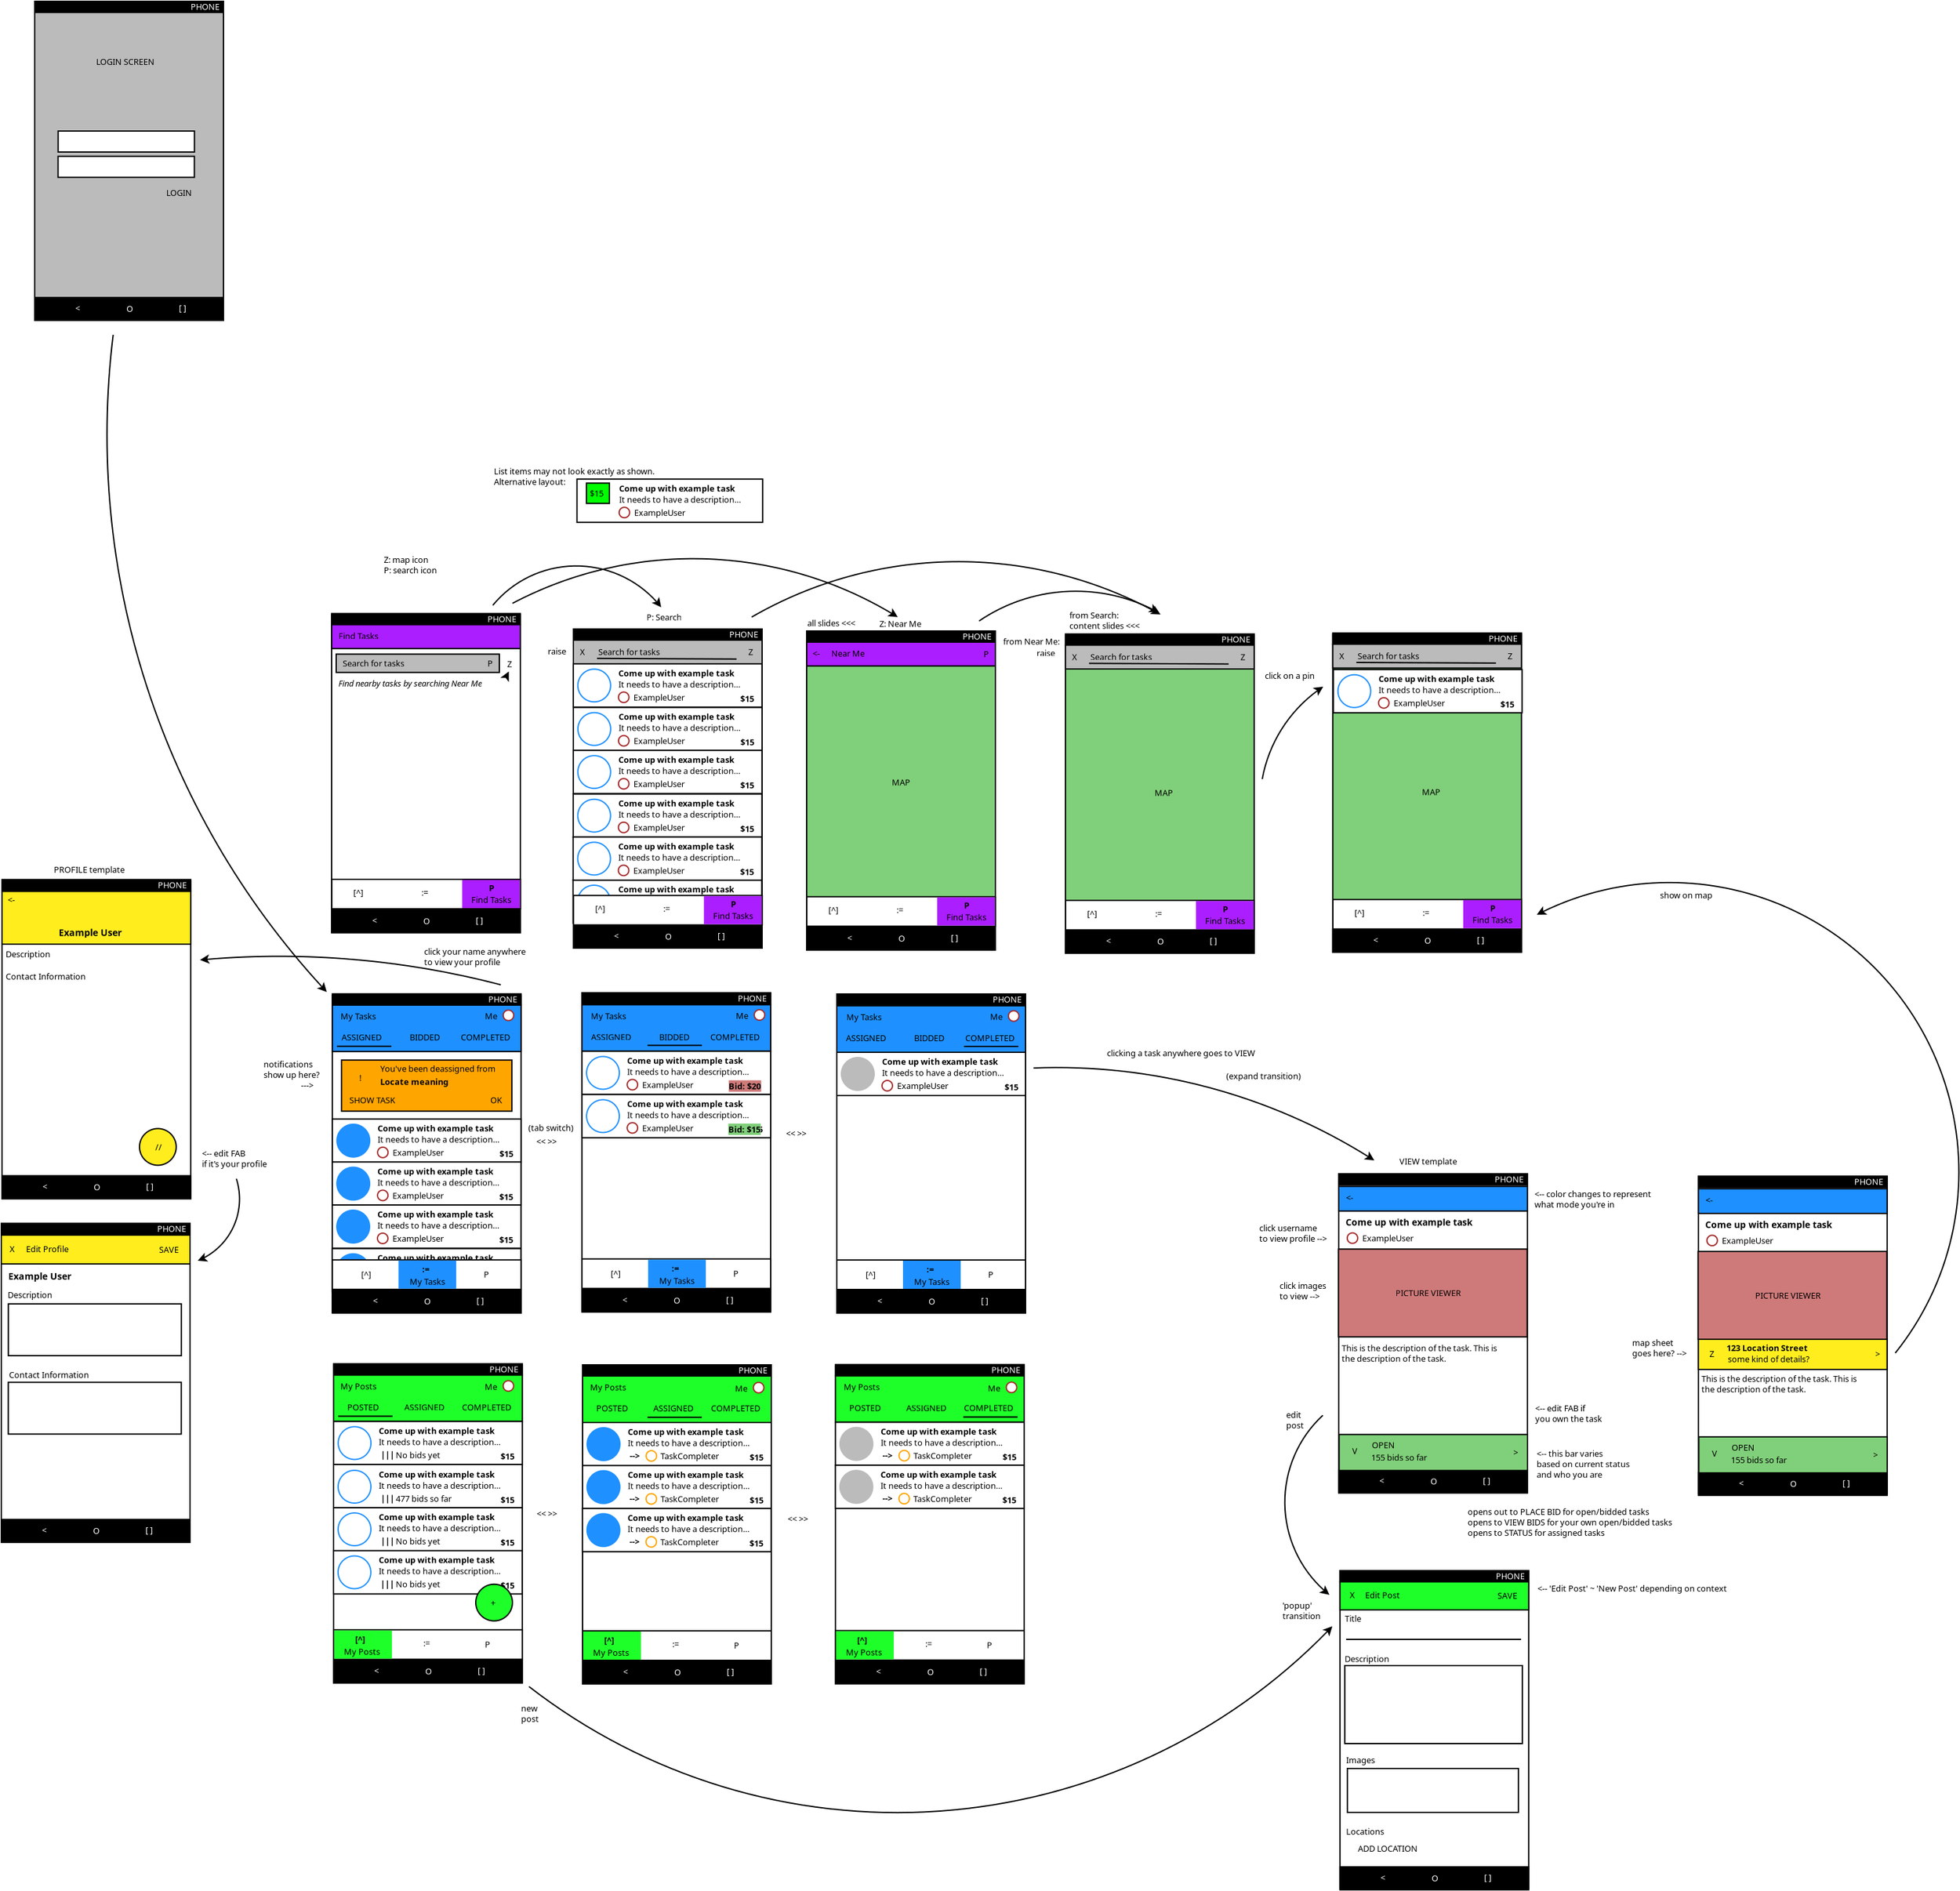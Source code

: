 <?xml version="1.0" encoding="UTF-8"?>
<dia:diagram xmlns:dia="http://www.lysator.liu.se/~alla/dia/">
  <dia:layer name="Background" visible="true" active="true">
    <dia:object type="Standard - Box" version="0" id="O0">
      <dia:attribute name="obj_pos">
        <dia:point val="34.14,-27.94"/>
      </dia:attribute>
      <dia:attribute name="obj_bb">
        <dia:rectangle val="34.09,-27.99;48.59,-3.64"/>
      </dia:attribute>
      <dia:attribute name="elem_corner">
        <dia:point val="34.14,-27.94"/>
      </dia:attribute>
      <dia:attribute name="elem_width">
        <dia:real val="14.4"/>
      </dia:attribute>
      <dia:attribute name="elem_height">
        <dia:real val="24.25"/>
      </dia:attribute>
      <dia:attribute name="show_background">
        <dia:boolean val="true"/>
      </dia:attribute>
    </dia:object>
    <dia:group>
      <dia:object type="Standard - Box" version="0" id="O1">
        <dia:attribute name="obj_pos">
          <dia:point val="34.115,-8.89"/>
        </dia:attribute>
        <dia:attribute name="obj_bb">
          <dia:rectangle val="34.065,-8.94;48.565,-5.54"/>
        </dia:attribute>
        <dia:attribute name="elem_corner">
          <dia:point val="34.115,-8.89"/>
        </dia:attribute>
        <dia:attribute name="elem_width">
          <dia:real val="14.4"/>
        </dia:attribute>
        <dia:attribute name="elem_height">
          <dia:real val="3.3"/>
        </dia:attribute>
        <dia:attribute name="show_background">
          <dia:boolean val="true"/>
        </dia:attribute>
      </dia:object>
      <dia:object type="Standard - Ellipse" version="0" id="O2">
        <dia:attribute name="obj_pos">
          <dia:point val="34.465,-8.49"/>
        </dia:attribute>
        <dia:attribute name="obj_bb">
          <dia:rectangle val="34.415,-8.54;37.015,-5.94"/>
        </dia:attribute>
        <dia:attribute name="elem_corner">
          <dia:point val="34.465,-8.49"/>
        </dia:attribute>
        <dia:attribute name="elem_width">
          <dia:real val="2.5"/>
        </dia:attribute>
        <dia:attribute name="elem_height">
          <dia:real val="2.5"/>
        </dia:attribute>
        <dia:attribute name="border_width">
          <dia:real val="0.1"/>
        </dia:attribute>
        <dia:attribute name="border_color">
          <dia:color val="#1e90ff"/>
        </dia:attribute>
        <dia:attribute name="aspect">
          <dia:enum val="2"/>
        </dia:attribute>
      </dia:object>
      <dia:object type="Standard - Text" version="1" id="O3">
        <dia:attribute name="obj_pos">
          <dia:point val="37.565,-7.94"/>
        </dia:attribute>
        <dia:attribute name="obj_bb">
          <dia:rectangle val="37.565,-8.535;47.555,-7.787"/>
        </dia:attribute>
        <dia:attribute name="text">
          <dia:composite type="text">
            <dia:attribute name="string">
              <dia:string>#Come up with example task#</dia:string>
            </dia:attribute>
            <dia:attribute name="font">
              <dia:font family="sans" style="80" name="Helvetica-Bold"/>
            </dia:attribute>
            <dia:attribute name="height">
              <dia:real val="0.8"/>
            </dia:attribute>
            <dia:attribute name="pos">
              <dia:point val="37.565,-7.94"/>
            </dia:attribute>
            <dia:attribute name="color">
              <dia:color val="#000000"/>
            </dia:attribute>
            <dia:attribute name="alignment">
              <dia:enum val="0"/>
            </dia:attribute>
          </dia:composite>
        </dia:attribute>
        <dia:attribute name="valign">
          <dia:enum val="3"/>
        </dia:attribute>
      </dia:object>
      <dia:object type="Standard - Text" version="1" id="O4">
        <dia:attribute name="obj_pos">
          <dia:point val="37.565,-7.09"/>
        </dia:attribute>
        <dia:attribute name="obj_bb">
          <dia:rectangle val="37.565,-7.685;47.76,-6.938"/>
        </dia:attribute>
        <dia:attribute name="text">
          <dia:composite type="text">
            <dia:attribute name="string">
              <dia:string>#It needs to have a description…#</dia:string>
            </dia:attribute>
            <dia:attribute name="font">
              <dia:font family="sans" style="0" name="Helvetica"/>
            </dia:attribute>
            <dia:attribute name="height">
              <dia:real val="0.8"/>
            </dia:attribute>
            <dia:attribute name="pos">
              <dia:point val="37.565,-7.09"/>
            </dia:attribute>
            <dia:attribute name="color">
              <dia:color val="#000000"/>
            </dia:attribute>
            <dia:attribute name="alignment">
              <dia:enum val="0"/>
            </dia:attribute>
          </dia:composite>
        </dia:attribute>
        <dia:attribute name="valign">
          <dia:enum val="3"/>
        </dia:attribute>
      </dia:object>
      <dia:object type="Standard - Ellipse" version="0" id="O5">
        <dia:attribute name="obj_pos">
          <dia:point val="37.565,-6.74"/>
        </dia:attribute>
        <dia:attribute name="obj_bb">
          <dia:rectangle val="37.515,-6.79;38.415,-5.89"/>
        </dia:attribute>
        <dia:attribute name="elem_corner">
          <dia:point val="37.565,-6.74"/>
        </dia:attribute>
        <dia:attribute name="elem_width">
          <dia:real val="0.8"/>
        </dia:attribute>
        <dia:attribute name="elem_height">
          <dia:real val="0.8"/>
        </dia:attribute>
        <dia:attribute name="border_width">
          <dia:real val="0.1"/>
        </dia:attribute>
        <dia:attribute name="border_color">
          <dia:color val="#a52a2a"/>
        </dia:attribute>
        <dia:attribute name="aspect">
          <dia:enum val="2"/>
        </dia:attribute>
      </dia:object>
      <dia:object type="Standard - Text" version="1" id="O6">
        <dia:attribute name="obj_pos">
          <dia:point val="38.715,-6.09"/>
        </dia:attribute>
        <dia:attribute name="obj_bb">
          <dia:rectangle val="38.715,-6.685;42.953,-5.938"/>
        </dia:attribute>
        <dia:attribute name="text">
          <dia:composite type="text">
            <dia:attribute name="string">
              <dia:string>#ExampleUser#</dia:string>
            </dia:attribute>
            <dia:attribute name="font">
              <dia:font family="sans" style="0" name="Helvetica"/>
            </dia:attribute>
            <dia:attribute name="height">
              <dia:real val="0.8"/>
            </dia:attribute>
            <dia:attribute name="pos">
              <dia:point val="38.715,-6.09"/>
            </dia:attribute>
            <dia:attribute name="color">
              <dia:color val="#000000"/>
            </dia:attribute>
            <dia:attribute name="alignment">
              <dia:enum val="0"/>
            </dia:attribute>
          </dia:composite>
        </dia:attribute>
        <dia:attribute name="valign">
          <dia:enum val="3"/>
        </dia:attribute>
      </dia:object>
      <dia:object type="Standard - Text" version="1" id="O7">
        <dia:attribute name="obj_pos">
          <dia:point val="46.865,-5.99"/>
        </dia:attribute>
        <dia:attribute name="obj_bb">
          <dia:rectangle val="46.865,-6.585;48.2,-5.838"/>
        </dia:attribute>
        <dia:attribute name="text">
          <dia:composite type="text">
            <dia:attribute name="string">
              <dia:string>#$15#</dia:string>
            </dia:attribute>
            <dia:attribute name="font">
              <dia:font family="sans" style="80" name="Helvetica-Bold"/>
            </dia:attribute>
            <dia:attribute name="height">
              <dia:real val="0.8"/>
            </dia:attribute>
            <dia:attribute name="pos">
              <dia:point val="46.865,-5.99"/>
            </dia:attribute>
            <dia:attribute name="color">
              <dia:color val="#000000"/>
            </dia:attribute>
            <dia:attribute name="alignment">
              <dia:enum val="0"/>
            </dia:attribute>
          </dia:composite>
        </dia:attribute>
        <dia:attribute name="valign">
          <dia:enum val="3"/>
        </dia:attribute>
      </dia:object>
    </dia:group>
    <dia:object type="Standard - Box" version="0" id="O8">
      <dia:attribute name="obj_pos">
        <dia:point val="15.695,-29.12"/>
      </dia:attribute>
      <dia:attribute name="obj_bb">
        <dia:rectangle val="15.645,-29.17;30.145,-4.82"/>
      </dia:attribute>
      <dia:attribute name="elem_corner">
        <dia:point val="15.695,-29.12"/>
      </dia:attribute>
      <dia:attribute name="elem_width">
        <dia:real val="14.4"/>
      </dia:attribute>
      <dia:attribute name="elem_height">
        <dia:real val="24.25"/>
      </dia:attribute>
      <dia:attribute name="show_background">
        <dia:boolean val="true"/>
      </dia:attribute>
    </dia:object>
    <dia:object type="Standard - Box" version="0" id="O9">
      <dia:attribute name="obj_pos">
        <dia:point val="15.75,-0.1"/>
      </dia:attribute>
      <dia:attribute name="obj_bb">
        <dia:rectangle val="15.7,-0.15;30.2,24.2"/>
      </dia:attribute>
      <dia:attribute name="elem_corner">
        <dia:point val="15.75,-0.1"/>
      </dia:attribute>
      <dia:attribute name="elem_width">
        <dia:real val="14.4"/>
      </dia:attribute>
      <dia:attribute name="elem_height">
        <dia:real val="24.25"/>
      </dia:attribute>
      <dia:attribute name="show_background">
        <dia:boolean val="true"/>
      </dia:attribute>
    </dia:object>
    <dia:object type="Standard - Box" version="0" id="O10">
      <dia:attribute name="obj_pos">
        <dia:point val="34.795,-0.27"/>
      </dia:attribute>
      <dia:attribute name="obj_bb">
        <dia:rectangle val="34.745,-0.32;49.245,24.03"/>
      </dia:attribute>
      <dia:attribute name="elem_corner">
        <dia:point val="34.795,-0.27"/>
      </dia:attribute>
      <dia:attribute name="elem_width">
        <dia:real val="14.4"/>
      </dia:attribute>
      <dia:attribute name="elem_height">
        <dia:real val="24.25"/>
      </dia:attribute>
      <dia:attribute name="show_background">
        <dia:boolean val="true"/>
      </dia:attribute>
    </dia:object>
    <dia:group>
      <dia:object type="Standard - Box" version="0" id="O11">
        <dia:attribute name="obj_pos">
          <dia:point val="15.735,19.24"/>
        </dia:attribute>
        <dia:attribute name="obj_bb">
          <dia:rectangle val="15.685,19.19;30.185,22.59"/>
        </dia:attribute>
        <dia:attribute name="elem_corner">
          <dia:point val="15.735,19.24"/>
        </dia:attribute>
        <dia:attribute name="elem_width">
          <dia:real val="14.4"/>
        </dia:attribute>
        <dia:attribute name="elem_height">
          <dia:real val="3.3"/>
        </dia:attribute>
        <dia:attribute name="show_background">
          <dia:boolean val="true"/>
        </dia:attribute>
      </dia:object>
      <dia:object type="Standard - Ellipse" version="0" id="O12">
        <dia:attribute name="obj_pos">
          <dia:point val="16.085,19.64"/>
        </dia:attribute>
        <dia:attribute name="obj_bb">
          <dia:rectangle val="16.035,19.59;18.635,22.19"/>
        </dia:attribute>
        <dia:attribute name="elem_corner">
          <dia:point val="16.085,19.64"/>
        </dia:attribute>
        <dia:attribute name="elem_width">
          <dia:real val="2.5"/>
        </dia:attribute>
        <dia:attribute name="elem_height">
          <dia:real val="2.5"/>
        </dia:attribute>
        <dia:attribute name="border_width">
          <dia:real val="0.1"/>
        </dia:attribute>
        <dia:attribute name="border_color">
          <dia:color val="#1e90ff"/>
        </dia:attribute>
        <dia:attribute name="inner_color">
          <dia:color val="#1e90ff"/>
        </dia:attribute>
        <dia:attribute name="aspect">
          <dia:enum val="2"/>
        </dia:attribute>
      </dia:object>
      <dia:object type="Standard - Text" version="1" id="O13">
        <dia:attribute name="obj_pos">
          <dia:point val="19.185,20.19"/>
        </dia:attribute>
        <dia:attribute name="obj_bb">
          <dia:rectangle val="19.185,19.595;29.175,20.343"/>
        </dia:attribute>
        <dia:attribute name="text">
          <dia:composite type="text">
            <dia:attribute name="string">
              <dia:string>#Come up with example task#</dia:string>
            </dia:attribute>
            <dia:attribute name="font">
              <dia:font family="sans" style="80" name="Helvetica-Bold"/>
            </dia:attribute>
            <dia:attribute name="height">
              <dia:real val="0.8"/>
            </dia:attribute>
            <dia:attribute name="pos">
              <dia:point val="19.185,20.19"/>
            </dia:attribute>
            <dia:attribute name="color">
              <dia:color val="#000000"/>
            </dia:attribute>
            <dia:attribute name="alignment">
              <dia:enum val="0"/>
            </dia:attribute>
          </dia:composite>
        </dia:attribute>
        <dia:attribute name="valign">
          <dia:enum val="3"/>
        </dia:attribute>
      </dia:object>
      <dia:object type="Standard - Text" version="1" id="O14">
        <dia:attribute name="obj_pos">
          <dia:point val="19.185,21.04"/>
        </dia:attribute>
        <dia:attribute name="obj_bb">
          <dia:rectangle val="19.185,20.445;29.38,21.192"/>
        </dia:attribute>
        <dia:attribute name="text">
          <dia:composite type="text">
            <dia:attribute name="string">
              <dia:string>#It needs to have a description…#</dia:string>
            </dia:attribute>
            <dia:attribute name="font">
              <dia:font family="sans" style="0" name="Helvetica"/>
            </dia:attribute>
            <dia:attribute name="height">
              <dia:real val="0.8"/>
            </dia:attribute>
            <dia:attribute name="pos">
              <dia:point val="19.185,21.04"/>
            </dia:attribute>
            <dia:attribute name="color">
              <dia:color val="#000000"/>
            </dia:attribute>
            <dia:attribute name="alignment">
              <dia:enum val="0"/>
            </dia:attribute>
          </dia:composite>
        </dia:attribute>
        <dia:attribute name="valign">
          <dia:enum val="3"/>
        </dia:attribute>
      </dia:object>
      <dia:object type="Standard - Ellipse" version="0" id="O15">
        <dia:attribute name="obj_pos">
          <dia:point val="19.185,21.39"/>
        </dia:attribute>
        <dia:attribute name="obj_bb">
          <dia:rectangle val="19.135,21.34;20.035,22.24"/>
        </dia:attribute>
        <dia:attribute name="elem_corner">
          <dia:point val="19.185,21.39"/>
        </dia:attribute>
        <dia:attribute name="elem_width">
          <dia:real val="0.8"/>
        </dia:attribute>
        <dia:attribute name="elem_height">
          <dia:real val="0.8"/>
        </dia:attribute>
        <dia:attribute name="border_width">
          <dia:real val="0.1"/>
        </dia:attribute>
        <dia:attribute name="border_color">
          <dia:color val="#a52a2a"/>
        </dia:attribute>
        <dia:attribute name="aspect">
          <dia:enum val="2"/>
        </dia:attribute>
      </dia:object>
      <dia:object type="Standard - Text" version="1" id="O16">
        <dia:attribute name="obj_pos">
          <dia:point val="20.335,22.04"/>
        </dia:attribute>
        <dia:attribute name="obj_bb">
          <dia:rectangle val="20.335,21.445;24.573,22.192"/>
        </dia:attribute>
        <dia:attribute name="text">
          <dia:composite type="text">
            <dia:attribute name="string">
              <dia:string>#ExampleUser#</dia:string>
            </dia:attribute>
            <dia:attribute name="font">
              <dia:font family="sans" style="0" name="Helvetica"/>
            </dia:attribute>
            <dia:attribute name="height">
              <dia:real val="0.8"/>
            </dia:attribute>
            <dia:attribute name="pos">
              <dia:point val="20.335,22.04"/>
            </dia:attribute>
            <dia:attribute name="color">
              <dia:color val="#000000"/>
            </dia:attribute>
            <dia:attribute name="alignment">
              <dia:enum val="0"/>
            </dia:attribute>
          </dia:composite>
        </dia:attribute>
        <dia:attribute name="valign">
          <dia:enum val="3"/>
        </dia:attribute>
      </dia:object>
      <dia:object type="Standard - Text" version="1" id="O17">
        <dia:attribute name="obj_pos">
          <dia:point val="28.485,22.14"/>
        </dia:attribute>
        <dia:attribute name="obj_bb">
          <dia:rectangle val="28.485,21.545;29.82,22.293"/>
        </dia:attribute>
        <dia:attribute name="text">
          <dia:composite type="text">
            <dia:attribute name="string">
              <dia:string>#$15#</dia:string>
            </dia:attribute>
            <dia:attribute name="font">
              <dia:font family="sans" style="80" name="Helvetica-Bold"/>
            </dia:attribute>
            <dia:attribute name="height">
              <dia:real val="0.8"/>
            </dia:attribute>
            <dia:attribute name="pos">
              <dia:point val="28.485,22.14"/>
            </dia:attribute>
            <dia:attribute name="color">
              <dia:color val="#000000"/>
            </dia:attribute>
            <dia:attribute name="alignment">
              <dia:enum val="0"/>
            </dia:attribute>
          </dia:composite>
        </dia:attribute>
        <dia:attribute name="valign">
          <dia:enum val="3"/>
        </dia:attribute>
      </dia:object>
    </dia:group>
    <dia:object type="Standard - Box" version="0" id="O18">
      <dia:attribute name="obj_pos">
        <dia:point val="15.75,0.65"/>
      </dia:attribute>
      <dia:attribute name="obj_bb">
        <dia:rectangle val="15.7,0.6;30.2,4.25"/>
      </dia:attribute>
      <dia:attribute name="elem_corner">
        <dia:point val="15.75,0.65"/>
      </dia:attribute>
      <dia:attribute name="elem_width">
        <dia:real val="14.4"/>
      </dia:attribute>
      <dia:attribute name="elem_height">
        <dia:real val="3.55"/>
      </dia:attribute>
      <dia:attribute name="border_width">
        <dia:real val="0.1"/>
      </dia:attribute>
      <dia:attribute name="inner_color">
        <dia:color val="#1e90ff"/>
      </dia:attribute>
      <dia:attribute name="show_background">
        <dia:boolean val="true"/>
      </dia:attribute>
    </dia:object>
    <dia:object type="Standard - Text" version="1" id="O19">
      <dia:attribute name="obj_pos">
        <dia:point val="16.375,1.75"/>
      </dia:attribute>
      <dia:attribute name="obj_bb">
        <dia:rectangle val="16.375,1.155;19.223,1.903"/>
      </dia:attribute>
      <dia:attribute name="text">
        <dia:composite type="text">
          <dia:attribute name="string">
            <dia:string>#My Tasks#</dia:string>
          </dia:attribute>
          <dia:attribute name="font">
            <dia:font family="sans" style="0" name="Helvetica"/>
          </dia:attribute>
          <dia:attribute name="height">
            <dia:real val="0.8"/>
          </dia:attribute>
          <dia:attribute name="pos">
            <dia:point val="16.375,1.75"/>
          </dia:attribute>
          <dia:attribute name="color">
            <dia:color val="#000000"/>
          </dia:attribute>
          <dia:attribute name="alignment">
            <dia:enum val="0"/>
          </dia:attribute>
        </dia:composite>
      </dia:attribute>
      <dia:attribute name="valign">
        <dia:enum val="3"/>
      </dia:attribute>
    </dia:object>
    <dia:object type="Standard - Text" version="1" id="O20">
      <dia:attribute name="obj_pos">
        <dia:point val="16.45,3.35"/>
      </dia:attribute>
      <dia:attribute name="obj_bb">
        <dia:rectangle val="16.45,2.755;19.765,3.502"/>
      </dia:attribute>
      <dia:attribute name="text">
        <dia:composite type="text">
          <dia:attribute name="string">
            <dia:string>#ASSIGNED#</dia:string>
          </dia:attribute>
          <dia:attribute name="font">
            <dia:font family="sans" style="0" name="Helvetica"/>
          </dia:attribute>
          <dia:attribute name="height">
            <dia:real val="0.8"/>
          </dia:attribute>
          <dia:attribute name="pos">
            <dia:point val="16.45,3.35"/>
          </dia:attribute>
          <dia:attribute name="color">
            <dia:color val="#000000"/>
          </dia:attribute>
          <dia:attribute name="alignment">
            <dia:enum val="0"/>
          </dia:attribute>
        </dia:composite>
      </dia:attribute>
      <dia:attribute name="valign">
        <dia:enum val="3"/>
      </dia:attribute>
    </dia:object>
    <dia:object type="Standard - Text" version="1" id="O21">
      <dia:attribute name="obj_pos">
        <dia:point val="21.65,3.35"/>
      </dia:attribute>
      <dia:attribute name="obj_bb">
        <dia:rectangle val="21.65,2.755;24.163,3.502"/>
      </dia:attribute>
      <dia:attribute name="text">
        <dia:composite type="text">
          <dia:attribute name="string">
            <dia:string>#BIDDED#</dia:string>
          </dia:attribute>
          <dia:attribute name="font">
            <dia:font family="sans" style="0" name="Helvetica"/>
          </dia:attribute>
          <dia:attribute name="height">
            <dia:real val="0.8"/>
          </dia:attribute>
          <dia:attribute name="pos">
            <dia:point val="21.65,3.35"/>
          </dia:attribute>
          <dia:attribute name="color">
            <dia:color val="#000000"/>
          </dia:attribute>
          <dia:attribute name="alignment">
            <dia:enum val="0"/>
          </dia:attribute>
        </dia:composite>
      </dia:attribute>
      <dia:attribute name="valign">
        <dia:enum val="3"/>
      </dia:attribute>
    </dia:object>
    <dia:object type="Standard - Text" version="1" id="O22">
      <dia:attribute name="obj_pos">
        <dia:point val="25.55,3.35"/>
      </dia:attribute>
      <dia:attribute name="obj_bb">
        <dia:rectangle val="25.55,2.755;29.49,3.502"/>
      </dia:attribute>
      <dia:attribute name="text">
        <dia:composite type="text">
          <dia:attribute name="string">
            <dia:string>#COMPLETED#</dia:string>
          </dia:attribute>
          <dia:attribute name="font">
            <dia:font family="sans" style="0" name="Helvetica"/>
          </dia:attribute>
          <dia:attribute name="height">
            <dia:real val="0.8"/>
          </dia:attribute>
          <dia:attribute name="pos">
            <dia:point val="25.55,3.35"/>
          </dia:attribute>
          <dia:attribute name="color">
            <dia:color val="#000000"/>
          </dia:attribute>
          <dia:attribute name="alignment">
            <dia:enum val="0"/>
          </dia:attribute>
        </dia:composite>
      </dia:attribute>
      <dia:attribute name="valign">
        <dia:enum val="3"/>
      </dia:attribute>
    </dia:object>
    <dia:object type="Standard - Line" version="0" id="O23">
      <dia:attribute name="obj_pos">
        <dia:point val="16.1,3.8"/>
      </dia:attribute>
      <dia:attribute name="obj_bb">
        <dia:rectangle val="16.05,3.75;20.3,3.85"/>
      </dia:attribute>
      <dia:attribute name="conn_endpoints">
        <dia:point val="16.1,3.8"/>
        <dia:point val="20.25,3.8"/>
      </dia:attribute>
      <dia:attribute name="numcp">
        <dia:int val="1"/>
      </dia:attribute>
    </dia:object>
    <dia:object type="Standard - Box" version="0" id="O24">
      <dia:attribute name="obj_pos">
        <dia:point val="16.45,4.85"/>
      </dia:attribute>
      <dia:attribute name="obj_bb">
        <dia:rectangle val="16.4,4.8;29.5,8.8"/>
      </dia:attribute>
      <dia:attribute name="elem_corner">
        <dia:point val="16.45,4.85"/>
      </dia:attribute>
      <dia:attribute name="elem_width">
        <dia:real val="13"/>
      </dia:attribute>
      <dia:attribute name="elem_height">
        <dia:real val="3.9"/>
      </dia:attribute>
      <dia:attribute name="border_width">
        <dia:real val="0.1"/>
      </dia:attribute>
      <dia:attribute name="inner_color">
        <dia:color val="#ffa500"/>
      </dia:attribute>
      <dia:attribute name="show_background">
        <dia:boolean val="true"/>
      </dia:attribute>
    </dia:object>
    <dia:object type="Standard - Text" version="1" id="O25">
      <dia:attribute name="obj_pos">
        <dia:point val="19.4,5.75"/>
      </dia:attribute>
      <dia:attribute name="obj_bb">
        <dia:rectangle val="19.4,5.155;28.802,5.902"/>
      </dia:attribute>
      <dia:attribute name="text">
        <dia:composite type="text">
          <dia:attribute name="string">
            <dia:string>#You've been deassigned from#</dia:string>
          </dia:attribute>
          <dia:attribute name="font">
            <dia:font family="sans" style="0" name="Helvetica"/>
          </dia:attribute>
          <dia:attribute name="height">
            <dia:real val="0.8"/>
          </dia:attribute>
          <dia:attribute name="pos">
            <dia:point val="19.4,5.75"/>
          </dia:attribute>
          <dia:attribute name="color">
            <dia:color val="#000000"/>
          </dia:attribute>
          <dia:attribute name="alignment">
            <dia:enum val="0"/>
          </dia:attribute>
        </dia:composite>
      </dia:attribute>
      <dia:attribute name="valign">
        <dia:enum val="3"/>
      </dia:attribute>
    </dia:object>
    <dia:object type="Standard - Text" version="1" id="O26">
      <dia:attribute name="obj_pos">
        <dia:point val="17.8,6.45"/>
      </dia:attribute>
      <dia:attribute name="obj_bb">
        <dia:rectangle val="17.8,5.855;18.058,6.603"/>
      </dia:attribute>
      <dia:attribute name="text">
        <dia:composite type="text">
          <dia:attribute name="string">
            <dia:string>#!#</dia:string>
          </dia:attribute>
          <dia:attribute name="font">
            <dia:font family="sans" style="0" name="Helvetica"/>
          </dia:attribute>
          <dia:attribute name="height">
            <dia:real val="0.8"/>
          </dia:attribute>
          <dia:attribute name="pos">
            <dia:point val="17.8,6.45"/>
          </dia:attribute>
          <dia:attribute name="color">
            <dia:color val="#000000"/>
          </dia:attribute>
          <dia:attribute name="alignment">
            <dia:enum val="0"/>
          </dia:attribute>
        </dia:composite>
      </dia:attribute>
      <dia:attribute name="valign">
        <dia:enum val="3"/>
      </dia:attribute>
    </dia:object>
    <dia:object type="Standard - Text" version="1" id="O27">
      <dia:attribute name="obj_pos">
        <dia:point val="19.4,6.75"/>
      </dia:attribute>
      <dia:attribute name="obj_bb">
        <dia:rectangle val="19.4,6.155;25.145,6.902"/>
      </dia:attribute>
      <dia:attribute name="text">
        <dia:composite type="text">
          <dia:attribute name="string">
            <dia:string>#Locate meaning#</dia:string>
          </dia:attribute>
          <dia:attribute name="font">
            <dia:font family="sans" style="80" name="Helvetica-Bold"/>
          </dia:attribute>
          <dia:attribute name="height">
            <dia:real val="0.8"/>
          </dia:attribute>
          <dia:attribute name="pos">
            <dia:point val="19.4,6.75"/>
          </dia:attribute>
          <dia:attribute name="color">
            <dia:color val="#000000"/>
          </dia:attribute>
          <dia:attribute name="alignment">
            <dia:enum val="0"/>
          </dia:attribute>
        </dia:composite>
      </dia:attribute>
      <dia:attribute name="valign">
        <dia:enum val="3"/>
      </dia:attribute>
    </dia:object>
    <dia:object type="Standard - Text" version="1" id="O28">
      <dia:attribute name="obj_pos">
        <dia:point val="17.05,8.15"/>
      </dia:attribute>
      <dia:attribute name="obj_bb">
        <dia:rectangle val="17.05,7.555;20.885,8.303"/>
      </dia:attribute>
      <dia:attribute name="text">
        <dia:composite type="text">
          <dia:attribute name="string">
            <dia:string>#SHOW TASK#</dia:string>
          </dia:attribute>
          <dia:attribute name="font">
            <dia:font family="sans" style="0" name="Helvetica"/>
          </dia:attribute>
          <dia:attribute name="height">
            <dia:real val="0.8"/>
          </dia:attribute>
          <dia:attribute name="pos">
            <dia:point val="17.05,8.15"/>
          </dia:attribute>
          <dia:attribute name="color">
            <dia:color val="#000000"/>
          </dia:attribute>
          <dia:attribute name="alignment">
            <dia:enum val="0"/>
          </dia:attribute>
        </dia:composite>
      </dia:attribute>
      <dia:attribute name="valign">
        <dia:enum val="3"/>
      </dia:attribute>
    </dia:object>
    <dia:object type="Standard - Text" version="1" id="O29">
      <dia:attribute name="obj_pos">
        <dia:point val="27.8,8.15"/>
      </dia:attribute>
      <dia:attribute name="obj_bb">
        <dia:rectangle val="27.8,7.555;28.725,8.303"/>
      </dia:attribute>
      <dia:attribute name="text">
        <dia:composite type="text">
          <dia:attribute name="string">
            <dia:string>#OK#</dia:string>
          </dia:attribute>
          <dia:attribute name="font">
            <dia:font family="sans" style="0" name="Helvetica"/>
          </dia:attribute>
          <dia:attribute name="height">
            <dia:real val="0.8"/>
          </dia:attribute>
          <dia:attribute name="pos">
            <dia:point val="27.8,8.15"/>
          </dia:attribute>
          <dia:attribute name="color">
            <dia:color val="#000000"/>
          </dia:attribute>
          <dia:attribute name="alignment">
            <dia:enum val="0"/>
          </dia:attribute>
        </dia:composite>
      </dia:attribute>
      <dia:attribute name="valign">
        <dia:enum val="3"/>
      </dia:attribute>
    </dia:object>
    <dia:object type="Standard - Box" version="0" id="O30">
      <dia:attribute name="obj_pos">
        <dia:point val="15.75,20.1"/>
      </dia:attribute>
      <dia:attribute name="obj_bb">
        <dia:rectangle val="15.7,20.05;30.2,22.4"/>
      </dia:attribute>
      <dia:attribute name="elem_corner">
        <dia:point val="15.75,20.1"/>
      </dia:attribute>
      <dia:attribute name="elem_width">
        <dia:real val="14.4"/>
      </dia:attribute>
      <dia:attribute name="elem_height">
        <dia:real val="2.25"/>
      </dia:attribute>
      <dia:attribute name="show_background">
        <dia:boolean val="true"/>
      </dia:attribute>
    </dia:object>
    <dia:object type="Standard - Box" version="0" id="O31">
      <dia:attribute name="obj_pos">
        <dia:point val="20.85,20.2"/>
      </dia:attribute>
      <dia:attribute name="obj_bb">
        <dia:rectangle val="20.8,20.15;25.2,22.3"/>
      </dia:attribute>
      <dia:attribute name="elem_corner">
        <dia:point val="20.85,20.2"/>
      </dia:attribute>
      <dia:attribute name="elem_width">
        <dia:real val="4.3"/>
      </dia:attribute>
      <dia:attribute name="elem_height">
        <dia:real val="2.05"/>
      </dia:attribute>
      <dia:attribute name="border_width">
        <dia:real val="0.1"/>
      </dia:attribute>
      <dia:attribute name="border_color">
        <dia:color val="#1e90ff"/>
      </dia:attribute>
      <dia:attribute name="inner_color">
        <dia:color val="#1e90ff"/>
      </dia:attribute>
      <dia:attribute name="show_background">
        <dia:boolean val="true"/>
      </dia:attribute>
    </dia:object>
    <dia:object type="Standard - Text" version="1" id="O32">
      <dia:attribute name="obj_pos">
        <dia:point val="17.95,21.45"/>
      </dia:attribute>
      <dia:attribute name="obj_bb">
        <dia:rectangle val="17.95,20.855;18.988,21.602"/>
      </dia:attribute>
      <dia:attribute name="text">
        <dia:composite type="text">
          <dia:attribute name="string">
            <dia:string>#[^]#</dia:string>
          </dia:attribute>
          <dia:attribute name="font">
            <dia:font family="sans" style="0" name="Helvetica"/>
          </dia:attribute>
          <dia:attribute name="height">
            <dia:real val="0.8"/>
          </dia:attribute>
          <dia:attribute name="pos">
            <dia:point val="17.95,21.45"/>
          </dia:attribute>
          <dia:attribute name="color">
            <dia:color val="#000000"/>
          </dia:attribute>
          <dia:attribute name="alignment">
            <dia:enum val="0"/>
          </dia:attribute>
        </dia:composite>
      </dia:attribute>
      <dia:attribute name="valign">
        <dia:enum val="3"/>
      </dia:attribute>
    </dia:object>
    <dia:object type="Standard - Text" version="1" id="O33">
      <dia:attribute name="obj_pos">
        <dia:point val="22.6,21.05"/>
      </dia:attribute>
      <dia:attribute name="obj_bb">
        <dia:rectangle val="22.6,20.455;23.392,21.203"/>
      </dia:attribute>
      <dia:attribute name="text">
        <dia:composite type="text">
          <dia:attribute name="string">
            <dia:string>#:=#</dia:string>
          </dia:attribute>
          <dia:attribute name="font">
            <dia:font family="sans" style="80" name="Helvetica-Bold"/>
          </dia:attribute>
          <dia:attribute name="height">
            <dia:real val="0.8"/>
          </dia:attribute>
          <dia:attribute name="pos">
            <dia:point val="22.6,21.05"/>
          </dia:attribute>
          <dia:attribute name="color">
            <dia:color val="#000000"/>
          </dia:attribute>
          <dia:attribute name="alignment">
            <dia:enum val="0"/>
          </dia:attribute>
        </dia:composite>
      </dia:attribute>
      <dia:attribute name="valign">
        <dia:enum val="3"/>
      </dia:attribute>
    </dia:object>
    <dia:object type="Standard - Text" version="1" id="O34">
      <dia:attribute name="obj_pos">
        <dia:point val="27.3,21.45"/>
      </dia:attribute>
      <dia:attribute name="obj_bb">
        <dia:rectangle val="27.3,20.855;27.685,21.602"/>
      </dia:attribute>
      <dia:attribute name="text">
        <dia:composite type="text">
          <dia:attribute name="string">
            <dia:string>#P#</dia:string>
          </dia:attribute>
          <dia:attribute name="font">
            <dia:font family="sans" style="0" name="Helvetica"/>
          </dia:attribute>
          <dia:attribute name="height">
            <dia:real val="0.8"/>
          </dia:attribute>
          <dia:attribute name="pos">
            <dia:point val="27.3,21.45"/>
          </dia:attribute>
          <dia:attribute name="color">
            <dia:color val="#000000"/>
          </dia:attribute>
          <dia:attribute name="alignment">
            <dia:enum val="0"/>
          </dia:attribute>
        </dia:composite>
      </dia:attribute>
      <dia:attribute name="valign">
        <dia:enum val="3"/>
      </dia:attribute>
    </dia:object>
    <dia:group>
      <dia:object type="Standard - Box" version="0" id="O35">
        <dia:attribute name="obj_pos">
          <dia:point val="15.75,22.4"/>
        </dia:attribute>
        <dia:attribute name="obj_bb">
          <dia:rectangle val="15.7,22.35;30.2,24.2"/>
        </dia:attribute>
        <dia:attribute name="elem_corner">
          <dia:point val="15.75,22.4"/>
        </dia:attribute>
        <dia:attribute name="elem_width">
          <dia:real val="14.4"/>
        </dia:attribute>
        <dia:attribute name="elem_height">
          <dia:real val="1.75"/>
        </dia:attribute>
        <dia:attribute name="border_width">
          <dia:real val="0.1"/>
        </dia:attribute>
        <dia:attribute name="inner_color">
          <dia:color val="#000000"/>
        </dia:attribute>
        <dia:attribute name="show_background">
          <dia:boolean val="true"/>
        </dia:attribute>
      </dia:object>
      <dia:object type="Standard - Text" version="1" id="O36">
        <dia:attribute name="obj_pos">
          <dia:point val="18.85,23.45"/>
        </dia:attribute>
        <dia:attribute name="obj_bb">
          <dia:rectangle val="18.85,22.855;19.387,23.602"/>
        </dia:attribute>
        <dia:attribute name="text">
          <dia:composite type="text">
            <dia:attribute name="string">
              <dia:string>#&lt;#</dia:string>
            </dia:attribute>
            <dia:attribute name="font">
              <dia:font family="sans" style="0" name="Helvetica"/>
            </dia:attribute>
            <dia:attribute name="height">
              <dia:real val="0.8"/>
            </dia:attribute>
            <dia:attribute name="pos">
              <dia:point val="18.85,23.45"/>
            </dia:attribute>
            <dia:attribute name="color">
              <dia:color val="#ffffff"/>
            </dia:attribute>
            <dia:attribute name="alignment">
              <dia:enum val="0"/>
            </dia:attribute>
          </dia:composite>
        </dia:attribute>
        <dia:attribute name="valign">
          <dia:enum val="3"/>
        </dia:attribute>
      </dia:object>
      <dia:object type="Standard - Text" version="1" id="O37">
        <dia:attribute name="obj_pos">
          <dia:point val="22.75,23.5"/>
        </dia:attribute>
        <dia:attribute name="obj_bb">
          <dia:rectangle val="22.75,22.905;23.255,23.652"/>
        </dia:attribute>
        <dia:attribute name="text">
          <dia:composite type="text">
            <dia:attribute name="string">
              <dia:string>#O#</dia:string>
            </dia:attribute>
            <dia:attribute name="font">
              <dia:font family="sans" style="0" name="Helvetica"/>
            </dia:attribute>
            <dia:attribute name="height">
              <dia:real val="0.8"/>
            </dia:attribute>
            <dia:attribute name="pos">
              <dia:point val="22.75,23.5"/>
            </dia:attribute>
            <dia:attribute name="color">
              <dia:color val="#ffffff"/>
            </dia:attribute>
            <dia:attribute name="alignment">
              <dia:enum val="0"/>
            </dia:attribute>
          </dia:composite>
        </dia:attribute>
        <dia:attribute name="valign">
          <dia:enum val="3"/>
        </dia:attribute>
      </dia:object>
      <dia:object type="Standard - Text" version="1" id="O38">
        <dia:attribute name="obj_pos">
          <dia:point val="26.75,23.45"/>
        </dia:attribute>
        <dia:attribute name="obj_bb">
          <dia:rectangle val="26.75,22.855;27.453,23.602"/>
        </dia:attribute>
        <dia:attribute name="text">
          <dia:composite type="text">
            <dia:attribute name="string">
              <dia:string>#[ ]#</dia:string>
            </dia:attribute>
            <dia:attribute name="font">
              <dia:font family="sans" style="0" name="Helvetica"/>
            </dia:attribute>
            <dia:attribute name="height">
              <dia:real val="0.8"/>
            </dia:attribute>
            <dia:attribute name="pos">
              <dia:point val="26.75,23.45"/>
            </dia:attribute>
            <dia:attribute name="color">
              <dia:color val="#ffffff"/>
            </dia:attribute>
            <dia:attribute name="alignment">
              <dia:enum val="0"/>
            </dia:attribute>
          </dia:composite>
        </dia:attribute>
        <dia:attribute name="valign">
          <dia:enum val="3"/>
        </dia:attribute>
      </dia:object>
      <dia:object type="Standard - Box" version="0" id="O39">
        <dia:attribute name="obj_pos">
          <dia:point val="15.75,-0.2"/>
        </dia:attribute>
        <dia:attribute name="obj_bb">
          <dia:rectangle val="15.7,-0.25;30.2,0.7"/>
        </dia:attribute>
        <dia:attribute name="elem_corner">
          <dia:point val="15.75,-0.2"/>
        </dia:attribute>
        <dia:attribute name="elem_width">
          <dia:real val="14.4"/>
        </dia:attribute>
        <dia:attribute name="elem_height">
          <dia:real val="0.85"/>
        </dia:attribute>
        <dia:attribute name="border_width">
          <dia:real val="0.1"/>
        </dia:attribute>
        <dia:attribute name="inner_color">
          <dia:color val="#000000"/>
        </dia:attribute>
        <dia:attribute name="show_background">
          <dia:boolean val="true"/>
        </dia:attribute>
      </dia:object>
      <dia:object type="Standard - Text" version="1" id="O40">
        <dia:attribute name="obj_pos">
          <dia:point val="27.65,0.45"/>
        </dia:attribute>
        <dia:attribute name="obj_bb">
          <dia:rectangle val="27.65,-0.145;29.907,0.603"/>
        </dia:attribute>
        <dia:attribute name="text">
          <dia:composite type="text">
            <dia:attribute name="string">
              <dia:string>#PHONE#</dia:string>
            </dia:attribute>
            <dia:attribute name="font">
              <dia:font family="sans" style="0" name="Helvetica"/>
            </dia:attribute>
            <dia:attribute name="height">
              <dia:real val="0.8"/>
            </dia:attribute>
            <dia:attribute name="pos">
              <dia:point val="27.65,0.45"/>
            </dia:attribute>
            <dia:attribute name="color">
              <dia:color val="#ffffff"/>
            </dia:attribute>
            <dia:attribute name="alignment">
              <dia:enum val="0"/>
            </dia:attribute>
          </dia:composite>
        </dia:attribute>
        <dia:attribute name="valign">
          <dia:enum val="3"/>
        </dia:attribute>
      </dia:object>
    </dia:group>
    <dia:object type="Standard - Text" version="1" id="O41">
      <dia:attribute name="obj_pos">
        <dia:point val="21.65,22"/>
      </dia:attribute>
      <dia:attribute name="obj_bb">
        <dia:rectangle val="21.65,21.405;24.497,22.152"/>
      </dia:attribute>
      <dia:attribute name="text">
        <dia:composite type="text">
          <dia:attribute name="string">
            <dia:string>#My Tasks#</dia:string>
          </dia:attribute>
          <dia:attribute name="font">
            <dia:font family="sans" style="0" name="Helvetica"/>
          </dia:attribute>
          <dia:attribute name="height">
            <dia:real val="0.8"/>
          </dia:attribute>
          <dia:attribute name="pos">
            <dia:point val="21.65,22"/>
          </dia:attribute>
          <dia:attribute name="color">
            <dia:color val="#000000"/>
          </dia:attribute>
          <dia:attribute name="alignment">
            <dia:enum val="0"/>
          </dia:attribute>
        </dia:composite>
      </dia:attribute>
      <dia:attribute name="valign">
        <dia:enum val="3"/>
      </dia:attribute>
    </dia:object>
    <dia:group>
      <dia:object type="Standard - Box" version="0" id="O42">
        <dia:attribute name="obj_pos">
          <dia:point val="34.795,22.33"/>
        </dia:attribute>
        <dia:attribute name="obj_bb">
          <dia:rectangle val="34.745,22.28;49.245,24.13"/>
        </dia:attribute>
        <dia:attribute name="elem_corner">
          <dia:point val="34.795,22.33"/>
        </dia:attribute>
        <dia:attribute name="elem_width">
          <dia:real val="14.4"/>
        </dia:attribute>
        <dia:attribute name="elem_height">
          <dia:real val="1.75"/>
        </dia:attribute>
        <dia:attribute name="border_width">
          <dia:real val="0.1"/>
        </dia:attribute>
        <dia:attribute name="inner_color">
          <dia:color val="#000000"/>
        </dia:attribute>
        <dia:attribute name="show_background">
          <dia:boolean val="true"/>
        </dia:attribute>
      </dia:object>
      <dia:object type="Standard - Text" version="1" id="O43">
        <dia:attribute name="obj_pos">
          <dia:point val="37.895,23.38"/>
        </dia:attribute>
        <dia:attribute name="obj_bb">
          <dia:rectangle val="37.895,22.785;38.432,23.532"/>
        </dia:attribute>
        <dia:attribute name="text">
          <dia:composite type="text">
            <dia:attribute name="string">
              <dia:string>#&lt;#</dia:string>
            </dia:attribute>
            <dia:attribute name="font">
              <dia:font family="sans" style="0" name="Helvetica"/>
            </dia:attribute>
            <dia:attribute name="height">
              <dia:real val="0.8"/>
            </dia:attribute>
            <dia:attribute name="pos">
              <dia:point val="37.895,23.38"/>
            </dia:attribute>
            <dia:attribute name="color">
              <dia:color val="#ffffff"/>
            </dia:attribute>
            <dia:attribute name="alignment">
              <dia:enum val="0"/>
            </dia:attribute>
          </dia:composite>
        </dia:attribute>
        <dia:attribute name="valign">
          <dia:enum val="3"/>
        </dia:attribute>
      </dia:object>
      <dia:object type="Standard - Text" version="1" id="O44">
        <dia:attribute name="obj_pos">
          <dia:point val="41.795,23.43"/>
        </dia:attribute>
        <dia:attribute name="obj_bb">
          <dia:rectangle val="41.795,22.835;42.3,23.582"/>
        </dia:attribute>
        <dia:attribute name="text">
          <dia:composite type="text">
            <dia:attribute name="string">
              <dia:string>#O#</dia:string>
            </dia:attribute>
            <dia:attribute name="font">
              <dia:font family="sans" style="0" name="Helvetica"/>
            </dia:attribute>
            <dia:attribute name="height">
              <dia:real val="0.8"/>
            </dia:attribute>
            <dia:attribute name="pos">
              <dia:point val="41.795,23.43"/>
            </dia:attribute>
            <dia:attribute name="color">
              <dia:color val="#ffffff"/>
            </dia:attribute>
            <dia:attribute name="alignment">
              <dia:enum val="0"/>
            </dia:attribute>
          </dia:composite>
        </dia:attribute>
        <dia:attribute name="valign">
          <dia:enum val="3"/>
        </dia:attribute>
      </dia:object>
      <dia:object type="Standard - Text" version="1" id="O45">
        <dia:attribute name="obj_pos">
          <dia:point val="45.795,23.38"/>
        </dia:attribute>
        <dia:attribute name="obj_bb">
          <dia:rectangle val="45.795,22.785;46.498,23.532"/>
        </dia:attribute>
        <dia:attribute name="text">
          <dia:composite type="text">
            <dia:attribute name="string">
              <dia:string>#[ ]#</dia:string>
            </dia:attribute>
            <dia:attribute name="font">
              <dia:font family="sans" style="0" name="Helvetica"/>
            </dia:attribute>
            <dia:attribute name="height">
              <dia:real val="0.8"/>
            </dia:attribute>
            <dia:attribute name="pos">
              <dia:point val="45.795,23.38"/>
            </dia:attribute>
            <dia:attribute name="color">
              <dia:color val="#ffffff"/>
            </dia:attribute>
            <dia:attribute name="alignment">
              <dia:enum val="0"/>
            </dia:attribute>
          </dia:composite>
        </dia:attribute>
        <dia:attribute name="valign">
          <dia:enum val="3"/>
        </dia:attribute>
      </dia:object>
      <dia:object type="Standard - Box" version="0" id="O46">
        <dia:attribute name="obj_pos">
          <dia:point val="34.795,-0.27"/>
        </dia:attribute>
        <dia:attribute name="obj_bb">
          <dia:rectangle val="34.745,-0.32;49.245,0.63"/>
        </dia:attribute>
        <dia:attribute name="elem_corner">
          <dia:point val="34.795,-0.27"/>
        </dia:attribute>
        <dia:attribute name="elem_width">
          <dia:real val="14.4"/>
        </dia:attribute>
        <dia:attribute name="elem_height">
          <dia:real val="0.85"/>
        </dia:attribute>
        <dia:attribute name="border_width">
          <dia:real val="0.1"/>
        </dia:attribute>
        <dia:attribute name="inner_color">
          <dia:color val="#000000"/>
        </dia:attribute>
        <dia:attribute name="show_background">
          <dia:boolean val="true"/>
        </dia:attribute>
      </dia:object>
      <dia:object type="Standard - Text" version="1" id="O47">
        <dia:attribute name="obj_pos">
          <dia:point val="46.695,0.38"/>
        </dia:attribute>
        <dia:attribute name="obj_bb">
          <dia:rectangle val="46.695,-0.215;48.953,0.532"/>
        </dia:attribute>
        <dia:attribute name="text">
          <dia:composite type="text">
            <dia:attribute name="string">
              <dia:string>#PHONE#</dia:string>
            </dia:attribute>
            <dia:attribute name="font">
              <dia:font family="sans" style="0" name="Helvetica"/>
            </dia:attribute>
            <dia:attribute name="height">
              <dia:real val="0.8"/>
            </dia:attribute>
            <dia:attribute name="pos">
              <dia:point val="46.695,0.38"/>
            </dia:attribute>
            <dia:attribute name="color">
              <dia:color val="#ffffff"/>
            </dia:attribute>
            <dia:attribute name="alignment">
              <dia:enum val="0"/>
            </dia:attribute>
          </dia:composite>
        </dia:attribute>
        <dia:attribute name="valign">
          <dia:enum val="3"/>
        </dia:attribute>
      </dia:object>
    </dia:group>
    <dia:object type="Standard - Box" version="0" id="O48">
      <dia:attribute name="obj_pos">
        <dia:point val="34.795,0.63"/>
      </dia:attribute>
      <dia:attribute name="obj_bb">
        <dia:rectangle val="34.745,0.58;49.245,4.23"/>
      </dia:attribute>
      <dia:attribute name="elem_corner">
        <dia:point val="34.795,0.63"/>
      </dia:attribute>
      <dia:attribute name="elem_width">
        <dia:real val="14.4"/>
      </dia:attribute>
      <dia:attribute name="elem_height">
        <dia:real val="3.55"/>
      </dia:attribute>
      <dia:attribute name="border_width">
        <dia:real val="0.1"/>
      </dia:attribute>
      <dia:attribute name="inner_color">
        <dia:color val="#1e90ff"/>
      </dia:attribute>
      <dia:attribute name="show_background">
        <dia:boolean val="true"/>
      </dia:attribute>
    </dia:object>
    <dia:object type="Standard - Text" version="1" id="O49">
      <dia:attribute name="obj_pos">
        <dia:point val="35.47,1.73"/>
      </dia:attribute>
      <dia:attribute name="obj_bb">
        <dia:rectangle val="35.47,1.135;38.318,1.883"/>
      </dia:attribute>
      <dia:attribute name="text">
        <dia:composite type="text">
          <dia:attribute name="string">
            <dia:string>#My Tasks#</dia:string>
          </dia:attribute>
          <dia:attribute name="font">
            <dia:font family="sans" style="0" name="Helvetica"/>
          </dia:attribute>
          <dia:attribute name="height">
            <dia:real val="0.8"/>
          </dia:attribute>
          <dia:attribute name="pos">
            <dia:point val="35.47,1.73"/>
          </dia:attribute>
          <dia:attribute name="color">
            <dia:color val="#000000"/>
          </dia:attribute>
          <dia:attribute name="alignment">
            <dia:enum val="0"/>
          </dia:attribute>
        </dia:composite>
      </dia:attribute>
      <dia:attribute name="valign">
        <dia:enum val="3"/>
      </dia:attribute>
    </dia:object>
    <dia:object type="Standard - Text" version="1" id="O50">
      <dia:attribute name="obj_pos">
        <dia:point val="35.495,3.33"/>
      </dia:attribute>
      <dia:attribute name="obj_bb">
        <dia:rectangle val="35.495,2.735;38.81,3.482"/>
      </dia:attribute>
      <dia:attribute name="text">
        <dia:composite type="text">
          <dia:attribute name="string">
            <dia:string>#ASSIGNED#</dia:string>
          </dia:attribute>
          <dia:attribute name="font">
            <dia:font family="sans" style="0" name="Helvetica"/>
          </dia:attribute>
          <dia:attribute name="height">
            <dia:real val="0.8"/>
          </dia:attribute>
          <dia:attribute name="pos">
            <dia:point val="35.495,3.33"/>
          </dia:attribute>
          <dia:attribute name="color">
            <dia:color val="#000000"/>
          </dia:attribute>
          <dia:attribute name="alignment">
            <dia:enum val="0"/>
          </dia:attribute>
        </dia:composite>
      </dia:attribute>
      <dia:attribute name="valign">
        <dia:enum val="3"/>
      </dia:attribute>
    </dia:object>
    <dia:object type="Standard - Text" version="1" id="O51">
      <dia:attribute name="obj_pos">
        <dia:point val="40.695,3.33"/>
      </dia:attribute>
      <dia:attribute name="obj_bb">
        <dia:rectangle val="40.695,2.735;43.208,3.482"/>
      </dia:attribute>
      <dia:attribute name="text">
        <dia:composite type="text">
          <dia:attribute name="string">
            <dia:string>#BIDDED#</dia:string>
          </dia:attribute>
          <dia:attribute name="font">
            <dia:font family="sans" style="0" name="Helvetica"/>
          </dia:attribute>
          <dia:attribute name="height">
            <dia:real val="0.8"/>
          </dia:attribute>
          <dia:attribute name="pos">
            <dia:point val="40.695,3.33"/>
          </dia:attribute>
          <dia:attribute name="color">
            <dia:color val="#000000"/>
          </dia:attribute>
          <dia:attribute name="alignment">
            <dia:enum val="0"/>
          </dia:attribute>
        </dia:composite>
      </dia:attribute>
      <dia:attribute name="valign">
        <dia:enum val="3"/>
      </dia:attribute>
    </dia:object>
    <dia:object type="Standard - Text" version="1" id="O52">
      <dia:attribute name="obj_pos">
        <dia:point val="44.595,3.33"/>
      </dia:attribute>
      <dia:attribute name="obj_bb">
        <dia:rectangle val="44.595,2.735;48.535,3.482"/>
      </dia:attribute>
      <dia:attribute name="text">
        <dia:composite type="text">
          <dia:attribute name="string">
            <dia:string>#COMPLETED#</dia:string>
          </dia:attribute>
          <dia:attribute name="font">
            <dia:font family="sans" style="0" name="Helvetica"/>
          </dia:attribute>
          <dia:attribute name="height">
            <dia:real val="0.8"/>
          </dia:attribute>
          <dia:attribute name="pos">
            <dia:point val="44.595,3.33"/>
          </dia:attribute>
          <dia:attribute name="color">
            <dia:color val="#000000"/>
          </dia:attribute>
          <dia:attribute name="alignment">
            <dia:enum val="0"/>
          </dia:attribute>
        </dia:composite>
      </dia:attribute>
      <dia:attribute name="valign">
        <dia:enum val="3"/>
      </dia:attribute>
    </dia:object>
    <dia:object type="Standard - Line" version="0" id="O53">
      <dia:attribute name="obj_pos">
        <dia:point val="39.795,3.73"/>
      </dia:attribute>
      <dia:attribute name="obj_bb">
        <dia:rectangle val="39.745,3.68;43.995,3.78"/>
      </dia:attribute>
      <dia:attribute name="conn_endpoints">
        <dia:point val="39.795,3.73"/>
        <dia:point val="43.945,3.73"/>
      </dia:attribute>
      <dia:attribute name="numcp">
        <dia:int val="1"/>
      </dia:attribute>
    </dia:object>
    <dia:object type="Standard - Box" version="0" id="O54">
      <dia:attribute name="obj_pos">
        <dia:point val="34.795,4.18"/>
      </dia:attribute>
      <dia:attribute name="obj_bb">
        <dia:rectangle val="34.745,4.13;49.245,7.53"/>
      </dia:attribute>
      <dia:attribute name="elem_corner">
        <dia:point val="34.795,4.18"/>
      </dia:attribute>
      <dia:attribute name="elem_width">
        <dia:real val="14.4"/>
      </dia:attribute>
      <dia:attribute name="elem_height">
        <dia:real val="3.3"/>
      </dia:attribute>
      <dia:attribute name="show_background">
        <dia:boolean val="true"/>
      </dia:attribute>
    </dia:object>
    <dia:object type="Standard - Ellipse" version="0" id="O55">
      <dia:attribute name="obj_pos">
        <dia:point val="35.145,4.58"/>
      </dia:attribute>
      <dia:attribute name="obj_bb">
        <dia:rectangle val="35.095,4.53;37.695,7.13"/>
      </dia:attribute>
      <dia:attribute name="elem_corner">
        <dia:point val="35.145,4.58"/>
      </dia:attribute>
      <dia:attribute name="elem_width">
        <dia:real val="2.5"/>
      </dia:attribute>
      <dia:attribute name="elem_height">
        <dia:real val="2.5"/>
      </dia:attribute>
      <dia:attribute name="border_width">
        <dia:real val="0.1"/>
      </dia:attribute>
      <dia:attribute name="border_color">
        <dia:color val="#1e90ff"/>
      </dia:attribute>
      <dia:attribute name="aspect">
        <dia:enum val="2"/>
      </dia:attribute>
    </dia:object>
    <dia:object type="Standard - Text" version="1" id="O56">
      <dia:attribute name="obj_pos">
        <dia:point val="38.245,5.13"/>
      </dia:attribute>
      <dia:attribute name="obj_bb">
        <dia:rectangle val="38.245,4.535;48.235,5.282"/>
      </dia:attribute>
      <dia:attribute name="text">
        <dia:composite type="text">
          <dia:attribute name="string">
            <dia:string>#Come up with example task#</dia:string>
          </dia:attribute>
          <dia:attribute name="font">
            <dia:font family="sans" style="80" name="Helvetica-Bold"/>
          </dia:attribute>
          <dia:attribute name="height">
            <dia:real val="0.8"/>
          </dia:attribute>
          <dia:attribute name="pos">
            <dia:point val="38.245,5.13"/>
          </dia:attribute>
          <dia:attribute name="color">
            <dia:color val="#000000"/>
          </dia:attribute>
          <dia:attribute name="alignment">
            <dia:enum val="0"/>
          </dia:attribute>
        </dia:composite>
      </dia:attribute>
      <dia:attribute name="valign">
        <dia:enum val="3"/>
      </dia:attribute>
    </dia:object>
    <dia:object type="Standard - Text" version="1" id="O57">
      <dia:attribute name="obj_pos">
        <dia:point val="38.245,5.98"/>
      </dia:attribute>
      <dia:attribute name="obj_bb">
        <dia:rectangle val="38.245,5.385;48.44,6.133"/>
      </dia:attribute>
      <dia:attribute name="text">
        <dia:composite type="text">
          <dia:attribute name="string">
            <dia:string>#It needs to have a description…#</dia:string>
          </dia:attribute>
          <dia:attribute name="font">
            <dia:font family="sans" style="0" name="Helvetica"/>
          </dia:attribute>
          <dia:attribute name="height">
            <dia:real val="0.8"/>
          </dia:attribute>
          <dia:attribute name="pos">
            <dia:point val="38.245,5.98"/>
          </dia:attribute>
          <dia:attribute name="color">
            <dia:color val="#000000"/>
          </dia:attribute>
          <dia:attribute name="alignment">
            <dia:enum val="0"/>
          </dia:attribute>
        </dia:composite>
      </dia:attribute>
      <dia:attribute name="valign">
        <dia:enum val="3"/>
      </dia:attribute>
    </dia:object>
    <dia:object type="Standard - Ellipse" version="0" id="O58">
      <dia:attribute name="obj_pos">
        <dia:point val="38.245,6.33"/>
      </dia:attribute>
      <dia:attribute name="obj_bb">
        <dia:rectangle val="38.195,6.28;39.095,7.18"/>
      </dia:attribute>
      <dia:attribute name="elem_corner">
        <dia:point val="38.245,6.33"/>
      </dia:attribute>
      <dia:attribute name="elem_width">
        <dia:real val="0.8"/>
      </dia:attribute>
      <dia:attribute name="elem_height">
        <dia:real val="0.8"/>
      </dia:attribute>
      <dia:attribute name="border_width">
        <dia:real val="0.1"/>
      </dia:attribute>
      <dia:attribute name="border_color">
        <dia:color val="#a52a2a"/>
      </dia:attribute>
      <dia:attribute name="aspect">
        <dia:enum val="2"/>
      </dia:attribute>
    </dia:object>
    <dia:object type="Standard - Text" version="1" id="O59">
      <dia:attribute name="obj_pos">
        <dia:point val="39.395,6.98"/>
      </dia:attribute>
      <dia:attribute name="obj_bb">
        <dia:rectangle val="39.395,6.385;43.633,7.133"/>
      </dia:attribute>
      <dia:attribute name="text">
        <dia:composite type="text">
          <dia:attribute name="string">
            <dia:string>#ExampleUser#</dia:string>
          </dia:attribute>
          <dia:attribute name="font">
            <dia:font family="sans" style="0" name="Helvetica"/>
          </dia:attribute>
          <dia:attribute name="height">
            <dia:real val="0.8"/>
          </dia:attribute>
          <dia:attribute name="pos">
            <dia:point val="39.395,6.98"/>
          </dia:attribute>
          <dia:attribute name="color">
            <dia:color val="#000000"/>
          </dia:attribute>
          <dia:attribute name="alignment">
            <dia:enum val="0"/>
          </dia:attribute>
        </dia:composite>
      </dia:attribute>
      <dia:attribute name="valign">
        <dia:enum val="3"/>
      </dia:attribute>
    </dia:object>
    <dia:object type="Standard - Text" version="1" id="O60">
      <dia:attribute name="obj_pos">
        <dia:point val="45.995,7.08"/>
      </dia:attribute>
      <dia:attribute name="obj_bb">
        <dia:rectangle val="45.995,6.485;48.972,7.232"/>
      </dia:attribute>
      <dia:attribute name="text">
        <dia:composite type="text">
          <dia:attribute name="string">
            <dia:string>#Bid: $20#</dia:string>
          </dia:attribute>
          <dia:attribute name="font">
            <dia:font family="sans" style="80" name="Helvetica-Bold"/>
          </dia:attribute>
          <dia:attribute name="height">
            <dia:real val="0.8"/>
          </dia:attribute>
          <dia:attribute name="pos">
            <dia:point val="45.995,7.08"/>
          </dia:attribute>
          <dia:attribute name="color">
            <dia:color val="#000000"/>
          </dia:attribute>
          <dia:attribute name="alignment">
            <dia:enum val="0"/>
          </dia:attribute>
        </dia:composite>
      </dia:attribute>
      <dia:attribute name="valign">
        <dia:enum val="3"/>
      </dia:attribute>
      <dia:attribute name="fill_color">
        <dia:color val="#cf7a7a"/>
      </dia:attribute>
      <dia:attribute name="show_background">
        <dia:boolean val="true"/>
      </dia:attribute>
    </dia:object>
    <dia:group>
      <dia:object type="Standard - Box" version="0" id="O61">
        <dia:attribute name="obj_pos">
          <dia:point val="34.795,7.48"/>
        </dia:attribute>
        <dia:attribute name="obj_bb">
          <dia:rectangle val="34.745,7.43;49.245,10.83"/>
        </dia:attribute>
        <dia:attribute name="elem_corner">
          <dia:point val="34.795,7.48"/>
        </dia:attribute>
        <dia:attribute name="elem_width">
          <dia:real val="14.4"/>
        </dia:attribute>
        <dia:attribute name="elem_height">
          <dia:real val="3.3"/>
        </dia:attribute>
        <dia:attribute name="show_background">
          <dia:boolean val="true"/>
        </dia:attribute>
      </dia:object>
      <dia:object type="Standard - Ellipse" version="0" id="O62">
        <dia:attribute name="obj_pos">
          <dia:point val="35.145,7.88"/>
        </dia:attribute>
        <dia:attribute name="obj_bb">
          <dia:rectangle val="35.095,7.83;37.695,10.43"/>
        </dia:attribute>
        <dia:attribute name="elem_corner">
          <dia:point val="35.145,7.88"/>
        </dia:attribute>
        <dia:attribute name="elem_width">
          <dia:real val="2.5"/>
        </dia:attribute>
        <dia:attribute name="elem_height">
          <dia:real val="2.5"/>
        </dia:attribute>
        <dia:attribute name="border_width">
          <dia:real val="0.1"/>
        </dia:attribute>
        <dia:attribute name="border_color">
          <dia:color val="#1e90ff"/>
        </dia:attribute>
        <dia:attribute name="aspect">
          <dia:enum val="2"/>
        </dia:attribute>
      </dia:object>
      <dia:object type="Standard - Text" version="1" id="O63">
        <dia:attribute name="obj_pos">
          <dia:point val="38.245,8.43"/>
        </dia:attribute>
        <dia:attribute name="obj_bb">
          <dia:rectangle val="38.245,7.835;48.235,8.582"/>
        </dia:attribute>
        <dia:attribute name="text">
          <dia:composite type="text">
            <dia:attribute name="string">
              <dia:string>#Come up with example task#</dia:string>
            </dia:attribute>
            <dia:attribute name="font">
              <dia:font family="sans" style="80" name="Helvetica-Bold"/>
            </dia:attribute>
            <dia:attribute name="height">
              <dia:real val="0.8"/>
            </dia:attribute>
            <dia:attribute name="pos">
              <dia:point val="38.245,8.43"/>
            </dia:attribute>
            <dia:attribute name="color">
              <dia:color val="#000000"/>
            </dia:attribute>
            <dia:attribute name="alignment">
              <dia:enum val="0"/>
            </dia:attribute>
          </dia:composite>
        </dia:attribute>
        <dia:attribute name="valign">
          <dia:enum val="3"/>
        </dia:attribute>
      </dia:object>
      <dia:object type="Standard - Text" version="1" id="O64">
        <dia:attribute name="obj_pos">
          <dia:point val="38.245,9.28"/>
        </dia:attribute>
        <dia:attribute name="obj_bb">
          <dia:rectangle val="38.245,8.685;48.44,9.432"/>
        </dia:attribute>
        <dia:attribute name="text">
          <dia:composite type="text">
            <dia:attribute name="string">
              <dia:string>#It needs to have a description…#</dia:string>
            </dia:attribute>
            <dia:attribute name="font">
              <dia:font family="sans" style="0" name="Helvetica"/>
            </dia:attribute>
            <dia:attribute name="height">
              <dia:real val="0.8"/>
            </dia:attribute>
            <dia:attribute name="pos">
              <dia:point val="38.245,9.28"/>
            </dia:attribute>
            <dia:attribute name="color">
              <dia:color val="#000000"/>
            </dia:attribute>
            <dia:attribute name="alignment">
              <dia:enum val="0"/>
            </dia:attribute>
          </dia:composite>
        </dia:attribute>
        <dia:attribute name="valign">
          <dia:enum val="3"/>
        </dia:attribute>
      </dia:object>
      <dia:object type="Standard - Ellipse" version="0" id="O65">
        <dia:attribute name="obj_pos">
          <dia:point val="38.245,9.63"/>
        </dia:attribute>
        <dia:attribute name="obj_bb">
          <dia:rectangle val="38.195,9.58;39.095,10.48"/>
        </dia:attribute>
        <dia:attribute name="elem_corner">
          <dia:point val="38.245,9.63"/>
        </dia:attribute>
        <dia:attribute name="elem_width">
          <dia:real val="0.8"/>
        </dia:attribute>
        <dia:attribute name="elem_height">
          <dia:real val="0.8"/>
        </dia:attribute>
        <dia:attribute name="border_width">
          <dia:real val="0.1"/>
        </dia:attribute>
        <dia:attribute name="border_color">
          <dia:color val="#a52a2a"/>
        </dia:attribute>
        <dia:attribute name="aspect">
          <dia:enum val="2"/>
        </dia:attribute>
      </dia:object>
      <dia:object type="Standard - Text" version="1" id="O66">
        <dia:attribute name="obj_pos">
          <dia:point val="39.395,10.28"/>
        </dia:attribute>
        <dia:attribute name="obj_bb">
          <dia:rectangle val="39.395,9.685;43.633,10.432"/>
        </dia:attribute>
        <dia:attribute name="text">
          <dia:composite type="text">
            <dia:attribute name="string">
              <dia:string>#ExampleUser#</dia:string>
            </dia:attribute>
            <dia:attribute name="font">
              <dia:font family="sans" style="0" name="Helvetica"/>
            </dia:attribute>
            <dia:attribute name="height">
              <dia:real val="0.8"/>
            </dia:attribute>
            <dia:attribute name="pos">
              <dia:point val="39.395,10.28"/>
            </dia:attribute>
            <dia:attribute name="color">
              <dia:color val="#000000"/>
            </dia:attribute>
            <dia:attribute name="alignment">
              <dia:enum val="0"/>
            </dia:attribute>
          </dia:composite>
        </dia:attribute>
        <dia:attribute name="valign">
          <dia:enum val="3"/>
        </dia:attribute>
      </dia:object>
      <dia:object type="Standard - Text" version="1" id="O67">
        <dia:attribute name="obj_pos">
          <dia:point val="47.545,10.38"/>
        </dia:attribute>
        <dia:attribute name="obj_bb">
          <dia:rectangle val="47.545,9.785;48.88,10.533"/>
        </dia:attribute>
        <dia:attribute name="text">
          <dia:composite type="text">
            <dia:attribute name="string">
              <dia:string>#$15#</dia:string>
            </dia:attribute>
            <dia:attribute name="font">
              <dia:font family="sans" style="80" name="Helvetica-Bold"/>
            </dia:attribute>
            <dia:attribute name="height">
              <dia:real val="0.8"/>
            </dia:attribute>
            <dia:attribute name="pos">
              <dia:point val="47.545,10.38"/>
            </dia:attribute>
            <dia:attribute name="color">
              <dia:color val="#000000"/>
            </dia:attribute>
            <dia:attribute name="alignment">
              <dia:enum val="0"/>
            </dia:attribute>
          </dia:composite>
        </dia:attribute>
        <dia:attribute name="valign">
          <dia:enum val="3"/>
        </dia:attribute>
      </dia:object>
    </dia:group>
    <dia:object type="Standard - Text" version="1" id="O68">
      <dia:attribute name="obj_pos">
        <dia:point val="45.96,10.38"/>
      </dia:attribute>
      <dia:attribute name="obj_bb">
        <dia:rectangle val="45.96,9.785;48.938,10.533"/>
      </dia:attribute>
      <dia:attribute name="text">
        <dia:composite type="text">
          <dia:attribute name="string">
            <dia:string>#Bid: $15#</dia:string>
          </dia:attribute>
          <dia:attribute name="font">
            <dia:font family="sans" style="80" name="Helvetica-Bold"/>
          </dia:attribute>
          <dia:attribute name="height">
            <dia:real val="0.8"/>
          </dia:attribute>
          <dia:attribute name="pos">
            <dia:point val="45.96,10.38"/>
          </dia:attribute>
          <dia:attribute name="color">
            <dia:color val="#000000"/>
          </dia:attribute>
          <dia:attribute name="alignment">
            <dia:enum val="0"/>
          </dia:attribute>
        </dia:composite>
      </dia:attribute>
      <dia:attribute name="valign">
        <dia:enum val="3"/>
      </dia:attribute>
      <dia:attribute name="fill_color">
        <dia:color val="#80cf7a"/>
      </dia:attribute>
      <dia:attribute name="show_background">
        <dia:boolean val="true"/>
      </dia:attribute>
    </dia:object>
    <dia:object type="Standard - Box" version="0" id="O69">
      <dia:attribute name="obj_pos">
        <dia:point val="34.795,20.03"/>
      </dia:attribute>
      <dia:attribute name="obj_bb">
        <dia:rectangle val="34.745,19.98;49.245,22.33"/>
      </dia:attribute>
      <dia:attribute name="elem_corner">
        <dia:point val="34.795,20.03"/>
      </dia:attribute>
      <dia:attribute name="elem_width">
        <dia:real val="14.4"/>
      </dia:attribute>
      <dia:attribute name="elem_height">
        <dia:real val="2.25"/>
      </dia:attribute>
      <dia:attribute name="show_background">
        <dia:boolean val="true"/>
      </dia:attribute>
    </dia:object>
    <dia:object type="Standard - Box" version="0" id="O70">
      <dia:attribute name="obj_pos">
        <dia:point val="39.895,20.13"/>
      </dia:attribute>
      <dia:attribute name="obj_bb">
        <dia:rectangle val="39.845,20.08;44.245,22.23"/>
      </dia:attribute>
      <dia:attribute name="elem_corner">
        <dia:point val="39.895,20.13"/>
      </dia:attribute>
      <dia:attribute name="elem_width">
        <dia:real val="4.3"/>
      </dia:attribute>
      <dia:attribute name="elem_height">
        <dia:real val="2.05"/>
      </dia:attribute>
      <dia:attribute name="border_width">
        <dia:real val="0.1"/>
      </dia:attribute>
      <dia:attribute name="border_color">
        <dia:color val="#1e90ff"/>
      </dia:attribute>
      <dia:attribute name="inner_color">
        <dia:color val="#1e90ff"/>
      </dia:attribute>
      <dia:attribute name="show_background">
        <dia:boolean val="true"/>
      </dia:attribute>
    </dia:object>
    <dia:object type="Standard - Text" version="1" id="O71">
      <dia:attribute name="obj_pos">
        <dia:point val="36.995,21.38"/>
      </dia:attribute>
      <dia:attribute name="obj_bb">
        <dia:rectangle val="36.995,20.785;38.032,21.532"/>
      </dia:attribute>
      <dia:attribute name="text">
        <dia:composite type="text">
          <dia:attribute name="string">
            <dia:string>#[^]#</dia:string>
          </dia:attribute>
          <dia:attribute name="font">
            <dia:font family="sans" style="0" name="Helvetica"/>
          </dia:attribute>
          <dia:attribute name="height">
            <dia:real val="0.8"/>
          </dia:attribute>
          <dia:attribute name="pos">
            <dia:point val="36.995,21.38"/>
          </dia:attribute>
          <dia:attribute name="color">
            <dia:color val="#000000"/>
          </dia:attribute>
          <dia:attribute name="alignment">
            <dia:enum val="0"/>
          </dia:attribute>
        </dia:composite>
      </dia:attribute>
      <dia:attribute name="valign">
        <dia:enum val="3"/>
      </dia:attribute>
    </dia:object>
    <dia:object type="Standard - Text" version="1" id="O72">
      <dia:attribute name="obj_pos">
        <dia:point val="41.645,20.98"/>
      </dia:attribute>
      <dia:attribute name="obj_bb">
        <dia:rectangle val="41.645,20.385;42.438,21.133"/>
      </dia:attribute>
      <dia:attribute name="text">
        <dia:composite type="text">
          <dia:attribute name="string">
            <dia:string>#:=#</dia:string>
          </dia:attribute>
          <dia:attribute name="font">
            <dia:font family="sans" style="80" name="Helvetica-Bold"/>
          </dia:attribute>
          <dia:attribute name="height">
            <dia:real val="0.8"/>
          </dia:attribute>
          <dia:attribute name="pos">
            <dia:point val="41.645,20.98"/>
          </dia:attribute>
          <dia:attribute name="color">
            <dia:color val="#000000"/>
          </dia:attribute>
          <dia:attribute name="alignment">
            <dia:enum val="0"/>
          </dia:attribute>
        </dia:composite>
      </dia:attribute>
      <dia:attribute name="valign">
        <dia:enum val="3"/>
      </dia:attribute>
    </dia:object>
    <dia:object type="Standard - Text" version="1" id="O73">
      <dia:attribute name="obj_pos">
        <dia:point val="46.345,21.38"/>
      </dia:attribute>
      <dia:attribute name="obj_bb">
        <dia:rectangle val="46.345,20.785;46.73,21.532"/>
      </dia:attribute>
      <dia:attribute name="text">
        <dia:composite type="text">
          <dia:attribute name="string">
            <dia:string>#P#</dia:string>
          </dia:attribute>
          <dia:attribute name="font">
            <dia:font family="sans" style="0" name="Helvetica"/>
          </dia:attribute>
          <dia:attribute name="height">
            <dia:real val="0.8"/>
          </dia:attribute>
          <dia:attribute name="pos">
            <dia:point val="46.345,21.38"/>
          </dia:attribute>
          <dia:attribute name="color">
            <dia:color val="#000000"/>
          </dia:attribute>
          <dia:attribute name="alignment">
            <dia:enum val="0"/>
          </dia:attribute>
        </dia:composite>
      </dia:attribute>
      <dia:attribute name="valign">
        <dia:enum val="3"/>
      </dia:attribute>
    </dia:object>
    <dia:object type="Standard - Text" version="1" id="O74">
      <dia:attribute name="obj_pos">
        <dia:point val="40.695,21.93"/>
      </dia:attribute>
      <dia:attribute name="obj_bb">
        <dia:rectangle val="40.695,21.335;43.542,22.082"/>
      </dia:attribute>
      <dia:attribute name="text">
        <dia:composite type="text">
          <dia:attribute name="string">
            <dia:string>#My Tasks#</dia:string>
          </dia:attribute>
          <dia:attribute name="font">
            <dia:font family="sans" style="0" name="Helvetica"/>
          </dia:attribute>
          <dia:attribute name="height">
            <dia:real val="0.8"/>
          </dia:attribute>
          <dia:attribute name="pos">
            <dia:point val="40.695,21.93"/>
          </dia:attribute>
          <dia:attribute name="color">
            <dia:color val="#000000"/>
          </dia:attribute>
          <dia:attribute name="alignment">
            <dia:enum val="0"/>
          </dia:attribute>
        </dia:composite>
      </dia:attribute>
      <dia:attribute name="valign">
        <dia:enum val="3"/>
      </dia:attribute>
    </dia:object>
    <dia:object type="Standard - Text" version="1" id="O75">
      <dia:attribute name="obj_pos">
        <dia:point val="31.315,11.3"/>
      </dia:attribute>
      <dia:attribute name="obj_bb">
        <dia:rectangle val="31.315,10.705;33.667,11.453"/>
      </dia:attribute>
      <dia:attribute name="text">
        <dia:composite type="text">
          <dia:attribute name="string">
            <dia:string>#&lt;&lt; &gt;&gt;#</dia:string>
          </dia:attribute>
          <dia:attribute name="font">
            <dia:font family="sans" style="0" name="Helvetica"/>
          </dia:attribute>
          <dia:attribute name="height">
            <dia:real val="0.8"/>
          </dia:attribute>
          <dia:attribute name="pos">
            <dia:point val="31.315,11.3"/>
          </dia:attribute>
          <dia:attribute name="color">
            <dia:color val="#000000"/>
          </dia:attribute>
          <dia:attribute name="alignment">
            <dia:enum val="0"/>
          </dia:attribute>
        </dia:composite>
      </dia:attribute>
      <dia:attribute name="valign">
        <dia:enum val="3"/>
      </dia:attribute>
    </dia:object>
    <dia:object type="Standard - Box" version="0" id="O76">
      <dia:attribute name="obj_pos">
        <dia:point val="54.24,-0.19"/>
      </dia:attribute>
      <dia:attribute name="obj_bb">
        <dia:rectangle val="54.19,-0.24;68.69,24.11"/>
      </dia:attribute>
      <dia:attribute name="elem_corner">
        <dia:point val="54.24,-0.19"/>
      </dia:attribute>
      <dia:attribute name="elem_width">
        <dia:real val="14.4"/>
      </dia:attribute>
      <dia:attribute name="elem_height">
        <dia:real val="24.25"/>
      </dia:attribute>
      <dia:attribute name="show_background">
        <dia:boolean val="true"/>
      </dia:attribute>
    </dia:object>
    <dia:group>
      <dia:object type="Standard - Box" version="0" id="O77">
        <dia:attribute name="obj_pos">
          <dia:point val="54.24,22.41"/>
        </dia:attribute>
        <dia:attribute name="obj_bb">
          <dia:rectangle val="54.19,22.36;68.69,24.21"/>
        </dia:attribute>
        <dia:attribute name="elem_corner">
          <dia:point val="54.24,22.41"/>
        </dia:attribute>
        <dia:attribute name="elem_width">
          <dia:real val="14.4"/>
        </dia:attribute>
        <dia:attribute name="elem_height">
          <dia:real val="1.75"/>
        </dia:attribute>
        <dia:attribute name="border_width">
          <dia:real val="0.1"/>
        </dia:attribute>
        <dia:attribute name="inner_color">
          <dia:color val="#000000"/>
        </dia:attribute>
        <dia:attribute name="show_background">
          <dia:boolean val="true"/>
        </dia:attribute>
      </dia:object>
      <dia:object type="Standard - Text" version="1" id="O78">
        <dia:attribute name="obj_pos">
          <dia:point val="57.34,23.46"/>
        </dia:attribute>
        <dia:attribute name="obj_bb">
          <dia:rectangle val="57.34,22.865;57.877,23.613"/>
        </dia:attribute>
        <dia:attribute name="text">
          <dia:composite type="text">
            <dia:attribute name="string">
              <dia:string>#&lt;#</dia:string>
            </dia:attribute>
            <dia:attribute name="font">
              <dia:font family="sans" style="0" name="Helvetica"/>
            </dia:attribute>
            <dia:attribute name="height">
              <dia:real val="0.8"/>
            </dia:attribute>
            <dia:attribute name="pos">
              <dia:point val="57.34,23.46"/>
            </dia:attribute>
            <dia:attribute name="color">
              <dia:color val="#ffffff"/>
            </dia:attribute>
            <dia:attribute name="alignment">
              <dia:enum val="0"/>
            </dia:attribute>
          </dia:composite>
        </dia:attribute>
        <dia:attribute name="valign">
          <dia:enum val="3"/>
        </dia:attribute>
      </dia:object>
      <dia:object type="Standard - Text" version="1" id="O79">
        <dia:attribute name="obj_pos">
          <dia:point val="61.24,23.51"/>
        </dia:attribute>
        <dia:attribute name="obj_bb">
          <dia:rectangle val="61.24,22.915;61.745,23.663"/>
        </dia:attribute>
        <dia:attribute name="text">
          <dia:composite type="text">
            <dia:attribute name="string">
              <dia:string>#O#</dia:string>
            </dia:attribute>
            <dia:attribute name="font">
              <dia:font family="sans" style="0" name="Helvetica"/>
            </dia:attribute>
            <dia:attribute name="height">
              <dia:real val="0.8"/>
            </dia:attribute>
            <dia:attribute name="pos">
              <dia:point val="61.24,23.51"/>
            </dia:attribute>
            <dia:attribute name="color">
              <dia:color val="#ffffff"/>
            </dia:attribute>
            <dia:attribute name="alignment">
              <dia:enum val="0"/>
            </dia:attribute>
          </dia:composite>
        </dia:attribute>
        <dia:attribute name="valign">
          <dia:enum val="3"/>
        </dia:attribute>
      </dia:object>
      <dia:object type="Standard - Text" version="1" id="O80">
        <dia:attribute name="obj_pos">
          <dia:point val="65.24,23.46"/>
        </dia:attribute>
        <dia:attribute name="obj_bb">
          <dia:rectangle val="65.24,22.865;65.942,23.613"/>
        </dia:attribute>
        <dia:attribute name="text">
          <dia:composite type="text">
            <dia:attribute name="string">
              <dia:string>#[ ]#</dia:string>
            </dia:attribute>
            <dia:attribute name="font">
              <dia:font family="sans" style="0" name="Helvetica"/>
            </dia:attribute>
            <dia:attribute name="height">
              <dia:real val="0.8"/>
            </dia:attribute>
            <dia:attribute name="pos">
              <dia:point val="65.24,23.46"/>
            </dia:attribute>
            <dia:attribute name="color">
              <dia:color val="#ffffff"/>
            </dia:attribute>
            <dia:attribute name="alignment">
              <dia:enum val="0"/>
            </dia:attribute>
          </dia:composite>
        </dia:attribute>
        <dia:attribute name="valign">
          <dia:enum val="3"/>
        </dia:attribute>
      </dia:object>
      <dia:object type="Standard - Box" version="0" id="O81">
        <dia:attribute name="obj_pos">
          <dia:point val="54.24,-0.19"/>
        </dia:attribute>
        <dia:attribute name="obj_bb">
          <dia:rectangle val="54.19,-0.24;68.69,0.71"/>
        </dia:attribute>
        <dia:attribute name="elem_corner">
          <dia:point val="54.24,-0.19"/>
        </dia:attribute>
        <dia:attribute name="elem_width">
          <dia:real val="14.4"/>
        </dia:attribute>
        <dia:attribute name="elem_height">
          <dia:real val="0.85"/>
        </dia:attribute>
        <dia:attribute name="border_width">
          <dia:real val="0.1"/>
        </dia:attribute>
        <dia:attribute name="inner_color">
          <dia:color val="#000000"/>
        </dia:attribute>
        <dia:attribute name="show_background">
          <dia:boolean val="true"/>
        </dia:attribute>
      </dia:object>
      <dia:object type="Standard - Text" version="1" id="O82">
        <dia:attribute name="obj_pos">
          <dia:point val="66.14,0.46"/>
        </dia:attribute>
        <dia:attribute name="obj_bb">
          <dia:rectangle val="66.14,-0.135;68.397,0.613"/>
        </dia:attribute>
        <dia:attribute name="text">
          <dia:composite type="text">
            <dia:attribute name="string">
              <dia:string>#PHONE#</dia:string>
            </dia:attribute>
            <dia:attribute name="font">
              <dia:font family="sans" style="0" name="Helvetica"/>
            </dia:attribute>
            <dia:attribute name="height">
              <dia:real val="0.8"/>
            </dia:attribute>
            <dia:attribute name="pos">
              <dia:point val="66.14,0.46"/>
            </dia:attribute>
            <dia:attribute name="color">
              <dia:color val="#ffffff"/>
            </dia:attribute>
            <dia:attribute name="alignment">
              <dia:enum val="0"/>
            </dia:attribute>
          </dia:composite>
        </dia:attribute>
        <dia:attribute name="valign">
          <dia:enum val="3"/>
        </dia:attribute>
      </dia:object>
    </dia:group>
    <dia:object type="Standard - Box" version="0" id="O83">
      <dia:attribute name="obj_pos">
        <dia:point val="54.24,0.71"/>
      </dia:attribute>
      <dia:attribute name="obj_bb">
        <dia:rectangle val="54.19,0.66;68.69,4.31"/>
      </dia:attribute>
      <dia:attribute name="elem_corner">
        <dia:point val="54.24,0.71"/>
      </dia:attribute>
      <dia:attribute name="elem_width">
        <dia:real val="14.4"/>
      </dia:attribute>
      <dia:attribute name="elem_height">
        <dia:real val="3.55"/>
      </dia:attribute>
      <dia:attribute name="border_width">
        <dia:real val="0.1"/>
      </dia:attribute>
      <dia:attribute name="inner_color">
        <dia:color val="#1e90ff"/>
      </dia:attribute>
      <dia:attribute name="show_background">
        <dia:boolean val="true"/>
      </dia:attribute>
    </dia:object>
    <dia:object type="Standard - Text" version="1" id="O84">
      <dia:attribute name="obj_pos">
        <dia:point val="54.965,1.81"/>
      </dia:attribute>
      <dia:attribute name="obj_bb">
        <dia:rectangle val="54.965,1.215;57.812,1.962"/>
      </dia:attribute>
      <dia:attribute name="text">
        <dia:composite type="text">
          <dia:attribute name="string">
            <dia:string>#My Tasks#</dia:string>
          </dia:attribute>
          <dia:attribute name="font">
            <dia:font family="sans" style="0" name="Helvetica"/>
          </dia:attribute>
          <dia:attribute name="height">
            <dia:real val="0.8"/>
          </dia:attribute>
          <dia:attribute name="pos">
            <dia:point val="54.965,1.81"/>
          </dia:attribute>
          <dia:attribute name="color">
            <dia:color val="#000000"/>
          </dia:attribute>
          <dia:attribute name="alignment">
            <dia:enum val="0"/>
          </dia:attribute>
        </dia:composite>
      </dia:attribute>
      <dia:attribute name="valign">
        <dia:enum val="3"/>
      </dia:attribute>
    </dia:object>
    <dia:object type="Standard - Text" version="1" id="O85">
      <dia:attribute name="obj_pos">
        <dia:point val="54.94,3.41"/>
      </dia:attribute>
      <dia:attribute name="obj_bb">
        <dia:rectangle val="54.94,2.815;58.255,3.562"/>
      </dia:attribute>
      <dia:attribute name="text">
        <dia:composite type="text">
          <dia:attribute name="string">
            <dia:string>#ASSIGNED#</dia:string>
          </dia:attribute>
          <dia:attribute name="font">
            <dia:font family="sans" style="0" name="Helvetica"/>
          </dia:attribute>
          <dia:attribute name="height">
            <dia:real val="0.8"/>
          </dia:attribute>
          <dia:attribute name="pos">
            <dia:point val="54.94,3.41"/>
          </dia:attribute>
          <dia:attribute name="color">
            <dia:color val="#000000"/>
          </dia:attribute>
          <dia:attribute name="alignment">
            <dia:enum val="0"/>
          </dia:attribute>
        </dia:composite>
      </dia:attribute>
      <dia:attribute name="valign">
        <dia:enum val="3"/>
      </dia:attribute>
    </dia:object>
    <dia:object type="Standard - Text" version="1" id="O86">
      <dia:attribute name="obj_pos">
        <dia:point val="60.14,3.41"/>
      </dia:attribute>
      <dia:attribute name="obj_bb">
        <dia:rectangle val="60.14,2.815;62.653,3.562"/>
      </dia:attribute>
      <dia:attribute name="text">
        <dia:composite type="text">
          <dia:attribute name="string">
            <dia:string>#BIDDED#</dia:string>
          </dia:attribute>
          <dia:attribute name="font">
            <dia:font family="sans" style="0" name="Helvetica"/>
          </dia:attribute>
          <dia:attribute name="height">
            <dia:real val="0.8"/>
          </dia:attribute>
          <dia:attribute name="pos">
            <dia:point val="60.14,3.41"/>
          </dia:attribute>
          <dia:attribute name="color">
            <dia:color val="#000000"/>
          </dia:attribute>
          <dia:attribute name="alignment">
            <dia:enum val="0"/>
          </dia:attribute>
        </dia:composite>
      </dia:attribute>
      <dia:attribute name="valign">
        <dia:enum val="3"/>
      </dia:attribute>
    </dia:object>
    <dia:object type="Standard - Text" version="1" id="O87">
      <dia:attribute name="obj_pos">
        <dia:point val="64.04,3.41"/>
      </dia:attribute>
      <dia:attribute name="obj_bb">
        <dia:rectangle val="64.04,2.815;67.98,3.562"/>
      </dia:attribute>
      <dia:attribute name="text">
        <dia:composite type="text">
          <dia:attribute name="string">
            <dia:string>#COMPLETED#</dia:string>
          </dia:attribute>
          <dia:attribute name="font">
            <dia:font family="sans" style="0" name="Helvetica"/>
          </dia:attribute>
          <dia:attribute name="height">
            <dia:real val="0.8"/>
          </dia:attribute>
          <dia:attribute name="pos">
            <dia:point val="64.04,3.41"/>
          </dia:attribute>
          <dia:attribute name="color">
            <dia:color val="#000000"/>
          </dia:attribute>
          <dia:attribute name="alignment">
            <dia:enum val="0"/>
          </dia:attribute>
        </dia:composite>
      </dia:attribute>
      <dia:attribute name="valign">
        <dia:enum val="3"/>
      </dia:attribute>
    </dia:object>
    <dia:object type="Standard - Line" version="0" id="O88">
      <dia:attribute name="obj_pos">
        <dia:point val="63.94,3.81"/>
      </dia:attribute>
      <dia:attribute name="obj_bb">
        <dia:rectangle val="63.89,3.76;68.14,3.86"/>
      </dia:attribute>
      <dia:attribute name="conn_endpoints">
        <dia:point val="63.94,3.81"/>
        <dia:point val="68.09,3.81"/>
      </dia:attribute>
      <dia:attribute name="numcp">
        <dia:int val="1"/>
      </dia:attribute>
    </dia:object>
    <dia:object type="Standard - Box" version="0" id="O89">
      <dia:attribute name="obj_pos">
        <dia:point val="54.24,4.26"/>
      </dia:attribute>
      <dia:attribute name="obj_bb">
        <dia:rectangle val="54.19,4.21;68.69,7.61"/>
      </dia:attribute>
      <dia:attribute name="elem_corner">
        <dia:point val="54.24,4.26"/>
      </dia:attribute>
      <dia:attribute name="elem_width">
        <dia:real val="14.4"/>
      </dia:attribute>
      <dia:attribute name="elem_height">
        <dia:real val="3.3"/>
      </dia:attribute>
      <dia:attribute name="show_background">
        <dia:boolean val="true"/>
      </dia:attribute>
    </dia:object>
    <dia:object type="Standard - Ellipse" version="0" id="O90">
      <dia:attribute name="obj_pos">
        <dia:point val="54.59,4.66"/>
      </dia:attribute>
      <dia:attribute name="obj_bb">
        <dia:rectangle val="54.54,4.61;57.14,7.21"/>
      </dia:attribute>
      <dia:attribute name="elem_corner">
        <dia:point val="54.59,4.66"/>
      </dia:attribute>
      <dia:attribute name="elem_width">
        <dia:real val="2.5"/>
      </dia:attribute>
      <dia:attribute name="elem_height">
        <dia:real val="2.5"/>
      </dia:attribute>
      <dia:attribute name="border_width">
        <dia:real val="0.1"/>
      </dia:attribute>
      <dia:attribute name="border_color">
        <dia:color val="#bbbbbb"/>
      </dia:attribute>
      <dia:attribute name="inner_color">
        <dia:color val="#bbbbbb"/>
      </dia:attribute>
      <dia:attribute name="aspect">
        <dia:enum val="2"/>
      </dia:attribute>
    </dia:object>
    <dia:object type="Standard - Text" version="1" id="O91">
      <dia:attribute name="obj_pos">
        <dia:point val="57.69,5.21"/>
      </dia:attribute>
      <dia:attribute name="obj_bb">
        <dia:rectangle val="57.69,4.615;67.68,5.362"/>
      </dia:attribute>
      <dia:attribute name="text">
        <dia:composite type="text">
          <dia:attribute name="string">
            <dia:string>#Come up with example task#</dia:string>
          </dia:attribute>
          <dia:attribute name="font">
            <dia:font family="sans" style="80" name="Helvetica-Bold"/>
          </dia:attribute>
          <dia:attribute name="height">
            <dia:real val="0.8"/>
          </dia:attribute>
          <dia:attribute name="pos">
            <dia:point val="57.69,5.21"/>
          </dia:attribute>
          <dia:attribute name="color">
            <dia:color val="#000000"/>
          </dia:attribute>
          <dia:attribute name="alignment">
            <dia:enum val="0"/>
          </dia:attribute>
        </dia:composite>
      </dia:attribute>
      <dia:attribute name="valign">
        <dia:enum val="3"/>
      </dia:attribute>
    </dia:object>
    <dia:object type="Standard - Text" version="1" id="O92">
      <dia:attribute name="obj_pos">
        <dia:point val="57.69,6.06"/>
      </dia:attribute>
      <dia:attribute name="obj_bb">
        <dia:rectangle val="57.69,5.465;67.885,6.213"/>
      </dia:attribute>
      <dia:attribute name="text">
        <dia:composite type="text">
          <dia:attribute name="string">
            <dia:string>#It needs to have a description…#</dia:string>
          </dia:attribute>
          <dia:attribute name="font">
            <dia:font family="sans" style="0" name="Helvetica"/>
          </dia:attribute>
          <dia:attribute name="height">
            <dia:real val="0.8"/>
          </dia:attribute>
          <dia:attribute name="pos">
            <dia:point val="57.69,6.06"/>
          </dia:attribute>
          <dia:attribute name="color">
            <dia:color val="#000000"/>
          </dia:attribute>
          <dia:attribute name="alignment">
            <dia:enum val="0"/>
          </dia:attribute>
        </dia:composite>
      </dia:attribute>
      <dia:attribute name="valign">
        <dia:enum val="3"/>
      </dia:attribute>
    </dia:object>
    <dia:object type="Standard - Ellipse" version="0" id="O93">
      <dia:attribute name="obj_pos">
        <dia:point val="57.69,6.41"/>
      </dia:attribute>
      <dia:attribute name="obj_bb">
        <dia:rectangle val="57.64,6.36;58.54,7.26"/>
      </dia:attribute>
      <dia:attribute name="elem_corner">
        <dia:point val="57.69,6.41"/>
      </dia:attribute>
      <dia:attribute name="elem_width">
        <dia:real val="0.8"/>
      </dia:attribute>
      <dia:attribute name="elem_height">
        <dia:real val="0.8"/>
      </dia:attribute>
      <dia:attribute name="border_width">
        <dia:real val="0.1"/>
      </dia:attribute>
      <dia:attribute name="border_color">
        <dia:color val="#a52a2a"/>
      </dia:attribute>
      <dia:attribute name="aspect">
        <dia:enum val="2"/>
      </dia:attribute>
    </dia:object>
    <dia:object type="Standard - Text" version="1" id="O94">
      <dia:attribute name="obj_pos">
        <dia:point val="58.84,7.06"/>
      </dia:attribute>
      <dia:attribute name="obj_bb">
        <dia:rectangle val="58.84,6.465;63.078,7.213"/>
      </dia:attribute>
      <dia:attribute name="text">
        <dia:composite type="text">
          <dia:attribute name="string">
            <dia:string>#ExampleUser#</dia:string>
          </dia:attribute>
          <dia:attribute name="font">
            <dia:font family="sans" style="0" name="Helvetica"/>
          </dia:attribute>
          <dia:attribute name="height">
            <dia:real val="0.8"/>
          </dia:attribute>
          <dia:attribute name="pos">
            <dia:point val="58.84,7.06"/>
          </dia:attribute>
          <dia:attribute name="color">
            <dia:color val="#000000"/>
          </dia:attribute>
          <dia:attribute name="alignment">
            <dia:enum val="0"/>
          </dia:attribute>
        </dia:composite>
      </dia:attribute>
      <dia:attribute name="valign">
        <dia:enum val="3"/>
      </dia:attribute>
    </dia:object>
    <dia:object type="Standard - Text" version="1" id="O95">
      <dia:attribute name="obj_pos">
        <dia:point val="67.04,7.16"/>
      </dia:attribute>
      <dia:attribute name="obj_bb">
        <dia:rectangle val="67.04,6.565;68.375,7.312"/>
      </dia:attribute>
      <dia:attribute name="text">
        <dia:composite type="text">
          <dia:attribute name="string">
            <dia:string>#$15#</dia:string>
          </dia:attribute>
          <dia:attribute name="font">
            <dia:font family="sans" style="80" name="Helvetica-Bold"/>
          </dia:attribute>
          <dia:attribute name="height">
            <dia:real val="0.8"/>
          </dia:attribute>
          <dia:attribute name="pos">
            <dia:point val="67.04,7.16"/>
          </dia:attribute>
          <dia:attribute name="color">
            <dia:color val="#000000"/>
          </dia:attribute>
          <dia:attribute name="alignment">
            <dia:enum val="0"/>
          </dia:attribute>
        </dia:composite>
      </dia:attribute>
      <dia:attribute name="valign">
        <dia:enum val="3"/>
      </dia:attribute>
    </dia:object>
    <dia:object type="Standard - Box" version="0" id="O96">
      <dia:attribute name="obj_pos">
        <dia:point val="54.24,20.11"/>
      </dia:attribute>
      <dia:attribute name="obj_bb">
        <dia:rectangle val="54.19,20.06;68.69,22.41"/>
      </dia:attribute>
      <dia:attribute name="elem_corner">
        <dia:point val="54.24,20.11"/>
      </dia:attribute>
      <dia:attribute name="elem_width">
        <dia:real val="14.4"/>
      </dia:attribute>
      <dia:attribute name="elem_height">
        <dia:real val="2.25"/>
      </dia:attribute>
      <dia:attribute name="show_background">
        <dia:boolean val="true"/>
      </dia:attribute>
    </dia:object>
    <dia:object type="Standard - Box" version="0" id="O97">
      <dia:attribute name="obj_pos">
        <dia:point val="59.34,20.21"/>
      </dia:attribute>
      <dia:attribute name="obj_bb">
        <dia:rectangle val="59.29,20.16;63.69,22.31"/>
      </dia:attribute>
      <dia:attribute name="elem_corner">
        <dia:point val="59.34,20.21"/>
      </dia:attribute>
      <dia:attribute name="elem_width">
        <dia:real val="4.3"/>
      </dia:attribute>
      <dia:attribute name="elem_height">
        <dia:real val="2.05"/>
      </dia:attribute>
      <dia:attribute name="border_width">
        <dia:real val="0.1"/>
      </dia:attribute>
      <dia:attribute name="border_color">
        <dia:color val="#1e90ff"/>
      </dia:attribute>
      <dia:attribute name="inner_color">
        <dia:color val="#1e90ff"/>
      </dia:attribute>
      <dia:attribute name="show_background">
        <dia:boolean val="true"/>
      </dia:attribute>
    </dia:object>
    <dia:object type="Standard - Text" version="1" id="O98">
      <dia:attribute name="obj_pos">
        <dia:point val="56.44,21.46"/>
      </dia:attribute>
      <dia:attribute name="obj_bb">
        <dia:rectangle val="56.44,20.865;57.477,21.613"/>
      </dia:attribute>
      <dia:attribute name="text">
        <dia:composite type="text">
          <dia:attribute name="string">
            <dia:string>#[^]#</dia:string>
          </dia:attribute>
          <dia:attribute name="font">
            <dia:font family="sans" style="0" name="Helvetica"/>
          </dia:attribute>
          <dia:attribute name="height">
            <dia:real val="0.8"/>
          </dia:attribute>
          <dia:attribute name="pos">
            <dia:point val="56.44,21.46"/>
          </dia:attribute>
          <dia:attribute name="color">
            <dia:color val="#000000"/>
          </dia:attribute>
          <dia:attribute name="alignment">
            <dia:enum val="0"/>
          </dia:attribute>
        </dia:composite>
      </dia:attribute>
      <dia:attribute name="valign">
        <dia:enum val="3"/>
      </dia:attribute>
    </dia:object>
    <dia:object type="Standard - Text" version="1" id="O99">
      <dia:attribute name="obj_pos">
        <dia:point val="61.09,21.06"/>
      </dia:attribute>
      <dia:attribute name="obj_bb">
        <dia:rectangle val="61.09,20.465;61.883,21.212"/>
      </dia:attribute>
      <dia:attribute name="text">
        <dia:composite type="text">
          <dia:attribute name="string">
            <dia:string>#:=#</dia:string>
          </dia:attribute>
          <dia:attribute name="font">
            <dia:font family="sans" style="80" name="Helvetica-Bold"/>
          </dia:attribute>
          <dia:attribute name="height">
            <dia:real val="0.8"/>
          </dia:attribute>
          <dia:attribute name="pos">
            <dia:point val="61.09,21.06"/>
          </dia:attribute>
          <dia:attribute name="color">
            <dia:color val="#000000"/>
          </dia:attribute>
          <dia:attribute name="alignment">
            <dia:enum val="0"/>
          </dia:attribute>
        </dia:composite>
      </dia:attribute>
      <dia:attribute name="valign">
        <dia:enum val="3"/>
      </dia:attribute>
    </dia:object>
    <dia:object type="Standard - Text" version="1" id="O100">
      <dia:attribute name="obj_pos">
        <dia:point val="65.79,21.46"/>
      </dia:attribute>
      <dia:attribute name="obj_bb">
        <dia:rectangle val="65.79,20.865;66.175,21.613"/>
      </dia:attribute>
      <dia:attribute name="text">
        <dia:composite type="text">
          <dia:attribute name="string">
            <dia:string>#P#</dia:string>
          </dia:attribute>
          <dia:attribute name="font">
            <dia:font family="sans" style="0" name="Helvetica"/>
          </dia:attribute>
          <dia:attribute name="height">
            <dia:real val="0.8"/>
          </dia:attribute>
          <dia:attribute name="pos">
            <dia:point val="65.79,21.46"/>
          </dia:attribute>
          <dia:attribute name="color">
            <dia:color val="#000000"/>
          </dia:attribute>
          <dia:attribute name="alignment">
            <dia:enum val="0"/>
          </dia:attribute>
        </dia:composite>
      </dia:attribute>
      <dia:attribute name="valign">
        <dia:enum val="3"/>
      </dia:attribute>
    </dia:object>
    <dia:object type="Standard - Text" version="1" id="O101">
      <dia:attribute name="obj_pos">
        <dia:point val="60.14,22.01"/>
      </dia:attribute>
      <dia:attribute name="obj_bb">
        <dia:rectangle val="60.14,21.415;62.987,22.163"/>
      </dia:attribute>
      <dia:attribute name="text">
        <dia:composite type="text">
          <dia:attribute name="string">
            <dia:string>#My Tasks#</dia:string>
          </dia:attribute>
          <dia:attribute name="font">
            <dia:font family="sans" style="0" name="Helvetica"/>
          </dia:attribute>
          <dia:attribute name="height">
            <dia:real val="0.8"/>
          </dia:attribute>
          <dia:attribute name="pos">
            <dia:point val="60.14,22.01"/>
          </dia:attribute>
          <dia:attribute name="color">
            <dia:color val="#000000"/>
          </dia:attribute>
          <dia:attribute name="alignment">
            <dia:enum val="0"/>
          </dia:attribute>
        </dia:composite>
      </dia:attribute>
      <dia:attribute name="valign">
        <dia:enum val="3"/>
      </dia:attribute>
    </dia:object>
    <dia:object type="Standard - Text" version="1" id="O102">
      <dia:attribute name="obj_pos">
        <dia:point val="50.36,10.68"/>
      </dia:attribute>
      <dia:attribute name="obj_bb">
        <dia:rectangle val="50.341,10.066;52.712,10.87"/>
      </dia:attribute>
      <dia:attribute name="text">
        <dia:composite type="text">
          <dia:attribute name="string">
            <dia:string>#&lt;&lt; &gt;&gt;#</dia:string>
          </dia:attribute>
          <dia:attribute name="font">
            <dia:font family="sans" style="0" name="Helvetica"/>
          </dia:attribute>
          <dia:attribute name="height">
            <dia:real val="0.8"/>
          </dia:attribute>
          <dia:attribute name="pos">
            <dia:point val="50.36,10.68"/>
          </dia:attribute>
          <dia:attribute name="color">
            <dia:color val="#000000"/>
          </dia:attribute>
          <dia:attribute name="alignment">
            <dia:enum val="0"/>
          </dia:attribute>
        </dia:composite>
      </dia:attribute>
      <dia:attribute name="valign">
        <dia:enum val="3"/>
      </dia:attribute>
    </dia:object>
    <dia:object type="Standard - Box" version="0" id="O103">
      <dia:attribute name="obj_pos">
        <dia:point val="15.845,28.13"/>
      </dia:attribute>
      <dia:attribute name="obj_bb">
        <dia:rectangle val="15.795,28.08;30.295,52.43"/>
      </dia:attribute>
      <dia:attribute name="elem_corner">
        <dia:point val="15.845,28.13"/>
      </dia:attribute>
      <dia:attribute name="elem_width">
        <dia:real val="14.4"/>
      </dia:attribute>
      <dia:attribute name="elem_height">
        <dia:real val="24.25"/>
      </dia:attribute>
      <dia:attribute name="show_background">
        <dia:boolean val="true"/>
      </dia:attribute>
    </dia:object>
    <dia:object type="Standard - Box" version="0" id="O104">
      <dia:attribute name="obj_pos">
        <dia:point val="15.845,28.88"/>
      </dia:attribute>
      <dia:attribute name="obj_bb">
        <dia:rectangle val="15.795,28.83;30.295,32.48"/>
      </dia:attribute>
      <dia:attribute name="elem_corner">
        <dia:point val="15.845,28.88"/>
      </dia:attribute>
      <dia:attribute name="elem_width">
        <dia:real val="14.4"/>
      </dia:attribute>
      <dia:attribute name="elem_height">
        <dia:real val="3.55"/>
      </dia:attribute>
      <dia:attribute name="border_width">
        <dia:real val="0.1"/>
      </dia:attribute>
      <dia:attribute name="inner_color">
        <dia:color val="#1eff29"/>
      </dia:attribute>
      <dia:attribute name="show_background">
        <dia:boolean val="true"/>
      </dia:attribute>
    </dia:object>
    <dia:object type="Standard - Text" version="1" id="O105">
      <dia:attribute name="obj_pos">
        <dia:point val="16.37,29.98"/>
      </dia:attribute>
      <dia:attribute name="obj_bb">
        <dia:rectangle val="16.37,29.385;19.175,30.133"/>
      </dia:attribute>
      <dia:attribute name="text">
        <dia:composite type="text">
          <dia:attribute name="string">
            <dia:string>#My Posts#</dia:string>
          </dia:attribute>
          <dia:attribute name="font">
            <dia:font family="sans" style="0" name="Helvetica"/>
          </dia:attribute>
          <dia:attribute name="height">
            <dia:real val="0.8"/>
          </dia:attribute>
          <dia:attribute name="pos">
            <dia:point val="16.37,29.98"/>
          </dia:attribute>
          <dia:attribute name="color">
            <dia:color val="#000000"/>
          </dia:attribute>
          <dia:attribute name="alignment">
            <dia:enum val="0"/>
          </dia:attribute>
        </dia:composite>
      </dia:attribute>
      <dia:attribute name="valign">
        <dia:enum val="3"/>
      </dia:attribute>
    </dia:object>
    <dia:object type="Standard - Text" version="1" id="O106">
      <dia:attribute name="obj_pos">
        <dia:point val="16.895,31.58"/>
      </dia:attribute>
      <dia:attribute name="obj_bb">
        <dia:rectangle val="16.895,30.985;19.48,31.733"/>
      </dia:attribute>
      <dia:attribute name="text">
        <dia:composite type="text">
          <dia:attribute name="string">
            <dia:string>#POSTED#</dia:string>
          </dia:attribute>
          <dia:attribute name="font">
            <dia:font family="sans" style="0" name="Helvetica"/>
          </dia:attribute>
          <dia:attribute name="height">
            <dia:real val="0.8"/>
          </dia:attribute>
          <dia:attribute name="pos">
            <dia:point val="16.895,31.58"/>
          </dia:attribute>
          <dia:attribute name="color">
            <dia:color val="#000000"/>
          </dia:attribute>
          <dia:attribute name="alignment">
            <dia:enum val="0"/>
          </dia:attribute>
        </dia:composite>
      </dia:attribute>
      <dia:attribute name="valign">
        <dia:enum val="3"/>
      </dia:attribute>
    </dia:object>
    <dia:object type="Standard - Text" version="1" id="O107">
      <dia:attribute name="obj_pos">
        <dia:point val="21.245,31.58"/>
      </dia:attribute>
      <dia:attribute name="obj_bb">
        <dia:rectangle val="21.245,30.985;24.56,31.733"/>
      </dia:attribute>
      <dia:attribute name="text">
        <dia:composite type="text">
          <dia:attribute name="string">
            <dia:string>#ASSIGNED#</dia:string>
          </dia:attribute>
          <dia:attribute name="font">
            <dia:font family="sans" style="0" name="Helvetica"/>
          </dia:attribute>
          <dia:attribute name="height">
            <dia:real val="0.8"/>
          </dia:attribute>
          <dia:attribute name="pos">
            <dia:point val="21.245,31.58"/>
          </dia:attribute>
          <dia:attribute name="color">
            <dia:color val="#000000"/>
          </dia:attribute>
          <dia:attribute name="alignment">
            <dia:enum val="0"/>
          </dia:attribute>
        </dia:composite>
      </dia:attribute>
      <dia:attribute name="valign">
        <dia:enum val="3"/>
      </dia:attribute>
    </dia:object>
    <dia:object type="Standard - Text" version="1" id="O108">
      <dia:attribute name="obj_pos">
        <dia:point val="25.645,31.58"/>
      </dia:attribute>
      <dia:attribute name="obj_bb">
        <dia:rectangle val="25.645,30.985;29.585,31.733"/>
      </dia:attribute>
      <dia:attribute name="text">
        <dia:composite type="text">
          <dia:attribute name="string">
            <dia:string>#COMPLETED#</dia:string>
          </dia:attribute>
          <dia:attribute name="font">
            <dia:font family="sans" style="0" name="Helvetica"/>
          </dia:attribute>
          <dia:attribute name="height">
            <dia:real val="0.8"/>
          </dia:attribute>
          <dia:attribute name="pos">
            <dia:point val="25.645,31.58"/>
          </dia:attribute>
          <dia:attribute name="color">
            <dia:color val="#000000"/>
          </dia:attribute>
          <dia:attribute name="alignment">
            <dia:enum val="0"/>
          </dia:attribute>
        </dia:composite>
      </dia:attribute>
      <dia:attribute name="valign">
        <dia:enum val="3"/>
      </dia:attribute>
    </dia:object>
    <dia:object type="Standard - Line" version="0" id="O109">
      <dia:attribute name="obj_pos">
        <dia:point val="16.195,32.03"/>
      </dia:attribute>
      <dia:attribute name="obj_bb">
        <dia:rectangle val="16.145,31.98;20.395,32.08"/>
      </dia:attribute>
      <dia:attribute name="conn_endpoints">
        <dia:point val="16.195,32.03"/>
        <dia:point val="20.345,32.03"/>
      </dia:attribute>
      <dia:attribute name="numcp">
        <dia:int val="1"/>
      </dia:attribute>
    </dia:object>
    <dia:object type="Standard - Box" version="0" id="O110">
      <dia:attribute name="obj_pos">
        <dia:point val="15.845,48.33"/>
      </dia:attribute>
      <dia:attribute name="obj_bb">
        <dia:rectangle val="15.795,48.28;30.295,50.63"/>
      </dia:attribute>
      <dia:attribute name="elem_corner">
        <dia:point val="15.845,48.33"/>
      </dia:attribute>
      <dia:attribute name="elem_width">
        <dia:real val="14.4"/>
      </dia:attribute>
      <dia:attribute name="elem_height">
        <dia:real val="2.25"/>
      </dia:attribute>
      <dia:attribute name="show_background">
        <dia:boolean val="true"/>
      </dia:attribute>
    </dia:object>
    <dia:object type="Standard - Box" version="0" id="O111">
      <dia:attribute name="obj_pos">
        <dia:point val="15.945,48.43"/>
      </dia:attribute>
      <dia:attribute name="obj_bb">
        <dia:rectangle val="15.895,48.38;20.295,50.53"/>
      </dia:attribute>
      <dia:attribute name="elem_corner">
        <dia:point val="15.945,48.43"/>
      </dia:attribute>
      <dia:attribute name="elem_width">
        <dia:real val="4.3"/>
      </dia:attribute>
      <dia:attribute name="elem_height">
        <dia:real val="2.05"/>
      </dia:attribute>
      <dia:attribute name="border_width">
        <dia:real val="0.1"/>
      </dia:attribute>
      <dia:attribute name="border_color">
        <dia:color val="#1eff29"/>
      </dia:attribute>
      <dia:attribute name="inner_color">
        <dia:color val="#1eff29"/>
      </dia:attribute>
      <dia:attribute name="show_background">
        <dia:boolean val="true"/>
      </dia:attribute>
    </dia:object>
    <dia:object type="Standard - Text" version="1" id="O112">
      <dia:attribute name="obj_pos">
        <dia:point val="17.495,49.28"/>
      </dia:attribute>
      <dia:attribute name="obj_bb">
        <dia:rectangle val="17.495,48.685;18.617,49.432"/>
      </dia:attribute>
      <dia:attribute name="text">
        <dia:composite type="text">
          <dia:attribute name="string">
            <dia:string>#[^]#</dia:string>
          </dia:attribute>
          <dia:attribute name="font">
            <dia:font family="sans" style="80" name="Helvetica-Bold"/>
          </dia:attribute>
          <dia:attribute name="height">
            <dia:real val="0.8"/>
          </dia:attribute>
          <dia:attribute name="pos">
            <dia:point val="17.495,49.28"/>
          </dia:attribute>
          <dia:attribute name="color">
            <dia:color val="#000000"/>
          </dia:attribute>
          <dia:attribute name="alignment">
            <dia:enum val="0"/>
          </dia:attribute>
        </dia:composite>
      </dia:attribute>
      <dia:attribute name="valign">
        <dia:enum val="3"/>
      </dia:attribute>
    </dia:object>
    <dia:object type="Standard - Text" version="1" id="O113">
      <dia:attribute name="obj_pos">
        <dia:point val="22.695,49.58"/>
      </dia:attribute>
      <dia:attribute name="obj_bb">
        <dia:rectangle val="22.695,48.985;23.448,49.733"/>
      </dia:attribute>
      <dia:attribute name="text">
        <dia:composite type="text">
          <dia:attribute name="string">
            <dia:string>#:=#</dia:string>
          </dia:attribute>
          <dia:attribute name="font">
            <dia:font family="sans" style="0" name="Helvetica"/>
          </dia:attribute>
          <dia:attribute name="height">
            <dia:real val="0.8"/>
          </dia:attribute>
          <dia:attribute name="pos">
            <dia:point val="22.695,49.58"/>
          </dia:attribute>
          <dia:attribute name="color">
            <dia:color val="#000000"/>
          </dia:attribute>
          <dia:attribute name="alignment">
            <dia:enum val="0"/>
          </dia:attribute>
        </dia:composite>
      </dia:attribute>
      <dia:attribute name="valign">
        <dia:enum val="3"/>
      </dia:attribute>
    </dia:object>
    <dia:object type="Standard - Text" version="1" id="O114">
      <dia:attribute name="obj_pos">
        <dia:point val="27.395,49.68"/>
      </dia:attribute>
      <dia:attribute name="obj_bb">
        <dia:rectangle val="27.395,49.085;27.78,49.833"/>
      </dia:attribute>
      <dia:attribute name="text">
        <dia:composite type="text">
          <dia:attribute name="string">
            <dia:string>#P#</dia:string>
          </dia:attribute>
          <dia:attribute name="font">
            <dia:font family="sans" style="0" name="Helvetica"/>
          </dia:attribute>
          <dia:attribute name="height">
            <dia:real val="0.8"/>
          </dia:attribute>
          <dia:attribute name="pos">
            <dia:point val="27.395,49.68"/>
          </dia:attribute>
          <dia:attribute name="color">
            <dia:color val="#000000"/>
          </dia:attribute>
          <dia:attribute name="alignment">
            <dia:enum val="0"/>
          </dia:attribute>
        </dia:composite>
      </dia:attribute>
      <dia:attribute name="valign">
        <dia:enum val="3"/>
      </dia:attribute>
    </dia:object>
    <dia:group>
      <dia:object type="Standard - Box" version="0" id="O115">
        <dia:attribute name="obj_pos">
          <dia:point val="15.845,50.63"/>
        </dia:attribute>
        <dia:attribute name="obj_bb">
          <dia:rectangle val="15.795,50.58;30.295,52.43"/>
        </dia:attribute>
        <dia:attribute name="elem_corner">
          <dia:point val="15.845,50.63"/>
        </dia:attribute>
        <dia:attribute name="elem_width">
          <dia:real val="14.4"/>
        </dia:attribute>
        <dia:attribute name="elem_height">
          <dia:real val="1.75"/>
        </dia:attribute>
        <dia:attribute name="border_width">
          <dia:real val="0.1"/>
        </dia:attribute>
        <dia:attribute name="inner_color">
          <dia:color val="#000000"/>
        </dia:attribute>
        <dia:attribute name="show_background">
          <dia:boolean val="true"/>
        </dia:attribute>
      </dia:object>
      <dia:object type="Standard - Text" version="1" id="O116">
        <dia:attribute name="obj_pos">
          <dia:point val="18.945,51.68"/>
        </dia:attribute>
        <dia:attribute name="obj_bb">
          <dia:rectangle val="18.945,51.085;19.483,51.833"/>
        </dia:attribute>
        <dia:attribute name="text">
          <dia:composite type="text">
            <dia:attribute name="string">
              <dia:string>#&lt;#</dia:string>
            </dia:attribute>
            <dia:attribute name="font">
              <dia:font family="sans" style="0" name="Helvetica"/>
            </dia:attribute>
            <dia:attribute name="height">
              <dia:real val="0.8"/>
            </dia:attribute>
            <dia:attribute name="pos">
              <dia:point val="18.945,51.68"/>
            </dia:attribute>
            <dia:attribute name="color">
              <dia:color val="#ffffff"/>
            </dia:attribute>
            <dia:attribute name="alignment">
              <dia:enum val="0"/>
            </dia:attribute>
          </dia:composite>
        </dia:attribute>
        <dia:attribute name="valign">
          <dia:enum val="3"/>
        </dia:attribute>
      </dia:object>
      <dia:object type="Standard - Text" version="1" id="O117">
        <dia:attribute name="obj_pos">
          <dia:point val="22.845,51.73"/>
        </dia:attribute>
        <dia:attribute name="obj_bb">
          <dia:rectangle val="22.845,51.135;23.35,51.883"/>
        </dia:attribute>
        <dia:attribute name="text">
          <dia:composite type="text">
            <dia:attribute name="string">
              <dia:string>#O#</dia:string>
            </dia:attribute>
            <dia:attribute name="font">
              <dia:font family="sans" style="0" name="Helvetica"/>
            </dia:attribute>
            <dia:attribute name="height">
              <dia:real val="0.8"/>
            </dia:attribute>
            <dia:attribute name="pos">
              <dia:point val="22.845,51.73"/>
            </dia:attribute>
            <dia:attribute name="color">
              <dia:color val="#ffffff"/>
            </dia:attribute>
            <dia:attribute name="alignment">
              <dia:enum val="0"/>
            </dia:attribute>
          </dia:composite>
        </dia:attribute>
        <dia:attribute name="valign">
          <dia:enum val="3"/>
        </dia:attribute>
      </dia:object>
      <dia:object type="Standard - Text" version="1" id="O118">
        <dia:attribute name="obj_pos">
          <dia:point val="26.845,51.68"/>
        </dia:attribute>
        <dia:attribute name="obj_bb">
          <dia:rectangle val="26.845,51.085;27.547,51.833"/>
        </dia:attribute>
        <dia:attribute name="text">
          <dia:composite type="text">
            <dia:attribute name="string">
              <dia:string>#[ ]#</dia:string>
            </dia:attribute>
            <dia:attribute name="font">
              <dia:font family="sans" style="0" name="Helvetica"/>
            </dia:attribute>
            <dia:attribute name="height">
              <dia:real val="0.8"/>
            </dia:attribute>
            <dia:attribute name="pos">
              <dia:point val="26.845,51.68"/>
            </dia:attribute>
            <dia:attribute name="color">
              <dia:color val="#ffffff"/>
            </dia:attribute>
            <dia:attribute name="alignment">
              <dia:enum val="0"/>
            </dia:attribute>
          </dia:composite>
        </dia:attribute>
        <dia:attribute name="valign">
          <dia:enum val="3"/>
        </dia:attribute>
      </dia:object>
      <dia:object type="Standard - Box" version="0" id="O119">
        <dia:attribute name="obj_pos">
          <dia:point val="15.845,28.03"/>
        </dia:attribute>
        <dia:attribute name="obj_bb">
          <dia:rectangle val="15.795,27.98;30.295,28.93"/>
        </dia:attribute>
        <dia:attribute name="elem_corner">
          <dia:point val="15.845,28.03"/>
        </dia:attribute>
        <dia:attribute name="elem_width">
          <dia:real val="14.4"/>
        </dia:attribute>
        <dia:attribute name="elem_height">
          <dia:real val="0.85"/>
        </dia:attribute>
        <dia:attribute name="border_width">
          <dia:real val="0.1"/>
        </dia:attribute>
        <dia:attribute name="inner_color">
          <dia:color val="#000000"/>
        </dia:attribute>
        <dia:attribute name="show_background">
          <dia:boolean val="true"/>
        </dia:attribute>
      </dia:object>
      <dia:object type="Standard - Text" version="1" id="O120">
        <dia:attribute name="obj_pos">
          <dia:point val="27.745,28.68"/>
        </dia:attribute>
        <dia:attribute name="obj_bb">
          <dia:rectangle val="27.745,28.085;30.003,28.832"/>
        </dia:attribute>
        <dia:attribute name="text">
          <dia:composite type="text">
            <dia:attribute name="string">
              <dia:string>#PHONE#</dia:string>
            </dia:attribute>
            <dia:attribute name="font">
              <dia:font family="sans" style="0" name="Helvetica"/>
            </dia:attribute>
            <dia:attribute name="height">
              <dia:real val="0.8"/>
            </dia:attribute>
            <dia:attribute name="pos">
              <dia:point val="27.745,28.68"/>
            </dia:attribute>
            <dia:attribute name="color">
              <dia:color val="#ffffff"/>
            </dia:attribute>
            <dia:attribute name="alignment">
              <dia:enum val="0"/>
            </dia:attribute>
          </dia:composite>
        </dia:attribute>
        <dia:attribute name="valign">
          <dia:enum val="3"/>
        </dia:attribute>
      </dia:object>
    </dia:group>
    <dia:object type="Standard - Text" version="1" id="O121">
      <dia:attribute name="obj_pos">
        <dia:point val="16.645,50.23"/>
      </dia:attribute>
      <dia:attribute name="obj_bb">
        <dia:rectangle val="16.645,49.635;19.45,50.383"/>
      </dia:attribute>
      <dia:attribute name="text">
        <dia:composite type="text">
          <dia:attribute name="string">
            <dia:string>#My Posts#</dia:string>
          </dia:attribute>
          <dia:attribute name="font">
            <dia:font family="sans" style="0" name="Helvetica"/>
          </dia:attribute>
          <dia:attribute name="height">
            <dia:real val="0.8"/>
          </dia:attribute>
          <dia:attribute name="pos">
            <dia:point val="16.645,50.23"/>
          </dia:attribute>
          <dia:attribute name="color">
            <dia:color val="#000000"/>
          </dia:attribute>
          <dia:attribute name="alignment">
            <dia:enum val="0"/>
          </dia:attribute>
        </dia:composite>
      </dia:attribute>
      <dia:attribute name="valign">
        <dia:enum val="3"/>
      </dia:attribute>
    </dia:object>
    <dia:object type="Standard - Box" version="0" id="O122">
      <dia:attribute name="obj_pos">
        <dia:point val="34.84,28.21"/>
      </dia:attribute>
      <dia:attribute name="obj_bb">
        <dia:rectangle val="34.79,28.16;49.29,52.51"/>
      </dia:attribute>
      <dia:attribute name="elem_corner">
        <dia:point val="34.84,28.21"/>
      </dia:attribute>
      <dia:attribute name="elem_width">
        <dia:real val="14.4"/>
      </dia:attribute>
      <dia:attribute name="elem_height">
        <dia:real val="24.25"/>
      </dia:attribute>
      <dia:attribute name="show_background">
        <dia:boolean val="true"/>
      </dia:attribute>
    </dia:object>
    <dia:object type="Standard - Box" version="0" id="O123">
      <dia:attribute name="obj_pos">
        <dia:point val="34.84,28.96"/>
      </dia:attribute>
      <dia:attribute name="obj_bb">
        <dia:rectangle val="34.79,28.91;49.29,32.56"/>
      </dia:attribute>
      <dia:attribute name="elem_corner">
        <dia:point val="34.84,28.96"/>
      </dia:attribute>
      <dia:attribute name="elem_width">
        <dia:real val="14.4"/>
      </dia:attribute>
      <dia:attribute name="elem_height">
        <dia:real val="3.55"/>
      </dia:attribute>
      <dia:attribute name="border_width">
        <dia:real val="0.1"/>
      </dia:attribute>
      <dia:attribute name="inner_color">
        <dia:color val="#1eff29"/>
      </dia:attribute>
      <dia:attribute name="show_background">
        <dia:boolean val="true"/>
      </dia:attribute>
    </dia:object>
    <dia:object type="Standard - Text" version="1" id="O124">
      <dia:attribute name="obj_pos">
        <dia:point val="35.415,30.06"/>
      </dia:attribute>
      <dia:attribute name="obj_bb">
        <dia:rectangle val="35.415,29.465;38.22,30.212"/>
      </dia:attribute>
      <dia:attribute name="text">
        <dia:composite type="text">
          <dia:attribute name="string">
            <dia:string>#My Posts#</dia:string>
          </dia:attribute>
          <dia:attribute name="font">
            <dia:font family="sans" style="0" name="Helvetica"/>
          </dia:attribute>
          <dia:attribute name="height">
            <dia:real val="0.8"/>
          </dia:attribute>
          <dia:attribute name="pos">
            <dia:point val="35.415,30.06"/>
          </dia:attribute>
          <dia:attribute name="color">
            <dia:color val="#000000"/>
          </dia:attribute>
          <dia:attribute name="alignment">
            <dia:enum val="0"/>
          </dia:attribute>
        </dia:composite>
      </dia:attribute>
      <dia:attribute name="valign">
        <dia:enum val="3"/>
      </dia:attribute>
    </dia:object>
    <dia:object type="Standard - Text" version="1" id="O125">
      <dia:attribute name="obj_pos">
        <dia:point val="35.89,31.66"/>
      </dia:attribute>
      <dia:attribute name="obj_bb">
        <dia:rectangle val="35.89,31.065;38.475,31.812"/>
      </dia:attribute>
      <dia:attribute name="text">
        <dia:composite type="text">
          <dia:attribute name="string">
            <dia:string>#POSTED#</dia:string>
          </dia:attribute>
          <dia:attribute name="font">
            <dia:font family="sans" style="0" name="Helvetica"/>
          </dia:attribute>
          <dia:attribute name="height">
            <dia:real val="0.8"/>
          </dia:attribute>
          <dia:attribute name="pos">
            <dia:point val="35.89,31.66"/>
          </dia:attribute>
          <dia:attribute name="color">
            <dia:color val="#000000"/>
          </dia:attribute>
          <dia:attribute name="alignment">
            <dia:enum val="0"/>
          </dia:attribute>
        </dia:composite>
      </dia:attribute>
      <dia:attribute name="valign">
        <dia:enum val="3"/>
      </dia:attribute>
    </dia:object>
    <dia:object type="Standard - Text" version="1" id="O126">
      <dia:attribute name="obj_pos">
        <dia:point val="40.24,31.66"/>
      </dia:attribute>
      <dia:attribute name="obj_bb">
        <dia:rectangle val="40.24,31.065;43.555,31.812"/>
      </dia:attribute>
      <dia:attribute name="text">
        <dia:composite type="text">
          <dia:attribute name="string">
            <dia:string>#ASSIGNED#</dia:string>
          </dia:attribute>
          <dia:attribute name="font">
            <dia:font family="sans" style="0" name="Helvetica"/>
          </dia:attribute>
          <dia:attribute name="height">
            <dia:real val="0.8"/>
          </dia:attribute>
          <dia:attribute name="pos">
            <dia:point val="40.24,31.66"/>
          </dia:attribute>
          <dia:attribute name="color">
            <dia:color val="#000000"/>
          </dia:attribute>
          <dia:attribute name="alignment">
            <dia:enum val="0"/>
          </dia:attribute>
        </dia:composite>
      </dia:attribute>
      <dia:attribute name="valign">
        <dia:enum val="3"/>
      </dia:attribute>
    </dia:object>
    <dia:object type="Standard - Text" version="1" id="O127">
      <dia:attribute name="obj_pos">
        <dia:point val="44.64,31.66"/>
      </dia:attribute>
      <dia:attribute name="obj_bb">
        <dia:rectangle val="44.64,31.065;48.58,31.812"/>
      </dia:attribute>
      <dia:attribute name="text">
        <dia:composite type="text">
          <dia:attribute name="string">
            <dia:string>#COMPLETED#</dia:string>
          </dia:attribute>
          <dia:attribute name="font">
            <dia:font family="sans" style="0" name="Helvetica"/>
          </dia:attribute>
          <dia:attribute name="height">
            <dia:real val="0.8"/>
          </dia:attribute>
          <dia:attribute name="pos">
            <dia:point val="44.64,31.66"/>
          </dia:attribute>
          <dia:attribute name="color">
            <dia:color val="#000000"/>
          </dia:attribute>
          <dia:attribute name="alignment">
            <dia:enum val="0"/>
          </dia:attribute>
        </dia:composite>
      </dia:attribute>
      <dia:attribute name="valign">
        <dia:enum val="3"/>
      </dia:attribute>
    </dia:object>
    <dia:object type="Standard - Line" version="0" id="O128">
      <dia:attribute name="obj_pos">
        <dia:point val="39.79,32.11"/>
      </dia:attribute>
      <dia:attribute name="obj_bb">
        <dia:rectangle val="39.74,32.06;43.99,32.16"/>
      </dia:attribute>
      <dia:attribute name="conn_endpoints">
        <dia:point val="39.79,32.11"/>
        <dia:point val="43.94,32.11"/>
      </dia:attribute>
      <dia:attribute name="numcp">
        <dia:int val="1"/>
      </dia:attribute>
    </dia:object>
    <dia:object type="Standard - Box" version="0" id="O129">
      <dia:attribute name="obj_pos">
        <dia:point val="34.84,48.41"/>
      </dia:attribute>
      <dia:attribute name="obj_bb">
        <dia:rectangle val="34.79,48.36;49.29,50.71"/>
      </dia:attribute>
      <dia:attribute name="elem_corner">
        <dia:point val="34.84,48.41"/>
      </dia:attribute>
      <dia:attribute name="elem_width">
        <dia:real val="14.4"/>
      </dia:attribute>
      <dia:attribute name="elem_height">
        <dia:real val="2.25"/>
      </dia:attribute>
      <dia:attribute name="show_background">
        <dia:boolean val="true"/>
      </dia:attribute>
    </dia:object>
    <dia:object type="Standard - Box" version="0" id="O130">
      <dia:attribute name="obj_pos">
        <dia:point val="34.94,48.51"/>
      </dia:attribute>
      <dia:attribute name="obj_bb">
        <dia:rectangle val="34.89,48.46;39.29,50.61"/>
      </dia:attribute>
      <dia:attribute name="elem_corner">
        <dia:point val="34.94,48.51"/>
      </dia:attribute>
      <dia:attribute name="elem_width">
        <dia:real val="4.3"/>
      </dia:attribute>
      <dia:attribute name="elem_height">
        <dia:real val="2.05"/>
      </dia:attribute>
      <dia:attribute name="border_width">
        <dia:real val="0.1"/>
      </dia:attribute>
      <dia:attribute name="border_color">
        <dia:color val="#1eff29"/>
      </dia:attribute>
      <dia:attribute name="inner_color">
        <dia:color val="#1eff29"/>
      </dia:attribute>
      <dia:attribute name="show_background">
        <dia:boolean val="true"/>
      </dia:attribute>
    </dia:object>
    <dia:object type="Standard - Text" version="1" id="O131">
      <dia:attribute name="obj_pos">
        <dia:point val="36.49,49.36"/>
      </dia:attribute>
      <dia:attribute name="obj_bb">
        <dia:rectangle val="36.49,48.765;37.612,49.513"/>
      </dia:attribute>
      <dia:attribute name="text">
        <dia:composite type="text">
          <dia:attribute name="string">
            <dia:string>#[^]#</dia:string>
          </dia:attribute>
          <dia:attribute name="font">
            <dia:font family="sans" style="80" name="Helvetica-Bold"/>
          </dia:attribute>
          <dia:attribute name="height">
            <dia:real val="0.8"/>
          </dia:attribute>
          <dia:attribute name="pos">
            <dia:point val="36.49,49.36"/>
          </dia:attribute>
          <dia:attribute name="color">
            <dia:color val="#000000"/>
          </dia:attribute>
          <dia:attribute name="alignment">
            <dia:enum val="0"/>
          </dia:attribute>
        </dia:composite>
      </dia:attribute>
      <dia:attribute name="valign">
        <dia:enum val="3"/>
      </dia:attribute>
    </dia:object>
    <dia:object type="Standard - Text" version="1" id="O132">
      <dia:attribute name="obj_pos">
        <dia:point val="41.69,49.66"/>
      </dia:attribute>
      <dia:attribute name="obj_bb">
        <dia:rectangle val="41.69,49.065;42.443,49.812"/>
      </dia:attribute>
      <dia:attribute name="text">
        <dia:composite type="text">
          <dia:attribute name="string">
            <dia:string>#:=#</dia:string>
          </dia:attribute>
          <dia:attribute name="font">
            <dia:font family="sans" style="0" name="Helvetica"/>
          </dia:attribute>
          <dia:attribute name="height">
            <dia:real val="0.8"/>
          </dia:attribute>
          <dia:attribute name="pos">
            <dia:point val="41.69,49.66"/>
          </dia:attribute>
          <dia:attribute name="color">
            <dia:color val="#000000"/>
          </dia:attribute>
          <dia:attribute name="alignment">
            <dia:enum val="0"/>
          </dia:attribute>
        </dia:composite>
      </dia:attribute>
      <dia:attribute name="valign">
        <dia:enum val="3"/>
      </dia:attribute>
    </dia:object>
    <dia:object type="Standard - Text" version="1" id="O133">
      <dia:attribute name="obj_pos">
        <dia:point val="46.39,49.76"/>
      </dia:attribute>
      <dia:attribute name="obj_bb">
        <dia:rectangle val="46.39,49.165;46.775,49.913"/>
      </dia:attribute>
      <dia:attribute name="text">
        <dia:composite type="text">
          <dia:attribute name="string">
            <dia:string>#P#</dia:string>
          </dia:attribute>
          <dia:attribute name="font">
            <dia:font family="sans" style="0" name="Helvetica"/>
          </dia:attribute>
          <dia:attribute name="height">
            <dia:real val="0.8"/>
          </dia:attribute>
          <dia:attribute name="pos">
            <dia:point val="46.39,49.76"/>
          </dia:attribute>
          <dia:attribute name="color">
            <dia:color val="#000000"/>
          </dia:attribute>
          <dia:attribute name="alignment">
            <dia:enum val="0"/>
          </dia:attribute>
        </dia:composite>
      </dia:attribute>
      <dia:attribute name="valign">
        <dia:enum val="3"/>
      </dia:attribute>
    </dia:object>
    <dia:group>
      <dia:object type="Standard - Box" version="0" id="O134">
        <dia:attribute name="obj_pos">
          <dia:point val="34.84,50.71"/>
        </dia:attribute>
        <dia:attribute name="obj_bb">
          <dia:rectangle val="34.79,50.66;49.29,52.51"/>
        </dia:attribute>
        <dia:attribute name="elem_corner">
          <dia:point val="34.84,50.71"/>
        </dia:attribute>
        <dia:attribute name="elem_width">
          <dia:real val="14.4"/>
        </dia:attribute>
        <dia:attribute name="elem_height">
          <dia:real val="1.75"/>
        </dia:attribute>
        <dia:attribute name="border_width">
          <dia:real val="0.1"/>
        </dia:attribute>
        <dia:attribute name="inner_color">
          <dia:color val="#000000"/>
        </dia:attribute>
        <dia:attribute name="show_background">
          <dia:boolean val="true"/>
        </dia:attribute>
      </dia:object>
      <dia:object type="Standard - Text" version="1" id="O135">
        <dia:attribute name="obj_pos">
          <dia:point val="37.94,51.76"/>
        </dia:attribute>
        <dia:attribute name="obj_bb">
          <dia:rectangle val="37.94,51.165;38.477,51.913"/>
        </dia:attribute>
        <dia:attribute name="text">
          <dia:composite type="text">
            <dia:attribute name="string">
              <dia:string>#&lt;#</dia:string>
            </dia:attribute>
            <dia:attribute name="font">
              <dia:font family="sans" style="0" name="Helvetica"/>
            </dia:attribute>
            <dia:attribute name="height">
              <dia:real val="0.8"/>
            </dia:attribute>
            <dia:attribute name="pos">
              <dia:point val="37.94,51.76"/>
            </dia:attribute>
            <dia:attribute name="color">
              <dia:color val="#ffffff"/>
            </dia:attribute>
            <dia:attribute name="alignment">
              <dia:enum val="0"/>
            </dia:attribute>
          </dia:composite>
        </dia:attribute>
        <dia:attribute name="valign">
          <dia:enum val="3"/>
        </dia:attribute>
      </dia:object>
      <dia:object type="Standard - Text" version="1" id="O136">
        <dia:attribute name="obj_pos">
          <dia:point val="41.84,51.81"/>
        </dia:attribute>
        <dia:attribute name="obj_bb">
          <dia:rectangle val="41.84,51.215;42.345,51.962"/>
        </dia:attribute>
        <dia:attribute name="text">
          <dia:composite type="text">
            <dia:attribute name="string">
              <dia:string>#O#</dia:string>
            </dia:attribute>
            <dia:attribute name="font">
              <dia:font family="sans" style="0" name="Helvetica"/>
            </dia:attribute>
            <dia:attribute name="height">
              <dia:real val="0.8"/>
            </dia:attribute>
            <dia:attribute name="pos">
              <dia:point val="41.84,51.81"/>
            </dia:attribute>
            <dia:attribute name="color">
              <dia:color val="#ffffff"/>
            </dia:attribute>
            <dia:attribute name="alignment">
              <dia:enum val="0"/>
            </dia:attribute>
          </dia:composite>
        </dia:attribute>
        <dia:attribute name="valign">
          <dia:enum val="3"/>
        </dia:attribute>
      </dia:object>
      <dia:object type="Standard - Text" version="1" id="O137">
        <dia:attribute name="obj_pos">
          <dia:point val="45.84,51.76"/>
        </dia:attribute>
        <dia:attribute name="obj_bb">
          <dia:rectangle val="45.84,51.165;46.542,51.913"/>
        </dia:attribute>
        <dia:attribute name="text">
          <dia:composite type="text">
            <dia:attribute name="string">
              <dia:string>#[ ]#</dia:string>
            </dia:attribute>
            <dia:attribute name="font">
              <dia:font family="sans" style="0" name="Helvetica"/>
            </dia:attribute>
            <dia:attribute name="height">
              <dia:real val="0.8"/>
            </dia:attribute>
            <dia:attribute name="pos">
              <dia:point val="45.84,51.76"/>
            </dia:attribute>
            <dia:attribute name="color">
              <dia:color val="#ffffff"/>
            </dia:attribute>
            <dia:attribute name="alignment">
              <dia:enum val="0"/>
            </dia:attribute>
          </dia:composite>
        </dia:attribute>
        <dia:attribute name="valign">
          <dia:enum val="3"/>
        </dia:attribute>
      </dia:object>
      <dia:object type="Standard - Box" version="0" id="O138">
        <dia:attribute name="obj_pos">
          <dia:point val="34.84,28.11"/>
        </dia:attribute>
        <dia:attribute name="obj_bb">
          <dia:rectangle val="34.79,28.06;49.29,29.01"/>
        </dia:attribute>
        <dia:attribute name="elem_corner">
          <dia:point val="34.84,28.11"/>
        </dia:attribute>
        <dia:attribute name="elem_width">
          <dia:real val="14.4"/>
        </dia:attribute>
        <dia:attribute name="elem_height">
          <dia:real val="0.85"/>
        </dia:attribute>
        <dia:attribute name="border_width">
          <dia:real val="0.1"/>
        </dia:attribute>
        <dia:attribute name="inner_color">
          <dia:color val="#000000"/>
        </dia:attribute>
        <dia:attribute name="show_background">
          <dia:boolean val="true"/>
        </dia:attribute>
      </dia:object>
      <dia:object type="Standard - Text" version="1" id="O139">
        <dia:attribute name="obj_pos">
          <dia:point val="46.74,28.76"/>
        </dia:attribute>
        <dia:attribute name="obj_bb">
          <dia:rectangle val="46.74,28.165;48.998,28.913"/>
        </dia:attribute>
        <dia:attribute name="text">
          <dia:composite type="text">
            <dia:attribute name="string">
              <dia:string>#PHONE#</dia:string>
            </dia:attribute>
            <dia:attribute name="font">
              <dia:font family="sans" style="0" name="Helvetica"/>
            </dia:attribute>
            <dia:attribute name="height">
              <dia:real val="0.8"/>
            </dia:attribute>
            <dia:attribute name="pos">
              <dia:point val="46.74,28.76"/>
            </dia:attribute>
            <dia:attribute name="color">
              <dia:color val="#ffffff"/>
            </dia:attribute>
            <dia:attribute name="alignment">
              <dia:enum val="0"/>
            </dia:attribute>
          </dia:composite>
        </dia:attribute>
        <dia:attribute name="valign">
          <dia:enum val="3"/>
        </dia:attribute>
      </dia:object>
    </dia:group>
    <dia:object type="Standard - Text" version="1" id="O140">
      <dia:attribute name="obj_pos">
        <dia:point val="35.64,50.31"/>
      </dia:attribute>
      <dia:attribute name="obj_bb">
        <dia:rectangle val="35.64,49.715;38.445,50.462"/>
      </dia:attribute>
      <dia:attribute name="text">
        <dia:composite type="text">
          <dia:attribute name="string">
            <dia:string>#My Posts#</dia:string>
          </dia:attribute>
          <dia:attribute name="font">
            <dia:font family="sans" style="0" name="Helvetica"/>
          </dia:attribute>
          <dia:attribute name="height">
            <dia:real val="0.8"/>
          </dia:attribute>
          <dia:attribute name="pos">
            <dia:point val="35.64,50.31"/>
          </dia:attribute>
          <dia:attribute name="color">
            <dia:color val="#000000"/>
          </dia:attribute>
          <dia:attribute name="alignment">
            <dia:enum val="0"/>
          </dia:attribute>
        </dia:composite>
      </dia:attribute>
      <dia:attribute name="valign">
        <dia:enum val="3"/>
      </dia:attribute>
    </dia:object>
    <dia:group>
      <dia:object type="Standard - Box" version="0" id="O141">
        <dia:attribute name="obj_pos">
          <dia:point val="15.845,32.43"/>
        </dia:attribute>
        <dia:attribute name="obj_bb">
          <dia:rectangle val="15.795,32.38;30.295,35.78"/>
        </dia:attribute>
        <dia:attribute name="elem_corner">
          <dia:point val="15.845,32.43"/>
        </dia:attribute>
        <dia:attribute name="elem_width">
          <dia:real val="14.4"/>
        </dia:attribute>
        <dia:attribute name="elem_height">
          <dia:real val="3.3"/>
        </dia:attribute>
        <dia:attribute name="show_background">
          <dia:boolean val="true"/>
        </dia:attribute>
      </dia:object>
      <dia:object type="Standard - Ellipse" version="0" id="O142">
        <dia:attribute name="obj_pos">
          <dia:point val="16.195,32.83"/>
        </dia:attribute>
        <dia:attribute name="obj_bb">
          <dia:rectangle val="16.145,32.78;18.745,35.38"/>
        </dia:attribute>
        <dia:attribute name="elem_corner">
          <dia:point val="16.195,32.83"/>
        </dia:attribute>
        <dia:attribute name="elem_width">
          <dia:real val="2.5"/>
        </dia:attribute>
        <dia:attribute name="elem_height">
          <dia:real val="2.5"/>
        </dia:attribute>
        <dia:attribute name="border_width">
          <dia:real val="0.1"/>
        </dia:attribute>
        <dia:attribute name="border_color">
          <dia:color val="#1e90ff"/>
        </dia:attribute>
        <dia:attribute name="aspect">
          <dia:enum val="2"/>
        </dia:attribute>
      </dia:object>
      <dia:object type="Standard - Text" version="1" id="O143">
        <dia:attribute name="obj_pos">
          <dia:point val="19.295,33.38"/>
        </dia:attribute>
        <dia:attribute name="obj_bb">
          <dia:rectangle val="19.295,32.785;29.285,33.532"/>
        </dia:attribute>
        <dia:attribute name="text">
          <dia:composite type="text">
            <dia:attribute name="string">
              <dia:string>#Come up with example task#</dia:string>
            </dia:attribute>
            <dia:attribute name="font">
              <dia:font family="sans" style="80" name="Helvetica-Bold"/>
            </dia:attribute>
            <dia:attribute name="height">
              <dia:real val="0.8"/>
            </dia:attribute>
            <dia:attribute name="pos">
              <dia:point val="19.295,33.38"/>
            </dia:attribute>
            <dia:attribute name="color">
              <dia:color val="#000000"/>
            </dia:attribute>
            <dia:attribute name="alignment">
              <dia:enum val="0"/>
            </dia:attribute>
          </dia:composite>
        </dia:attribute>
        <dia:attribute name="valign">
          <dia:enum val="3"/>
        </dia:attribute>
      </dia:object>
      <dia:object type="Standard - Text" version="1" id="O144">
        <dia:attribute name="obj_pos">
          <dia:point val="19.295,34.23"/>
        </dia:attribute>
        <dia:attribute name="obj_bb">
          <dia:rectangle val="19.295,33.635;29.49,34.383"/>
        </dia:attribute>
        <dia:attribute name="text">
          <dia:composite type="text">
            <dia:attribute name="string">
              <dia:string>#It needs to have a description…#</dia:string>
            </dia:attribute>
            <dia:attribute name="font">
              <dia:font family="sans" style="0" name="Helvetica"/>
            </dia:attribute>
            <dia:attribute name="height">
              <dia:real val="0.8"/>
            </dia:attribute>
            <dia:attribute name="pos">
              <dia:point val="19.295,34.23"/>
            </dia:attribute>
            <dia:attribute name="color">
              <dia:color val="#000000"/>
            </dia:attribute>
            <dia:attribute name="alignment">
              <dia:enum val="0"/>
            </dia:attribute>
          </dia:composite>
        </dia:attribute>
        <dia:attribute name="valign">
          <dia:enum val="3"/>
        </dia:attribute>
      </dia:object>
      <dia:object type="Standard - Text" version="1" id="O145">
        <dia:attribute name="obj_pos">
          <dia:point val="20.595,35.23"/>
        </dia:attribute>
        <dia:attribute name="obj_bb">
          <dia:rectangle val="20.595,34.635;24.223,35.383"/>
        </dia:attribute>
        <dia:attribute name="text">
          <dia:composite type="text">
            <dia:attribute name="string">
              <dia:string>#No bids yet#</dia:string>
            </dia:attribute>
            <dia:attribute name="font">
              <dia:font family="sans" style="0" name="Helvetica"/>
            </dia:attribute>
            <dia:attribute name="height">
              <dia:real val="0.8"/>
            </dia:attribute>
            <dia:attribute name="pos">
              <dia:point val="20.595,35.23"/>
            </dia:attribute>
            <dia:attribute name="color">
              <dia:color val="#000000"/>
            </dia:attribute>
            <dia:attribute name="alignment">
              <dia:enum val="0"/>
            </dia:attribute>
          </dia:composite>
        </dia:attribute>
        <dia:attribute name="valign">
          <dia:enum val="3"/>
        </dia:attribute>
      </dia:object>
      <dia:object type="Standard - Text" version="1" id="O146">
        <dia:attribute name="obj_pos">
          <dia:point val="28.595,35.33"/>
        </dia:attribute>
        <dia:attribute name="obj_bb">
          <dia:rectangle val="28.595,34.735;29.93,35.483"/>
        </dia:attribute>
        <dia:attribute name="text">
          <dia:composite type="text">
            <dia:attribute name="string">
              <dia:string>#$15#</dia:string>
            </dia:attribute>
            <dia:attribute name="font">
              <dia:font family="sans" style="80" name="Helvetica-Bold"/>
            </dia:attribute>
            <dia:attribute name="height">
              <dia:real val="0.8"/>
            </dia:attribute>
            <dia:attribute name="pos">
              <dia:point val="28.595,35.33"/>
            </dia:attribute>
            <dia:attribute name="color">
              <dia:color val="#000000"/>
            </dia:attribute>
            <dia:attribute name="alignment">
              <dia:enum val="0"/>
            </dia:attribute>
          </dia:composite>
        </dia:attribute>
        <dia:attribute name="valign">
          <dia:enum val="3"/>
        </dia:attribute>
      </dia:object>
      <dia:object type="Standard - Text" version="1" id="O147">
        <dia:attribute name="obj_pos">
          <dia:point val="19.44,35.2"/>
        </dia:attribute>
        <dia:attribute name="obj_bb">
          <dia:rectangle val="19.44,34.605;20.145,35.352"/>
        </dia:attribute>
        <dia:attribute name="text">
          <dia:composite type="text">
            <dia:attribute name="string">
              <dia:string>#|||#</dia:string>
            </dia:attribute>
            <dia:attribute name="font">
              <dia:font family="sans" style="80" name="Helvetica-Bold"/>
            </dia:attribute>
            <dia:attribute name="height">
              <dia:real val="0.8"/>
            </dia:attribute>
            <dia:attribute name="pos">
              <dia:point val="19.44,35.2"/>
            </dia:attribute>
            <dia:attribute name="color">
              <dia:color val="#000000"/>
            </dia:attribute>
            <dia:attribute name="alignment">
              <dia:enum val="0"/>
            </dia:attribute>
          </dia:composite>
        </dia:attribute>
        <dia:attribute name="valign">
          <dia:enum val="3"/>
        </dia:attribute>
      </dia:object>
    </dia:group>
    <dia:object type="Standard - Box" version="0" id="O148">
      <dia:attribute name="obj_pos">
        <dia:point val="15.84,35.71"/>
      </dia:attribute>
      <dia:attribute name="obj_bb">
        <dia:rectangle val="15.79,35.66;30.29,39.06"/>
      </dia:attribute>
      <dia:attribute name="elem_corner">
        <dia:point val="15.84,35.71"/>
      </dia:attribute>
      <dia:attribute name="elem_width">
        <dia:real val="14.4"/>
      </dia:attribute>
      <dia:attribute name="elem_height">
        <dia:real val="3.3"/>
      </dia:attribute>
      <dia:attribute name="show_background">
        <dia:boolean val="true"/>
      </dia:attribute>
    </dia:object>
    <dia:object type="Standard - Ellipse" version="0" id="O149">
      <dia:attribute name="obj_pos">
        <dia:point val="16.19,36.16"/>
      </dia:attribute>
      <dia:attribute name="obj_bb">
        <dia:rectangle val="16.14,36.11;18.74,38.71"/>
      </dia:attribute>
      <dia:attribute name="elem_corner">
        <dia:point val="16.19,36.16"/>
      </dia:attribute>
      <dia:attribute name="elem_width">
        <dia:real val="2.5"/>
      </dia:attribute>
      <dia:attribute name="elem_height">
        <dia:real val="2.5"/>
      </dia:attribute>
      <dia:attribute name="border_width">
        <dia:real val="0.1"/>
      </dia:attribute>
      <dia:attribute name="border_color">
        <dia:color val="#1e90ff"/>
      </dia:attribute>
      <dia:attribute name="aspect">
        <dia:enum val="2"/>
      </dia:attribute>
    </dia:object>
    <dia:object type="Standard - Text" version="1" id="O150">
      <dia:attribute name="obj_pos">
        <dia:point val="19.29,36.71"/>
      </dia:attribute>
      <dia:attribute name="obj_bb">
        <dia:rectangle val="19.29,36.115;29.28,36.862"/>
      </dia:attribute>
      <dia:attribute name="text">
        <dia:composite type="text">
          <dia:attribute name="string">
            <dia:string>#Come up with example task#</dia:string>
          </dia:attribute>
          <dia:attribute name="font">
            <dia:font family="sans" style="80" name="Helvetica-Bold"/>
          </dia:attribute>
          <dia:attribute name="height">
            <dia:real val="0.8"/>
          </dia:attribute>
          <dia:attribute name="pos">
            <dia:point val="19.29,36.71"/>
          </dia:attribute>
          <dia:attribute name="color">
            <dia:color val="#000000"/>
          </dia:attribute>
          <dia:attribute name="alignment">
            <dia:enum val="0"/>
          </dia:attribute>
        </dia:composite>
      </dia:attribute>
      <dia:attribute name="valign">
        <dia:enum val="3"/>
      </dia:attribute>
    </dia:object>
    <dia:object type="Standard - Text" version="1" id="O151">
      <dia:attribute name="obj_pos">
        <dia:point val="19.29,37.56"/>
      </dia:attribute>
      <dia:attribute name="obj_bb">
        <dia:rectangle val="19.29,36.965;29.485,37.712"/>
      </dia:attribute>
      <dia:attribute name="text">
        <dia:composite type="text">
          <dia:attribute name="string">
            <dia:string>#It needs to have a description…#</dia:string>
          </dia:attribute>
          <dia:attribute name="font">
            <dia:font family="sans" style="0" name="Helvetica"/>
          </dia:attribute>
          <dia:attribute name="height">
            <dia:real val="0.8"/>
          </dia:attribute>
          <dia:attribute name="pos">
            <dia:point val="19.29,37.56"/>
          </dia:attribute>
          <dia:attribute name="color">
            <dia:color val="#000000"/>
          </dia:attribute>
          <dia:attribute name="alignment">
            <dia:enum val="0"/>
          </dia:attribute>
        </dia:composite>
      </dia:attribute>
      <dia:attribute name="valign">
        <dia:enum val="3"/>
      </dia:attribute>
    </dia:object>
    <dia:object type="Standard - Text" version="1" id="O152">
      <dia:attribute name="obj_pos">
        <dia:point val="20.59,38.56"/>
      </dia:attribute>
      <dia:attribute name="obj_bb">
        <dia:rectangle val="20.59,37.946;25.369,38.75"/>
      </dia:attribute>
      <dia:attribute name="text">
        <dia:composite type="text">
          <dia:attribute name="string">
            <dia:string>#477 bids so far#</dia:string>
          </dia:attribute>
          <dia:attribute name="font">
            <dia:font family="sans" style="0" name="Helvetica"/>
          </dia:attribute>
          <dia:attribute name="height">
            <dia:real val="0.8"/>
          </dia:attribute>
          <dia:attribute name="pos">
            <dia:point val="20.59,38.56"/>
          </dia:attribute>
          <dia:attribute name="color">
            <dia:color val="#000000"/>
          </dia:attribute>
          <dia:attribute name="alignment">
            <dia:enum val="0"/>
          </dia:attribute>
        </dia:composite>
      </dia:attribute>
      <dia:attribute name="valign">
        <dia:enum val="3"/>
      </dia:attribute>
    </dia:object>
    <dia:object type="Standard - Text" version="1" id="O153">
      <dia:attribute name="obj_pos">
        <dia:point val="28.59,38.66"/>
      </dia:attribute>
      <dia:attribute name="obj_bb">
        <dia:rectangle val="28.59,38.065;29.925,38.812"/>
      </dia:attribute>
      <dia:attribute name="text">
        <dia:composite type="text">
          <dia:attribute name="string">
            <dia:string>#$15#</dia:string>
          </dia:attribute>
          <dia:attribute name="font">
            <dia:font family="sans" style="80" name="Helvetica-Bold"/>
          </dia:attribute>
          <dia:attribute name="height">
            <dia:real val="0.8"/>
          </dia:attribute>
          <dia:attribute name="pos">
            <dia:point val="28.59,38.66"/>
          </dia:attribute>
          <dia:attribute name="color">
            <dia:color val="#000000"/>
          </dia:attribute>
          <dia:attribute name="alignment">
            <dia:enum val="0"/>
          </dia:attribute>
        </dia:composite>
      </dia:attribute>
      <dia:attribute name="valign">
        <dia:enum val="3"/>
      </dia:attribute>
    </dia:object>
    <dia:object type="Standard - Text" version="1" id="O154">
      <dia:attribute name="obj_pos">
        <dia:point val="19.435,38.53"/>
      </dia:attribute>
      <dia:attribute name="obj_bb">
        <dia:rectangle val="19.435,37.935;20.14,38.682"/>
      </dia:attribute>
      <dia:attribute name="text">
        <dia:composite type="text">
          <dia:attribute name="string">
            <dia:string>#|||#</dia:string>
          </dia:attribute>
          <dia:attribute name="font">
            <dia:font family="sans" style="80" name="Helvetica-Bold"/>
          </dia:attribute>
          <dia:attribute name="height">
            <dia:real val="0.8"/>
          </dia:attribute>
          <dia:attribute name="pos">
            <dia:point val="19.435,38.53"/>
          </dia:attribute>
          <dia:attribute name="color">
            <dia:color val="#000000"/>
          </dia:attribute>
          <dia:attribute name="alignment">
            <dia:enum val="0"/>
          </dia:attribute>
        </dia:composite>
      </dia:attribute>
      <dia:attribute name="valign">
        <dia:enum val="3"/>
      </dia:attribute>
    </dia:object>
    <dia:group>
      <dia:object type="Standard - Box" version="0" id="O155">
        <dia:attribute name="obj_pos">
          <dia:point val="15.84,39.01"/>
        </dia:attribute>
        <dia:attribute name="obj_bb">
          <dia:rectangle val="15.79,38.96;30.29,42.36"/>
        </dia:attribute>
        <dia:attribute name="elem_corner">
          <dia:point val="15.84,39.01"/>
        </dia:attribute>
        <dia:attribute name="elem_width">
          <dia:real val="14.4"/>
        </dia:attribute>
        <dia:attribute name="elem_height">
          <dia:real val="3.3"/>
        </dia:attribute>
        <dia:attribute name="show_background">
          <dia:boolean val="true"/>
        </dia:attribute>
      </dia:object>
      <dia:object type="Standard - Ellipse" version="0" id="O156">
        <dia:attribute name="obj_pos">
          <dia:point val="16.19,39.41"/>
        </dia:attribute>
        <dia:attribute name="obj_bb">
          <dia:rectangle val="16.14,39.36;18.74,41.96"/>
        </dia:attribute>
        <dia:attribute name="elem_corner">
          <dia:point val="16.19,39.41"/>
        </dia:attribute>
        <dia:attribute name="elem_width">
          <dia:real val="2.5"/>
        </dia:attribute>
        <dia:attribute name="elem_height">
          <dia:real val="2.5"/>
        </dia:attribute>
        <dia:attribute name="border_width">
          <dia:real val="0.1"/>
        </dia:attribute>
        <dia:attribute name="border_color">
          <dia:color val="#1e90ff"/>
        </dia:attribute>
        <dia:attribute name="aspect">
          <dia:enum val="2"/>
        </dia:attribute>
      </dia:object>
      <dia:object type="Standard - Text" version="1" id="O157">
        <dia:attribute name="obj_pos">
          <dia:point val="19.29,39.96"/>
        </dia:attribute>
        <dia:attribute name="obj_bb">
          <dia:rectangle val="19.29,39.365;29.28,40.112"/>
        </dia:attribute>
        <dia:attribute name="text">
          <dia:composite type="text">
            <dia:attribute name="string">
              <dia:string>#Come up with example task#</dia:string>
            </dia:attribute>
            <dia:attribute name="font">
              <dia:font family="sans" style="80" name="Helvetica-Bold"/>
            </dia:attribute>
            <dia:attribute name="height">
              <dia:real val="0.8"/>
            </dia:attribute>
            <dia:attribute name="pos">
              <dia:point val="19.29,39.96"/>
            </dia:attribute>
            <dia:attribute name="color">
              <dia:color val="#000000"/>
            </dia:attribute>
            <dia:attribute name="alignment">
              <dia:enum val="0"/>
            </dia:attribute>
          </dia:composite>
        </dia:attribute>
        <dia:attribute name="valign">
          <dia:enum val="3"/>
        </dia:attribute>
      </dia:object>
      <dia:object type="Standard - Text" version="1" id="O158">
        <dia:attribute name="obj_pos">
          <dia:point val="19.29,40.81"/>
        </dia:attribute>
        <dia:attribute name="obj_bb">
          <dia:rectangle val="19.29,40.215;29.485,40.962"/>
        </dia:attribute>
        <dia:attribute name="text">
          <dia:composite type="text">
            <dia:attribute name="string">
              <dia:string>#It needs to have a description…#</dia:string>
            </dia:attribute>
            <dia:attribute name="font">
              <dia:font family="sans" style="0" name="Helvetica"/>
            </dia:attribute>
            <dia:attribute name="height">
              <dia:real val="0.8"/>
            </dia:attribute>
            <dia:attribute name="pos">
              <dia:point val="19.29,40.81"/>
            </dia:attribute>
            <dia:attribute name="color">
              <dia:color val="#000000"/>
            </dia:attribute>
            <dia:attribute name="alignment">
              <dia:enum val="0"/>
            </dia:attribute>
          </dia:composite>
        </dia:attribute>
        <dia:attribute name="valign">
          <dia:enum val="3"/>
        </dia:attribute>
      </dia:object>
      <dia:object type="Standard - Text" version="1" id="O159">
        <dia:attribute name="obj_pos">
          <dia:point val="20.59,41.81"/>
        </dia:attribute>
        <dia:attribute name="obj_bb">
          <dia:rectangle val="20.59,41.215;24.218,41.962"/>
        </dia:attribute>
        <dia:attribute name="text">
          <dia:composite type="text">
            <dia:attribute name="string">
              <dia:string>#No bids yet#</dia:string>
            </dia:attribute>
            <dia:attribute name="font">
              <dia:font family="sans" style="0" name="Helvetica"/>
            </dia:attribute>
            <dia:attribute name="height">
              <dia:real val="0.8"/>
            </dia:attribute>
            <dia:attribute name="pos">
              <dia:point val="20.59,41.81"/>
            </dia:attribute>
            <dia:attribute name="color">
              <dia:color val="#000000"/>
            </dia:attribute>
            <dia:attribute name="alignment">
              <dia:enum val="0"/>
            </dia:attribute>
          </dia:composite>
        </dia:attribute>
        <dia:attribute name="valign">
          <dia:enum val="3"/>
        </dia:attribute>
      </dia:object>
      <dia:object type="Standard - Text" version="1" id="O160">
        <dia:attribute name="obj_pos">
          <dia:point val="28.59,41.91"/>
        </dia:attribute>
        <dia:attribute name="obj_bb">
          <dia:rectangle val="28.59,41.315;29.925,42.062"/>
        </dia:attribute>
        <dia:attribute name="text">
          <dia:composite type="text">
            <dia:attribute name="string">
              <dia:string>#$15#</dia:string>
            </dia:attribute>
            <dia:attribute name="font">
              <dia:font family="sans" style="80" name="Helvetica-Bold"/>
            </dia:attribute>
            <dia:attribute name="height">
              <dia:real val="0.8"/>
            </dia:attribute>
            <dia:attribute name="pos">
              <dia:point val="28.59,41.91"/>
            </dia:attribute>
            <dia:attribute name="color">
              <dia:color val="#000000"/>
            </dia:attribute>
            <dia:attribute name="alignment">
              <dia:enum val="0"/>
            </dia:attribute>
          </dia:composite>
        </dia:attribute>
        <dia:attribute name="valign">
          <dia:enum val="3"/>
        </dia:attribute>
      </dia:object>
      <dia:object type="Standard - Text" version="1" id="O161">
        <dia:attribute name="obj_pos">
          <dia:point val="19.435,41.78"/>
        </dia:attribute>
        <dia:attribute name="obj_bb">
          <dia:rectangle val="19.435,41.185;20.14,41.932"/>
        </dia:attribute>
        <dia:attribute name="text">
          <dia:composite type="text">
            <dia:attribute name="string">
              <dia:string>#|||#</dia:string>
            </dia:attribute>
            <dia:attribute name="font">
              <dia:font family="sans" style="80" name="Helvetica-Bold"/>
            </dia:attribute>
            <dia:attribute name="height">
              <dia:real val="0.8"/>
            </dia:attribute>
            <dia:attribute name="pos">
              <dia:point val="19.435,41.78"/>
            </dia:attribute>
            <dia:attribute name="color">
              <dia:color val="#000000"/>
            </dia:attribute>
            <dia:attribute name="alignment">
              <dia:enum val="0"/>
            </dia:attribute>
          </dia:composite>
        </dia:attribute>
        <dia:attribute name="valign">
          <dia:enum val="3"/>
        </dia:attribute>
      </dia:object>
    </dia:group>
    <dia:group>
      <dia:object type="Standard - Box" version="0" id="O162">
        <dia:attribute name="obj_pos">
          <dia:point val="15.835,42.29"/>
        </dia:attribute>
        <dia:attribute name="obj_bb">
          <dia:rectangle val="15.785,42.24;30.285,45.64"/>
        </dia:attribute>
        <dia:attribute name="elem_corner">
          <dia:point val="15.835,42.29"/>
        </dia:attribute>
        <dia:attribute name="elem_width">
          <dia:real val="14.4"/>
        </dia:attribute>
        <dia:attribute name="elem_height">
          <dia:real val="3.3"/>
        </dia:attribute>
        <dia:attribute name="show_background">
          <dia:boolean val="true"/>
        </dia:attribute>
      </dia:object>
      <dia:object type="Standard - Ellipse" version="0" id="O163">
        <dia:attribute name="obj_pos">
          <dia:point val="16.185,42.69"/>
        </dia:attribute>
        <dia:attribute name="obj_bb">
          <dia:rectangle val="16.135,42.64;18.735,45.24"/>
        </dia:attribute>
        <dia:attribute name="elem_corner">
          <dia:point val="16.185,42.69"/>
        </dia:attribute>
        <dia:attribute name="elem_width">
          <dia:real val="2.5"/>
        </dia:attribute>
        <dia:attribute name="elem_height">
          <dia:real val="2.5"/>
        </dia:attribute>
        <dia:attribute name="border_width">
          <dia:real val="0.1"/>
        </dia:attribute>
        <dia:attribute name="border_color">
          <dia:color val="#1e90ff"/>
        </dia:attribute>
        <dia:attribute name="aspect">
          <dia:enum val="2"/>
        </dia:attribute>
      </dia:object>
      <dia:object type="Standard - Text" version="1" id="O164">
        <dia:attribute name="obj_pos">
          <dia:point val="19.285,43.24"/>
        </dia:attribute>
        <dia:attribute name="obj_bb">
          <dia:rectangle val="19.285,42.645;29.275,43.392"/>
        </dia:attribute>
        <dia:attribute name="text">
          <dia:composite type="text">
            <dia:attribute name="string">
              <dia:string>#Come up with example task#</dia:string>
            </dia:attribute>
            <dia:attribute name="font">
              <dia:font family="sans" style="80" name="Helvetica-Bold"/>
            </dia:attribute>
            <dia:attribute name="height">
              <dia:real val="0.8"/>
            </dia:attribute>
            <dia:attribute name="pos">
              <dia:point val="19.285,43.24"/>
            </dia:attribute>
            <dia:attribute name="color">
              <dia:color val="#000000"/>
            </dia:attribute>
            <dia:attribute name="alignment">
              <dia:enum val="0"/>
            </dia:attribute>
          </dia:composite>
        </dia:attribute>
        <dia:attribute name="valign">
          <dia:enum val="3"/>
        </dia:attribute>
      </dia:object>
      <dia:object type="Standard - Text" version="1" id="O165">
        <dia:attribute name="obj_pos">
          <dia:point val="19.285,44.09"/>
        </dia:attribute>
        <dia:attribute name="obj_bb">
          <dia:rectangle val="19.285,43.495;29.48,44.242"/>
        </dia:attribute>
        <dia:attribute name="text">
          <dia:composite type="text">
            <dia:attribute name="string">
              <dia:string>#It needs to have a description…#</dia:string>
            </dia:attribute>
            <dia:attribute name="font">
              <dia:font family="sans" style="0" name="Helvetica"/>
            </dia:attribute>
            <dia:attribute name="height">
              <dia:real val="0.8"/>
            </dia:attribute>
            <dia:attribute name="pos">
              <dia:point val="19.285,44.09"/>
            </dia:attribute>
            <dia:attribute name="color">
              <dia:color val="#000000"/>
            </dia:attribute>
            <dia:attribute name="alignment">
              <dia:enum val="0"/>
            </dia:attribute>
          </dia:composite>
        </dia:attribute>
        <dia:attribute name="valign">
          <dia:enum val="3"/>
        </dia:attribute>
      </dia:object>
      <dia:object type="Standard - Text" version="1" id="O166">
        <dia:attribute name="obj_pos">
          <dia:point val="20.585,45.09"/>
        </dia:attribute>
        <dia:attribute name="obj_bb">
          <dia:rectangle val="20.585,44.495;24.212,45.242"/>
        </dia:attribute>
        <dia:attribute name="text">
          <dia:composite type="text">
            <dia:attribute name="string">
              <dia:string>#No bids yet#</dia:string>
            </dia:attribute>
            <dia:attribute name="font">
              <dia:font family="sans" style="0" name="Helvetica"/>
            </dia:attribute>
            <dia:attribute name="height">
              <dia:real val="0.8"/>
            </dia:attribute>
            <dia:attribute name="pos">
              <dia:point val="20.585,45.09"/>
            </dia:attribute>
            <dia:attribute name="color">
              <dia:color val="#000000"/>
            </dia:attribute>
            <dia:attribute name="alignment">
              <dia:enum val="0"/>
            </dia:attribute>
          </dia:composite>
        </dia:attribute>
        <dia:attribute name="valign">
          <dia:enum val="3"/>
        </dia:attribute>
      </dia:object>
      <dia:object type="Standard - Text" version="1" id="O167">
        <dia:attribute name="obj_pos">
          <dia:point val="28.585,45.19"/>
        </dia:attribute>
        <dia:attribute name="obj_bb">
          <dia:rectangle val="28.585,44.595;29.92,45.343"/>
        </dia:attribute>
        <dia:attribute name="text">
          <dia:composite type="text">
            <dia:attribute name="string">
              <dia:string>#$15#</dia:string>
            </dia:attribute>
            <dia:attribute name="font">
              <dia:font family="sans" style="80" name="Helvetica-Bold"/>
            </dia:attribute>
            <dia:attribute name="height">
              <dia:real val="0.8"/>
            </dia:attribute>
            <dia:attribute name="pos">
              <dia:point val="28.585,45.19"/>
            </dia:attribute>
            <dia:attribute name="color">
              <dia:color val="#000000"/>
            </dia:attribute>
            <dia:attribute name="alignment">
              <dia:enum val="0"/>
            </dia:attribute>
          </dia:composite>
        </dia:attribute>
        <dia:attribute name="valign">
          <dia:enum val="3"/>
        </dia:attribute>
      </dia:object>
      <dia:object type="Standard - Text" version="1" id="O168">
        <dia:attribute name="obj_pos">
          <dia:point val="19.43,45.06"/>
        </dia:attribute>
        <dia:attribute name="obj_bb">
          <dia:rectangle val="19.43,44.465;20.135,45.212"/>
        </dia:attribute>
        <dia:attribute name="text">
          <dia:composite type="text">
            <dia:attribute name="string">
              <dia:string>#|||#</dia:string>
            </dia:attribute>
            <dia:attribute name="font">
              <dia:font family="sans" style="80" name="Helvetica-Bold"/>
            </dia:attribute>
            <dia:attribute name="height">
              <dia:real val="0.8"/>
            </dia:attribute>
            <dia:attribute name="pos">
              <dia:point val="19.43,45.06"/>
            </dia:attribute>
            <dia:attribute name="color">
              <dia:color val="#000000"/>
            </dia:attribute>
            <dia:attribute name="alignment">
              <dia:enum val="0"/>
            </dia:attribute>
          </dia:composite>
        </dia:attribute>
        <dia:attribute name="valign">
          <dia:enum val="3"/>
        </dia:attribute>
      </dia:object>
    </dia:group>
    <dia:group>
      <dia:object type="Standard - Ellipse" version="0" id="O169">
        <dia:attribute name="obj_pos">
          <dia:point val="26.69,44.85"/>
        </dia:attribute>
        <dia:attribute name="obj_bb">
          <dia:rectangle val="26.64,44.8;29.54,47.7"/>
        </dia:attribute>
        <dia:attribute name="elem_corner">
          <dia:point val="26.69,44.85"/>
        </dia:attribute>
        <dia:attribute name="elem_width">
          <dia:real val="2.8"/>
        </dia:attribute>
        <dia:attribute name="elem_height">
          <dia:real val="2.8"/>
        </dia:attribute>
        <dia:attribute name="border_width">
          <dia:real val="0.1"/>
        </dia:attribute>
        <dia:attribute name="inner_color">
          <dia:color val="#1eff29"/>
        </dia:attribute>
        <dia:attribute name="aspect">
          <dia:enum val="2"/>
        </dia:attribute>
      </dia:object>
      <dia:object type="Standard - Text" version="1" id="O170">
        <dia:attribute name="obj_pos">
          <dia:point val="27.84,46.5"/>
        </dia:attribute>
        <dia:attribute name="obj_bb">
          <dia:rectangle val="27.84,45.905;28.378,46.653"/>
        </dia:attribute>
        <dia:attribute name="text">
          <dia:composite type="text">
            <dia:attribute name="string">
              <dia:string>#+#</dia:string>
            </dia:attribute>
            <dia:attribute name="font">
              <dia:font family="sans" style="0" name="Helvetica"/>
            </dia:attribute>
            <dia:attribute name="height">
              <dia:real val="0.8"/>
            </dia:attribute>
            <dia:attribute name="pos">
              <dia:point val="27.84,46.5"/>
            </dia:attribute>
            <dia:attribute name="color">
              <dia:color val="#000000"/>
            </dia:attribute>
            <dia:attribute name="alignment">
              <dia:enum val="0"/>
            </dia:attribute>
          </dia:composite>
        </dia:attribute>
        <dia:attribute name="valign">
          <dia:enum val="3"/>
        </dia:attribute>
      </dia:object>
    </dia:group>
    <dia:group>
      <dia:object type="Standard - Box" version="0" id="O171">
        <dia:attribute name="obj_pos">
          <dia:point val="15.75,9.35"/>
        </dia:attribute>
        <dia:attribute name="obj_bb">
          <dia:rectangle val="15.7,9.3;30.2,12.7"/>
        </dia:attribute>
        <dia:attribute name="elem_corner">
          <dia:point val="15.75,9.35"/>
        </dia:attribute>
        <dia:attribute name="elem_width">
          <dia:real val="14.4"/>
        </dia:attribute>
        <dia:attribute name="elem_height">
          <dia:real val="3.3"/>
        </dia:attribute>
        <dia:attribute name="show_background">
          <dia:boolean val="true"/>
        </dia:attribute>
      </dia:object>
      <dia:object type="Standard - Ellipse" version="0" id="O172">
        <dia:attribute name="obj_pos">
          <dia:point val="16.1,9.75"/>
        </dia:attribute>
        <dia:attribute name="obj_bb">
          <dia:rectangle val="16.05,9.7;18.65,12.3"/>
        </dia:attribute>
        <dia:attribute name="elem_corner">
          <dia:point val="16.1,9.75"/>
        </dia:attribute>
        <dia:attribute name="elem_width">
          <dia:real val="2.5"/>
        </dia:attribute>
        <dia:attribute name="elem_height">
          <dia:real val="2.5"/>
        </dia:attribute>
        <dia:attribute name="border_width">
          <dia:real val="0.1"/>
        </dia:attribute>
        <dia:attribute name="border_color">
          <dia:color val="#1e90ff"/>
        </dia:attribute>
        <dia:attribute name="inner_color">
          <dia:color val="#1e90ff"/>
        </dia:attribute>
        <dia:attribute name="aspect">
          <dia:enum val="2"/>
        </dia:attribute>
      </dia:object>
      <dia:object type="Standard - Text" version="1" id="O173">
        <dia:attribute name="obj_pos">
          <dia:point val="19.2,10.3"/>
        </dia:attribute>
        <dia:attribute name="obj_bb">
          <dia:rectangle val="19.2,9.705;29.19,10.453"/>
        </dia:attribute>
        <dia:attribute name="text">
          <dia:composite type="text">
            <dia:attribute name="string">
              <dia:string>#Come up with example task#</dia:string>
            </dia:attribute>
            <dia:attribute name="font">
              <dia:font family="sans" style="80" name="Helvetica-Bold"/>
            </dia:attribute>
            <dia:attribute name="height">
              <dia:real val="0.8"/>
            </dia:attribute>
            <dia:attribute name="pos">
              <dia:point val="19.2,10.3"/>
            </dia:attribute>
            <dia:attribute name="color">
              <dia:color val="#000000"/>
            </dia:attribute>
            <dia:attribute name="alignment">
              <dia:enum val="0"/>
            </dia:attribute>
          </dia:composite>
        </dia:attribute>
        <dia:attribute name="valign">
          <dia:enum val="3"/>
        </dia:attribute>
      </dia:object>
      <dia:object type="Standard - Text" version="1" id="O174">
        <dia:attribute name="obj_pos">
          <dia:point val="19.2,11.15"/>
        </dia:attribute>
        <dia:attribute name="obj_bb">
          <dia:rectangle val="19.2,10.555;29.395,11.303"/>
        </dia:attribute>
        <dia:attribute name="text">
          <dia:composite type="text">
            <dia:attribute name="string">
              <dia:string>#It needs to have a description…#</dia:string>
            </dia:attribute>
            <dia:attribute name="font">
              <dia:font family="sans" style="0" name="Helvetica"/>
            </dia:attribute>
            <dia:attribute name="height">
              <dia:real val="0.8"/>
            </dia:attribute>
            <dia:attribute name="pos">
              <dia:point val="19.2,11.15"/>
            </dia:attribute>
            <dia:attribute name="color">
              <dia:color val="#000000"/>
            </dia:attribute>
            <dia:attribute name="alignment">
              <dia:enum val="0"/>
            </dia:attribute>
          </dia:composite>
        </dia:attribute>
        <dia:attribute name="valign">
          <dia:enum val="3"/>
        </dia:attribute>
      </dia:object>
      <dia:object type="Standard - Ellipse" version="0" id="O175">
        <dia:attribute name="obj_pos">
          <dia:point val="19.2,11.5"/>
        </dia:attribute>
        <dia:attribute name="obj_bb">
          <dia:rectangle val="19.15,11.45;20.05,12.35"/>
        </dia:attribute>
        <dia:attribute name="elem_corner">
          <dia:point val="19.2,11.5"/>
        </dia:attribute>
        <dia:attribute name="elem_width">
          <dia:real val="0.8"/>
        </dia:attribute>
        <dia:attribute name="elem_height">
          <dia:real val="0.8"/>
        </dia:attribute>
        <dia:attribute name="border_width">
          <dia:real val="0.1"/>
        </dia:attribute>
        <dia:attribute name="border_color">
          <dia:color val="#a52a2a"/>
        </dia:attribute>
        <dia:attribute name="aspect">
          <dia:enum val="2"/>
        </dia:attribute>
      </dia:object>
      <dia:object type="Standard - Text" version="1" id="O176">
        <dia:attribute name="obj_pos">
          <dia:point val="20.35,12.15"/>
        </dia:attribute>
        <dia:attribute name="obj_bb">
          <dia:rectangle val="20.35,11.555;24.587,12.303"/>
        </dia:attribute>
        <dia:attribute name="text">
          <dia:composite type="text">
            <dia:attribute name="string">
              <dia:string>#ExampleUser#</dia:string>
            </dia:attribute>
            <dia:attribute name="font">
              <dia:font family="sans" style="0" name="Helvetica"/>
            </dia:attribute>
            <dia:attribute name="height">
              <dia:real val="0.8"/>
            </dia:attribute>
            <dia:attribute name="pos">
              <dia:point val="20.35,12.15"/>
            </dia:attribute>
            <dia:attribute name="color">
              <dia:color val="#000000"/>
            </dia:attribute>
            <dia:attribute name="alignment">
              <dia:enum val="0"/>
            </dia:attribute>
          </dia:composite>
        </dia:attribute>
        <dia:attribute name="valign">
          <dia:enum val="3"/>
        </dia:attribute>
      </dia:object>
      <dia:object type="Standard - Text" version="1" id="O177">
        <dia:attribute name="obj_pos">
          <dia:point val="28.5,12.25"/>
        </dia:attribute>
        <dia:attribute name="obj_bb">
          <dia:rectangle val="28.5,11.655;29.835,12.402"/>
        </dia:attribute>
        <dia:attribute name="text">
          <dia:composite type="text">
            <dia:attribute name="string">
              <dia:string>#$15#</dia:string>
            </dia:attribute>
            <dia:attribute name="font">
              <dia:font family="sans" style="80" name="Helvetica-Bold"/>
            </dia:attribute>
            <dia:attribute name="height">
              <dia:real val="0.8"/>
            </dia:attribute>
            <dia:attribute name="pos">
              <dia:point val="28.5,12.25"/>
            </dia:attribute>
            <dia:attribute name="color">
              <dia:color val="#000000"/>
            </dia:attribute>
            <dia:attribute name="alignment">
              <dia:enum val="0"/>
            </dia:attribute>
          </dia:composite>
        </dia:attribute>
        <dia:attribute name="valign">
          <dia:enum val="3"/>
        </dia:attribute>
      </dia:object>
    </dia:group>
    <dia:group>
      <dia:object type="Standard - Box" version="0" id="O178">
        <dia:attribute name="obj_pos">
          <dia:point val="15.745,12.63"/>
        </dia:attribute>
        <dia:attribute name="obj_bb">
          <dia:rectangle val="15.695,12.58;30.195,15.98"/>
        </dia:attribute>
        <dia:attribute name="elem_corner">
          <dia:point val="15.745,12.63"/>
        </dia:attribute>
        <dia:attribute name="elem_width">
          <dia:real val="14.4"/>
        </dia:attribute>
        <dia:attribute name="elem_height">
          <dia:real val="3.3"/>
        </dia:attribute>
        <dia:attribute name="show_background">
          <dia:boolean val="true"/>
        </dia:attribute>
      </dia:object>
      <dia:object type="Standard - Ellipse" version="0" id="O179">
        <dia:attribute name="obj_pos">
          <dia:point val="16.095,13.03"/>
        </dia:attribute>
        <dia:attribute name="obj_bb">
          <dia:rectangle val="16.045,12.98;18.645,15.58"/>
        </dia:attribute>
        <dia:attribute name="elem_corner">
          <dia:point val="16.095,13.03"/>
        </dia:attribute>
        <dia:attribute name="elem_width">
          <dia:real val="2.5"/>
        </dia:attribute>
        <dia:attribute name="elem_height">
          <dia:real val="2.5"/>
        </dia:attribute>
        <dia:attribute name="border_width">
          <dia:real val="0.1"/>
        </dia:attribute>
        <dia:attribute name="border_color">
          <dia:color val="#1e90ff"/>
        </dia:attribute>
        <dia:attribute name="inner_color">
          <dia:color val="#1e90ff"/>
        </dia:attribute>
        <dia:attribute name="aspect">
          <dia:enum val="2"/>
        </dia:attribute>
      </dia:object>
      <dia:object type="Standard - Text" version="1" id="O180">
        <dia:attribute name="obj_pos">
          <dia:point val="19.195,13.58"/>
        </dia:attribute>
        <dia:attribute name="obj_bb">
          <dia:rectangle val="19.195,12.985;29.185,13.732"/>
        </dia:attribute>
        <dia:attribute name="text">
          <dia:composite type="text">
            <dia:attribute name="string">
              <dia:string>#Come up with example task#</dia:string>
            </dia:attribute>
            <dia:attribute name="font">
              <dia:font family="sans" style="80" name="Helvetica-Bold"/>
            </dia:attribute>
            <dia:attribute name="height">
              <dia:real val="0.8"/>
            </dia:attribute>
            <dia:attribute name="pos">
              <dia:point val="19.195,13.58"/>
            </dia:attribute>
            <dia:attribute name="color">
              <dia:color val="#000000"/>
            </dia:attribute>
            <dia:attribute name="alignment">
              <dia:enum val="0"/>
            </dia:attribute>
          </dia:composite>
        </dia:attribute>
        <dia:attribute name="valign">
          <dia:enum val="3"/>
        </dia:attribute>
      </dia:object>
      <dia:object type="Standard - Text" version="1" id="O181">
        <dia:attribute name="obj_pos">
          <dia:point val="19.195,14.43"/>
        </dia:attribute>
        <dia:attribute name="obj_bb">
          <dia:rectangle val="19.195,13.835;29.39,14.582"/>
        </dia:attribute>
        <dia:attribute name="text">
          <dia:composite type="text">
            <dia:attribute name="string">
              <dia:string>#It needs to have a description…#</dia:string>
            </dia:attribute>
            <dia:attribute name="font">
              <dia:font family="sans" style="0" name="Helvetica"/>
            </dia:attribute>
            <dia:attribute name="height">
              <dia:real val="0.8"/>
            </dia:attribute>
            <dia:attribute name="pos">
              <dia:point val="19.195,14.43"/>
            </dia:attribute>
            <dia:attribute name="color">
              <dia:color val="#000000"/>
            </dia:attribute>
            <dia:attribute name="alignment">
              <dia:enum val="0"/>
            </dia:attribute>
          </dia:composite>
        </dia:attribute>
        <dia:attribute name="valign">
          <dia:enum val="3"/>
        </dia:attribute>
      </dia:object>
      <dia:object type="Standard - Ellipse" version="0" id="O182">
        <dia:attribute name="obj_pos">
          <dia:point val="19.195,14.78"/>
        </dia:attribute>
        <dia:attribute name="obj_bb">
          <dia:rectangle val="19.145,14.73;20.045,15.63"/>
        </dia:attribute>
        <dia:attribute name="elem_corner">
          <dia:point val="19.195,14.78"/>
        </dia:attribute>
        <dia:attribute name="elem_width">
          <dia:real val="0.8"/>
        </dia:attribute>
        <dia:attribute name="elem_height">
          <dia:real val="0.8"/>
        </dia:attribute>
        <dia:attribute name="border_width">
          <dia:real val="0.1"/>
        </dia:attribute>
        <dia:attribute name="border_color">
          <dia:color val="#a52a2a"/>
        </dia:attribute>
        <dia:attribute name="aspect">
          <dia:enum val="2"/>
        </dia:attribute>
      </dia:object>
      <dia:object type="Standard - Text" version="1" id="O183">
        <dia:attribute name="obj_pos">
          <dia:point val="20.345,15.43"/>
        </dia:attribute>
        <dia:attribute name="obj_bb">
          <dia:rectangle val="20.345,14.835;24.582,15.582"/>
        </dia:attribute>
        <dia:attribute name="text">
          <dia:composite type="text">
            <dia:attribute name="string">
              <dia:string>#ExampleUser#</dia:string>
            </dia:attribute>
            <dia:attribute name="font">
              <dia:font family="sans" style="0" name="Helvetica"/>
            </dia:attribute>
            <dia:attribute name="height">
              <dia:real val="0.8"/>
            </dia:attribute>
            <dia:attribute name="pos">
              <dia:point val="20.345,15.43"/>
            </dia:attribute>
            <dia:attribute name="color">
              <dia:color val="#000000"/>
            </dia:attribute>
            <dia:attribute name="alignment">
              <dia:enum val="0"/>
            </dia:attribute>
          </dia:composite>
        </dia:attribute>
        <dia:attribute name="valign">
          <dia:enum val="3"/>
        </dia:attribute>
      </dia:object>
      <dia:object type="Standard - Text" version="1" id="O184">
        <dia:attribute name="obj_pos">
          <dia:point val="28.495,15.53"/>
        </dia:attribute>
        <dia:attribute name="obj_bb">
          <dia:rectangle val="28.495,14.935;29.83,15.682"/>
        </dia:attribute>
        <dia:attribute name="text">
          <dia:composite type="text">
            <dia:attribute name="string">
              <dia:string>#$15#</dia:string>
            </dia:attribute>
            <dia:attribute name="font">
              <dia:font family="sans" style="80" name="Helvetica-Bold"/>
            </dia:attribute>
            <dia:attribute name="height">
              <dia:real val="0.8"/>
            </dia:attribute>
            <dia:attribute name="pos">
              <dia:point val="28.495,15.53"/>
            </dia:attribute>
            <dia:attribute name="color">
              <dia:color val="#000000"/>
            </dia:attribute>
            <dia:attribute name="alignment">
              <dia:enum val="0"/>
            </dia:attribute>
          </dia:composite>
        </dia:attribute>
        <dia:attribute name="valign">
          <dia:enum val="3"/>
        </dia:attribute>
      </dia:object>
    </dia:group>
    <dia:group>
      <dia:object type="Standard - Box" version="0" id="O185">
        <dia:attribute name="obj_pos">
          <dia:point val="15.74,15.91"/>
        </dia:attribute>
        <dia:attribute name="obj_bb">
          <dia:rectangle val="15.69,15.86;30.19,19.26"/>
        </dia:attribute>
        <dia:attribute name="elem_corner">
          <dia:point val="15.74,15.91"/>
        </dia:attribute>
        <dia:attribute name="elem_width">
          <dia:real val="14.4"/>
        </dia:attribute>
        <dia:attribute name="elem_height">
          <dia:real val="3.3"/>
        </dia:attribute>
        <dia:attribute name="show_background">
          <dia:boolean val="true"/>
        </dia:attribute>
      </dia:object>
      <dia:object type="Standard - Ellipse" version="0" id="O186">
        <dia:attribute name="obj_pos">
          <dia:point val="16.09,16.31"/>
        </dia:attribute>
        <dia:attribute name="obj_bb">
          <dia:rectangle val="16.04,16.26;18.64,18.86"/>
        </dia:attribute>
        <dia:attribute name="elem_corner">
          <dia:point val="16.09,16.31"/>
        </dia:attribute>
        <dia:attribute name="elem_width">
          <dia:real val="2.5"/>
        </dia:attribute>
        <dia:attribute name="elem_height">
          <dia:real val="2.5"/>
        </dia:attribute>
        <dia:attribute name="border_width">
          <dia:real val="0.1"/>
        </dia:attribute>
        <dia:attribute name="border_color">
          <dia:color val="#1e90ff"/>
        </dia:attribute>
        <dia:attribute name="inner_color">
          <dia:color val="#1e90ff"/>
        </dia:attribute>
        <dia:attribute name="aspect">
          <dia:enum val="2"/>
        </dia:attribute>
      </dia:object>
      <dia:object type="Standard - Text" version="1" id="O187">
        <dia:attribute name="obj_pos">
          <dia:point val="19.19,16.86"/>
        </dia:attribute>
        <dia:attribute name="obj_bb">
          <dia:rectangle val="19.19,16.265;29.18,17.012"/>
        </dia:attribute>
        <dia:attribute name="text">
          <dia:composite type="text">
            <dia:attribute name="string">
              <dia:string>#Come up with example task#</dia:string>
            </dia:attribute>
            <dia:attribute name="font">
              <dia:font family="sans" style="80" name="Helvetica-Bold"/>
            </dia:attribute>
            <dia:attribute name="height">
              <dia:real val="0.8"/>
            </dia:attribute>
            <dia:attribute name="pos">
              <dia:point val="19.19,16.86"/>
            </dia:attribute>
            <dia:attribute name="color">
              <dia:color val="#000000"/>
            </dia:attribute>
            <dia:attribute name="alignment">
              <dia:enum val="0"/>
            </dia:attribute>
          </dia:composite>
        </dia:attribute>
        <dia:attribute name="valign">
          <dia:enum val="3"/>
        </dia:attribute>
      </dia:object>
      <dia:object type="Standard - Text" version="1" id="O188">
        <dia:attribute name="obj_pos">
          <dia:point val="19.19,17.71"/>
        </dia:attribute>
        <dia:attribute name="obj_bb">
          <dia:rectangle val="19.19,17.115;29.385,17.863"/>
        </dia:attribute>
        <dia:attribute name="text">
          <dia:composite type="text">
            <dia:attribute name="string">
              <dia:string>#It needs to have a description…#</dia:string>
            </dia:attribute>
            <dia:attribute name="font">
              <dia:font family="sans" style="0" name="Helvetica"/>
            </dia:attribute>
            <dia:attribute name="height">
              <dia:real val="0.8"/>
            </dia:attribute>
            <dia:attribute name="pos">
              <dia:point val="19.19,17.71"/>
            </dia:attribute>
            <dia:attribute name="color">
              <dia:color val="#000000"/>
            </dia:attribute>
            <dia:attribute name="alignment">
              <dia:enum val="0"/>
            </dia:attribute>
          </dia:composite>
        </dia:attribute>
        <dia:attribute name="valign">
          <dia:enum val="3"/>
        </dia:attribute>
      </dia:object>
      <dia:object type="Standard - Ellipse" version="0" id="O189">
        <dia:attribute name="obj_pos">
          <dia:point val="19.19,18.06"/>
        </dia:attribute>
        <dia:attribute name="obj_bb">
          <dia:rectangle val="19.14,18.01;20.04,18.91"/>
        </dia:attribute>
        <dia:attribute name="elem_corner">
          <dia:point val="19.19,18.06"/>
        </dia:attribute>
        <dia:attribute name="elem_width">
          <dia:real val="0.8"/>
        </dia:attribute>
        <dia:attribute name="elem_height">
          <dia:real val="0.8"/>
        </dia:attribute>
        <dia:attribute name="border_width">
          <dia:real val="0.1"/>
        </dia:attribute>
        <dia:attribute name="border_color">
          <dia:color val="#a52a2a"/>
        </dia:attribute>
        <dia:attribute name="aspect">
          <dia:enum val="2"/>
        </dia:attribute>
      </dia:object>
      <dia:object type="Standard - Text" version="1" id="O190">
        <dia:attribute name="obj_pos">
          <dia:point val="20.34,18.71"/>
        </dia:attribute>
        <dia:attribute name="obj_bb">
          <dia:rectangle val="20.34,18.115;24.578,18.863"/>
        </dia:attribute>
        <dia:attribute name="text">
          <dia:composite type="text">
            <dia:attribute name="string">
              <dia:string>#ExampleUser#</dia:string>
            </dia:attribute>
            <dia:attribute name="font">
              <dia:font family="sans" style="0" name="Helvetica"/>
            </dia:attribute>
            <dia:attribute name="height">
              <dia:real val="0.8"/>
            </dia:attribute>
            <dia:attribute name="pos">
              <dia:point val="20.34,18.71"/>
            </dia:attribute>
            <dia:attribute name="color">
              <dia:color val="#000000"/>
            </dia:attribute>
            <dia:attribute name="alignment">
              <dia:enum val="0"/>
            </dia:attribute>
          </dia:composite>
        </dia:attribute>
        <dia:attribute name="valign">
          <dia:enum val="3"/>
        </dia:attribute>
      </dia:object>
      <dia:object type="Standard - Text" version="1" id="O191">
        <dia:attribute name="obj_pos">
          <dia:point val="28.49,18.81"/>
        </dia:attribute>
        <dia:attribute name="obj_bb">
          <dia:rectangle val="28.49,18.215;29.825,18.962"/>
        </dia:attribute>
        <dia:attribute name="text">
          <dia:composite type="text">
            <dia:attribute name="string">
              <dia:string>#$15#</dia:string>
            </dia:attribute>
            <dia:attribute name="font">
              <dia:font family="sans" style="80" name="Helvetica-Bold"/>
            </dia:attribute>
            <dia:attribute name="height">
              <dia:real val="0.8"/>
            </dia:attribute>
            <dia:attribute name="pos">
              <dia:point val="28.49,18.81"/>
            </dia:attribute>
            <dia:attribute name="color">
              <dia:color val="#000000"/>
            </dia:attribute>
            <dia:attribute name="alignment">
              <dia:enum val="0"/>
            </dia:attribute>
          </dia:composite>
        </dia:attribute>
        <dia:attribute name="valign">
          <dia:enum val="3"/>
        </dia:attribute>
      </dia:object>
    </dia:group>
    <dia:group>
      <dia:object type="Standard - Box" version="0" id="O192">
        <dia:attribute name="obj_pos">
          <dia:point val="34.84,32.51"/>
        </dia:attribute>
        <dia:attribute name="obj_bb">
          <dia:rectangle val="34.79,32.46;49.29,35.86"/>
        </dia:attribute>
        <dia:attribute name="elem_corner">
          <dia:point val="34.84,32.51"/>
        </dia:attribute>
        <dia:attribute name="elem_width">
          <dia:real val="14.4"/>
        </dia:attribute>
        <dia:attribute name="elem_height">
          <dia:real val="3.3"/>
        </dia:attribute>
        <dia:attribute name="show_background">
          <dia:boolean val="true"/>
        </dia:attribute>
      </dia:object>
      <dia:object type="Standard - Ellipse" version="0" id="O193">
        <dia:attribute name="obj_pos">
          <dia:point val="35.19,32.91"/>
        </dia:attribute>
        <dia:attribute name="obj_bb">
          <dia:rectangle val="35.14,32.86;37.74,35.46"/>
        </dia:attribute>
        <dia:attribute name="elem_corner">
          <dia:point val="35.19,32.91"/>
        </dia:attribute>
        <dia:attribute name="elem_width">
          <dia:real val="2.5"/>
        </dia:attribute>
        <dia:attribute name="elem_height">
          <dia:real val="2.5"/>
        </dia:attribute>
        <dia:attribute name="border_width">
          <dia:real val="0.1"/>
        </dia:attribute>
        <dia:attribute name="border_color">
          <dia:color val="#1e90ff"/>
        </dia:attribute>
        <dia:attribute name="inner_color">
          <dia:color val="#1e90ff"/>
        </dia:attribute>
        <dia:attribute name="aspect">
          <dia:enum val="2"/>
        </dia:attribute>
      </dia:object>
      <dia:object type="Standard - Text" version="1" id="O194">
        <dia:attribute name="obj_pos">
          <dia:point val="38.29,33.46"/>
        </dia:attribute>
        <dia:attribute name="obj_bb">
          <dia:rectangle val="38.29,32.865;48.28,33.612"/>
        </dia:attribute>
        <dia:attribute name="text">
          <dia:composite type="text">
            <dia:attribute name="string">
              <dia:string>#Come up with example task#</dia:string>
            </dia:attribute>
            <dia:attribute name="font">
              <dia:font family="sans" style="80" name="Helvetica-Bold"/>
            </dia:attribute>
            <dia:attribute name="height">
              <dia:real val="0.8"/>
            </dia:attribute>
            <dia:attribute name="pos">
              <dia:point val="38.29,33.46"/>
            </dia:attribute>
            <dia:attribute name="color">
              <dia:color val="#000000"/>
            </dia:attribute>
            <dia:attribute name="alignment">
              <dia:enum val="0"/>
            </dia:attribute>
          </dia:composite>
        </dia:attribute>
        <dia:attribute name="valign">
          <dia:enum val="3"/>
        </dia:attribute>
      </dia:object>
      <dia:object type="Standard - Text" version="1" id="O195">
        <dia:attribute name="obj_pos">
          <dia:point val="38.29,34.31"/>
        </dia:attribute>
        <dia:attribute name="obj_bb">
          <dia:rectangle val="38.29,33.715;48.485,34.462"/>
        </dia:attribute>
        <dia:attribute name="text">
          <dia:composite type="text">
            <dia:attribute name="string">
              <dia:string>#It needs to have a description…#</dia:string>
            </dia:attribute>
            <dia:attribute name="font">
              <dia:font family="sans" style="0" name="Helvetica"/>
            </dia:attribute>
            <dia:attribute name="height">
              <dia:real val="0.8"/>
            </dia:attribute>
            <dia:attribute name="pos">
              <dia:point val="38.29,34.31"/>
            </dia:attribute>
            <dia:attribute name="color">
              <dia:color val="#000000"/>
            </dia:attribute>
            <dia:attribute name="alignment">
              <dia:enum val="0"/>
            </dia:attribute>
          </dia:composite>
        </dia:attribute>
        <dia:attribute name="valign">
          <dia:enum val="3"/>
        </dia:attribute>
      </dia:object>
      <dia:object type="Standard - Ellipse" version="0" id="O196">
        <dia:attribute name="obj_pos">
          <dia:point val="39.69,34.66"/>
        </dia:attribute>
        <dia:attribute name="obj_bb">
          <dia:rectangle val="39.64,34.61;40.54,35.51"/>
        </dia:attribute>
        <dia:attribute name="elem_corner">
          <dia:point val="39.69,34.66"/>
        </dia:attribute>
        <dia:attribute name="elem_width">
          <dia:real val="0.8"/>
        </dia:attribute>
        <dia:attribute name="elem_height">
          <dia:real val="0.8"/>
        </dia:attribute>
        <dia:attribute name="border_width">
          <dia:real val="0.1"/>
        </dia:attribute>
        <dia:attribute name="border_color">
          <dia:color val="#ffa500"/>
        </dia:attribute>
        <dia:attribute name="aspect">
          <dia:enum val="2"/>
        </dia:attribute>
      </dia:object>
      <dia:object type="Standard - Text" version="1" id="O197">
        <dia:attribute name="obj_pos">
          <dia:point val="40.79,35.31"/>
        </dia:attribute>
        <dia:attribute name="obj_bb">
          <dia:rectangle val="40.79,34.715;45.525,35.462"/>
        </dia:attribute>
        <dia:attribute name="text">
          <dia:composite type="text">
            <dia:attribute name="string">
              <dia:string>#TaskCompleter#</dia:string>
            </dia:attribute>
            <dia:attribute name="font">
              <dia:font family="sans" style="0" name="Helvetica"/>
            </dia:attribute>
            <dia:attribute name="height">
              <dia:real val="0.8"/>
            </dia:attribute>
            <dia:attribute name="pos">
              <dia:point val="40.79,35.31"/>
            </dia:attribute>
            <dia:attribute name="color">
              <dia:color val="#000000"/>
            </dia:attribute>
            <dia:attribute name="alignment">
              <dia:enum val="0"/>
            </dia:attribute>
          </dia:composite>
        </dia:attribute>
        <dia:attribute name="valign">
          <dia:enum val="3"/>
        </dia:attribute>
      </dia:object>
      <dia:object type="Standard - Text" version="1" id="O198">
        <dia:attribute name="obj_pos">
          <dia:point val="47.59,35.41"/>
        </dia:attribute>
        <dia:attribute name="obj_bb">
          <dia:rectangle val="47.59,34.815;48.925,35.562"/>
        </dia:attribute>
        <dia:attribute name="text">
          <dia:composite type="text">
            <dia:attribute name="string">
              <dia:string>#$15#</dia:string>
            </dia:attribute>
            <dia:attribute name="font">
              <dia:font family="sans" style="80" name="Helvetica-Bold"/>
            </dia:attribute>
            <dia:attribute name="height">
              <dia:real val="0.8"/>
            </dia:attribute>
            <dia:attribute name="pos">
              <dia:point val="47.59,35.41"/>
            </dia:attribute>
            <dia:attribute name="color">
              <dia:color val="#000000"/>
            </dia:attribute>
            <dia:attribute name="alignment">
              <dia:enum val="0"/>
            </dia:attribute>
          </dia:composite>
        </dia:attribute>
        <dia:attribute name="valign">
          <dia:enum val="3"/>
        </dia:attribute>
      </dia:object>
      <dia:object type="Standard - Text" version="1" id="O199">
        <dia:attribute name="obj_pos">
          <dia:point val="38.435,35.28"/>
        </dia:attribute>
        <dia:attribute name="obj_bb">
          <dia:rectangle val="38.435,34.685;39.502,35.432"/>
        </dia:attribute>
        <dia:attribute name="text">
          <dia:composite type="text">
            <dia:attribute name="string">
              <dia:string>#--&gt;#</dia:string>
            </dia:attribute>
            <dia:attribute name="font">
              <dia:font family="sans" style="80" name="Helvetica-Bold"/>
            </dia:attribute>
            <dia:attribute name="height">
              <dia:real val="0.8"/>
            </dia:attribute>
            <dia:attribute name="pos">
              <dia:point val="38.435,35.28"/>
            </dia:attribute>
            <dia:attribute name="color">
              <dia:color val="#000000"/>
            </dia:attribute>
            <dia:attribute name="alignment">
              <dia:enum val="0"/>
            </dia:attribute>
          </dia:composite>
        </dia:attribute>
        <dia:attribute name="valign">
          <dia:enum val="3"/>
        </dia:attribute>
      </dia:object>
    </dia:group>
    <dia:group>
      <dia:object type="Standard - Box" version="0" id="O200">
        <dia:attribute name="obj_pos">
          <dia:point val="34.835,35.79"/>
        </dia:attribute>
        <dia:attribute name="obj_bb">
          <dia:rectangle val="34.785,35.74;49.285,39.14"/>
        </dia:attribute>
        <dia:attribute name="elem_corner">
          <dia:point val="34.835,35.79"/>
        </dia:attribute>
        <dia:attribute name="elem_width">
          <dia:real val="14.4"/>
        </dia:attribute>
        <dia:attribute name="elem_height">
          <dia:real val="3.3"/>
        </dia:attribute>
        <dia:attribute name="show_background">
          <dia:boolean val="true"/>
        </dia:attribute>
      </dia:object>
      <dia:object type="Standard - Ellipse" version="0" id="O201">
        <dia:attribute name="obj_pos">
          <dia:point val="35.185,36.19"/>
        </dia:attribute>
        <dia:attribute name="obj_bb">
          <dia:rectangle val="35.135,36.14;37.735,38.74"/>
        </dia:attribute>
        <dia:attribute name="elem_corner">
          <dia:point val="35.185,36.19"/>
        </dia:attribute>
        <dia:attribute name="elem_width">
          <dia:real val="2.5"/>
        </dia:attribute>
        <dia:attribute name="elem_height">
          <dia:real val="2.5"/>
        </dia:attribute>
        <dia:attribute name="border_width">
          <dia:real val="0.1"/>
        </dia:attribute>
        <dia:attribute name="border_color">
          <dia:color val="#1e90ff"/>
        </dia:attribute>
        <dia:attribute name="inner_color">
          <dia:color val="#1e90ff"/>
        </dia:attribute>
        <dia:attribute name="aspect">
          <dia:enum val="2"/>
        </dia:attribute>
      </dia:object>
      <dia:object type="Standard - Text" version="1" id="O202">
        <dia:attribute name="obj_pos">
          <dia:point val="38.285,36.74"/>
        </dia:attribute>
        <dia:attribute name="obj_bb">
          <dia:rectangle val="38.285,36.145;48.275,36.892"/>
        </dia:attribute>
        <dia:attribute name="text">
          <dia:composite type="text">
            <dia:attribute name="string">
              <dia:string>#Come up with example task#</dia:string>
            </dia:attribute>
            <dia:attribute name="font">
              <dia:font family="sans" style="80" name="Helvetica-Bold"/>
            </dia:attribute>
            <dia:attribute name="height">
              <dia:real val="0.8"/>
            </dia:attribute>
            <dia:attribute name="pos">
              <dia:point val="38.285,36.74"/>
            </dia:attribute>
            <dia:attribute name="color">
              <dia:color val="#000000"/>
            </dia:attribute>
            <dia:attribute name="alignment">
              <dia:enum val="0"/>
            </dia:attribute>
          </dia:composite>
        </dia:attribute>
        <dia:attribute name="valign">
          <dia:enum val="3"/>
        </dia:attribute>
      </dia:object>
      <dia:object type="Standard - Text" version="1" id="O203">
        <dia:attribute name="obj_pos">
          <dia:point val="38.285,37.59"/>
        </dia:attribute>
        <dia:attribute name="obj_bb">
          <dia:rectangle val="38.285,36.995;48.48,37.742"/>
        </dia:attribute>
        <dia:attribute name="text">
          <dia:composite type="text">
            <dia:attribute name="string">
              <dia:string>#It needs to have a description…#</dia:string>
            </dia:attribute>
            <dia:attribute name="font">
              <dia:font family="sans" style="0" name="Helvetica"/>
            </dia:attribute>
            <dia:attribute name="height">
              <dia:real val="0.8"/>
            </dia:attribute>
            <dia:attribute name="pos">
              <dia:point val="38.285,37.59"/>
            </dia:attribute>
            <dia:attribute name="color">
              <dia:color val="#000000"/>
            </dia:attribute>
            <dia:attribute name="alignment">
              <dia:enum val="0"/>
            </dia:attribute>
          </dia:composite>
        </dia:attribute>
        <dia:attribute name="valign">
          <dia:enum val="3"/>
        </dia:attribute>
      </dia:object>
      <dia:object type="Standard - Ellipse" version="0" id="O204">
        <dia:attribute name="obj_pos">
          <dia:point val="39.685,37.94"/>
        </dia:attribute>
        <dia:attribute name="obj_bb">
          <dia:rectangle val="39.635,37.89;40.535,38.79"/>
        </dia:attribute>
        <dia:attribute name="elem_corner">
          <dia:point val="39.685,37.94"/>
        </dia:attribute>
        <dia:attribute name="elem_width">
          <dia:real val="0.8"/>
        </dia:attribute>
        <dia:attribute name="elem_height">
          <dia:real val="0.8"/>
        </dia:attribute>
        <dia:attribute name="border_width">
          <dia:real val="0.1"/>
        </dia:attribute>
        <dia:attribute name="border_color">
          <dia:color val="#ffa500"/>
        </dia:attribute>
        <dia:attribute name="aspect">
          <dia:enum val="2"/>
        </dia:attribute>
      </dia:object>
      <dia:object type="Standard - Text" version="1" id="O205">
        <dia:attribute name="obj_pos">
          <dia:point val="40.785,38.59"/>
        </dia:attribute>
        <dia:attribute name="obj_bb">
          <dia:rectangle val="40.785,37.995;45.52,38.742"/>
        </dia:attribute>
        <dia:attribute name="text">
          <dia:composite type="text">
            <dia:attribute name="string">
              <dia:string>#TaskCompleter#</dia:string>
            </dia:attribute>
            <dia:attribute name="font">
              <dia:font family="sans" style="0" name="Helvetica"/>
            </dia:attribute>
            <dia:attribute name="height">
              <dia:real val="0.8"/>
            </dia:attribute>
            <dia:attribute name="pos">
              <dia:point val="40.785,38.59"/>
            </dia:attribute>
            <dia:attribute name="color">
              <dia:color val="#000000"/>
            </dia:attribute>
            <dia:attribute name="alignment">
              <dia:enum val="0"/>
            </dia:attribute>
          </dia:composite>
        </dia:attribute>
        <dia:attribute name="valign">
          <dia:enum val="3"/>
        </dia:attribute>
      </dia:object>
      <dia:object type="Standard - Text" version="1" id="O206">
        <dia:attribute name="obj_pos">
          <dia:point val="47.585,38.69"/>
        </dia:attribute>
        <dia:attribute name="obj_bb">
          <dia:rectangle val="47.585,38.095;48.92,38.843"/>
        </dia:attribute>
        <dia:attribute name="text">
          <dia:composite type="text">
            <dia:attribute name="string">
              <dia:string>#$15#</dia:string>
            </dia:attribute>
            <dia:attribute name="font">
              <dia:font family="sans" style="80" name="Helvetica-Bold"/>
            </dia:attribute>
            <dia:attribute name="height">
              <dia:real val="0.8"/>
            </dia:attribute>
            <dia:attribute name="pos">
              <dia:point val="47.585,38.69"/>
            </dia:attribute>
            <dia:attribute name="color">
              <dia:color val="#000000"/>
            </dia:attribute>
            <dia:attribute name="alignment">
              <dia:enum val="0"/>
            </dia:attribute>
          </dia:composite>
        </dia:attribute>
        <dia:attribute name="valign">
          <dia:enum val="3"/>
        </dia:attribute>
      </dia:object>
      <dia:object type="Standard - Text" version="1" id="O207">
        <dia:attribute name="obj_pos">
          <dia:point val="38.43,38.56"/>
        </dia:attribute>
        <dia:attribute name="obj_bb">
          <dia:rectangle val="38.43,37.965;39.498,38.712"/>
        </dia:attribute>
        <dia:attribute name="text">
          <dia:composite type="text">
            <dia:attribute name="string">
              <dia:string>#--&gt;#</dia:string>
            </dia:attribute>
            <dia:attribute name="font">
              <dia:font family="sans" style="80" name="Helvetica-Bold"/>
            </dia:attribute>
            <dia:attribute name="height">
              <dia:real val="0.8"/>
            </dia:attribute>
            <dia:attribute name="pos">
              <dia:point val="38.43,38.56"/>
            </dia:attribute>
            <dia:attribute name="color">
              <dia:color val="#000000"/>
            </dia:attribute>
            <dia:attribute name="alignment">
              <dia:enum val="0"/>
            </dia:attribute>
          </dia:composite>
        </dia:attribute>
        <dia:attribute name="valign">
          <dia:enum val="3"/>
        </dia:attribute>
      </dia:object>
    </dia:group>
    <dia:group>
      <dia:object type="Standard - Box" version="0" id="O208">
        <dia:attribute name="obj_pos">
          <dia:point val="34.83,39.07"/>
        </dia:attribute>
        <dia:attribute name="obj_bb">
          <dia:rectangle val="34.78,39.02;49.28,42.42"/>
        </dia:attribute>
        <dia:attribute name="elem_corner">
          <dia:point val="34.83,39.07"/>
        </dia:attribute>
        <dia:attribute name="elem_width">
          <dia:real val="14.4"/>
        </dia:attribute>
        <dia:attribute name="elem_height">
          <dia:real val="3.3"/>
        </dia:attribute>
        <dia:attribute name="show_background">
          <dia:boolean val="true"/>
        </dia:attribute>
      </dia:object>
      <dia:object type="Standard - Ellipse" version="0" id="O209">
        <dia:attribute name="obj_pos">
          <dia:point val="35.18,39.47"/>
        </dia:attribute>
        <dia:attribute name="obj_bb">
          <dia:rectangle val="35.13,39.42;37.73,42.02"/>
        </dia:attribute>
        <dia:attribute name="elem_corner">
          <dia:point val="35.18,39.47"/>
        </dia:attribute>
        <dia:attribute name="elem_width">
          <dia:real val="2.5"/>
        </dia:attribute>
        <dia:attribute name="elem_height">
          <dia:real val="2.5"/>
        </dia:attribute>
        <dia:attribute name="border_width">
          <dia:real val="0.1"/>
        </dia:attribute>
        <dia:attribute name="border_color">
          <dia:color val="#1e90ff"/>
        </dia:attribute>
        <dia:attribute name="inner_color">
          <dia:color val="#1e90ff"/>
        </dia:attribute>
        <dia:attribute name="aspect">
          <dia:enum val="2"/>
        </dia:attribute>
      </dia:object>
      <dia:object type="Standard - Text" version="1" id="O210">
        <dia:attribute name="obj_pos">
          <dia:point val="38.28,40.02"/>
        </dia:attribute>
        <dia:attribute name="obj_bb">
          <dia:rectangle val="38.28,39.425;48.27,40.172"/>
        </dia:attribute>
        <dia:attribute name="text">
          <dia:composite type="text">
            <dia:attribute name="string">
              <dia:string>#Come up with example task#</dia:string>
            </dia:attribute>
            <dia:attribute name="font">
              <dia:font family="sans" style="80" name="Helvetica-Bold"/>
            </dia:attribute>
            <dia:attribute name="height">
              <dia:real val="0.8"/>
            </dia:attribute>
            <dia:attribute name="pos">
              <dia:point val="38.28,40.02"/>
            </dia:attribute>
            <dia:attribute name="color">
              <dia:color val="#000000"/>
            </dia:attribute>
            <dia:attribute name="alignment">
              <dia:enum val="0"/>
            </dia:attribute>
          </dia:composite>
        </dia:attribute>
        <dia:attribute name="valign">
          <dia:enum val="3"/>
        </dia:attribute>
      </dia:object>
      <dia:object type="Standard - Text" version="1" id="O211">
        <dia:attribute name="obj_pos">
          <dia:point val="38.28,40.87"/>
        </dia:attribute>
        <dia:attribute name="obj_bb">
          <dia:rectangle val="38.28,40.275;48.475,41.023"/>
        </dia:attribute>
        <dia:attribute name="text">
          <dia:composite type="text">
            <dia:attribute name="string">
              <dia:string>#It needs to have a description…#</dia:string>
            </dia:attribute>
            <dia:attribute name="font">
              <dia:font family="sans" style="0" name="Helvetica"/>
            </dia:attribute>
            <dia:attribute name="height">
              <dia:real val="0.8"/>
            </dia:attribute>
            <dia:attribute name="pos">
              <dia:point val="38.28,40.87"/>
            </dia:attribute>
            <dia:attribute name="color">
              <dia:color val="#000000"/>
            </dia:attribute>
            <dia:attribute name="alignment">
              <dia:enum val="0"/>
            </dia:attribute>
          </dia:composite>
        </dia:attribute>
        <dia:attribute name="valign">
          <dia:enum val="3"/>
        </dia:attribute>
      </dia:object>
      <dia:object type="Standard - Ellipse" version="0" id="O212">
        <dia:attribute name="obj_pos">
          <dia:point val="39.68,41.22"/>
        </dia:attribute>
        <dia:attribute name="obj_bb">
          <dia:rectangle val="39.63,41.17;40.53,42.07"/>
        </dia:attribute>
        <dia:attribute name="elem_corner">
          <dia:point val="39.68,41.22"/>
        </dia:attribute>
        <dia:attribute name="elem_width">
          <dia:real val="0.8"/>
        </dia:attribute>
        <dia:attribute name="elem_height">
          <dia:real val="0.8"/>
        </dia:attribute>
        <dia:attribute name="border_width">
          <dia:real val="0.1"/>
        </dia:attribute>
        <dia:attribute name="border_color">
          <dia:color val="#ffa500"/>
        </dia:attribute>
        <dia:attribute name="aspect">
          <dia:enum val="2"/>
        </dia:attribute>
      </dia:object>
      <dia:object type="Standard - Text" version="1" id="O213">
        <dia:attribute name="obj_pos">
          <dia:point val="40.78,41.87"/>
        </dia:attribute>
        <dia:attribute name="obj_bb">
          <dia:rectangle val="40.78,41.275;45.515,42.023"/>
        </dia:attribute>
        <dia:attribute name="text">
          <dia:composite type="text">
            <dia:attribute name="string">
              <dia:string>#TaskCompleter#</dia:string>
            </dia:attribute>
            <dia:attribute name="font">
              <dia:font family="sans" style="0" name="Helvetica"/>
            </dia:attribute>
            <dia:attribute name="height">
              <dia:real val="0.8"/>
            </dia:attribute>
            <dia:attribute name="pos">
              <dia:point val="40.78,41.87"/>
            </dia:attribute>
            <dia:attribute name="color">
              <dia:color val="#000000"/>
            </dia:attribute>
            <dia:attribute name="alignment">
              <dia:enum val="0"/>
            </dia:attribute>
          </dia:composite>
        </dia:attribute>
        <dia:attribute name="valign">
          <dia:enum val="3"/>
        </dia:attribute>
      </dia:object>
      <dia:object type="Standard - Text" version="1" id="O214">
        <dia:attribute name="obj_pos">
          <dia:point val="47.58,41.97"/>
        </dia:attribute>
        <dia:attribute name="obj_bb">
          <dia:rectangle val="47.58,41.375;48.915,42.123"/>
        </dia:attribute>
        <dia:attribute name="text">
          <dia:composite type="text">
            <dia:attribute name="string">
              <dia:string>#$15#</dia:string>
            </dia:attribute>
            <dia:attribute name="font">
              <dia:font family="sans" style="80" name="Helvetica-Bold"/>
            </dia:attribute>
            <dia:attribute name="height">
              <dia:real val="0.8"/>
            </dia:attribute>
            <dia:attribute name="pos">
              <dia:point val="47.58,41.97"/>
            </dia:attribute>
            <dia:attribute name="color">
              <dia:color val="#000000"/>
            </dia:attribute>
            <dia:attribute name="alignment">
              <dia:enum val="0"/>
            </dia:attribute>
          </dia:composite>
        </dia:attribute>
        <dia:attribute name="valign">
          <dia:enum val="3"/>
        </dia:attribute>
      </dia:object>
      <dia:object type="Standard - Text" version="1" id="O215">
        <dia:attribute name="obj_pos">
          <dia:point val="38.425,41.84"/>
        </dia:attribute>
        <dia:attribute name="obj_bb">
          <dia:rectangle val="38.425,41.245;39.492,41.992"/>
        </dia:attribute>
        <dia:attribute name="text">
          <dia:composite type="text">
            <dia:attribute name="string">
              <dia:string>#--&gt;#</dia:string>
            </dia:attribute>
            <dia:attribute name="font">
              <dia:font family="sans" style="80" name="Helvetica-Bold"/>
            </dia:attribute>
            <dia:attribute name="height">
              <dia:real val="0.8"/>
            </dia:attribute>
            <dia:attribute name="pos">
              <dia:point val="38.425,41.84"/>
            </dia:attribute>
            <dia:attribute name="color">
              <dia:color val="#000000"/>
            </dia:attribute>
            <dia:attribute name="alignment">
              <dia:enum val="0"/>
            </dia:attribute>
          </dia:composite>
        </dia:attribute>
        <dia:attribute name="valign">
          <dia:enum val="3"/>
        </dia:attribute>
      </dia:object>
    </dia:group>
    <dia:object type="Standard - Box" version="0" id="O216">
      <dia:attribute name="obj_pos">
        <dia:point val="54.135,28.19"/>
      </dia:attribute>
      <dia:attribute name="obj_bb">
        <dia:rectangle val="54.085,28.14;68.585,52.49"/>
      </dia:attribute>
      <dia:attribute name="elem_corner">
        <dia:point val="54.135,28.19"/>
      </dia:attribute>
      <dia:attribute name="elem_width">
        <dia:real val="14.4"/>
      </dia:attribute>
      <dia:attribute name="elem_height">
        <dia:real val="24.25"/>
      </dia:attribute>
      <dia:attribute name="show_background">
        <dia:boolean val="true"/>
      </dia:attribute>
    </dia:object>
    <dia:object type="Standard - Box" version="0" id="O217">
      <dia:attribute name="obj_pos">
        <dia:point val="54.135,28.94"/>
      </dia:attribute>
      <dia:attribute name="obj_bb">
        <dia:rectangle val="54.085,28.89;68.585,32.54"/>
      </dia:attribute>
      <dia:attribute name="elem_corner">
        <dia:point val="54.135,28.94"/>
      </dia:attribute>
      <dia:attribute name="elem_width">
        <dia:real val="14.4"/>
      </dia:attribute>
      <dia:attribute name="elem_height">
        <dia:real val="3.55"/>
      </dia:attribute>
      <dia:attribute name="border_width">
        <dia:real val="0.1"/>
      </dia:attribute>
      <dia:attribute name="inner_color">
        <dia:color val="#1eff29"/>
      </dia:attribute>
      <dia:attribute name="show_background">
        <dia:boolean val="true"/>
      </dia:attribute>
    </dia:object>
    <dia:object type="Standard - Text" version="1" id="O218">
      <dia:attribute name="obj_pos">
        <dia:point val="54.76,30.04"/>
      </dia:attribute>
      <dia:attribute name="obj_bb">
        <dia:rectangle val="54.76,29.445;57.565,30.192"/>
      </dia:attribute>
      <dia:attribute name="text">
        <dia:composite type="text">
          <dia:attribute name="string">
            <dia:string>#My Posts#</dia:string>
          </dia:attribute>
          <dia:attribute name="font">
            <dia:font family="sans" style="0" name="Helvetica"/>
          </dia:attribute>
          <dia:attribute name="height">
            <dia:real val="0.8"/>
          </dia:attribute>
          <dia:attribute name="pos">
            <dia:point val="54.76,30.04"/>
          </dia:attribute>
          <dia:attribute name="color">
            <dia:color val="#000000"/>
          </dia:attribute>
          <dia:attribute name="alignment">
            <dia:enum val="0"/>
          </dia:attribute>
        </dia:composite>
      </dia:attribute>
      <dia:attribute name="valign">
        <dia:enum val="3"/>
      </dia:attribute>
    </dia:object>
    <dia:object type="Standard - Text" version="1" id="O219">
      <dia:attribute name="obj_pos">
        <dia:point val="55.185,31.64"/>
      </dia:attribute>
      <dia:attribute name="obj_bb">
        <dia:rectangle val="55.185,31.045;57.77,31.793"/>
      </dia:attribute>
      <dia:attribute name="text">
        <dia:composite type="text">
          <dia:attribute name="string">
            <dia:string>#POSTED#</dia:string>
          </dia:attribute>
          <dia:attribute name="font">
            <dia:font family="sans" style="0" name="Helvetica"/>
          </dia:attribute>
          <dia:attribute name="height">
            <dia:real val="0.8"/>
          </dia:attribute>
          <dia:attribute name="pos">
            <dia:point val="55.185,31.64"/>
          </dia:attribute>
          <dia:attribute name="color">
            <dia:color val="#000000"/>
          </dia:attribute>
          <dia:attribute name="alignment">
            <dia:enum val="0"/>
          </dia:attribute>
        </dia:composite>
      </dia:attribute>
      <dia:attribute name="valign">
        <dia:enum val="3"/>
      </dia:attribute>
    </dia:object>
    <dia:object type="Standard - Text" version="1" id="O220">
      <dia:attribute name="obj_pos">
        <dia:point val="59.535,31.64"/>
      </dia:attribute>
      <dia:attribute name="obj_bb">
        <dia:rectangle val="59.535,31.045;62.85,31.793"/>
      </dia:attribute>
      <dia:attribute name="text">
        <dia:composite type="text">
          <dia:attribute name="string">
            <dia:string>#ASSIGNED#</dia:string>
          </dia:attribute>
          <dia:attribute name="font">
            <dia:font family="sans" style="0" name="Helvetica"/>
          </dia:attribute>
          <dia:attribute name="height">
            <dia:real val="0.8"/>
          </dia:attribute>
          <dia:attribute name="pos">
            <dia:point val="59.535,31.64"/>
          </dia:attribute>
          <dia:attribute name="color">
            <dia:color val="#000000"/>
          </dia:attribute>
          <dia:attribute name="alignment">
            <dia:enum val="0"/>
          </dia:attribute>
        </dia:composite>
      </dia:attribute>
      <dia:attribute name="valign">
        <dia:enum val="3"/>
      </dia:attribute>
    </dia:object>
    <dia:object type="Standard - Text" version="1" id="O221">
      <dia:attribute name="obj_pos">
        <dia:point val="63.935,31.64"/>
      </dia:attribute>
      <dia:attribute name="obj_bb">
        <dia:rectangle val="63.935,31.045;67.875,31.793"/>
      </dia:attribute>
      <dia:attribute name="text">
        <dia:composite type="text">
          <dia:attribute name="string">
            <dia:string>#COMPLETED#</dia:string>
          </dia:attribute>
          <dia:attribute name="font">
            <dia:font family="sans" style="0" name="Helvetica"/>
          </dia:attribute>
          <dia:attribute name="height">
            <dia:real val="0.8"/>
          </dia:attribute>
          <dia:attribute name="pos">
            <dia:point val="63.935,31.64"/>
          </dia:attribute>
          <dia:attribute name="color">
            <dia:color val="#000000"/>
          </dia:attribute>
          <dia:attribute name="alignment">
            <dia:enum val="0"/>
          </dia:attribute>
        </dia:composite>
      </dia:attribute>
      <dia:attribute name="valign">
        <dia:enum val="3"/>
      </dia:attribute>
    </dia:object>
    <dia:object type="Standard - Line" version="0" id="O222">
      <dia:attribute name="obj_pos">
        <dia:point val="63.885,32.09"/>
      </dia:attribute>
      <dia:attribute name="obj_bb">
        <dia:rectangle val="63.835,32.04;68.085,32.14"/>
      </dia:attribute>
      <dia:attribute name="conn_endpoints">
        <dia:point val="63.885,32.09"/>
        <dia:point val="68.035,32.09"/>
      </dia:attribute>
      <dia:attribute name="numcp">
        <dia:int val="1"/>
      </dia:attribute>
    </dia:object>
    <dia:object type="Standard - Box" version="0" id="O223">
      <dia:attribute name="obj_pos">
        <dia:point val="54.135,48.39"/>
      </dia:attribute>
      <dia:attribute name="obj_bb">
        <dia:rectangle val="54.085,48.34;68.585,50.69"/>
      </dia:attribute>
      <dia:attribute name="elem_corner">
        <dia:point val="54.135,48.39"/>
      </dia:attribute>
      <dia:attribute name="elem_width">
        <dia:real val="14.4"/>
      </dia:attribute>
      <dia:attribute name="elem_height">
        <dia:real val="2.25"/>
      </dia:attribute>
      <dia:attribute name="show_background">
        <dia:boolean val="true"/>
      </dia:attribute>
    </dia:object>
    <dia:object type="Standard - Box" version="0" id="O224">
      <dia:attribute name="obj_pos">
        <dia:point val="54.235,48.49"/>
      </dia:attribute>
      <dia:attribute name="obj_bb">
        <dia:rectangle val="54.185,48.44;58.585,50.59"/>
      </dia:attribute>
      <dia:attribute name="elem_corner">
        <dia:point val="54.235,48.49"/>
      </dia:attribute>
      <dia:attribute name="elem_width">
        <dia:real val="4.3"/>
      </dia:attribute>
      <dia:attribute name="elem_height">
        <dia:real val="2.05"/>
      </dia:attribute>
      <dia:attribute name="border_width">
        <dia:real val="0.1"/>
      </dia:attribute>
      <dia:attribute name="border_color">
        <dia:color val="#1eff29"/>
      </dia:attribute>
      <dia:attribute name="inner_color">
        <dia:color val="#1eff29"/>
      </dia:attribute>
      <dia:attribute name="show_background">
        <dia:boolean val="true"/>
      </dia:attribute>
    </dia:object>
    <dia:object type="Standard - Text" version="1" id="O225">
      <dia:attribute name="obj_pos">
        <dia:point val="55.785,49.34"/>
      </dia:attribute>
      <dia:attribute name="obj_bb">
        <dia:rectangle val="55.785,48.745;56.907,49.492"/>
      </dia:attribute>
      <dia:attribute name="text">
        <dia:composite type="text">
          <dia:attribute name="string">
            <dia:string>#[^]#</dia:string>
          </dia:attribute>
          <dia:attribute name="font">
            <dia:font family="sans" style="80" name="Helvetica-Bold"/>
          </dia:attribute>
          <dia:attribute name="height">
            <dia:real val="0.8"/>
          </dia:attribute>
          <dia:attribute name="pos">
            <dia:point val="55.785,49.34"/>
          </dia:attribute>
          <dia:attribute name="color">
            <dia:color val="#000000"/>
          </dia:attribute>
          <dia:attribute name="alignment">
            <dia:enum val="0"/>
          </dia:attribute>
        </dia:composite>
      </dia:attribute>
      <dia:attribute name="valign">
        <dia:enum val="3"/>
      </dia:attribute>
    </dia:object>
    <dia:object type="Standard - Text" version="1" id="O226">
      <dia:attribute name="obj_pos">
        <dia:point val="60.985,49.64"/>
      </dia:attribute>
      <dia:attribute name="obj_bb">
        <dia:rectangle val="60.985,49.045;61.737,49.792"/>
      </dia:attribute>
      <dia:attribute name="text">
        <dia:composite type="text">
          <dia:attribute name="string">
            <dia:string>#:=#</dia:string>
          </dia:attribute>
          <dia:attribute name="font">
            <dia:font family="sans" style="0" name="Helvetica"/>
          </dia:attribute>
          <dia:attribute name="height">
            <dia:real val="0.8"/>
          </dia:attribute>
          <dia:attribute name="pos">
            <dia:point val="60.985,49.64"/>
          </dia:attribute>
          <dia:attribute name="color">
            <dia:color val="#000000"/>
          </dia:attribute>
          <dia:attribute name="alignment">
            <dia:enum val="0"/>
          </dia:attribute>
        </dia:composite>
      </dia:attribute>
      <dia:attribute name="valign">
        <dia:enum val="3"/>
      </dia:attribute>
    </dia:object>
    <dia:object type="Standard - Text" version="1" id="O227">
      <dia:attribute name="obj_pos">
        <dia:point val="65.685,49.74"/>
      </dia:attribute>
      <dia:attribute name="obj_bb">
        <dia:rectangle val="65.685,49.145;66.07,49.892"/>
      </dia:attribute>
      <dia:attribute name="text">
        <dia:composite type="text">
          <dia:attribute name="string">
            <dia:string>#P#</dia:string>
          </dia:attribute>
          <dia:attribute name="font">
            <dia:font family="sans" style="0" name="Helvetica"/>
          </dia:attribute>
          <dia:attribute name="height">
            <dia:real val="0.8"/>
          </dia:attribute>
          <dia:attribute name="pos">
            <dia:point val="65.685,49.74"/>
          </dia:attribute>
          <dia:attribute name="color">
            <dia:color val="#000000"/>
          </dia:attribute>
          <dia:attribute name="alignment">
            <dia:enum val="0"/>
          </dia:attribute>
        </dia:composite>
      </dia:attribute>
      <dia:attribute name="valign">
        <dia:enum val="3"/>
      </dia:attribute>
    </dia:object>
    <dia:group>
      <dia:object type="Standard - Box" version="0" id="O228">
        <dia:attribute name="obj_pos">
          <dia:point val="54.135,50.69"/>
        </dia:attribute>
        <dia:attribute name="obj_bb">
          <dia:rectangle val="54.085,50.64;68.585,52.49"/>
        </dia:attribute>
        <dia:attribute name="elem_corner">
          <dia:point val="54.135,50.69"/>
        </dia:attribute>
        <dia:attribute name="elem_width">
          <dia:real val="14.4"/>
        </dia:attribute>
        <dia:attribute name="elem_height">
          <dia:real val="1.75"/>
        </dia:attribute>
        <dia:attribute name="border_width">
          <dia:real val="0.1"/>
        </dia:attribute>
        <dia:attribute name="inner_color">
          <dia:color val="#000000"/>
        </dia:attribute>
        <dia:attribute name="show_background">
          <dia:boolean val="true"/>
        </dia:attribute>
      </dia:object>
      <dia:object type="Standard - Text" version="1" id="O229">
        <dia:attribute name="obj_pos">
          <dia:point val="57.235,51.74"/>
        </dia:attribute>
        <dia:attribute name="obj_bb">
          <dia:rectangle val="57.235,51.145;57.773,51.892"/>
        </dia:attribute>
        <dia:attribute name="text">
          <dia:composite type="text">
            <dia:attribute name="string">
              <dia:string>#&lt;#</dia:string>
            </dia:attribute>
            <dia:attribute name="font">
              <dia:font family="sans" style="0" name="Helvetica"/>
            </dia:attribute>
            <dia:attribute name="height">
              <dia:real val="0.8"/>
            </dia:attribute>
            <dia:attribute name="pos">
              <dia:point val="57.235,51.74"/>
            </dia:attribute>
            <dia:attribute name="color">
              <dia:color val="#ffffff"/>
            </dia:attribute>
            <dia:attribute name="alignment">
              <dia:enum val="0"/>
            </dia:attribute>
          </dia:composite>
        </dia:attribute>
        <dia:attribute name="valign">
          <dia:enum val="3"/>
        </dia:attribute>
      </dia:object>
      <dia:object type="Standard - Text" version="1" id="O230">
        <dia:attribute name="obj_pos">
          <dia:point val="61.135,51.79"/>
        </dia:attribute>
        <dia:attribute name="obj_bb">
          <dia:rectangle val="61.135,51.195;61.64,51.943"/>
        </dia:attribute>
        <dia:attribute name="text">
          <dia:composite type="text">
            <dia:attribute name="string">
              <dia:string>#O#</dia:string>
            </dia:attribute>
            <dia:attribute name="font">
              <dia:font family="sans" style="0" name="Helvetica"/>
            </dia:attribute>
            <dia:attribute name="height">
              <dia:real val="0.8"/>
            </dia:attribute>
            <dia:attribute name="pos">
              <dia:point val="61.135,51.79"/>
            </dia:attribute>
            <dia:attribute name="color">
              <dia:color val="#ffffff"/>
            </dia:attribute>
            <dia:attribute name="alignment">
              <dia:enum val="0"/>
            </dia:attribute>
          </dia:composite>
        </dia:attribute>
        <dia:attribute name="valign">
          <dia:enum val="3"/>
        </dia:attribute>
      </dia:object>
      <dia:object type="Standard - Text" version="1" id="O231">
        <dia:attribute name="obj_pos">
          <dia:point val="65.135,51.74"/>
        </dia:attribute>
        <dia:attribute name="obj_bb">
          <dia:rectangle val="65.135,51.145;65.838,51.892"/>
        </dia:attribute>
        <dia:attribute name="text">
          <dia:composite type="text">
            <dia:attribute name="string">
              <dia:string>#[ ]#</dia:string>
            </dia:attribute>
            <dia:attribute name="font">
              <dia:font family="sans" style="0" name="Helvetica"/>
            </dia:attribute>
            <dia:attribute name="height">
              <dia:real val="0.8"/>
            </dia:attribute>
            <dia:attribute name="pos">
              <dia:point val="65.135,51.74"/>
            </dia:attribute>
            <dia:attribute name="color">
              <dia:color val="#ffffff"/>
            </dia:attribute>
            <dia:attribute name="alignment">
              <dia:enum val="0"/>
            </dia:attribute>
          </dia:composite>
        </dia:attribute>
        <dia:attribute name="valign">
          <dia:enum val="3"/>
        </dia:attribute>
      </dia:object>
      <dia:object type="Standard - Box" version="0" id="O232">
        <dia:attribute name="obj_pos">
          <dia:point val="54.135,28.09"/>
        </dia:attribute>
        <dia:attribute name="obj_bb">
          <dia:rectangle val="54.085,28.04;68.585,28.99"/>
        </dia:attribute>
        <dia:attribute name="elem_corner">
          <dia:point val="54.135,28.09"/>
        </dia:attribute>
        <dia:attribute name="elem_width">
          <dia:real val="14.4"/>
        </dia:attribute>
        <dia:attribute name="elem_height">
          <dia:real val="0.85"/>
        </dia:attribute>
        <dia:attribute name="border_width">
          <dia:real val="0.1"/>
        </dia:attribute>
        <dia:attribute name="inner_color">
          <dia:color val="#000000"/>
        </dia:attribute>
        <dia:attribute name="show_background">
          <dia:boolean val="true"/>
        </dia:attribute>
      </dia:object>
      <dia:object type="Standard - Text" version="1" id="O233">
        <dia:attribute name="obj_pos">
          <dia:point val="66.035,28.74"/>
        </dia:attribute>
        <dia:attribute name="obj_bb">
          <dia:rectangle val="66.035,28.145;68.293,28.892"/>
        </dia:attribute>
        <dia:attribute name="text">
          <dia:composite type="text">
            <dia:attribute name="string">
              <dia:string>#PHONE#</dia:string>
            </dia:attribute>
            <dia:attribute name="font">
              <dia:font family="sans" style="0" name="Helvetica"/>
            </dia:attribute>
            <dia:attribute name="height">
              <dia:real val="0.8"/>
            </dia:attribute>
            <dia:attribute name="pos">
              <dia:point val="66.035,28.74"/>
            </dia:attribute>
            <dia:attribute name="color">
              <dia:color val="#ffffff"/>
            </dia:attribute>
            <dia:attribute name="alignment">
              <dia:enum val="0"/>
            </dia:attribute>
          </dia:composite>
        </dia:attribute>
        <dia:attribute name="valign">
          <dia:enum val="3"/>
        </dia:attribute>
      </dia:object>
    </dia:group>
    <dia:object type="Standard - Text" version="1" id="O234">
      <dia:attribute name="obj_pos">
        <dia:point val="54.935,50.29"/>
      </dia:attribute>
      <dia:attribute name="obj_bb">
        <dia:rectangle val="54.935,49.695;57.74,50.443"/>
      </dia:attribute>
      <dia:attribute name="text">
        <dia:composite type="text">
          <dia:attribute name="string">
            <dia:string>#My Posts#</dia:string>
          </dia:attribute>
          <dia:attribute name="font">
            <dia:font family="sans" style="0" name="Helvetica"/>
          </dia:attribute>
          <dia:attribute name="height">
            <dia:real val="0.8"/>
          </dia:attribute>
          <dia:attribute name="pos">
            <dia:point val="54.935,50.29"/>
          </dia:attribute>
          <dia:attribute name="color">
            <dia:color val="#000000"/>
          </dia:attribute>
          <dia:attribute name="alignment">
            <dia:enum val="0"/>
          </dia:attribute>
        </dia:composite>
      </dia:attribute>
      <dia:attribute name="valign">
        <dia:enum val="3"/>
      </dia:attribute>
    </dia:object>
    <dia:group>
      <dia:object type="Standard - Box" version="0" id="O235">
        <dia:attribute name="obj_pos">
          <dia:point val="54.135,32.49"/>
        </dia:attribute>
        <dia:attribute name="obj_bb">
          <dia:rectangle val="54.085,32.44;68.585,35.84"/>
        </dia:attribute>
        <dia:attribute name="elem_corner">
          <dia:point val="54.135,32.49"/>
        </dia:attribute>
        <dia:attribute name="elem_width">
          <dia:real val="14.4"/>
        </dia:attribute>
        <dia:attribute name="elem_height">
          <dia:real val="3.3"/>
        </dia:attribute>
        <dia:attribute name="show_background">
          <dia:boolean val="true"/>
        </dia:attribute>
      </dia:object>
      <dia:object type="Standard - Ellipse" version="0" id="O236">
        <dia:attribute name="obj_pos">
          <dia:point val="54.485,32.89"/>
        </dia:attribute>
        <dia:attribute name="obj_bb">
          <dia:rectangle val="54.435,32.84;57.035,35.44"/>
        </dia:attribute>
        <dia:attribute name="elem_corner">
          <dia:point val="54.485,32.89"/>
        </dia:attribute>
        <dia:attribute name="elem_width">
          <dia:real val="2.5"/>
        </dia:attribute>
        <dia:attribute name="elem_height">
          <dia:real val="2.5"/>
        </dia:attribute>
        <dia:attribute name="border_width">
          <dia:real val="0.1"/>
        </dia:attribute>
        <dia:attribute name="border_color">
          <dia:color val="#bbbbbb"/>
        </dia:attribute>
        <dia:attribute name="inner_color">
          <dia:color val="#bbbbbb"/>
        </dia:attribute>
        <dia:attribute name="aspect">
          <dia:enum val="2"/>
        </dia:attribute>
      </dia:object>
      <dia:object type="Standard - Text" version="1" id="O237">
        <dia:attribute name="obj_pos">
          <dia:point val="57.585,33.44"/>
        </dia:attribute>
        <dia:attribute name="obj_bb">
          <dia:rectangle val="57.585,32.845;67.575,33.593"/>
        </dia:attribute>
        <dia:attribute name="text">
          <dia:composite type="text">
            <dia:attribute name="string">
              <dia:string>#Come up with example task#</dia:string>
            </dia:attribute>
            <dia:attribute name="font">
              <dia:font family="sans" style="80" name="Helvetica-Bold"/>
            </dia:attribute>
            <dia:attribute name="height">
              <dia:real val="0.8"/>
            </dia:attribute>
            <dia:attribute name="pos">
              <dia:point val="57.585,33.44"/>
            </dia:attribute>
            <dia:attribute name="color">
              <dia:color val="#000000"/>
            </dia:attribute>
            <dia:attribute name="alignment">
              <dia:enum val="0"/>
            </dia:attribute>
          </dia:composite>
        </dia:attribute>
        <dia:attribute name="valign">
          <dia:enum val="3"/>
        </dia:attribute>
      </dia:object>
      <dia:object type="Standard - Text" version="1" id="O238">
        <dia:attribute name="obj_pos">
          <dia:point val="57.585,34.29"/>
        </dia:attribute>
        <dia:attribute name="obj_bb">
          <dia:rectangle val="57.585,33.695;67.78,34.443"/>
        </dia:attribute>
        <dia:attribute name="text">
          <dia:composite type="text">
            <dia:attribute name="string">
              <dia:string>#It needs to have a description…#</dia:string>
            </dia:attribute>
            <dia:attribute name="font">
              <dia:font family="sans" style="0" name="Helvetica"/>
            </dia:attribute>
            <dia:attribute name="height">
              <dia:real val="0.8"/>
            </dia:attribute>
            <dia:attribute name="pos">
              <dia:point val="57.585,34.29"/>
            </dia:attribute>
            <dia:attribute name="color">
              <dia:color val="#000000"/>
            </dia:attribute>
            <dia:attribute name="alignment">
              <dia:enum val="0"/>
            </dia:attribute>
          </dia:composite>
        </dia:attribute>
        <dia:attribute name="valign">
          <dia:enum val="3"/>
        </dia:attribute>
      </dia:object>
      <dia:object type="Standard - Ellipse" version="0" id="O239">
        <dia:attribute name="obj_pos">
          <dia:point val="58.985,34.64"/>
        </dia:attribute>
        <dia:attribute name="obj_bb">
          <dia:rectangle val="58.935,34.59;59.835,35.49"/>
        </dia:attribute>
        <dia:attribute name="elem_corner">
          <dia:point val="58.985,34.64"/>
        </dia:attribute>
        <dia:attribute name="elem_width">
          <dia:real val="0.8"/>
        </dia:attribute>
        <dia:attribute name="elem_height">
          <dia:real val="0.8"/>
        </dia:attribute>
        <dia:attribute name="border_width">
          <dia:real val="0.1"/>
        </dia:attribute>
        <dia:attribute name="border_color">
          <dia:color val="#ffa500"/>
        </dia:attribute>
        <dia:attribute name="aspect">
          <dia:enum val="2"/>
        </dia:attribute>
      </dia:object>
      <dia:object type="Standard - Text" version="1" id="O240">
        <dia:attribute name="obj_pos">
          <dia:point val="60.085,35.29"/>
        </dia:attribute>
        <dia:attribute name="obj_bb">
          <dia:rectangle val="60.085,34.695;64.82,35.443"/>
        </dia:attribute>
        <dia:attribute name="text">
          <dia:composite type="text">
            <dia:attribute name="string">
              <dia:string>#TaskCompleter#</dia:string>
            </dia:attribute>
            <dia:attribute name="font">
              <dia:font family="sans" style="0" name="Helvetica"/>
            </dia:attribute>
            <dia:attribute name="height">
              <dia:real val="0.8"/>
            </dia:attribute>
            <dia:attribute name="pos">
              <dia:point val="60.085,35.29"/>
            </dia:attribute>
            <dia:attribute name="color">
              <dia:color val="#000000"/>
            </dia:attribute>
            <dia:attribute name="alignment">
              <dia:enum val="0"/>
            </dia:attribute>
          </dia:composite>
        </dia:attribute>
        <dia:attribute name="valign">
          <dia:enum val="3"/>
        </dia:attribute>
      </dia:object>
      <dia:object type="Standard - Text" version="1" id="O241">
        <dia:attribute name="obj_pos">
          <dia:point val="66.885,35.39"/>
        </dia:attribute>
        <dia:attribute name="obj_bb">
          <dia:rectangle val="66.885,34.795;68.22,35.542"/>
        </dia:attribute>
        <dia:attribute name="text">
          <dia:composite type="text">
            <dia:attribute name="string">
              <dia:string>#$15#</dia:string>
            </dia:attribute>
            <dia:attribute name="font">
              <dia:font family="sans" style="80" name="Helvetica-Bold"/>
            </dia:attribute>
            <dia:attribute name="height">
              <dia:real val="0.8"/>
            </dia:attribute>
            <dia:attribute name="pos">
              <dia:point val="66.885,35.39"/>
            </dia:attribute>
            <dia:attribute name="color">
              <dia:color val="#000000"/>
            </dia:attribute>
            <dia:attribute name="alignment">
              <dia:enum val="0"/>
            </dia:attribute>
          </dia:composite>
        </dia:attribute>
        <dia:attribute name="valign">
          <dia:enum val="3"/>
        </dia:attribute>
      </dia:object>
      <dia:object type="Standard - Text" version="1" id="O242">
        <dia:attribute name="obj_pos">
          <dia:point val="57.73,35.26"/>
        </dia:attribute>
        <dia:attribute name="obj_bb">
          <dia:rectangle val="57.73,34.665;58.797,35.413"/>
        </dia:attribute>
        <dia:attribute name="text">
          <dia:composite type="text">
            <dia:attribute name="string">
              <dia:string>#--&gt;#</dia:string>
            </dia:attribute>
            <dia:attribute name="font">
              <dia:font family="sans" style="80" name="Helvetica-Bold"/>
            </dia:attribute>
            <dia:attribute name="height">
              <dia:real val="0.8"/>
            </dia:attribute>
            <dia:attribute name="pos">
              <dia:point val="57.73,35.26"/>
            </dia:attribute>
            <dia:attribute name="color">
              <dia:color val="#000000"/>
            </dia:attribute>
            <dia:attribute name="alignment">
              <dia:enum val="0"/>
            </dia:attribute>
          </dia:composite>
        </dia:attribute>
        <dia:attribute name="valign">
          <dia:enum val="3"/>
        </dia:attribute>
      </dia:object>
    </dia:group>
    <dia:group>
      <dia:object type="Standard - Box" version="0" id="O243">
        <dia:attribute name="obj_pos">
          <dia:point val="54.13,35.77"/>
        </dia:attribute>
        <dia:attribute name="obj_bb">
          <dia:rectangle val="54.08,35.72;68.58,39.12"/>
        </dia:attribute>
        <dia:attribute name="elem_corner">
          <dia:point val="54.13,35.77"/>
        </dia:attribute>
        <dia:attribute name="elem_width">
          <dia:real val="14.4"/>
        </dia:attribute>
        <dia:attribute name="elem_height">
          <dia:real val="3.3"/>
        </dia:attribute>
        <dia:attribute name="show_background">
          <dia:boolean val="true"/>
        </dia:attribute>
      </dia:object>
      <dia:object type="Standard - Ellipse" version="0" id="O244">
        <dia:attribute name="obj_pos">
          <dia:point val="54.48,36.17"/>
        </dia:attribute>
        <dia:attribute name="obj_bb">
          <dia:rectangle val="54.43,36.12;57.03,38.72"/>
        </dia:attribute>
        <dia:attribute name="elem_corner">
          <dia:point val="54.48,36.17"/>
        </dia:attribute>
        <dia:attribute name="elem_width">
          <dia:real val="2.5"/>
        </dia:attribute>
        <dia:attribute name="elem_height">
          <dia:real val="2.5"/>
        </dia:attribute>
        <dia:attribute name="border_width">
          <dia:real val="0.1"/>
        </dia:attribute>
        <dia:attribute name="border_color">
          <dia:color val="#bbbbbb"/>
        </dia:attribute>
        <dia:attribute name="inner_color">
          <dia:color val="#bbbbbb"/>
        </dia:attribute>
        <dia:attribute name="aspect">
          <dia:enum val="2"/>
        </dia:attribute>
      </dia:object>
      <dia:object type="Standard - Text" version="1" id="O245">
        <dia:attribute name="obj_pos">
          <dia:point val="57.58,36.72"/>
        </dia:attribute>
        <dia:attribute name="obj_bb">
          <dia:rectangle val="57.58,36.125;67.57,36.873"/>
        </dia:attribute>
        <dia:attribute name="text">
          <dia:composite type="text">
            <dia:attribute name="string">
              <dia:string>#Come up with example task#</dia:string>
            </dia:attribute>
            <dia:attribute name="font">
              <dia:font family="sans" style="80" name="Helvetica-Bold"/>
            </dia:attribute>
            <dia:attribute name="height">
              <dia:real val="0.8"/>
            </dia:attribute>
            <dia:attribute name="pos">
              <dia:point val="57.58,36.72"/>
            </dia:attribute>
            <dia:attribute name="color">
              <dia:color val="#000000"/>
            </dia:attribute>
            <dia:attribute name="alignment">
              <dia:enum val="0"/>
            </dia:attribute>
          </dia:composite>
        </dia:attribute>
        <dia:attribute name="valign">
          <dia:enum val="3"/>
        </dia:attribute>
      </dia:object>
      <dia:object type="Standard - Text" version="1" id="O246">
        <dia:attribute name="obj_pos">
          <dia:point val="57.58,37.57"/>
        </dia:attribute>
        <dia:attribute name="obj_bb">
          <dia:rectangle val="57.58,36.975;67.775,37.722"/>
        </dia:attribute>
        <dia:attribute name="text">
          <dia:composite type="text">
            <dia:attribute name="string">
              <dia:string>#It needs to have a description…#</dia:string>
            </dia:attribute>
            <dia:attribute name="font">
              <dia:font family="sans" style="0" name="Helvetica"/>
            </dia:attribute>
            <dia:attribute name="height">
              <dia:real val="0.8"/>
            </dia:attribute>
            <dia:attribute name="pos">
              <dia:point val="57.58,37.57"/>
            </dia:attribute>
            <dia:attribute name="color">
              <dia:color val="#000000"/>
            </dia:attribute>
            <dia:attribute name="alignment">
              <dia:enum val="0"/>
            </dia:attribute>
          </dia:composite>
        </dia:attribute>
        <dia:attribute name="valign">
          <dia:enum val="3"/>
        </dia:attribute>
      </dia:object>
      <dia:object type="Standard - Ellipse" version="0" id="O247">
        <dia:attribute name="obj_pos">
          <dia:point val="58.98,37.92"/>
        </dia:attribute>
        <dia:attribute name="obj_bb">
          <dia:rectangle val="58.93,37.87;59.83,38.77"/>
        </dia:attribute>
        <dia:attribute name="elem_corner">
          <dia:point val="58.98,37.92"/>
        </dia:attribute>
        <dia:attribute name="elem_width">
          <dia:real val="0.8"/>
        </dia:attribute>
        <dia:attribute name="elem_height">
          <dia:real val="0.8"/>
        </dia:attribute>
        <dia:attribute name="border_width">
          <dia:real val="0.1"/>
        </dia:attribute>
        <dia:attribute name="border_color">
          <dia:color val="#ffa500"/>
        </dia:attribute>
        <dia:attribute name="aspect">
          <dia:enum val="2"/>
        </dia:attribute>
      </dia:object>
      <dia:object type="Standard - Text" version="1" id="O248">
        <dia:attribute name="obj_pos">
          <dia:point val="60.08,38.57"/>
        </dia:attribute>
        <dia:attribute name="obj_bb">
          <dia:rectangle val="60.08,37.975;64.815,38.722"/>
        </dia:attribute>
        <dia:attribute name="text">
          <dia:composite type="text">
            <dia:attribute name="string">
              <dia:string>#TaskCompleter#</dia:string>
            </dia:attribute>
            <dia:attribute name="font">
              <dia:font family="sans" style="0" name="Helvetica"/>
            </dia:attribute>
            <dia:attribute name="height">
              <dia:real val="0.8"/>
            </dia:attribute>
            <dia:attribute name="pos">
              <dia:point val="60.08,38.57"/>
            </dia:attribute>
            <dia:attribute name="color">
              <dia:color val="#000000"/>
            </dia:attribute>
            <dia:attribute name="alignment">
              <dia:enum val="0"/>
            </dia:attribute>
          </dia:composite>
        </dia:attribute>
        <dia:attribute name="valign">
          <dia:enum val="3"/>
        </dia:attribute>
      </dia:object>
      <dia:object type="Standard - Text" version="1" id="O249">
        <dia:attribute name="obj_pos">
          <dia:point val="66.88,38.67"/>
        </dia:attribute>
        <dia:attribute name="obj_bb">
          <dia:rectangle val="66.88,38.075;68.215,38.822"/>
        </dia:attribute>
        <dia:attribute name="text">
          <dia:composite type="text">
            <dia:attribute name="string">
              <dia:string>#$15#</dia:string>
            </dia:attribute>
            <dia:attribute name="font">
              <dia:font family="sans" style="80" name="Helvetica-Bold"/>
            </dia:attribute>
            <dia:attribute name="height">
              <dia:real val="0.8"/>
            </dia:attribute>
            <dia:attribute name="pos">
              <dia:point val="66.88,38.67"/>
            </dia:attribute>
            <dia:attribute name="color">
              <dia:color val="#000000"/>
            </dia:attribute>
            <dia:attribute name="alignment">
              <dia:enum val="0"/>
            </dia:attribute>
          </dia:composite>
        </dia:attribute>
        <dia:attribute name="valign">
          <dia:enum val="3"/>
        </dia:attribute>
      </dia:object>
      <dia:object type="Standard - Text" version="1" id="O250">
        <dia:attribute name="obj_pos">
          <dia:point val="57.725,38.54"/>
        </dia:attribute>
        <dia:attribute name="obj_bb">
          <dia:rectangle val="57.725,37.945;58.792,38.693"/>
        </dia:attribute>
        <dia:attribute name="text">
          <dia:composite type="text">
            <dia:attribute name="string">
              <dia:string>#--&gt;#</dia:string>
            </dia:attribute>
            <dia:attribute name="font">
              <dia:font family="sans" style="80" name="Helvetica-Bold"/>
            </dia:attribute>
            <dia:attribute name="height">
              <dia:real val="0.8"/>
            </dia:attribute>
            <dia:attribute name="pos">
              <dia:point val="57.725,38.54"/>
            </dia:attribute>
            <dia:attribute name="color">
              <dia:color val="#000000"/>
            </dia:attribute>
            <dia:attribute name="alignment">
              <dia:enum val="0"/>
            </dia:attribute>
          </dia:composite>
        </dia:attribute>
        <dia:attribute name="valign">
          <dia:enum val="3"/>
        </dia:attribute>
      </dia:object>
    </dia:group>
    <dia:object type="Standard - Text" version="1" id="O251">
      <dia:attribute name="obj_pos">
        <dia:point val="31.34,39.7"/>
      </dia:attribute>
      <dia:attribute name="obj_bb">
        <dia:rectangle val="31.34,39.105;33.693,39.852"/>
      </dia:attribute>
      <dia:attribute name="text">
        <dia:composite type="text">
          <dia:attribute name="string">
            <dia:string>#&lt;&lt; &gt;&gt;#</dia:string>
          </dia:attribute>
          <dia:attribute name="font">
            <dia:font family="sans" style="0" name="Helvetica"/>
          </dia:attribute>
          <dia:attribute name="height">
            <dia:real val="0.8"/>
          </dia:attribute>
          <dia:attribute name="pos">
            <dia:point val="31.34,39.7"/>
          </dia:attribute>
          <dia:attribute name="color">
            <dia:color val="#000000"/>
          </dia:attribute>
          <dia:attribute name="alignment">
            <dia:enum val="0"/>
          </dia:attribute>
        </dia:composite>
      </dia:attribute>
      <dia:attribute name="valign">
        <dia:enum val="3"/>
      </dia:attribute>
    </dia:object>
    <dia:object type="Standard - Text" version="1" id="O252">
      <dia:attribute name="obj_pos">
        <dia:point val="50.49,40.1"/>
      </dia:attribute>
      <dia:attribute name="obj_bb">
        <dia:rectangle val="50.49,39.505;52.843,40.252"/>
      </dia:attribute>
      <dia:attribute name="text">
        <dia:composite type="text">
          <dia:attribute name="string">
            <dia:string>#&lt;&lt; &gt;&gt;#</dia:string>
          </dia:attribute>
          <dia:attribute name="font">
            <dia:font family="sans" style="0" name="Helvetica"/>
          </dia:attribute>
          <dia:attribute name="height">
            <dia:real val="0.8"/>
          </dia:attribute>
          <dia:attribute name="pos">
            <dia:point val="50.49,40.1"/>
          </dia:attribute>
          <dia:attribute name="color">
            <dia:color val="#000000"/>
          </dia:attribute>
          <dia:attribute name="alignment">
            <dia:enum val="0"/>
          </dia:attribute>
        </dia:composite>
      </dia:attribute>
      <dia:attribute name="valign">
        <dia:enum val="3"/>
      </dia:attribute>
    </dia:object>
    <dia:group>
      <dia:object type="Standard - Box" version="0" id="O253">
        <dia:attribute name="obj_pos">
          <dia:point val="15.695,-6.62"/>
        </dia:attribute>
        <dia:attribute name="obj_bb">
          <dia:rectangle val="15.645,-6.67;30.145,-4.82"/>
        </dia:attribute>
        <dia:attribute name="elem_corner">
          <dia:point val="15.695,-6.62"/>
        </dia:attribute>
        <dia:attribute name="elem_width">
          <dia:real val="14.4"/>
        </dia:attribute>
        <dia:attribute name="elem_height">
          <dia:real val="1.75"/>
        </dia:attribute>
        <dia:attribute name="border_width">
          <dia:real val="0.1"/>
        </dia:attribute>
        <dia:attribute name="inner_color">
          <dia:color val="#000000"/>
        </dia:attribute>
        <dia:attribute name="show_background">
          <dia:boolean val="true"/>
        </dia:attribute>
      </dia:object>
      <dia:object type="Standard - Text" version="1" id="O254">
        <dia:attribute name="obj_pos">
          <dia:point val="18.795,-5.57"/>
        </dia:attribute>
        <dia:attribute name="obj_bb">
          <dia:rectangle val="18.795,-6.165;19.332,-5.418"/>
        </dia:attribute>
        <dia:attribute name="text">
          <dia:composite type="text">
            <dia:attribute name="string">
              <dia:string>#&lt;#</dia:string>
            </dia:attribute>
            <dia:attribute name="font">
              <dia:font family="sans" style="0" name="Helvetica"/>
            </dia:attribute>
            <dia:attribute name="height">
              <dia:real val="0.8"/>
            </dia:attribute>
            <dia:attribute name="pos">
              <dia:point val="18.795,-5.57"/>
            </dia:attribute>
            <dia:attribute name="color">
              <dia:color val="#ffffff"/>
            </dia:attribute>
            <dia:attribute name="alignment">
              <dia:enum val="0"/>
            </dia:attribute>
          </dia:composite>
        </dia:attribute>
        <dia:attribute name="valign">
          <dia:enum val="3"/>
        </dia:attribute>
      </dia:object>
      <dia:object type="Standard - Text" version="1" id="O255">
        <dia:attribute name="obj_pos">
          <dia:point val="22.695,-5.52"/>
        </dia:attribute>
        <dia:attribute name="obj_bb">
          <dia:rectangle val="22.695,-6.115;23.2,-5.367"/>
        </dia:attribute>
        <dia:attribute name="text">
          <dia:composite type="text">
            <dia:attribute name="string">
              <dia:string>#O#</dia:string>
            </dia:attribute>
            <dia:attribute name="font">
              <dia:font family="sans" style="0" name="Helvetica"/>
            </dia:attribute>
            <dia:attribute name="height">
              <dia:real val="0.8"/>
            </dia:attribute>
            <dia:attribute name="pos">
              <dia:point val="22.695,-5.52"/>
            </dia:attribute>
            <dia:attribute name="color">
              <dia:color val="#ffffff"/>
            </dia:attribute>
            <dia:attribute name="alignment">
              <dia:enum val="0"/>
            </dia:attribute>
          </dia:composite>
        </dia:attribute>
        <dia:attribute name="valign">
          <dia:enum val="3"/>
        </dia:attribute>
      </dia:object>
      <dia:object type="Standard - Text" version="1" id="O256">
        <dia:attribute name="obj_pos">
          <dia:point val="26.695,-5.57"/>
        </dia:attribute>
        <dia:attribute name="obj_bb">
          <dia:rectangle val="26.695,-6.165;27.398,-5.418"/>
        </dia:attribute>
        <dia:attribute name="text">
          <dia:composite type="text">
            <dia:attribute name="string">
              <dia:string>#[ ]#</dia:string>
            </dia:attribute>
            <dia:attribute name="font">
              <dia:font family="sans" style="0" name="Helvetica"/>
            </dia:attribute>
            <dia:attribute name="height">
              <dia:real val="0.8"/>
            </dia:attribute>
            <dia:attribute name="pos">
              <dia:point val="26.695,-5.57"/>
            </dia:attribute>
            <dia:attribute name="color">
              <dia:color val="#ffffff"/>
            </dia:attribute>
            <dia:attribute name="alignment">
              <dia:enum val="0"/>
            </dia:attribute>
          </dia:composite>
        </dia:attribute>
        <dia:attribute name="valign">
          <dia:enum val="3"/>
        </dia:attribute>
      </dia:object>
      <dia:object type="Standard - Box" version="0" id="O257">
        <dia:attribute name="obj_pos">
          <dia:point val="15.695,-29.22"/>
        </dia:attribute>
        <dia:attribute name="obj_bb">
          <dia:rectangle val="15.645,-29.27;30.145,-28.32"/>
        </dia:attribute>
        <dia:attribute name="elem_corner">
          <dia:point val="15.695,-29.22"/>
        </dia:attribute>
        <dia:attribute name="elem_width">
          <dia:real val="14.4"/>
        </dia:attribute>
        <dia:attribute name="elem_height">
          <dia:real val="0.85"/>
        </dia:attribute>
        <dia:attribute name="border_width">
          <dia:real val="0.1"/>
        </dia:attribute>
        <dia:attribute name="inner_color">
          <dia:color val="#000000"/>
        </dia:attribute>
        <dia:attribute name="show_background">
          <dia:boolean val="true"/>
        </dia:attribute>
      </dia:object>
      <dia:object type="Standard - Text" version="1" id="O258">
        <dia:attribute name="obj_pos">
          <dia:point val="27.595,-28.57"/>
        </dia:attribute>
        <dia:attribute name="obj_bb">
          <dia:rectangle val="27.595,-29.165;29.852,-28.418"/>
        </dia:attribute>
        <dia:attribute name="text">
          <dia:composite type="text">
            <dia:attribute name="string">
              <dia:string>#PHONE#</dia:string>
            </dia:attribute>
            <dia:attribute name="font">
              <dia:font family="sans" style="0" name="Helvetica"/>
            </dia:attribute>
            <dia:attribute name="height">
              <dia:real val="0.8"/>
            </dia:attribute>
            <dia:attribute name="pos">
              <dia:point val="27.595,-28.57"/>
            </dia:attribute>
            <dia:attribute name="color">
              <dia:color val="#ffffff"/>
            </dia:attribute>
            <dia:attribute name="alignment">
              <dia:enum val="0"/>
            </dia:attribute>
          </dia:composite>
        </dia:attribute>
        <dia:attribute name="valign">
          <dia:enum val="3"/>
        </dia:attribute>
      </dia:object>
    </dia:group>
    <dia:object type="Standard - Box" version="0" id="O259">
      <dia:attribute name="obj_pos">
        <dia:point val="15.695,-28.37"/>
      </dia:attribute>
      <dia:attribute name="obj_bb">
        <dia:rectangle val="15.645,-28.42;30.145,-26.5"/>
      </dia:attribute>
      <dia:attribute name="elem_corner">
        <dia:point val="15.695,-28.37"/>
      </dia:attribute>
      <dia:attribute name="elem_width">
        <dia:real val="14.4"/>
      </dia:attribute>
      <dia:attribute name="elem_height">
        <dia:real val="1.82"/>
      </dia:attribute>
      <dia:attribute name="border_width">
        <dia:real val="0.1"/>
      </dia:attribute>
      <dia:attribute name="inner_color">
        <dia:color val="#ab1eff"/>
      </dia:attribute>
      <dia:attribute name="show_background">
        <dia:boolean val="true"/>
      </dia:attribute>
    </dia:object>
    <dia:object type="Standard - Text" version="1" id="O260">
      <dia:attribute name="obj_pos">
        <dia:point val="16.22,-27.27"/>
      </dia:attribute>
      <dia:attribute name="obj_bb">
        <dia:rectangle val="16.22,-27.865;19.445,-27.117"/>
      </dia:attribute>
      <dia:attribute name="text">
        <dia:composite type="text">
          <dia:attribute name="string">
            <dia:string>#Find Tasks#</dia:string>
          </dia:attribute>
          <dia:attribute name="font">
            <dia:font family="sans" style="0" name="Helvetica"/>
          </dia:attribute>
          <dia:attribute name="height">
            <dia:real val="0.8"/>
          </dia:attribute>
          <dia:attribute name="pos">
            <dia:point val="16.22,-27.27"/>
          </dia:attribute>
          <dia:attribute name="color">
            <dia:color val="#000000"/>
          </dia:attribute>
          <dia:attribute name="alignment">
            <dia:enum val="0"/>
          </dia:attribute>
        </dia:composite>
      </dia:attribute>
      <dia:attribute name="valign">
        <dia:enum val="3"/>
      </dia:attribute>
    </dia:object>
    <dia:object type="Standard - Text" version="1" id="O261">
      <dia:attribute name="obj_pos">
        <dia:point val="29.09,-25.124"/>
      </dia:attribute>
      <dia:attribute name="obj_bb">
        <dia:rectangle val="29.09,-25.719;29.527,-24.972"/>
      </dia:attribute>
      <dia:attribute name="text">
        <dia:composite type="text">
          <dia:attribute name="string">
            <dia:string>#Z#</dia:string>
          </dia:attribute>
          <dia:attribute name="font">
            <dia:font family="sans" style="0" name="Helvetica"/>
          </dia:attribute>
          <dia:attribute name="height">
            <dia:real val="0.8"/>
          </dia:attribute>
          <dia:attribute name="pos">
            <dia:point val="29.09,-25.124"/>
          </dia:attribute>
          <dia:attribute name="color">
            <dia:color val="#000000"/>
          </dia:attribute>
          <dia:attribute name="alignment">
            <dia:enum val="0"/>
          </dia:attribute>
        </dia:composite>
      </dia:attribute>
      <dia:attribute name="valign">
        <dia:enum val="3"/>
      </dia:attribute>
    </dia:object>
    <dia:object type="Standard - Text" version="1" id="O262">
      <dia:attribute name="obj_pos">
        <dia:point val="16.215,-23.65"/>
      </dia:attribute>
      <dia:attribute name="obj_bb">
        <dia:rectangle val="16.215,-24.245;29.102,-23.497"/>
      </dia:attribute>
      <dia:attribute name="text">
        <dia:composite type="text">
          <dia:attribute name="string">
            <dia:string>#Find nearby tasks by searching Near Me#</dia:string>
          </dia:attribute>
          <dia:attribute name="font">
            <dia:font family="sans" style="8" name="Helvetica-Oblique"/>
          </dia:attribute>
          <dia:attribute name="height">
            <dia:real val="0.8"/>
          </dia:attribute>
          <dia:attribute name="pos">
            <dia:point val="16.215,-23.65"/>
          </dia:attribute>
          <dia:attribute name="color">
            <dia:color val="#000000"/>
          </dia:attribute>
          <dia:attribute name="alignment">
            <dia:enum val="0"/>
          </dia:attribute>
        </dia:composite>
      </dia:attribute>
      <dia:attribute name="valign">
        <dia:enum val="3"/>
      </dia:attribute>
    </dia:object>
    <dia:object type="Standard - Line" version="0" id="O263">
      <dia:attribute name="obj_pos">
        <dia:point val="29.015,-24.4"/>
      </dia:attribute>
      <dia:attribute name="obj_bb">
        <dia:rectangle val="28.618,-24.9;29.285,-24.091"/>
      </dia:attribute>
      <dia:attribute name="conn_endpoints">
        <dia:point val="29.015,-24.4"/>
        <dia:point val="29.215,-24.8"/>
      </dia:attribute>
      <dia:attribute name="numcp">
        <dia:int val="1"/>
      </dia:attribute>
      <dia:attribute name="end_arrow">
        <dia:enum val="22"/>
      </dia:attribute>
      <dia:attribute name="end_arrow_length">
        <dia:real val="0.5"/>
      </dia:attribute>
      <dia:attribute name="end_arrow_width">
        <dia:real val="0.5"/>
      </dia:attribute>
    </dia:object>
    <dia:object type="Standard - Text" version="1" id="O264">
      <dia:attribute name="obj_pos">
        <dia:point val="39.715,-28.7"/>
      </dia:attribute>
      <dia:attribute name="obj_bb">
        <dia:rectangle val="39.715,-29.295;42.718,-28.547"/>
      </dia:attribute>
      <dia:attribute name="text">
        <dia:composite type="text">
          <dia:attribute name="string">
            <dia:string>#P: Search#</dia:string>
          </dia:attribute>
          <dia:attribute name="font">
            <dia:font family="sans" style="0" name="Helvetica"/>
          </dia:attribute>
          <dia:attribute name="height">
            <dia:real val="0.8"/>
          </dia:attribute>
          <dia:attribute name="pos">
            <dia:point val="39.715,-28.7"/>
          </dia:attribute>
          <dia:attribute name="color">
            <dia:color val="#000000"/>
          </dia:attribute>
          <dia:attribute name="alignment">
            <dia:enum val="0"/>
          </dia:attribute>
        </dia:composite>
      </dia:attribute>
      <dia:attribute name="valign">
        <dia:enum val="3"/>
      </dia:attribute>
    </dia:object>
    <dia:object type="Standard - Arc" version="0" id="O265">
      <dia:attribute name="obj_pos">
        <dia:point val="27.99,-29.85"/>
      </dia:attribute>
      <dia:attribute name="obj_bb">
        <dia:rectangle val="27.939,-32.903;40.891,-29.649"/>
      </dia:attribute>
      <dia:attribute name="conn_endpoints">
        <dia:point val="27.99,-29.85"/>
        <dia:point val="40.84,-29.7"/>
      </dia:attribute>
      <dia:attribute name="curve_distance">
        <dia:real val="-3.078"/>
      </dia:attribute>
      <dia:attribute name="end_arrow">
        <dia:enum val="22"/>
      </dia:attribute>
      <dia:attribute name="end_arrow_length">
        <dia:real val="0.5"/>
      </dia:attribute>
      <dia:attribute name="end_arrow_width">
        <dia:real val="0.5"/>
      </dia:attribute>
    </dia:object>
    <dia:group>
      <dia:object type="Standard - Box" version="0" id="O266">
        <dia:attribute name="obj_pos">
          <dia:point val="34.14,-5.44"/>
        </dia:attribute>
        <dia:attribute name="obj_bb">
          <dia:rectangle val="34.09,-5.49;48.59,-3.64"/>
        </dia:attribute>
        <dia:attribute name="elem_corner">
          <dia:point val="34.14,-5.44"/>
        </dia:attribute>
        <dia:attribute name="elem_width">
          <dia:real val="14.4"/>
        </dia:attribute>
        <dia:attribute name="elem_height">
          <dia:real val="1.75"/>
        </dia:attribute>
        <dia:attribute name="border_width">
          <dia:real val="0.1"/>
        </dia:attribute>
        <dia:attribute name="inner_color">
          <dia:color val="#000000"/>
        </dia:attribute>
        <dia:attribute name="show_background">
          <dia:boolean val="true"/>
        </dia:attribute>
      </dia:object>
      <dia:object type="Standard - Text" version="1" id="O267">
        <dia:attribute name="obj_pos">
          <dia:point val="37.24,-4.39"/>
        </dia:attribute>
        <dia:attribute name="obj_bb">
          <dia:rectangle val="37.24,-4.985;37.778,-4.237"/>
        </dia:attribute>
        <dia:attribute name="text">
          <dia:composite type="text">
            <dia:attribute name="string">
              <dia:string>#&lt;#</dia:string>
            </dia:attribute>
            <dia:attribute name="font">
              <dia:font family="sans" style="0" name="Helvetica"/>
            </dia:attribute>
            <dia:attribute name="height">
              <dia:real val="0.8"/>
            </dia:attribute>
            <dia:attribute name="pos">
              <dia:point val="37.24,-4.39"/>
            </dia:attribute>
            <dia:attribute name="color">
              <dia:color val="#ffffff"/>
            </dia:attribute>
            <dia:attribute name="alignment">
              <dia:enum val="0"/>
            </dia:attribute>
          </dia:composite>
        </dia:attribute>
        <dia:attribute name="valign">
          <dia:enum val="3"/>
        </dia:attribute>
      </dia:object>
      <dia:object type="Standard - Text" version="1" id="O268">
        <dia:attribute name="obj_pos">
          <dia:point val="41.14,-4.34"/>
        </dia:attribute>
        <dia:attribute name="obj_bb">
          <dia:rectangle val="41.14,-4.935;41.645,-4.188"/>
        </dia:attribute>
        <dia:attribute name="text">
          <dia:composite type="text">
            <dia:attribute name="string">
              <dia:string>#O#</dia:string>
            </dia:attribute>
            <dia:attribute name="font">
              <dia:font family="sans" style="0" name="Helvetica"/>
            </dia:attribute>
            <dia:attribute name="height">
              <dia:real val="0.8"/>
            </dia:attribute>
            <dia:attribute name="pos">
              <dia:point val="41.14,-4.34"/>
            </dia:attribute>
            <dia:attribute name="color">
              <dia:color val="#ffffff"/>
            </dia:attribute>
            <dia:attribute name="alignment">
              <dia:enum val="0"/>
            </dia:attribute>
          </dia:composite>
        </dia:attribute>
        <dia:attribute name="valign">
          <dia:enum val="3"/>
        </dia:attribute>
      </dia:object>
      <dia:object type="Standard - Text" version="1" id="O269">
        <dia:attribute name="obj_pos">
          <dia:point val="45.14,-4.39"/>
        </dia:attribute>
        <dia:attribute name="obj_bb">
          <dia:rectangle val="45.14,-4.985;45.843,-4.237"/>
        </dia:attribute>
        <dia:attribute name="text">
          <dia:composite type="text">
            <dia:attribute name="string">
              <dia:string>#[ ]#</dia:string>
            </dia:attribute>
            <dia:attribute name="font">
              <dia:font family="sans" style="0" name="Helvetica"/>
            </dia:attribute>
            <dia:attribute name="height">
              <dia:real val="0.8"/>
            </dia:attribute>
            <dia:attribute name="pos">
              <dia:point val="45.14,-4.39"/>
            </dia:attribute>
            <dia:attribute name="color">
              <dia:color val="#ffffff"/>
            </dia:attribute>
            <dia:attribute name="alignment">
              <dia:enum val="0"/>
            </dia:attribute>
          </dia:composite>
        </dia:attribute>
        <dia:attribute name="valign">
          <dia:enum val="3"/>
        </dia:attribute>
      </dia:object>
      <dia:object type="Standard - Box" version="0" id="O270">
        <dia:attribute name="obj_pos">
          <dia:point val="34.14,-28.04"/>
        </dia:attribute>
        <dia:attribute name="obj_bb">
          <dia:rectangle val="34.09,-28.09;48.59,-27.14"/>
        </dia:attribute>
        <dia:attribute name="elem_corner">
          <dia:point val="34.14,-28.04"/>
        </dia:attribute>
        <dia:attribute name="elem_width">
          <dia:real val="14.4"/>
        </dia:attribute>
        <dia:attribute name="elem_height">
          <dia:real val="0.85"/>
        </dia:attribute>
        <dia:attribute name="border_width">
          <dia:real val="0.1"/>
        </dia:attribute>
        <dia:attribute name="inner_color">
          <dia:color val="#000000"/>
        </dia:attribute>
        <dia:attribute name="show_background">
          <dia:boolean val="true"/>
        </dia:attribute>
      </dia:object>
      <dia:object type="Standard - Text" version="1" id="O271">
        <dia:attribute name="obj_pos">
          <dia:point val="46.04,-27.39"/>
        </dia:attribute>
        <dia:attribute name="obj_bb">
          <dia:rectangle val="46.04,-27.985;48.297,-27.238"/>
        </dia:attribute>
        <dia:attribute name="text">
          <dia:composite type="text">
            <dia:attribute name="string">
              <dia:string>#PHONE#</dia:string>
            </dia:attribute>
            <dia:attribute name="font">
              <dia:font family="sans" style="0" name="Helvetica"/>
            </dia:attribute>
            <dia:attribute name="height">
              <dia:real val="0.8"/>
            </dia:attribute>
            <dia:attribute name="pos">
              <dia:point val="46.04,-27.39"/>
            </dia:attribute>
            <dia:attribute name="color">
              <dia:color val="#ffffff"/>
            </dia:attribute>
            <dia:attribute name="alignment">
              <dia:enum val="0"/>
            </dia:attribute>
          </dia:composite>
        </dia:attribute>
        <dia:attribute name="valign">
          <dia:enum val="3"/>
        </dia:attribute>
      </dia:object>
    </dia:group>
    <dia:object type="Standard - Box" version="0" id="O272">
      <dia:attribute name="obj_pos">
        <dia:point val="34.14,-27.19"/>
      </dia:attribute>
      <dia:attribute name="obj_bb">
        <dia:rectangle val="34.09,-27.24;48.59,-25.32"/>
      </dia:attribute>
      <dia:attribute name="elem_corner">
        <dia:point val="34.14,-27.19"/>
      </dia:attribute>
      <dia:attribute name="elem_width">
        <dia:real val="14.4"/>
      </dia:attribute>
      <dia:attribute name="elem_height">
        <dia:real val="1.82"/>
      </dia:attribute>
      <dia:attribute name="border_width">
        <dia:real val="0.1"/>
      </dia:attribute>
      <dia:attribute name="inner_color">
        <dia:color val="#bbbbbb"/>
      </dia:attribute>
      <dia:attribute name="show_background">
        <dia:boolean val="true"/>
      </dia:attribute>
    </dia:object>
    <dia:object type="Standard - Text" version="1" id="O273">
      <dia:attribute name="obj_pos">
        <dia:point val="34.64,-26.05"/>
      </dia:attribute>
      <dia:attribute name="obj_bb">
        <dia:rectangle val="34.64,-26.645;35.078,-25.898"/>
      </dia:attribute>
      <dia:attribute name="text">
        <dia:composite type="text">
          <dia:attribute name="string">
            <dia:string>#X#</dia:string>
          </dia:attribute>
          <dia:attribute name="font">
            <dia:font family="sans" style="0" name="Helvetica"/>
          </dia:attribute>
          <dia:attribute name="height">
            <dia:real val="0.8"/>
          </dia:attribute>
          <dia:attribute name="pos">
            <dia:point val="34.64,-26.05"/>
          </dia:attribute>
          <dia:attribute name="color">
            <dia:color val="#000000"/>
          </dia:attribute>
          <dia:attribute name="alignment">
            <dia:enum val="0"/>
          </dia:attribute>
        </dia:composite>
      </dia:attribute>
      <dia:attribute name="valign">
        <dia:enum val="3"/>
      </dia:attribute>
    </dia:object>
    <dia:object type="Standard - Text" version="1" id="O274">
      <dia:attribute name="obj_pos">
        <dia:point val="47.49,-26.05"/>
      </dia:attribute>
      <dia:attribute name="obj_bb">
        <dia:rectangle val="47.49,-26.645;47.928,-25.898"/>
      </dia:attribute>
      <dia:attribute name="text">
        <dia:composite type="text">
          <dia:attribute name="string">
            <dia:string>#Z#</dia:string>
          </dia:attribute>
          <dia:attribute name="font">
            <dia:font family="sans" style="0" name="Helvetica"/>
          </dia:attribute>
          <dia:attribute name="height">
            <dia:real val="0.8"/>
          </dia:attribute>
          <dia:attribute name="pos">
            <dia:point val="47.49,-26.05"/>
          </dia:attribute>
          <dia:attribute name="color">
            <dia:color val="#000000"/>
          </dia:attribute>
          <dia:attribute name="alignment">
            <dia:enum val="0"/>
          </dia:attribute>
        </dia:composite>
      </dia:attribute>
      <dia:attribute name="valign">
        <dia:enum val="3"/>
      </dia:attribute>
    </dia:object>
    <dia:object type="Standard - Text" version="1" id="O275">
      <dia:attribute name="obj_pos">
        <dia:point val="36.04,-26.05"/>
      </dia:attribute>
      <dia:attribute name="obj_bb">
        <dia:rectangle val="36.04,-26.645;41.203,-25.898"/>
      </dia:attribute>
      <dia:attribute name="text">
        <dia:composite type="text">
          <dia:attribute name="string">
            <dia:string>#Search for tasks#</dia:string>
          </dia:attribute>
          <dia:attribute name="font">
            <dia:font family="sans" style="0" name="Helvetica"/>
          </dia:attribute>
          <dia:attribute name="height">
            <dia:real val="0.8"/>
          </dia:attribute>
          <dia:attribute name="pos">
            <dia:point val="36.04,-26.05"/>
          </dia:attribute>
          <dia:attribute name="color">
            <dia:color val="#000000"/>
          </dia:attribute>
          <dia:attribute name="alignment">
            <dia:enum val="0"/>
          </dia:attribute>
        </dia:composite>
      </dia:attribute>
      <dia:attribute name="valign">
        <dia:enum val="3"/>
      </dia:attribute>
    </dia:object>
    <dia:object type="Standard - Line" version="0" id="O276">
      <dia:attribute name="obj_pos">
        <dia:point val="35.94,-25.8"/>
      </dia:attribute>
      <dia:attribute name="obj_bb">
        <dia:rectangle val="35.89,-25.85;46.64,-25.7"/>
      </dia:attribute>
      <dia:attribute name="conn_endpoints">
        <dia:point val="35.94,-25.8"/>
        <dia:point val="46.59,-25.75"/>
      </dia:attribute>
      <dia:attribute name="numcp">
        <dia:int val="1"/>
      </dia:attribute>
    </dia:object>
    <dia:group>
      <dia:object type="Standard - Box" version="0" id="O277">
        <dia:attribute name="obj_pos">
          <dia:point val="34.135,-22.06"/>
        </dia:attribute>
        <dia:attribute name="obj_bb">
          <dia:rectangle val="34.085,-22.11;48.585,-18.71"/>
        </dia:attribute>
        <dia:attribute name="elem_corner">
          <dia:point val="34.135,-22.06"/>
        </dia:attribute>
        <dia:attribute name="elem_width">
          <dia:real val="14.4"/>
        </dia:attribute>
        <dia:attribute name="elem_height">
          <dia:real val="3.3"/>
        </dia:attribute>
        <dia:attribute name="show_background">
          <dia:boolean val="true"/>
        </dia:attribute>
      </dia:object>
      <dia:object type="Standard - Ellipse" version="0" id="O278">
        <dia:attribute name="obj_pos">
          <dia:point val="34.485,-21.66"/>
        </dia:attribute>
        <dia:attribute name="obj_bb">
          <dia:rectangle val="34.435,-21.71;37.035,-19.11"/>
        </dia:attribute>
        <dia:attribute name="elem_corner">
          <dia:point val="34.485,-21.66"/>
        </dia:attribute>
        <dia:attribute name="elem_width">
          <dia:real val="2.5"/>
        </dia:attribute>
        <dia:attribute name="elem_height">
          <dia:real val="2.5"/>
        </dia:attribute>
        <dia:attribute name="border_width">
          <dia:real val="0.1"/>
        </dia:attribute>
        <dia:attribute name="border_color">
          <dia:color val="#1e90ff"/>
        </dia:attribute>
        <dia:attribute name="aspect">
          <dia:enum val="2"/>
        </dia:attribute>
      </dia:object>
      <dia:object type="Standard - Text" version="1" id="O279">
        <dia:attribute name="obj_pos">
          <dia:point val="37.585,-21.11"/>
        </dia:attribute>
        <dia:attribute name="obj_bb">
          <dia:rectangle val="37.585,-21.705;47.575,-20.957"/>
        </dia:attribute>
        <dia:attribute name="text">
          <dia:composite type="text">
            <dia:attribute name="string">
              <dia:string>#Come up with example task#</dia:string>
            </dia:attribute>
            <dia:attribute name="font">
              <dia:font family="sans" style="80" name="Helvetica-Bold"/>
            </dia:attribute>
            <dia:attribute name="height">
              <dia:real val="0.8"/>
            </dia:attribute>
            <dia:attribute name="pos">
              <dia:point val="37.585,-21.11"/>
            </dia:attribute>
            <dia:attribute name="color">
              <dia:color val="#000000"/>
            </dia:attribute>
            <dia:attribute name="alignment">
              <dia:enum val="0"/>
            </dia:attribute>
          </dia:composite>
        </dia:attribute>
        <dia:attribute name="valign">
          <dia:enum val="3"/>
        </dia:attribute>
      </dia:object>
      <dia:object type="Standard - Text" version="1" id="O280">
        <dia:attribute name="obj_pos">
          <dia:point val="37.585,-20.26"/>
        </dia:attribute>
        <dia:attribute name="obj_bb">
          <dia:rectangle val="37.585,-20.855;47.78,-20.108"/>
        </dia:attribute>
        <dia:attribute name="text">
          <dia:composite type="text">
            <dia:attribute name="string">
              <dia:string>#It needs to have a description…#</dia:string>
            </dia:attribute>
            <dia:attribute name="font">
              <dia:font family="sans" style="0" name="Helvetica"/>
            </dia:attribute>
            <dia:attribute name="height">
              <dia:real val="0.8"/>
            </dia:attribute>
            <dia:attribute name="pos">
              <dia:point val="37.585,-20.26"/>
            </dia:attribute>
            <dia:attribute name="color">
              <dia:color val="#000000"/>
            </dia:attribute>
            <dia:attribute name="alignment">
              <dia:enum val="0"/>
            </dia:attribute>
          </dia:composite>
        </dia:attribute>
        <dia:attribute name="valign">
          <dia:enum val="3"/>
        </dia:attribute>
      </dia:object>
      <dia:object type="Standard - Ellipse" version="0" id="O281">
        <dia:attribute name="obj_pos">
          <dia:point val="37.585,-19.91"/>
        </dia:attribute>
        <dia:attribute name="obj_bb">
          <dia:rectangle val="37.535,-19.96;38.435,-19.06"/>
        </dia:attribute>
        <dia:attribute name="elem_corner">
          <dia:point val="37.585,-19.91"/>
        </dia:attribute>
        <dia:attribute name="elem_width">
          <dia:real val="0.8"/>
        </dia:attribute>
        <dia:attribute name="elem_height">
          <dia:real val="0.8"/>
        </dia:attribute>
        <dia:attribute name="border_width">
          <dia:real val="0.1"/>
        </dia:attribute>
        <dia:attribute name="border_color">
          <dia:color val="#a52a2a"/>
        </dia:attribute>
        <dia:attribute name="aspect">
          <dia:enum val="2"/>
        </dia:attribute>
      </dia:object>
      <dia:object type="Standard - Text" version="1" id="O282">
        <dia:attribute name="obj_pos">
          <dia:point val="38.735,-19.26"/>
        </dia:attribute>
        <dia:attribute name="obj_bb">
          <dia:rectangle val="38.735,-19.855;42.972,-19.108"/>
        </dia:attribute>
        <dia:attribute name="text">
          <dia:composite type="text">
            <dia:attribute name="string">
              <dia:string>#ExampleUser#</dia:string>
            </dia:attribute>
            <dia:attribute name="font">
              <dia:font family="sans" style="0" name="Helvetica"/>
            </dia:attribute>
            <dia:attribute name="height">
              <dia:real val="0.8"/>
            </dia:attribute>
            <dia:attribute name="pos">
              <dia:point val="38.735,-19.26"/>
            </dia:attribute>
            <dia:attribute name="color">
              <dia:color val="#000000"/>
            </dia:attribute>
            <dia:attribute name="alignment">
              <dia:enum val="0"/>
            </dia:attribute>
          </dia:composite>
        </dia:attribute>
        <dia:attribute name="valign">
          <dia:enum val="3"/>
        </dia:attribute>
      </dia:object>
      <dia:object type="Standard - Text" version="1" id="O283">
        <dia:attribute name="obj_pos">
          <dia:point val="46.885,-19.16"/>
        </dia:attribute>
        <dia:attribute name="obj_bb">
          <dia:rectangle val="46.885,-19.755;48.22,-19.008"/>
        </dia:attribute>
        <dia:attribute name="text">
          <dia:composite type="text">
            <dia:attribute name="string">
              <dia:string>#$15#</dia:string>
            </dia:attribute>
            <dia:attribute name="font">
              <dia:font family="sans" style="80" name="Helvetica-Bold"/>
            </dia:attribute>
            <dia:attribute name="height">
              <dia:real val="0.8"/>
            </dia:attribute>
            <dia:attribute name="pos">
              <dia:point val="46.885,-19.16"/>
            </dia:attribute>
            <dia:attribute name="color">
              <dia:color val="#000000"/>
            </dia:attribute>
            <dia:attribute name="alignment">
              <dia:enum val="0"/>
            </dia:attribute>
          </dia:composite>
        </dia:attribute>
        <dia:attribute name="valign">
          <dia:enum val="3"/>
        </dia:attribute>
      </dia:object>
    </dia:group>
    <dia:group>
      <dia:object type="Standard - Box" version="0" id="O284">
        <dia:attribute name="obj_pos">
          <dia:point val="34.13,-18.78"/>
        </dia:attribute>
        <dia:attribute name="obj_bb">
          <dia:rectangle val="34.08,-18.83;48.58,-15.43"/>
        </dia:attribute>
        <dia:attribute name="elem_corner">
          <dia:point val="34.13,-18.78"/>
        </dia:attribute>
        <dia:attribute name="elem_width">
          <dia:real val="14.4"/>
        </dia:attribute>
        <dia:attribute name="elem_height">
          <dia:real val="3.3"/>
        </dia:attribute>
        <dia:attribute name="show_background">
          <dia:boolean val="true"/>
        </dia:attribute>
      </dia:object>
      <dia:object type="Standard - Ellipse" version="0" id="O285">
        <dia:attribute name="obj_pos">
          <dia:point val="34.48,-18.38"/>
        </dia:attribute>
        <dia:attribute name="obj_bb">
          <dia:rectangle val="34.43,-18.43;37.03,-15.83"/>
        </dia:attribute>
        <dia:attribute name="elem_corner">
          <dia:point val="34.48,-18.38"/>
        </dia:attribute>
        <dia:attribute name="elem_width">
          <dia:real val="2.5"/>
        </dia:attribute>
        <dia:attribute name="elem_height">
          <dia:real val="2.5"/>
        </dia:attribute>
        <dia:attribute name="border_width">
          <dia:real val="0.1"/>
        </dia:attribute>
        <dia:attribute name="border_color">
          <dia:color val="#1e90ff"/>
        </dia:attribute>
        <dia:attribute name="aspect">
          <dia:enum val="2"/>
        </dia:attribute>
      </dia:object>
      <dia:object type="Standard - Text" version="1" id="O286">
        <dia:attribute name="obj_pos">
          <dia:point val="37.58,-17.83"/>
        </dia:attribute>
        <dia:attribute name="obj_bb">
          <dia:rectangle val="37.58,-18.425;47.57,-17.677"/>
        </dia:attribute>
        <dia:attribute name="text">
          <dia:composite type="text">
            <dia:attribute name="string">
              <dia:string>#Come up with example task#</dia:string>
            </dia:attribute>
            <dia:attribute name="font">
              <dia:font family="sans" style="80" name="Helvetica-Bold"/>
            </dia:attribute>
            <dia:attribute name="height">
              <dia:real val="0.8"/>
            </dia:attribute>
            <dia:attribute name="pos">
              <dia:point val="37.58,-17.83"/>
            </dia:attribute>
            <dia:attribute name="color">
              <dia:color val="#000000"/>
            </dia:attribute>
            <dia:attribute name="alignment">
              <dia:enum val="0"/>
            </dia:attribute>
          </dia:composite>
        </dia:attribute>
        <dia:attribute name="valign">
          <dia:enum val="3"/>
        </dia:attribute>
      </dia:object>
      <dia:object type="Standard - Text" version="1" id="O287">
        <dia:attribute name="obj_pos">
          <dia:point val="37.58,-16.98"/>
        </dia:attribute>
        <dia:attribute name="obj_bb">
          <dia:rectangle val="37.58,-17.575;47.775,-16.828"/>
        </dia:attribute>
        <dia:attribute name="text">
          <dia:composite type="text">
            <dia:attribute name="string">
              <dia:string>#It needs to have a description…#</dia:string>
            </dia:attribute>
            <dia:attribute name="font">
              <dia:font family="sans" style="0" name="Helvetica"/>
            </dia:attribute>
            <dia:attribute name="height">
              <dia:real val="0.8"/>
            </dia:attribute>
            <dia:attribute name="pos">
              <dia:point val="37.58,-16.98"/>
            </dia:attribute>
            <dia:attribute name="color">
              <dia:color val="#000000"/>
            </dia:attribute>
            <dia:attribute name="alignment">
              <dia:enum val="0"/>
            </dia:attribute>
          </dia:composite>
        </dia:attribute>
        <dia:attribute name="valign">
          <dia:enum val="3"/>
        </dia:attribute>
      </dia:object>
      <dia:object type="Standard - Ellipse" version="0" id="O288">
        <dia:attribute name="obj_pos">
          <dia:point val="37.58,-16.63"/>
        </dia:attribute>
        <dia:attribute name="obj_bb">
          <dia:rectangle val="37.53,-16.68;38.43,-15.78"/>
        </dia:attribute>
        <dia:attribute name="elem_corner">
          <dia:point val="37.58,-16.63"/>
        </dia:attribute>
        <dia:attribute name="elem_width">
          <dia:real val="0.8"/>
        </dia:attribute>
        <dia:attribute name="elem_height">
          <dia:real val="0.8"/>
        </dia:attribute>
        <dia:attribute name="border_width">
          <dia:real val="0.1"/>
        </dia:attribute>
        <dia:attribute name="border_color">
          <dia:color val="#a52a2a"/>
        </dia:attribute>
        <dia:attribute name="aspect">
          <dia:enum val="2"/>
        </dia:attribute>
      </dia:object>
      <dia:object type="Standard - Text" version="1" id="O289">
        <dia:attribute name="obj_pos">
          <dia:point val="38.73,-15.98"/>
        </dia:attribute>
        <dia:attribute name="obj_bb">
          <dia:rectangle val="38.73,-16.575;42.968,-15.828"/>
        </dia:attribute>
        <dia:attribute name="text">
          <dia:composite type="text">
            <dia:attribute name="string">
              <dia:string>#ExampleUser#</dia:string>
            </dia:attribute>
            <dia:attribute name="font">
              <dia:font family="sans" style="0" name="Helvetica"/>
            </dia:attribute>
            <dia:attribute name="height">
              <dia:real val="0.8"/>
            </dia:attribute>
            <dia:attribute name="pos">
              <dia:point val="38.73,-15.98"/>
            </dia:attribute>
            <dia:attribute name="color">
              <dia:color val="#000000"/>
            </dia:attribute>
            <dia:attribute name="alignment">
              <dia:enum val="0"/>
            </dia:attribute>
          </dia:composite>
        </dia:attribute>
        <dia:attribute name="valign">
          <dia:enum val="3"/>
        </dia:attribute>
      </dia:object>
      <dia:object type="Standard - Text" version="1" id="O290">
        <dia:attribute name="obj_pos">
          <dia:point val="46.88,-15.88"/>
        </dia:attribute>
        <dia:attribute name="obj_bb">
          <dia:rectangle val="46.88,-16.475;48.215,-15.727"/>
        </dia:attribute>
        <dia:attribute name="text">
          <dia:composite type="text">
            <dia:attribute name="string">
              <dia:string>#$15#</dia:string>
            </dia:attribute>
            <dia:attribute name="font">
              <dia:font family="sans" style="80" name="Helvetica-Bold"/>
            </dia:attribute>
            <dia:attribute name="height">
              <dia:real val="0.8"/>
            </dia:attribute>
            <dia:attribute name="pos">
              <dia:point val="46.88,-15.88"/>
            </dia:attribute>
            <dia:attribute name="color">
              <dia:color val="#000000"/>
            </dia:attribute>
            <dia:attribute name="alignment">
              <dia:enum val="0"/>
            </dia:attribute>
          </dia:composite>
        </dia:attribute>
        <dia:attribute name="valign">
          <dia:enum val="3"/>
        </dia:attribute>
      </dia:object>
    </dia:group>
    <dia:group>
      <dia:object type="Standard - Box" version="0" id="O291">
        <dia:attribute name="obj_pos">
          <dia:point val="34.125,-15.45"/>
        </dia:attribute>
        <dia:attribute name="obj_bb">
          <dia:rectangle val="34.075,-15.5;48.575,-12.1"/>
        </dia:attribute>
        <dia:attribute name="elem_corner">
          <dia:point val="34.125,-15.45"/>
        </dia:attribute>
        <dia:attribute name="elem_width">
          <dia:real val="14.4"/>
        </dia:attribute>
        <dia:attribute name="elem_height">
          <dia:real val="3.3"/>
        </dia:attribute>
        <dia:attribute name="show_background">
          <dia:boolean val="true"/>
        </dia:attribute>
      </dia:object>
      <dia:object type="Standard - Ellipse" version="0" id="O292">
        <dia:attribute name="obj_pos">
          <dia:point val="34.475,-15.05"/>
        </dia:attribute>
        <dia:attribute name="obj_bb">
          <dia:rectangle val="34.425,-15.1;37.025,-12.5"/>
        </dia:attribute>
        <dia:attribute name="elem_corner">
          <dia:point val="34.475,-15.05"/>
        </dia:attribute>
        <dia:attribute name="elem_width">
          <dia:real val="2.5"/>
        </dia:attribute>
        <dia:attribute name="elem_height">
          <dia:real val="2.5"/>
        </dia:attribute>
        <dia:attribute name="border_width">
          <dia:real val="0.1"/>
        </dia:attribute>
        <dia:attribute name="border_color">
          <dia:color val="#1e90ff"/>
        </dia:attribute>
        <dia:attribute name="aspect">
          <dia:enum val="2"/>
        </dia:attribute>
      </dia:object>
      <dia:object type="Standard - Text" version="1" id="O293">
        <dia:attribute name="obj_pos">
          <dia:point val="37.575,-14.5"/>
        </dia:attribute>
        <dia:attribute name="obj_bb">
          <dia:rectangle val="37.575,-15.095;47.565,-14.348"/>
        </dia:attribute>
        <dia:attribute name="text">
          <dia:composite type="text">
            <dia:attribute name="string">
              <dia:string>#Come up with example task#</dia:string>
            </dia:attribute>
            <dia:attribute name="font">
              <dia:font family="sans" style="80" name="Helvetica-Bold"/>
            </dia:attribute>
            <dia:attribute name="height">
              <dia:real val="0.8"/>
            </dia:attribute>
            <dia:attribute name="pos">
              <dia:point val="37.575,-14.5"/>
            </dia:attribute>
            <dia:attribute name="color">
              <dia:color val="#000000"/>
            </dia:attribute>
            <dia:attribute name="alignment">
              <dia:enum val="0"/>
            </dia:attribute>
          </dia:composite>
        </dia:attribute>
        <dia:attribute name="valign">
          <dia:enum val="3"/>
        </dia:attribute>
      </dia:object>
      <dia:object type="Standard - Text" version="1" id="O294">
        <dia:attribute name="obj_pos">
          <dia:point val="37.575,-13.65"/>
        </dia:attribute>
        <dia:attribute name="obj_bb">
          <dia:rectangle val="37.575,-14.245;47.77,-13.498"/>
        </dia:attribute>
        <dia:attribute name="text">
          <dia:composite type="text">
            <dia:attribute name="string">
              <dia:string>#It needs to have a description…#</dia:string>
            </dia:attribute>
            <dia:attribute name="font">
              <dia:font family="sans" style="0" name="Helvetica"/>
            </dia:attribute>
            <dia:attribute name="height">
              <dia:real val="0.8"/>
            </dia:attribute>
            <dia:attribute name="pos">
              <dia:point val="37.575,-13.65"/>
            </dia:attribute>
            <dia:attribute name="color">
              <dia:color val="#000000"/>
            </dia:attribute>
            <dia:attribute name="alignment">
              <dia:enum val="0"/>
            </dia:attribute>
          </dia:composite>
        </dia:attribute>
        <dia:attribute name="valign">
          <dia:enum val="3"/>
        </dia:attribute>
      </dia:object>
      <dia:object type="Standard - Ellipse" version="0" id="O295">
        <dia:attribute name="obj_pos">
          <dia:point val="37.575,-13.3"/>
        </dia:attribute>
        <dia:attribute name="obj_bb">
          <dia:rectangle val="37.525,-13.35;38.425,-12.45"/>
        </dia:attribute>
        <dia:attribute name="elem_corner">
          <dia:point val="37.575,-13.3"/>
        </dia:attribute>
        <dia:attribute name="elem_width">
          <dia:real val="0.8"/>
        </dia:attribute>
        <dia:attribute name="elem_height">
          <dia:real val="0.8"/>
        </dia:attribute>
        <dia:attribute name="border_width">
          <dia:real val="0.1"/>
        </dia:attribute>
        <dia:attribute name="border_color">
          <dia:color val="#a52a2a"/>
        </dia:attribute>
        <dia:attribute name="aspect">
          <dia:enum val="2"/>
        </dia:attribute>
      </dia:object>
      <dia:object type="Standard - Text" version="1" id="O296">
        <dia:attribute name="obj_pos">
          <dia:point val="38.725,-12.65"/>
        </dia:attribute>
        <dia:attribute name="obj_bb">
          <dia:rectangle val="38.725,-13.245;42.962,-12.498"/>
        </dia:attribute>
        <dia:attribute name="text">
          <dia:composite type="text">
            <dia:attribute name="string">
              <dia:string>#ExampleUser#</dia:string>
            </dia:attribute>
            <dia:attribute name="font">
              <dia:font family="sans" style="0" name="Helvetica"/>
            </dia:attribute>
            <dia:attribute name="height">
              <dia:real val="0.8"/>
            </dia:attribute>
            <dia:attribute name="pos">
              <dia:point val="38.725,-12.65"/>
            </dia:attribute>
            <dia:attribute name="color">
              <dia:color val="#000000"/>
            </dia:attribute>
            <dia:attribute name="alignment">
              <dia:enum val="0"/>
            </dia:attribute>
          </dia:composite>
        </dia:attribute>
        <dia:attribute name="valign">
          <dia:enum val="3"/>
        </dia:attribute>
      </dia:object>
      <dia:object type="Standard - Text" version="1" id="O297">
        <dia:attribute name="obj_pos">
          <dia:point val="46.875,-12.55"/>
        </dia:attribute>
        <dia:attribute name="obj_bb">
          <dia:rectangle val="46.875,-13.145;48.21,-12.398"/>
        </dia:attribute>
        <dia:attribute name="text">
          <dia:composite type="text">
            <dia:attribute name="string">
              <dia:string>#$15#</dia:string>
            </dia:attribute>
            <dia:attribute name="font">
              <dia:font family="sans" style="80" name="Helvetica-Bold"/>
            </dia:attribute>
            <dia:attribute name="height">
              <dia:real val="0.8"/>
            </dia:attribute>
            <dia:attribute name="pos">
              <dia:point val="46.875,-12.55"/>
            </dia:attribute>
            <dia:attribute name="color">
              <dia:color val="#000000"/>
            </dia:attribute>
            <dia:attribute name="alignment">
              <dia:enum val="0"/>
            </dia:attribute>
          </dia:composite>
        </dia:attribute>
        <dia:attribute name="valign">
          <dia:enum val="3"/>
        </dia:attribute>
      </dia:object>
    </dia:group>
    <dia:group>
      <dia:object type="Standard - Box" version="0" id="O298">
        <dia:attribute name="obj_pos">
          <dia:point val="34.12,-12.17"/>
        </dia:attribute>
        <dia:attribute name="obj_bb">
          <dia:rectangle val="34.07,-12.22;48.57,-8.82"/>
        </dia:attribute>
        <dia:attribute name="elem_corner">
          <dia:point val="34.12,-12.17"/>
        </dia:attribute>
        <dia:attribute name="elem_width">
          <dia:real val="14.4"/>
        </dia:attribute>
        <dia:attribute name="elem_height">
          <dia:real val="3.3"/>
        </dia:attribute>
        <dia:attribute name="show_background">
          <dia:boolean val="true"/>
        </dia:attribute>
      </dia:object>
      <dia:object type="Standard - Ellipse" version="0" id="O299">
        <dia:attribute name="obj_pos">
          <dia:point val="34.47,-11.77"/>
        </dia:attribute>
        <dia:attribute name="obj_bb">
          <dia:rectangle val="34.42,-11.82;37.02,-9.22"/>
        </dia:attribute>
        <dia:attribute name="elem_corner">
          <dia:point val="34.47,-11.77"/>
        </dia:attribute>
        <dia:attribute name="elem_width">
          <dia:real val="2.5"/>
        </dia:attribute>
        <dia:attribute name="elem_height">
          <dia:real val="2.5"/>
        </dia:attribute>
        <dia:attribute name="border_width">
          <dia:real val="0.1"/>
        </dia:attribute>
        <dia:attribute name="border_color">
          <dia:color val="#1e90ff"/>
        </dia:attribute>
        <dia:attribute name="aspect">
          <dia:enum val="2"/>
        </dia:attribute>
      </dia:object>
      <dia:object type="Standard - Text" version="1" id="O300">
        <dia:attribute name="obj_pos">
          <dia:point val="37.57,-11.22"/>
        </dia:attribute>
        <dia:attribute name="obj_bb">
          <dia:rectangle val="37.57,-11.815;47.56,-11.068"/>
        </dia:attribute>
        <dia:attribute name="text">
          <dia:composite type="text">
            <dia:attribute name="string">
              <dia:string>#Come up with example task#</dia:string>
            </dia:attribute>
            <dia:attribute name="font">
              <dia:font family="sans" style="80" name="Helvetica-Bold"/>
            </dia:attribute>
            <dia:attribute name="height">
              <dia:real val="0.8"/>
            </dia:attribute>
            <dia:attribute name="pos">
              <dia:point val="37.57,-11.22"/>
            </dia:attribute>
            <dia:attribute name="color">
              <dia:color val="#000000"/>
            </dia:attribute>
            <dia:attribute name="alignment">
              <dia:enum val="0"/>
            </dia:attribute>
          </dia:composite>
        </dia:attribute>
        <dia:attribute name="valign">
          <dia:enum val="3"/>
        </dia:attribute>
      </dia:object>
      <dia:object type="Standard - Text" version="1" id="O301">
        <dia:attribute name="obj_pos">
          <dia:point val="37.57,-10.37"/>
        </dia:attribute>
        <dia:attribute name="obj_bb">
          <dia:rectangle val="37.57,-10.965;47.765,-10.217"/>
        </dia:attribute>
        <dia:attribute name="text">
          <dia:composite type="text">
            <dia:attribute name="string">
              <dia:string>#It needs to have a description…#</dia:string>
            </dia:attribute>
            <dia:attribute name="font">
              <dia:font family="sans" style="0" name="Helvetica"/>
            </dia:attribute>
            <dia:attribute name="height">
              <dia:real val="0.8"/>
            </dia:attribute>
            <dia:attribute name="pos">
              <dia:point val="37.57,-10.37"/>
            </dia:attribute>
            <dia:attribute name="color">
              <dia:color val="#000000"/>
            </dia:attribute>
            <dia:attribute name="alignment">
              <dia:enum val="0"/>
            </dia:attribute>
          </dia:composite>
        </dia:attribute>
        <dia:attribute name="valign">
          <dia:enum val="3"/>
        </dia:attribute>
      </dia:object>
      <dia:object type="Standard - Ellipse" version="0" id="O302">
        <dia:attribute name="obj_pos">
          <dia:point val="37.57,-10.02"/>
        </dia:attribute>
        <dia:attribute name="obj_bb">
          <dia:rectangle val="37.52,-10.07;38.42,-9.17"/>
        </dia:attribute>
        <dia:attribute name="elem_corner">
          <dia:point val="37.57,-10.02"/>
        </dia:attribute>
        <dia:attribute name="elem_width">
          <dia:real val="0.8"/>
        </dia:attribute>
        <dia:attribute name="elem_height">
          <dia:real val="0.8"/>
        </dia:attribute>
        <dia:attribute name="border_width">
          <dia:real val="0.1"/>
        </dia:attribute>
        <dia:attribute name="border_color">
          <dia:color val="#a52a2a"/>
        </dia:attribute>
        <dia:attribute name="aspect">
          <dia:enum val="2"/>
        </dia:attribute>
      </dia:object>
      <dia:object type="Standard - Text" version="1" id="O303">
        <dia:attribute name="obj_pos">
          <dia:point val="38.72,-9.37"/>
        </dia:attribute>
        <dia:attribute name="obj_bb">
          <dia:rectangle val="38.72,-9.965;42.958,-9.217"/>
        </dia:attribute>
        <dia:attribute name="text">
          <dia:composite type="text">
            <dia:attribute name="string">
              <dia:string>#ExampleUser#</dia:string>
            </dia:attribute>
            <dia:attribute name="font">
              <dia:font family="sans" style="0" name="Helvetica"/>
            </dia:attribute>
            <dia:attribute name="height">
              <dia:real val="0.8"/>
            </dia:attribute>
            <dia:attribute name="pos">
              <dia:point val="38.72,-9.37"/>
            </dia:attribute>
            <dia:attribute name="color">
              <dia:color val="#000000"/>
            </dia:attribute>
            <dia:attribute name="alignment">
              <dia:enum val="0"/>
            </dia:attribute>
          </dia:composite>
        </dia:attribute>
        <dia:attribute name="valign">
          <dia:enum val="3"/>
        </dia:attribute>
      </dia:object>
      <dia:object type="Standard - Text" version="1" id="O304">
        <dia:attribute name="obj_pos">
          <dia:point val="46.87,-9.27"/>
        </dia:attribute>
        <dia:attribute name="obj_bb">
          <dia:rectangle val="46.87,-9.865;48.205,-9.117"/>
        </dia:attribute>
        <dia:attribute name="text">
          <dia:composite type="text">
            <dia:attribute name="string">
              <dia:string>#$15#</dia:string>
            </dia:attribute>
            <dia:attribute name="font">
              <dia:font family="sans" style="80" name="Helvetica-Bold"/>
            </dia:attribute>
            <dia:attribute name="height">
              <dia:real val="0.8"/>
            </dia:attribute>
            <dia:attribute name="pos">
              <dia:point val="46.87,-9.27"/>
            </dia:attribute>
            <dia:attribute name="color">
              <dia:color val="#000000"/>
            </dia:attribute>
            <dia:attribute name="alignment">
              <dia:enum val="0"/>
            </dia:attribute>
          </dia:composite>
        </dia:attribute>
        <dia:attribute name="valign">
          <dia:enum val="3"/>
        </dia:attribute>
      </dia:object>
    </dia:group>
    <dia:object type="Standard - Text" version="1" id="O305">
      <dia:attribute name="obj_pos">
        <dia:point val="32.19,-26.1"/>
      </dia:attribute>
      <dia:attribute name="obj_bb">
        <dia:rectangle val="32.19,-26.695;33.75,-25.948"/>
      </dia:attribute>
      <dia:attribute name="text">
        <dia:composite type="text">
          <dia:attribute name="string">
            <dia:string>#raise#</dia:string>
          </dia:attribute>
          <dia:attribute name="font">
            <dia:font family="sans" style="0" name="Helvetica"/>
          </dia:attribute>
          <dia:attribute name="height">
            <dia:real val="0.8"/>
          </dia:attribute>
          <dia:attribute name="pos">
            <dia:point val="32.19,-26.1"/>
          </dia:attribute>
          <dia:attribute name="color">
            <dia:color val="#000000"/>
          </dia:attribute>
          <dia:attribute name="alignment">
            <dia:enum val="0"/>
          </dia:attribute>
        </dia:composite>
      </dia:attribute>
      <dia:attribute name="valign">
        <dia:enum val="3"/>
      </dia:attribute>
    </dia:object>
    <dia:object type="Standard - Arc" version="0" id="O306">
      <dia:attribute name="obj_pos">
        <dia:point val="29.49,-30"/>
      </dia:attribute>
      <dia:attribute name="obj_bb">
        <dia:rectangle val="29.438,-33.459;58.942,-28.898"/>
      </dia:attribute>
      <dia:attribute name="conn_endpoints">
        <dia:point val="29.49,-30"/>
        <dia:point val="58.89,-28.95"/>
      </dia:attribute>
      <dia:attribute name="curve_distance">
        <dia:real val="-3.917"/>
      </dia:attribute>
      <dia:attribute name="end_arrow">
        <dia:enum val="22"/>
      </dia:attribute>
      <dia:attribute name="end_arrow_length">
        <dia:real val="0.5"/>
      </dia:attribute>
      <dia:attribute name="end_arrow_width">
        <dia:real val="0.5"/>
      </dia:attribute>
    </dia:object>
    <dia:object type="Standard - Arc" version="0" id="O307">
      <dia:attribute name="obj_pos">
        <dia:point val="47.74,-28.95"/>
      </dia:attribute>
      <dia:attribute name="obj_bb">
        <dia:rectangle val="47.69,-33.229;78.99,-28.9"/>
      </dia:attribute>
      <dia:attribute name="conn_endpoints">
        <dia:point val="47.74,-28.95"/>
        <dia:point val="78.94,-29.15"/>
      </dia:attribute>
      <dia:attribute name="curve_distance">
        <dia:real val="-4.128"/>
      </dia:attribute>
      <dia:attribute name="end_arrow">
        <dia:enum val="22"/>
      </dia:attribute>
      <dia:attribute name="end_arrow_length">
        <dia:real val="0.5"/>
      </dia:attribute>
      <dia:attribute name="end_arrow_width">
        <dia:real val="0.5"/>
      </dia:attribute>
    </dia:object>
    <dia:object type="Standard - Text" version="1" id="O308">
      <dia:attribute name="obj_pos">
        <dia:point val="57.49,-28.2"/>
      </dia:attribute>
      <dia:attribute name="obj_bb">
        <dia:rectangle val="57.49,-28.814;61.044,-28.01"/>
      </dia:attribute>
      <dia:attribute name="text">
        <dia:composite type="text">
          <dia:attribute name="string">
            <dia:string>#Z: Near Me#</dia:string>
          </dia:attribute>
          <dia:attribute name="font">
            <dia:font family="sans" style="0" name="Helvetica"/>
          </dia:attribute>
          <dia:attribute name="height">
            <dia:real val="0.8"/>
          </dia:attribute>
          <dia:attribute name="pos">
            <dia:point val="57.49,-28.2"/>
          </dia:attribute>
          <dia:attribute name="color">
            <dia:color val="#000000"/>
          </dia:attribute>
          <dia:attribute name="alignment">
            <dia:enum val="0"/>
          </dia:attribute>
        </dia:composite>
      </dia:attribute>
      <dia:attribute name="valign">
        <dia:enum val="3"/>
      </dia:attribute>
    </dia:object>
    <dia:object type="Standard - Box" version="0" id="O309">
      <dia:attribute name="obj_pos">
        <dia:point val="51.94,-27.79"/>
      </dia:attribute>
      <dia:attribute name="obj_bb">
        <dia:rectangle val="51.89,-27.84;66.39,-3.49"/>
      </dia:attribute>
      <dia:attribute name="elem_corner">
        <dia:point val="51.94,-27.79"/>
      </dia:attribute>
      <dia:attribute name="elem_width">
        <dia:real val="14.4"/>
      </dia:attribute>
      <dia:attribute name="elem_height">
        <dia:real val="24.25"/>
      </dia:attribute>
      <dia:attribute name="border_width">
        <dia:real val="0.1"/>
      </dia:attribute>
      <dia:attribute name="inner_color">
        <dia:color val="#80cf7a"/>
      </dia:attribute>
      <dia:attribute name="show_background">
        <dia:boolean val="true"/>
      </dia:attribute>
    </dia:object>
    <dia:group>
      <dia:object type="Standard - Box" version="0" id="O310">
        <dia:attribute name="obj_pos">
          <dia:point val="51.94,-5.29"/>
        </dia:attribute>
        <dia:attribute name="obj_bb">
          <dia:rectangle val="51.89,-5.34;66.39,-3.49"/>
        </dia:attribute>
        <dia:attribute name="elem_corner">
          <dia:point val="51.94,-5.29"/>
        </dia:attribute>
        <dia:attribute name="elem_width">
          <dia:real val="14.4"/>
        </dia:attribute>
        <dia:attribute name="elem_height">
          <dia:real val="1.75"/>
        </dia:attribute>
        <dia:attribute name="border_width">
          <dia:real val="0.1"/>
        </dia:attribute>
        <dia:attribute name="inner_color">
          <dia:color val="#000000"/>
        </dia:attribute>
        <dia:attribute name="show_background">
          <dia:boolean val="true"/>
        </dia:attribute>
      </dia:object>
      <dia:object type="Standard - Text" version="1" id="O311">
        <dia:attribute name="obj_pos">
          <dia:point val="55.04,-4.24"/>
        </dia:attribute>
        <dia:attribute name="obj_bb">
          <dia:rectangle val="55.04,-4.835;55.578,-4.088"/>
        </dia:attribute>
        <dia:attribute name="text">
          <dia:composite type="text">
            <dia:attribute name="string">
              <dia:string>#&lt;#</dia:string>
            </dia:attribute>
            <dia:attribute name="font">
              <dia:font family="sans" style="0" name="Helvetica"/>
            </dia:attribute>
            <dia:attribute name="height">
              <dia:real val="0.8"/>
            </dia:attribute>
            <dia:attribute name="pos">
              <dia:point val="55.04,-4.24"/>
            </dia:attribute>
            <dia:attribute name="color">
              <dia:color val="#ffffff"/>
            </dia:attribute>
            <dia:attribute name="alignment">
              <dia:enum val="0"/>
            </dia:attribute>
          </dia:composite>
        </dia:attribute>
        <dia:attribute name="valign">
          <dia:enum val="3"/>
        </dia:attribute>
      </dia:object>
      <dia:object type="Standard - Text" version="1" id="O312">
        <dia:attribute name="obj_pos">
          <dia:point val="58.94,-4.19"/>
        </dia:attribute>
        <dia:attribute name="obj_bb">
          <dia:rectangle val="58.94,-4.785;59.445,-4.037"/>
        </dia:attribute>
        <dia:attribute name="text">
          <dia:composite type="text">
            <dia:attribute name="string">
              <dia:string>#O#</dia:string>
            </dia:attribute>
            <dia:attribute name="font">
              <dia:font family="sans" style="0" name="Helvetica"/>
            </dia:attribute>
            <dia:attribute name="height">
              <dia:real val="0.8"/>
            </dia:attribute>
            <dia:attribute name="pos">
              <dia:point val="58.94,-4.19"/>
            </dia:attribute>
            <dia:attribute name="color">
              <dia:color val="#ffffff"/>
            </dia:attribute>
            <dia:attribute name="alignment">
              <dia:enum val="0"/>
            </dia:attribute>
          </dia:composite>
        </dia:attribute>
        <dia:attribute name="valign">
          <dia:enum val="3"/>
        </dia:attribute>
      </dia:object>
      <dia:object type="Standard - Text" version="1" id="O313">
        <dia:attribute name="obj_pos">
          <dia:point val="62.94,-4.24"/>
        </dia:attribute>
        <dia:attribute name="obj_bb">
          <dia:rectangle val="62.94,-4.835;63.642,-4.088"/>
        </dia:attribute>
        <dia:attribute name="text">
          <dia:composite type="text">
            <dia:attribute name="string">
              <dia:string>#[ ]#</dia:string>
            </dia:attribute>
            <dia:attribute name="font">
              <dia:font family="sans" style="0" name="Helvetica"/>
            </dia:attribute>
            <dia:attribute name="height">
              <dia:real val="0.8"/>
            </dia:attribute>
            <dia:attribute name="pos">
              <dia:point val="62.94,-4.24"/>
            </dia:attribute>
            <dia:attribute name="color">
              <dia:color val="#ffffff"/>
            </dia:attribute>
            <dia:attribute name="alignment">
              <dia:enum val="0"/>
            </dia:attribute>
          </dia:composite>
        </dia:attribute>
        <dia:attribute name="valign">
          <dia:enum val="3"/>
        </dia:attribute>
      </dia:object>
      <dia:object type="Standard - Box" version="0" id="O314">
        <dia:attribute name="obj_pos">
          <dia:point val="51.94,-27.89"/>
        </dia:attribute>
        <dia:attribute name="obj_bb">
          <dia:rectangle val="51.89,-27.94;66.39,-26.99"/>
        </dia:attribute>
        <dia:attribute name="elem_corner">
          <dia:point val="51.94,-27.89"/>
        </dia:attribute>
        <dia:attribute name="elem_width">
          <dia:real val="14.4"/>
        </dia:attribute>
        <dia:attribute name="elem_height">
          <dia:real val="0.85"/>
        </dia:attribute>
        <dia:attribute name="border_width">
          <dia:real val="0.1"/>
        </dia:attribute>
        <dia:attribute name="inner_color">
          <dia:color val="#000000"/>
        </dia:attribute>
        <dia:attribute name="show_background">
          <dia:boolean val="true"/>
        </dia:attribute>
      </dia:object>
      <dia:object type="Standard - Text" version="1" id="O315">
        <dia:attribute name="obj_pos">
          <dia:point val="63.84,-27.24"/>
        </dia:attribute>
        <dia:attribute name="obj_bb">
          <dia:rectangle val="63.84,-27.835;66.097,-27.087"/>
        </dia:attribute>
        <dia:attribute name="text">
          <dia:composite type="text">
            <dia:attribute name="string">
              <dia:string>#PHONE#</dia:string>
            </dia:attribute>
            <dia:attribute name="font">
              <dia:font family="sans" style="0" name="Helvetica"/>
            </dia:attribute>
            <dia:attribute name="height">
              <dia:real val="0.8"/>
            </dia:attribute>
            <dia:attribute name="pos">
              <dia:point val="63.84,-27.24"/>
            </dia:attribute>
            <dia:attribute name="color">
              <dia:color val="#ffffff"/>
            </dia:attribute>
            <dia:attribute name="alignment">
              <dia:enum val="0"/>
            </dia:attribute>
          </dia:composite>
        </dia:attribute>
        <dia:attribute name="valign">
          <dia:enum val="3"/>
        </dia:attribute>
      </dia:object>
    </dia:group>
    <dia:object type="Standard - Box" version="0" id="O316">
      <dia:attribute name="obj_pos">
        <dia:point val="51.94,-27.04"/>
      </dia:attribute>
      <dia:attribute name="obj_bb">
        <dia:rectangle val="51.89,-27.09;66.39,-25.17"/>
      </dia:attribute>
      <dia:attribute name="elem_corner">
        <dia:point val="51.94,-27.04"/>
      </dia:attribute>
      <dia:attribute name="elem_width">
        <dia:real val="14.4"/>
      </dia:attribute>
      <dia:attribute name="elem_height">
        <dia:real val="1.82"/>
      </dia:attribute>
      <dia:attribute name="border_width">
        <dia:real val="0.1"/>
      </dia:attribute>
      <dia:attribute name="inner_color">
        <dia:color val="#ab1eff"/>
      </dia:attribute>
      <dia:attribute name="show_background">
        <dia:boolean val="true"/>
      </dia:attribute>
    </dia:object>
    <dia:object type="Standard - Text" version="1" id="O317">
      <dia:attribute name="obj_pos">
        <dia:point val="53.815,-25.94"/>
      </dia:attribute>
      <dia:attribute name="obj_bb">
        <dia:rectangle val="53.815,-26.554;56.514,-25.75"/>
      </dia:attribute>
      <dia:attribute name="text">
        <dia:composite type="text">
          <dia:attribute name="string">
            <dia:string>#Near Me#</dia:string>
          </dia:attribute>
          <dia:attribute name="font">
            <dia:font family="sans" style="0" name="Helvetica"/>
          </dia:attribute>
          <dia:attribute name="height">
            <dia:real val="0.8"/>
          </dia:attribute>
          <dia:attribute name="pos">
            <dia:point val="53.815,-25.94"/>
          </dia:attribute>
          <dia:attribute name="color">
            <dia:color val="#000000"/>
          </dia:attribute>
          <dia:attribute name="alignment">
            <dia:enum val="0"/>
          </dia:attribute>
        </dia:composite>
      </dia:attribute>
      <dia:attribute name="valign">
        <dia:enum val="3"/>
      </dia:attribute>
    </dia:object>
    <dia:object type="Standard - Text" version="1" id="O318">
      <dia:attribute name="obj_pos">
        <dia:point val="65.44,-25.89"/>
      </dia:attribute>
      <dia:attribute name="obj_bb">
        <dia:rectangle val="65.44,-26.485;65.825,-25.738"/>
      </dia:attribute>
      <dia:attribute name="text">
        <dia:composite type="text">
          <dia:attribute name="string">
            <dia:string>#P#</dia:string>
          </dia:attribute>
          <dia:attribute name="font">
            <dia:font family="sans" style="0" name="Helvetica"/>
          </dia:attribute>
          <dia:attribute name="height">
            <dia:real val="0.8"/>
          </dia:attribute>
          <dia:attribute name="pos">
            <dia:point val="65.44,-25.89"/>
          </dia:attribute>
          <dia:attribute name="color">
            <dia:color val="#000000"/>
          </dia:attribute>
          <dia:attribute name="alignment">
            <dia:enum val="0"/>
          </dia:attribute>
        </dia:composite>
      </dia:attribute>
      <dia:attribute name="valign">
        <dia:enum val="3"/>
      </dia:attribute>
    </dia:object>
    <dia:object type="Standard - Text" version="1" id="O319">
      <dia:attribute name="obj_pos">
        <dia:point val="52.39,-25.94"/>
      </dia:attribute>
      <dia:attribute name="obj_bb">
        <dia:rectangle val="52.39,-26.54;53.163,-25.788"/>
      </dia:attribute>
      <dia:attribute name="text">
        <dia:composite type="text">
          <dia:attribute name="string">
            <dia:string>#&lt;-#</dia:string>
          </dia:attribute>
          <dia:attribute name="font">
            <dia:font family="sans" style="0" name="Helvetica"/>
          </dia:attribute>
          <dia:attribute name="height">
            <dia:real val="0.807"/>
          </dia:attribute>
          <dia:attribute name="pos">
            <dia:point val="52.39,-25.94"/>
          </dia:attribute>
          <dia:attribute name="color">
            <dia:color val="#000000"/>
          </dia:attribute>
          <dia:attribute name="alignment">
            <dia:enum val="0"/>
          </dia:attribute>
        </dia:composite>
      </dia:attribute>
      <dia:attribute name="valign">
        <dia:enum val="3"/>
      </dia:attribute>
    </dia:object>
    <dia:object type="Standard - Box" version="0" id="O320">
      <dia:attribute name="obj_pos">
        <dia:point val="51.95,-7.61"/>
      </dia:attribute>
      <dia:attribute name="obj_bb">
        <dia:rectangle val="51.9,-7.66;66.4,-5.31"/>
      </dia:attribute>
      <dia:attribute name="elem_corner">
        <dia:point val="51.95,-7.61"/>
      </dia:attribute>
      <dia:attribute name="elem_width">
        <dia:real val="14.4"/>
      </dia:attribute>
      <dia:attribute name="elem_height">
        <dia:real val="2.25"/>
      </dia:attribute>
      <dia:attribute name="show_background">
        <dia:boolean val="true"/>
      </dia:attribute>
    </dia:object>
    <dia:object type="Standard - Box" version="0" id="O321">
      <dia:attribute name="obj_pos">
        <dia:point val="61.95,-7.51"/>
      </dia:attribute>
      <dia:attribute name="obj_bb">
        <dia:rectangle val="61.9,-7.56;66.3,-5.41"/>
      </dia:attribute>
      <dia:attribute name="elem_corner">
        <dia:point val="61.95,-7.51"/>
      </dia:attribute>
      <dia:attribute name="elem_width">
        <dia:real val="4.3"/>
      </dia:attribute>
      <dia:attribute name="elem_height">
        <dia:real val="2.05"/>
      </dia:attribute>
      <dia:attribute name="border_width">
        <dia:real val="0.1"/>
      </dia:attribute>
      <dia:attribute name="border_color">
        <dia:color val="#ab1eff"/>
      </dia:attribute>
      <dia:attribute name="inner_color">
        <dia:color val="#ab1eff"/>
      </dia:attribute>
      <dia:attribute name="show_background">
        <dia:boolean val="true"/>
      </dia:attribute>
    </dia:object>
    <dia:object type="Standard - Text" version="1" id="O322">
      <dia:attribute name="obj_pos">
        <dia:point val="53.6,-6.36"/>
      </dia:attribute>
      <dia:attribute name="obj_bb">
        <dia:rectangle val="53.6,-6.955;54.638,-6.207"/>
      </dia:attribute>
      <dia:attribute name="text">
        <dia:composite type="text">
          <dia:attribute name="string">
            <dia:string>#[^]#</dia:string>
          </dia:attribute>
          <dia:attribute name="font">
            <dia:font family="sans" style="0" name="Helvetica"/>
          </dia:attribute>
          <dia:attribute name="height">
            <dia:real val="0.8"/>
          </dia:attribute>
          <dia:attribute name="pos">
            <dia:point val="53.6,-6.36"/>
          </dia:attribute>
          <dia:attribute name="color">
            <dia:color val="#000000"/>
          </dia:attribute>
          <dia:attribute name="alignment">
            <dia:enum val="0"/>
          </dia:attribute>
        </dia:composite>
      </dia:attribute>
      <dia:attribute name="valign">
        <dia:enum val="3"/>
      </dia:attribute>
    </dia:object>
    <dia:object type="Standard - Text" version="1" id="O323">
      <dia:attribute name="obj_pos">
        <dia:point val="58.8,-6.36"/>
      </dia:attribute>
      <dia:attribute name="obj_bb">
        <dia:rectangle val="58.8,-6.955;59.553,-6.207"/>
      </dia:attribute>
      <dia:attribute name="text">
        <dia:composite type="text">
          <dia:attribute name="string">
            <dia:string>#:=#</dia:string>
          </dia:attribute>
          <dia:attribute name="font">
            <dia:font family="sans" style="0" name="Helvetica"/>
          </dia:attribute>
          <dia:attribute name="height">
            <dia:real val="0.8"/>
          </dia:attribute>
          <dia:attribute name="pos">
            <dia:point val="58.8,-6.36"/>
          </dia:attribute>
          <dia:attribute name="color">
            <dia:color val="#000000"/>
          </dia:attribute>
          <dia:attribute name="alignment">
            <dia:enum val="0"/>
          </dia:attribute>
        </dia:composite>
      </dia:attribute>
      <dia:attribute name="valign">
        <dia:enum val="3"/>
      </dia:attribute>
    </dia:object>
    <dia:object type="Standard - Text" version="1" id="O324">
      <dia:attribute name="obj_pos">
        <dia:point val="63.95,-6.71"/>
      </dia:attribute>
      <dia:attribute name="obj_bb">
        <dia:rectangle val="63.95,-7.305;64.42,-6.558"/>
      </dia:attribute>
      <dia:attribute name="text">
        <dia:composite type="text">
          <dia:attribute name="string">
            <dia:string>#P#</dia:string>
          </dia:attribute>
          <dia:attribute name="font">
            <dia:font family="sans" style="80" name="Helvetica-Bold"/>
          </dia:attribute>
          <dia:attribute name="height">
            <dia:real val="0.8"/>
          </dia:attribute>
          <dia:attribute name="pos">
            <dia:point val="63.95,-6.71"/>
          </dia:attribute>
          <dia:attribute name="color">
            <dia:color val="#000000"/>
          </dia:attribute>
          <dia:attribute name="alignment">
            <dia:enum val="0"/>
          </dia:attribute>
        </dia:composite>
      </dia:attribute>
      <dia:attribute name="valign">
        <dia:enum val="3"/>
      </dia:attribute>
    </dia:object>
    <dia:object type="Standard - Text" version="1" id="O325">
      <dia:attribute name="obj_pos">
        <dia:point val="62.6,-5.81"/>
      </dia:attribute>
      <dia:attribute name="obj_bb">
        <dia:rectangle val="62.6,-6.405;65.825,-5.657"/>
      </dia:attribute>
      <dia:attribute name="text">
        <dia:composite type="text">
          <dia:attribute name="string">
            <dia:string>#Find Tasks#</dia:string>
          </dia:attribute>
          <dia:attribute name="font">
            <dia:font family="sans" style="0" name="Helvetica"/>
          </dia:attribute>
          <dia:attribute name="height">
            <dia:real val="0.8"/>
          </dia:attribute>
          <dia:attribute name="pos">
            <dia:point val="62.6,-5.81"/>
          </dia:attribute>
          <dia:attribute name="color">
            <dia:color val="#000000"/>
          </dia:attribute>
          <dia:attribute name="alignment">
            <dia:enum val="0"/>
          </dia:attribute>
        </dia:composite>
      </dia:attribute>
      <dia:attribute name="valign">
        <dia:enum val="3"/>
      </dia:attribute>
    </dia:object>
    <dia:object type="Standard - Text" version="1" id="O326">
      <dia:attribute name="obj_pos">
        <dia:point val="51.99,-28.25"/>
      </dia:attribute>
      <dia:attribute name="obj_bb">
        <dia:rectangle val="51.99,-28.845;56.578,-28.098"/>
      </dia:attribute>
      <dia:attribute name="text">
        <dia:composite type="text">
          <dia:attribute name="string">
            <dia:string>#all slides &lt;&lt;&lt;#</dia:string>
          </dia:attribute>
          <dia:attribute name="font">
            <dia:font family="sans" style="0" name="Helvetica"/>
          </dia:attribute>
          <dia:attribute name="height">
            <dia:real val="0.8"/>
          </dia:attribute>
          <dia:attribute name="pos">
            <dia:point val="51.99,-28.25"/>
          </dia:attribute>
          <dia:attribute name="color">
            <dia:color val="#000000"/>
          </dia:attribute>
          <dia:attribute name="alignment">
            <dia:enum val="0"/>
          </dia:attribute>
        </dia:composite>
      </dia:attribute>
      <dia:attribute name="valign">
        <dia:enum val="3"/>
      </dia:attribute>
    </dia:object>
    <dia:group>
      <dia:object type="Standard - Box" version="0" id="O327">
        <dia:attribute name="obj_pos">
          <dia:point val="15.705,-8.94"/>
        </dia:attribute>
        <dia:attribute name="obj_bb">
          <dia:rectangle val="15.655,-8.99;30.155,-6.64"/>
        </dia:attribute>
        <dia:attribute name="elem_corner">
          <dia:point val="15.705,-8.94"/>
        </dia:attribute>
        <dia:attribute name="elem_width">
          <dia:real val="14.4"/>
        </dia:attribute>
        <dia:attribute name="elem_height">
          <dia:real val="2.25"/>
        </dia:attribute>
        <dia:attribute name="show_background">
          <dia:boolean val="true"/>
        </dia:attribute>
      </dia:object>
      <dia:object type="Standard - Box" version="0" id="O328">
        <dia:attribute name="obj_pos">
          <dia:point val="25.705,-8.84"/>
        </dia:attribute>
        <dia:attribute name="obj_bb">
          <dia:rectangle val="25.655,-8.89;30.055,-6.74"/>
        </dia:attribute>
        <dia:attribute name="elem_corner">
          <dia:point val="25.705,-8.84"/>
        </dia:attribute>
        <dia:attribute name="elem_width">
          <dia:real val="4.3"/>
        </dia:attribute>
        <dia:attribute name="elem_height">
          <dia:real val="2.05"/>
        </dia:attribute>
        <dia:attribute name="border_width">
          <dia:real val="0.1"/>
        </dia:attribute>
        <dia:attribute name="border_color">
          <dia:color val="#ab1eff"/>
        </dia:attribute>
        <dia:attribute name="inner_color">
          <dia:color val="#ab1eff"/>
        </dia:attribute>
        <dia:attribute name="show_background">
          <dia:boolean val="true"/>
        </dia:attribute>
      </dia:object>
      <dia:object type="Standard - Text" version="1" id="O329">
        <dia:attribute name="obj_pos">
          <dia:point val="17.355,-7.69"/>
        </dia:attribute>
        <dia:attribute name="obj_bb">
          <dia:rectangle val="17.355,-8.285;18.392,-7.537"/>
        </dia:attribute>
        <dia:attribute name="text">
          <dia:composite type="text">
            <dia:attribute name="string">
              <dia:string>#[^]#</dia:string>
            </dia:attribute>
            <dia:attribute name="font">
              <dia:font family="sans" style="0" name="Helvetica"/>
            </dia:attribute>
            <dia:attribute name="height">
              <dia:real val="0.8"/>
            </dia:attribute>
            <dia:attribute name="pos">
              <dia:point val="17.355,-7.69"/>
            </dia:attribute>
            <dia:attribute name="color">
              <dia:color val="#000000"/>
            </dia:attribute>
            <dia:attribute name="alignment">
              <dia:enum val="0"/>
            </dia:attribute>
          </dia:composite>
        </dia:attribute>
        <dia:attribute name="valign">
          <dia:enum val="3"/>
        </dia:attribute>
      </dia:object>
      <dia:object type="Standard - Text" version="1" id="O330">
        <dia:attribute name="obj_pos">
          <dia:point val="22.555,-7.69"/>
        </dia:attribute>
        <dia:attribute name="obj_bb">
          <dia:rectangle val="22.555,-8.285;23.308,-7.537"/>
        </dia:attribute>
        <dia:attribute name="text">
          <dia:composite type="text">
            <dia:attribute name="string">
              <dia:string>#:=#</dia:string>
            </dia:attribute>
            <dia:attribute name="font">
              <dia:font family="sans" style="0" name="Helvetica"/>
            </dia:attribute>
            <dia:attribute name="height">
              <dia:real val="0.8"/>
            </dia:attribute>
            <dia:attribute name="pos">
              <dia:point val="22.555,-7.69"/>
            </dia:attribute>
            <dia:attribute name="color">
              <dia:color val="#000000"/>
            </dia:attribute>
            <dia:attribute name="alignment">
              <dia:enum val="0"/>
            </dia:attribute>
          </dia:composite>
        </dia:attribute>
        <dia:attribute name="valign">
          <dia:enum val="3"/>
        </dia:attribute>
      </dia:object>
      <dia:object type="Standard - Text" version="1" id="O331">
        <dia:attribute name="obj_pos">
          <dia:point val="27.705,-8.04"/>
        </dia:attribute>
        <dia:attribute name="obj_bb">
          <dia:rectangle val="27.705,-8.635;28.175,-7.888"/>
        </dia:attribute>
        <dia:attribute name="text">
          <dia:composite type="text">
            <dia:attribute name="string">
              <dia:string>#P#</dia:string>
            </dia:attribute>
            <dia:attribute name="font">
              <dia:font family="sans" style="80" name="Helvetica-Bold"/>
            </dia:attribute>
            <dia:attribute name="height">
              <dia:real val="0.8"/>
            </dia:attribute>
            <dia:attribute name="pos">
              <dia:point val="27.705,-8.04"/>
            </dia:attribute>
            <dia:attribute name="color">
              <dia:color val="#000000"/>
            </dia:attribute>
            <dia:attribute name="alignment">
              <dia:enum val="0"/>
            </dia:attribute>
          </dia:composite>
        </dia:attribute>
        <dia:attribute name="valign">
          <dia:enum val="3"/>
        </dia:attribute>
      </dia:object>
      <dia:object type="Standard - Text" version="1" id="O332">
        <dia:attribute name="obj_pos">
          <dia:point val="26.355,-7.14"/>
        </dia:attribute>
        <dia:attribute name="obj_bb">
          <dia:rectangle val="26.355,-7.735;29.58,-6.987"/>
        </dia:attribute>
        <dia:attribute name="text">
          <dia:composite type="text">
            <dia:attribute name="string">
              <dia:string>#Find Tasks#</dia:string>
            </dia:attribute>
            <dia:attribute name="font">
              <dia:font family="sans" style="0" name="Helvetica"/>
            </dia:attribute>
            <dia:attribute name="height">
              <dia:real val="0.8"/>
            </dia:attribute>
            <dia:attribute name="pos">
              <dia:point val="26.355,-7.14"/>
            </dia:attribute>
            <dia:attribute name="color">
              <dia:color val="#000000"/>
            </dia:attribute>
            <dia:attribute name="alignment">
              <dia:enum val="0"/>
            </dia:attribute>
          </dia:composite>
        </dia:attribute>
        <dia:attribute name="valign">
          <dia:enum val="3"/>
        </dia:attribute>
      </dia:object>
    </dia:group>
    <dia:group>
      <dia:object type="Standard - Box" version="0" id="O333">
        <dia:attribute name="obj_pos">
          <dia:point val="34.15,-7.71"/>
        </dia:attribute>
        <dia:attribute name="obj_bb">
          <dia:rectangle val="34.1,-7.76;48.6,-5.41"/>
        </dia:attribute>
        <dia:attribute name="elem_corner">
          <dia:point val="34.15,-7.71"/>
        </dia:attribute>
        <dia:attribute name="elem_width">
          <dia:real val="14.4"/>
        </dia:attribute>
        <dia:attribute name="elem_height">
          <dia:real val="2.25"/>
        </dia:attribute>
        <dia:attribute name="show_background">
          <dia:boolean val="true"/>
        </dia:attribute>
      </dia:object>
      <dia:object type="Standard - Box" version="0" id="O334">
        <dia:attribute name="obj_pos">
          <dia:point val="44.15,-7.61"/>
        </dia:attribute>
        <dia:attribute name="obj_bb">
          <dia:rectangle val="44.1,-7.66;48.5,-5.51"/>
        </dia:attribute>
        <dia:attribute name="elem_corner">
          <dia:point val="44.15,-7.61"/>
        </dia:attribute>
        <dia:attribute name="elem_width">
          <dia:real val="4.3"/>
        </dia:attribute>
        <dia:attribute name="elem_height">
          <dia:real val="2.05"/>
        </dia:attribute>
        <dia:attribute name="border_width">
          <dia:real val="0.1"/>
        </dia:attribute>
        <dia:attribute name="border_color">
          <dia:color val="#ab1eff"/>
        </dia:attribute>
        <dia:attribute name="inner_color">
          <dia:color val="#ab1eff"/>
        </dia:attribute>
        <dia:attribute name="show_background">
          <dia:boolean val="true"/>
        </dia:attribute>
      </dia:object>
      <dia:object type="Standard - Text" version="1" id="O335">
        <dia:attribute name="obj_pos">
          <dia:point val="35.8,-6.46"/>
        </dia:attribute>
        <dia:attribute name="obj_bb">
          <dia:rectangle val="35.8,-7.055;36.837,-6.308"/>
        </dia:attribute>
        <dia:attribute name="text">
          <dia:composite type="text">
            <dia:attribute name="string">
              <dia:string>#[^]#</dia:string>
            </dia:attribute>
            <dia:attribute name="font">
              <dia:font family="sans" style="0" name="Helvetica"/>
            </dia:attribute>
            <dia:attribute name="height">
              <dia:real val="0.8"/>
            </dia:attribute>
            <dia:attribute name="pos">
              <dia:point val="35.8,-6.46"/>
            </dia:attribute>
            <dia:attribute name="color">
              <dia:color val="#000000"/>
            </dia:attribute>
            <dia:attribute name="alignment">
              <dia:enum val="0"/>
            </dia:attribute>
          </dia:composite>
        </dia:attribute>
        <dia:attribute name="valign">
          <dia:enum val="3"/>
        </dia:attribute>
      </dia:object>
      <dia:object type="Standard - Text" version="1" id="O336">
        <dia:attribute name="obj_pos">
          <dia:point val="41,-6.46"/>
        </dia:attribute>
        <dia:attribute name="obj_bb">
          <dia:rectangle val="41,-7.055;41.752,-6.308"/>
        </dia:attribute>
        <dia:attribute name="text">
          <dia:composite type="text">
            <dia:attribute name="string">
              <dia:string>#:=#</dia:string>
            </dia:attribute>
            <dia:attribute name="font">
              <dia:font family="sans" style="0" name="Helvetica"/>
            </dia:attribute>
            <dia:attribute name="height">
              <dia:real val="0.8"/>
            </dia:attribute>
            <dia:attribute name="pos">
              <dia:point val="41,-6.46"/>
            </dia:attribute>
            <dia:attribute name="color">
              <dia:color val="#000000"/>
            </dia:attribute>
            <dia:attribute name="alignment">
              <dia:enum val="0"/>
            </dia:attribute>
          </dia:composite>
        </dia:attribute>
        <dia:attribute name="valign">
          <dia:enum val="3"/>
        </dia:attribute>
      </dia:object>
      <dia:object type="Standard - Text" version="1" id="O337">
        <dia:attribute name="obj_pos">
          <dia:point val="46.15,-6.81"/>
        </dia:attribute>
        <dia:attribute name="obj_bb">
          <dia:rectangle val="46.15,-7.405;46.62,-6.657"/>
        </dia:attribute>
        <dia:attribute name="text">
          <dia:composite type="text">
            <dia:attribute name="string">
              <dia:string>#P#</dia:string>
            </dia:attribute>
            <dia:attribute name="font">
              <dia:font family="sans" style="80" name="Helvetica-Bold"/>
            </dia:attribute>
            <dia:attribute name="height">
              <dia:real val="0.8"/>
            </dia:attribute>
            <dia:attribute name="pos">
              <dia:point val="46.15,-6.81"/>
            </dia:attribute>
            <dia:attribute name="color">
              <dia:color val="#000000"/>
            </dia:attribute>
            <dia:attribute name="alignment">
              <dia:enum val="0"/>
            </dia:attribute>
          </dia:composite>
        </dia:attribute>
        <dia:attribute name="valign">
          <dia:enum val="3"/>
        </dia:attribute>
      </dia:object>
      <dia:object type="Standard - Text" version="1" id="O338">
        <dia:attribute name="obj_pos">
          <dia:point val="44.8,-5.91"/>
        </dia:attribute>
        <dia:attribute name="obj_bb">
          <dia:rectangle val="44.8,-6.505;48.025,-5.758"/>
        </dia:attribute>
        <dia:attribute name="text">
          <dia:composite type="text">
            <dia:attribute name="string">
              <dia:string>#Find Tasks#</dia:string>
            </dia:attribute>
            <dia:attribute name="font">
              <dia:font family="sans" style="0" name="Helvetica"/>
            </dia:attribute>
            <dia:attribute name="height">
              <dia:real val="0.8"/>
            </dia:attribute>
            <dia:attribute name="pos">
              <dia:point val="44.8,-5.91"/>
            </dia:attribute>
            <dia:attribute name="color">
              <dia:color val="#000000"/>
            </dia:attribute>
            <dia:attribute name="alignment">
              <dia:enum val="0"/>
            </dia:attribute>
          </dia:composite>
        </dia:attribute>
        <dia:attribute name="valign">
          <dia:enum val="3"/>
        </dia:attribute>
      </dia:object>
    </dia:group>
    <dia:object type="Standard - Text" version="1" id="O339">
      <dia:attribute name="obj_pos">
        <dia:point val="58.44,-16.1"/>
      </dia:attribute>
      <dia:attribute name="obj_bb">
        <dia:rectangle val="58.44,-16.695;59.815,-15.947"/>
      </dia:attribute>
      <dia:attribute name="text">
        <dia:composite type="text">
          <dia:attribute name="string">
            <dia:string>#MAP#</dia:string>
          </dia:attribute>
          <dia:attribute name="font">
            <dia:font family="sans" style="0" name="Helvetica"/>
          </dia:attribute>
          <dia:attribute name="height">
            <dia:real val="0.8"/>
          </dia:attribute>
          <dia:attribute name="pos">
            <dia:point val="58.44,-16.1"/>
          </dia:attribute>
          <dia:attribute name="color">
            <dia:color val="#000000"/>
          </dia:attribute>
          <dia:attribute name="alignment">
            <dia:enum val="0"/>
          </dia:attribute>
        </dia:composite>
      </dia:attribute>
      <dia:attribute name="valign">
        <dia:enum val="3"/>
      </dia:attribute>
    </dia:object>
    <dia:object type="Standard - Box" version="0" id="O340">
      <dia:attribute name="obj_pos">
        <dia:point val="71.685,-27.56"/>
      </dia:attribute>
      <dia:attribute name="obj_bb">
        <dia:rectangle val="71.635,-27.61;86.135,-3.26"/>
      </dia:attribute>
      <dia:attribute name="elem_corner">
        <dia:point val="71.685,-27.56"/>
      </dia:attribute>
      <dia:attribute name="elem_width">
        <dia:real val="14.4"/>
      </dia:attribute>
      <dia:attribute name="elem_height">
        <dia:real val="24.25"/>
      </dia:attribute>
      <dia:attribute name="border_width">
        <dia:real val="0.1"/>
      </dia:attribute>
      <dia:attribute name="inner_color">
        <dia:color val="#80cf7a"/>
      </dia:attribute>
      <dia:attribute name="show_background">
        <dia:boolean val="true"/>
      </dia:attribute>
    </dia:object>
    <dia:group>
      <dia:object type="Standard - Box" version="0" id="O341">
        <dia:attribute name="obj_pos">
          <dia:point val="71.685,-5.06"/>
        </dia:attribute>
        <dia:attribute name="obj_bb">
          <dia:rectangle val="71.635,-5.11;86.135,-3.26"/>
        </dia:attribute>
        <dia:attribute name="elem_corner">
          <dia:point val="71.685,-5.06"/>
        </dia:attribute>
        <dia:attribute name="elem_width">
          <dia:real val="14.4"/>
        </dia:attribute>
        <dia:attribute name="elem_height">
          <dia:real val="1.75"/>
        </dia:attribute>
        <dia:attribute name="border_width">
          <dia:real val="0.1"/>
        </dia:attribute>
        <dia:attribute name="inner_color">
          <dia:color val="#000000"/>
        </dia:attribute>
        <dia:attribute name="show_background">
          <dia:boolean val="true"/>
        </dia:attribute>
      </dia:object>
      <dia:object type="Standard - Text" version="1" id="O342">
        <dia:attribute name="obj_pos">
          <dia:point val="74.785,-4.01"/>
        </dia:attribute>
        <dia:attribute name="obj_bb">
          <dia:rectangle val="74.785,-4.605;75.323,-3.857"/>
        </dia:attribute>
        <dia:attribute name="text">
          <dia:composite type="text">
            <dia:attribute name="string">
              <dia:string>#&lt;#</dia:string>
            </dia:attribute>
            <dia:attribute name="font">
              <dia:font family="sans" style="0" name="Helvetica"/>
            </dia:attribute>
            <dia:attribute name="height">
              <dia:real val="0.8"/>
            </dia:attribute>
            <dia:attribute name="pos">
              <dia:point val="74.785,-4.01"/>
            </dia:attribute>
            <dia:attribute name="color">
              <dia:color val="#ffffff"/>
            </dia:attribute>
            <dia:attribute name="alignment">
              <dia:enum val="0"/>
            </dia:attribute>
          </dia:composite>
        </dia:attribute>
        <dia:attribute name="valign">
          <dia:enum val="3"/>
        </dia:attribute>
      </dia:object>
      <dia:object type="Standard - Text" version="1" id="O343">
        <dia:attribute name="obj_pos">
          <dia:point val="78.685,-3.96"/>
        </dia:attribute>
        <dia:attribute name="obj_bb">
          <dia:rectangle val="78.685,-4.555;79.19,-3.808"/>
        </dia:attribute>
        <dia:attribute name="text">
          <dia:composite type="text">
            <dia:attribute name="string">
              <dia:string>#O#</dia:string>
            </dia:attribute>
            <dia:attribute name="font">
              <dia:font family="sans" style="0" name="Helvetica"/>
            </dia:attribute>
            <dia:attribute name="height">
              <dia:real val="0.8"/>
            </dia:attribute>
            <dia:attribute name="pos">
              <dia:point val="78.685,-3.96"/>
            </dia:attribute>
            <dia:attribute name="color">
              <dia:color val="#ffffff"/>
            </dia:attribute>
            <dia:attribute name="alignment">
              <dia:enum val="0"/>
            </dia:attribute>
          </dia:composite>
        </dia:attribute>
        <dia:attribute name="valign">
          <dia:enum val="3"/>
        </dia:attribute>
      </dia:object>
      <dia:object type="Standard - Text" version="1" id="O344">
        <dia:attribute name="obj_pos">
          <dia:point val="82.685,-4.01"/>
        </dia:attribute>
        <dia:attribute name="obj_bb">
          <dia:rectangle val="82.685,-4.605;83.388,-3.857"/>
        </dia:attribute>
        <dia:attribute name="text">
          <dia:composite type="text">
            <dia:attribute name="string">
              <dia:string>#[ ]#</dia:string>
            </dia:attribute>
            <dia:attribute name="font">
              <dia:font family="sans" style="0" name="Helvetica"/>
            </dia:attribute>
            <dia:attribute name="height">
              <dia:real val="0.8"/>
            </dia:attribute>
            <dia:attribute name="pos">
              <dia:point val="82.685,-4.01"/>
            </dia:attribute>
            <dia:attribute name="color">
              <dia:color val="#ffffff"/>
            </dia:attribute>
            <dia:attribute name="alignment">
              <dia:enum val="0"/>
            </dia:attribute>
          </dia:composite>
        </dia:attribute>
        <dia:attribute name="valign">
          <dia:enum val="3"/>
        </dia:attribute>
      </dia:object>
      <dia:object type="Standard - Box" version="0" id="O345">
        <dia:attribute name="obj_pos">
          <dia:point val="71.685,-27.66"/>
        </dia:attribute>
        <dia:attribute name="obj_bb">
          <dia:rectangle val="71.635,-27.71;86.135,-26.76"/>
        </dia:attribute>
        <dia:attribute name="elem_corner">
          <dia:point val="71.685,-27.66"/>
        </dia:attribute>
        <dia:attribute name="elem_width">
          <dia:real val="14.4"/>
        </dia:attribute>
        <dia:attribute name="elem_height">
          <dia:real val="0.85"/>
        </dia:attribute>
        <dia:attribute name="border_width">
          <dia:real val="0.1"/>
        </dia:attribute>
        <dia:attribute name="inner_color">
          <dia:color val="#000000"/>
        </dia:attribute>
        <dia:attribute name="show_background">
          <dia:boolean val="true"/>
        </dia:attribute>
      </dia:object>
      <dia:object type="Standard - Text" version="1" id="O346">
        <dia:attribute name="obj_pos">
          <dia:point val="83.585,-27.01"/>
        </dia:attribute>
        <dia:attribute name="obj_bb">
          <dia:rectangle val="83.585,-27.605;85.843,-26.858"/>
        </dia:attribute>
        <dia:attribute name="text">
          <dia:composite type="text">
            <dia:attribute name="string">
              <dia:string>#PHONE#</dia:string>
            </dia:attribute>
            <dia:attribute name="font">
              <dia:font family="sans" style="0" name="Helvetica"/>
            </dia:attribute>
            <dia:attribute name="height">
              <dia:real val="0.8"/>
            </dia:attribute>
            <dia:attribute name="pos">
              <dia:point val="83.585,-27.01"/>
            </dia:attribute>
            <dia:attribute name="color">
              <dia:color val="#ffffff"/>
            </dia:attribute>
            <dia:attribute name="alignment">
              <dia:enum val="0"/>
            </dia:attribute>
          </dia:composite>
        </dia:attribute>
        <dia:attribute name="valign">
          <dia:enum val="3"/>
        </dia:attribute>
      </dia:object>
    </dia:group>
    <dia:object type="Standard - Box" version="0" id="O347">
      <dia:attribute name="obj_pos">
        <dia:point val="71.685,-26.81"/>
      </dia:attribute>
      <dia:attribute name="obj_bb">
        <dia:rectangle val="71.635,-26.86;86.135,-24.94"/>
      </dia:attribute>
      <dia:attribute name="elem_corner">
        <dia:point val="71.685,-26.81"/>
      </dia:attribute>
      <dia:attribute name="elem_width">
        <dia:real val="14.4"/>
      </dia:attribute>
      <dia:attribute name="elem_height">
        <dia:real val="1.82"/>
      </dia:attribute>
      <dia:attribute name="border_width">
        <dia:real val="0.1"/>
      </dia:attribute>
      <dia:attribute name="inner_color">
        <dia:color val="#bbbbbb"/>
      </dia:attribute>
      <dia:attribute name="show_background">
        <dia:boolean val="true"/>
      </dia:attribute>
    </dia:object>
    <dia:object type="Standard - Text" version="1" id="O348">
      <dia:attribute name="obj_pos">
        <dia:point val="72.185,-25.67"/>
      </dia:attribute>
      <dia:attribute name="obj_bb">
        <dia:rectangle val="72.185,-26.265;72.623,-25.517"/>
      </dia:attribute>
      <dia:attribute name="text">
        <dia:composite type="text">
          <dia:attribute name="string">
            <dia:string>#X#</dia:string>
          </dia:attribute>
          <dia:attribute name="font">
            <dia:font family="sans" style="0" name="Helvetica"/>
          </dia:attribute>
          <dia:attribute name="height">
            <dia:real val="0.8"/>
          </dia:attribute>
          <dia:attribute name="pos">
            <dia:point val="72.185,-25.67"/>
          </dia:attribute>
          <dia:attribute name="color">
            <dia:color val="#000000"/>
          </dia:attribute>
          <dia:attribute name="alignment">
            <dia:enum val="0"/>
          </dia:attribute>
        </dia:composite>
      </dia:attribute>
      <dia:attribute name="valign">
        <dia:enum val="3"/>
      </dia:attribute>
    </dia:object>
    <dia:object type="Standard - Text" version="1" id="O349">
      <dia:attribute name="obj_pos">
        <dia:point val="85.035,-25.67"/>
      </dia:attribute>
      <dia:attribute name="obj_bb">
        <dia:rectangle val="85.035,-26.265;85.472,-25.517"/>
      </dia:attribute>
      <dia:attribute name="text">
        <dia:composite type="text">
          <dia:attribute name="string">
            <dia:string>#Z#</dia:string>
          </dia:attribute>
          <dia:attribute name="font">
            <dia:font family="sans" style="0" name="Helvetica"/>
          </dia:attribute>
          <dia:attribute name="height">
            <dia:real val="0.8"/>
          </dia:attribute>
          <dia:attribute name="pos">
            <dia:point val="85.035,-25.67"/>
          </dia:attribute>
          <dia:attribute name="color">
            <dia:color val="#000000"/>
          </dia:attribute>
          <dia:attribute name="alignment">
            <dia:enum val="0"/>
          </dia:attribute>
        </dia:composite>
      </dia:attribute>
      <dia:attribute name="valign">
        <dia:enum val="3"/>
      </dia:attribute>
    </dia:object>
    <dia:object type="Standard - Text" version="1" id="O350">
      <dia:attribute name="obj_pos">
        <dia:point val="73.585,-25.67"/>
      </dia:attribute>
      <dia:attribute name="obj_bb">
        <dia:rectangle val="73.585,-26.265;78.748,-25.517"/>
      </dia:attribute>
      <dia:attribute name="text">
        <dia:composite type="text">
          <dia:attribute name="string">
            <dia:string>#Search for tasks#</dia:string>
          </dia:attribute>
          <dia:attribute name="font">
            <dia:font family="sans" style="0" name="Helvetica"/>
          </dia:attribute>
          <dia:attribute name="height">
            <dia:real val="0.8"/>
          </dia:attribute>
          <dia:attribute name="pos">
            <dia:point val="73.585,-25.67"/>
          </dia:attribute>
          <dia:attribute name="color">
            <dia:color val="#000000"/>
          </dia:attribute>
          <dia:attribute name="alignment">
            <dia:enum val="0"/>
          </dia:attribute>
        </dia:composite>
      </dia:attribute>
      <dia:attribute name="valign">
        <dia:enum val="3"/>
      </dia:attribute>
    </dia:object>
    <dia:object type="Standard - Line" version="0" id="O351">
      <dia:attribute name="obj_pos">
        <dia:point val="73.485,-25.42"/>
      </dia:attribute>
      <dia:attribute name="obj_bb">
        <dia:rectangle val="73.435,-25.47;84.185,-25.32"/>
      </dia:attribute>
      <dia:attribute name="conn_endpoints">
        <dia:point val="73.485,-25.42"/>
        <dia:point val="84.135,-25.37"/>
      </dia:attribute>
      <dia:attribute name="numcp">
        <dia:int val="1"/>
      </dia:attribute>
    </dia:object>
    <dia:object type="Standard - Text" version="1" id="O352">
      <dia:attribute name="obj_pos">
        <dia:point val="69.485,-25.97"/>
      </dia:attribute>
      <dia:attribute name="obj_bb">
        <dia:rectangle val="69.485,-26.584;71.064,-25.78"/>
      </dia:attribute>
      <dia:attribute name="text">
        <dia:composite type="text">
          <dia:attribute name="string">
            <dia:string>#raise#</dia:string>
          </dia:attribute>
          <dia:attribute name="font">
            <dia:font family="sans" style="0" name="Helvetica"/>
          </dia:attribute>
          <dia:attribute name="height">
            <dia:real val="0.8"/>
          </dia:attribute>
          <dia:attribute name="pos">
            <dia:point val="69.485,-25.97"/>
          </dia:attribute>
          <dia:attribute name="color">
            <dia:color val="#000000"/>
          </dia:attribute>
          <dia:attribute name="alignment">
            <dia:enum val="0"/>
          </dia:attribute>
        </dia:composite>
      </dia:attribute>
      <dia:attribute name="valign">
        <dia:enum val="3"/>
      </dia:attribute>
    </dia:object>
    <dia:group>
      <dia:object type="Standard - Box" version="0" id="O353">
        <dia:attribute name="obj_pos">
          <dia:point val="71.695,-7.33"/>
        </dia:attribute>
        <dia:attribute name="obj_bb">
          <dia:rectangle val="71.645,-7.38;86.145,-5.03"/>
        </dia:attribute>
        <dia:attribute name="elem_corner">
          <dia:point val="71.695,-7.33"/>
        </dia:attribute>
        <dia:attribute name="elem_width">
          <dia:real val="14.4"/>
        </dia:attribute>
        <dia:attribute name="elem_height">
          <dia:real val="2.25"/>
        </dia:attribute>
        <dia:attribute name="show_background">
          <dia:boolean val="true"/>
        </dia:attribute>
      </dia:object>
      <dia:object type="Standard - Box" version="0" id="O354">
        <dia:attribute name="obj_pos">
          <dia:point val="81.695,-7.23"/>
        </dia:attribute>
        <dia:attribute name="obj_bb">
          <dia:rectangle val="81.645,-7.28;86.045,-5.13"/>
        </dia:attribute>
        <dia:attribute name="elem_corner">
          <dia:point val="81.695,-7.23"/>
        </dia:attribute>
        <dia:attribute name="elem_width">
          <dia:real val="4.3"/>
        </dia:attribute>
        <dia:attribute name="elem_height">
          <dia:real val="2.05"/>
        </dia:attribute>
        <dia:attribute name="border_width">
          <dia:real val="0.1"/>
        </dia:attribute>
        <dia:attribute name="border_color">
          <dia:color val="#ab1eff"/>
        </dia:attribute>
        <dia:attribute name="inner_color">
          <dia:color val="#ab1eff"/>
        </dia:attribute>
        <dia:attribute name="show_background">
          <dia:boolean val="true"/>
        </dia:attribute>
      </dia:object>
      <dia:object type="Standard - Text" version="1" id="O355">
        <dia:attribute name="obj_pos">
          <dia:point val="73.345,-6.08"/>
        </dia:attribute>
        <dia:attribute name="obj_bb">
          <dia:rectangle val="73.345,-6.675;74.382,-5.928"/>
        </dia:attribute>
        <dia:attribute name="text">
          <dia:composite type="text">
            <dia:attribute name="string">
              <dia:string>#[^]#</dia:string>
            </dia:attribute>
            <dia:attribute name="font">
              <dia:font family="sans" style="0" name="Helvetica"/>
            </dia:attribute>
            <dia:attribute name="height">
              <dia:real val="0.8"/>
            </dia:attribute>
            <dia:attribute name="pos">
              <dia:point val="73.345,-6.08"/>
            </dia:attribute>
            <dia:attribute name="color">
              <dia:color val="#000000"/>
            </dia:attribute>
            <dia:attribute name="alignment">
              <dia:enum val="0"/>
            </dia:attribute>
          </dia:composite>
        </dia:attribute>
        <dia:attribute name="valign">
          <dia:enum val="3"/>
        </dia:attribute>
      </dia:object>
      <dia:object type="Standard - Text" version="1" id="O356">
        <dia:attribute name="obj_pos">
          <dia:point val="78.545,-6.08"/>
        </dia:attribute>
        <dia:attribute name="obj_bb">
          <dia:rectangle val="78.545,-6.675;79.297,-5.928"/>
        </dia:attribute>
        <dia:attribute name="text">
          <dia:composite type="text">
            <dia:attribute name="string">
              <dia:string>#:=#</dia:string>
            </dia:attribute>
            <dia:attribute name="font">
              <dia:font family="sans" style="0" name="Helvetica"/>
            </dia:attribute>
            <dia:attribute name="height">
              <dia:real val="0.8"/>
            </dia:attribute>
            <dia:attribute name="pos">
              <dia:point val="78.545,-6.08"/>
            </dia:attribute>
            <dia:attribute name="color">
              <dia:color val="#000000"/>
            </dia:attribute>
            <dia:attribute name="alignment">
              <dia:enum val="0"/>
            </dia:attribute>
          </dia:composite>
        </dia:attribute>
        <dia:attribute name="valign">
          <dia:enum val="3"/>
        </dia:attribute>
      </dia:object>
      <dia:object type="Standard - Text" version="1" id="O357">
        <dia:attribute name="obj_pos">
          <dia:point val="83.695,-6.43"/>
        </dia:attribute>
        <dia:attribute name="obj_bb">
          <dia:rectangle val="83.695,-7.025;84.165,-6.277"/>
        </dia:attribute>
        <dia:attribute name="text">
          <dia:composite type="text">
            <dia:attribute name="string">
              <dia:string>#P#</dia:string>
            </dia:attribute>
            <dia:attribute name="font">
              <dia:font family="sans" style="80" name="Helvetica-Bold"/>
            </dia:attribute>
            <dia:attribute name="height">
              <dia:real val="0.8"/>
            </dia:attribute>
            <dia:attribute name="pos">
              <dia:point val="83.695,-6.43"/>
            </dia:attribute>
            <dia:attribute name="color">
              <dia:color val="#000000"/>
            </dia:attribute>
            <dia:attribute name="alignment">
              <dia:enum val="0"/>
            </dia:attribute>
          </dia:composite>
        </dia:attribute>
        <dia:attribute name="valign">
          <dia:enum val="3"/>
        </dia:attribute>
      </dia:object>
      <dia:object type="Standard - Text" version="1" id="O358">
        <dia:attribute name="obj_pos">
          <dia:point val="82.345,-5.53"/>
        </dia:attribute>
        <dia:attribute name="obj_bb">
          <dia:rectangle val="82.345,-6.125;85.57,-5.378"/>
        </dia:attribute>
        <dia:attribute name="text">
          <dia:composite type="text">
            <dia:attribute name="string">
              <dia:string>#Find Tasks#</dia:string>
            </dia:attribute>
            <dia:attribute name="font">
              <dia:font family="sans" style="0" name="Helvetica"/>
            </dia:attribute>
            <dia:attribute name="height">
              <dia:real val="0.8"/>
            </dia:attribute>
            <dia:attribute name="pos">
              <dia:point val="82.345,-5.53"/>
            </dia:attribute>
            <dia:attribute name="color">
              <dia:color val="#000000"/>
            </dia:attribute>
            <dia:attribute name="alignment">
              <dia:enum val="0"/>
            </dia:attribute>
          </dia:composite>
        </dia:attribute>
        <dia:attribute name="valign">
          <dia:enum val="3"/>
        </dia:attribute>
      </dia:object>
    </dia:group>
    <dia:object type="Standard - Arc" version="0" id="O359">
      <dia:attribute name="obj_pos">
        <dia:point val="65.09,-28.65"/>
      </dia:attribute>
      <dia:attribute name="obj_bb">
        <dia:rectangle val="65.038,-30.974;78.842,-28.598"/>
      </dia:attribute>
      <dia:attribute name="conn_endpoints">
        <dia:point val="65.09,-28.65"/>
        <dia:point val="78.79,-29.3"/>
      </dia:attribute>
      <dia:attribute name="curve_distance">
        <dia:real val="-1.937"/>
      </dia:attribute>
      <dia:attribute name="end_arrow">
        <dia:enum val="22"/>
      </dia:attribute>
      <dia:attribute name="end_arrow_length">
        <dia:real val="0.5"/>
      </dia:attribute>
      <dia:attribute name="end_arrow_width">
        <dia:real val="0.5"/>
      </dia:attribute>
    </dia:object>
    <dia:object type="Standard - Text" version="1" id="O360">
      <dia:attribute name="obj_pos">
        <dia:point val="66.94,-26.85"/>
      </dia:attribute>
      <dia:attribute name="obj_bb">
        <dia:rectangle val="66.94,-27.445;71.525,-26.698"/>
      </dia:attribute>
      <dia:attribute name="text">
        <dia:composite type="text">
          <dia:attribute name="string">
            <dia:string>#from Near Me:#</dia:string>
          </dia:attribute>
          <dia:attribute name="font">
            <dia:font family="sans" style="0" name="Helvetica"/>
          </dia:attribute>
          <dia:attribute name="height">
            <dia:real val="0.8"/>
          </dia:attribute>
          <dia:attribute name="pos">
            <dia:point val="66.94,-26.85"/>
          </dia:attribute>
          <dia:attribute name="color">
            <dia:color val="#000000"/>
          </dia:attribute>
          <dia:attribute name="alignment">
            <dia:enum val="0"/>
          </dia:attribute>
        </dia:composite>
      </dia:attribute>
      <dia:attribute name="valign">
        <dia:enum val="3"/>
      </dia:attribute>
    </dia:object>
    <dia:object type="Standard - Text" version="1" id="O361">
      <dia:attribute name="obj_pos">
        <dia:point val="71.99,-28.85"/>
      </dia:attribute>
      <dia:attribute name="obj_bb">
        <dia:rectangle val="71.99,-29.445;78.28,-27.898"/>
      </dia:attribute>
      <dia:attribute name="text">
        <dia:composite type="text">
          <dia:attribute name="string">
            <dia:string>#from Search:
content slides &lt;&lt;&lt;#</dia:string>
          </dia:attribute>
          <dia:attribute name="font">
            <dia:font family="sans" style="0" name="Helvetica"/>
          </dia:attribute>
          <dia:attribute name="height">
            <dia:real val="0.8"/>
          </dia:attribute>
          <dia:attribute name="pos">
            <dia:point val="71.99,-28.85"/>
          </dia:attribute>
          <dia:attribute name="color">
            <dia:color val="#000000"/>
          </dia:attribute>
          <dia:attribute name="alignment">
            <dia:enum val="0"/>
          </dia:attribute>
        </dia:composite>
      </dia:attribute>
      <dia:attribute name="valign">
        <dia:enum val="3"/>
      </dia:attribute>
    </dia:object>
    <dia:object type="Standard - Text" version="1" id="O362">
      <dia:attribute name="obj_pos">
        <dia:point val="78.49,-15.3"/>
      </dia:attribute>
      <dia:attribute name="obj_bb">
        <dia:rectangle val="78.49,-15.895;79.865,-15.148"/>
      </dia:attribute>
      <dia:attribute name="text">
        <dia:composite type="text">
          <dia:attribute name="string">
            <dia:string>#MAP#</dia:string>
          </dia:attribute>
          <dia:attribute name="font">
            <dia:font family="sans" style="0" name="Helvetica"/>
          </dia:attribute>
          <dia:attribute name="height">
            <dia:real val="0.8"/>
          </dia:attribute>
          <dia:attribute name="pos">
            <dia:point val="78.49,-15.3"/>
          </dia:attribute>
          <dia:attribute name="color">
            <dia:color val="#000000"/>
          </dia:attribute>
          <dia:attribute name="alignment">
            <dia:enum val="0"/>
          </dia:attribute>
        </dia:composite>
      </dia:attribute>
      <dia:attribute name="valign">
        <dia:enum val="3"/>
      </dia:attribute>
    </dia:object>
    <dia:object type="Standard - Box" version="0" id="O363">
      <dia:attribute name="obj_pos">
        <dia:point val="34.415,-39.48"/>
      </dia:attribute>
      <dia:attribute name="obj_bb">
        <dia:rectangle val="34.365,-39.53;48.63,-36.13"/>
      </dia:attribute>
      <dia:attribute name="elem_corner">
        <dia:point val="34.415,-39.48"/>
      </dia:attribute>
      <dia:attribute name="elem_width">
        <dia:real val="14.165"/>
      </dia:attribute>
      <dia:attribute name="elem_height">
        <dia:real val="3.3"/>
      </dia:attribute>
      <dia:attribute name="show_background">
        <dia:boolean val="true"/>
      </dia:attribute>
    </dia:object>
    <dia:object type="Standard - Text" version="1" id="O364">
      <dia:attribute name="obj_pos">
        <dia:point val="37.63,-38.53"/>
      </dia:attribute>
      <dia:attribute name="obj_bb">
        <dia:rectangle val="37.63,-39.125;47.62,-38.377"/>
      </dia:attribute>
      <dia:attribute name="text">
        <dia:composite type="text">
          <dia:attribute name="string">
            <dia:string>#Come up with example task#</dia:string>
          </dia:attribute>
          <dia:attribute name="font">
            <dia:font family="sans" style="80" name="Helvetica-Bold"/>
          </dia:attribute>
          <dia:attribute name="height">
            <dia:real val="0.8"/>
          </dia:attribute>
          <dia:attribute name="pos">
            <dia:point val="37.63,-38.53"/>
          </dia:attribute>
          <dia:attribute name="color">
            <dia:color val="#000000"/>
          </dia:attribute>
          <dia:attribute name="alignment">
            <dia:enum val="0"/>
          </dia:attribute>
        </dia:composite>
      </dia:attribute>
      <dia:attribute name="valign">
        <dia:enum val="3"/>
      </dia:attribute>
    </dia:object>
    <dia:object type="Standard - Text" version="1" id="O365">
      <dia:attribute name="obj_pos">
        <dia:point val="37.63,-37.68"/>
      </dia:attribute>
      <dia:attribute name="obj_bb">
        <dia:rectangle val="37.63,-38.275;47.825,-37.528"/>
      </dia:attribute>
      <dia:attribute name="text">
        <dia:composite type="text">
          <dia:attribute name="string">
            <dia:string>#It needs to have a description…#</dia:string>
          </dia:attribute>
          <dia:attribute name="font">
            <dia:font family="sans" style="0" name="Helvetica"/>
          </dia:attribute>
          <dia:attribute name="height">
            <dia:real val="0.8"/>
          </dia:attribute>
          <dia:attribute name="pos">
            <dia:point val="37.63,-37.68"/>
          </dia:attribute>
          <dia:attribute name="color">
            <dia:color val="#000000"/>
          </dia:attribute>
          <dia:attribute name="alignment">
            <dia:enum val="0"/>
          </dia:attribute>
        </dia:composite>
      </dia:attribute>
      <dia:attribute name="valign">
        <dia:enum val="3"/>
      </dia:attribute>
    </dia:object>
    <dia:object type="Standard - Ellipse" version="0" id="O366">
      <dia:attribute name="obj_pos">
        <dia:point val="37.63,-37.33"/>
      </dia:attribute>
      <dia:attribute name="obj_bb">
        <dia:rectangle val="37.58,-37.38;38.48,-36.48"/>
      </dia:attribute>
      <dia:attribute name="elem_corner">
        <dia:point val="37.63,-37.33"/>
      </dia:attribute>
      <dia:attribute name="elem_width">
        <dia:real val="0.8"/>
      </dia:attribute>
      <dia:attribute name="elem_height">
        <dia:real val="0.8"/>
      </dia:attribute>
      <dia:attribute name="border_width">
        <dia:real val="0.1"/>
      </dia:attribute>
      <dia:attribute name="border_color">
        <dia:color val="#a52a2a"/>
      </dia:attribute>
      <dia:attribute name="aspect">
        <dia:enum val="2"/>
      </dia:attribute>
    </dia:object>
    <dia:object type="Standard - Text" version="1" id="O367">
      <dia:attribute name="obj_pos">
        <dia:point val="38.78,-36.68"/>
      </dia:attribute>
      <dia:attribute name="obj_bb">
        <dia:rectangle val="38.78,-37.275;43.017,-36.528"/>
      </dia:attribute>
      <dia:attribute name="text">
        <dia:composite type="text">
          <dia:attribute name="string">
            <dia:string>#ExampleUser#</dia:string>
          </dia:attribute>
          <dia:attribute name="font">
            <dia:font family="sans" style="0" name="Helvetica"/>
          </dia:attribute>
          <dia:attribute name="height">
            <dia:real val="0.8"/>
          </dia:attribute>
          <dia:attribute name="pos">
            <dia:point val="38.78,-36.68"/>
          </dia:attribute>
          <dia:attribute name="color">
            <dia:color val="#000000"/>
          </dia:attribute>
          <dia:attribute name="alignment">
            <dia:enum val="0"/>
          </dia:attribute>
        </dia:composite>
      </dia:attribute>
      <dia:attribute name="valign">
        <dia:enum val="3"/>
      </dia:attribute>
    </dia:object>
    <dia:object type="Standard - Box" version="0" id="O368">
      <dia:attribute name="obj_pos">
        <dia:point val="35.14,-39.174"/>
      </dia:attribute>
      <dia:attribute name="obj_bb">
        <dia:rectangle val="35.09,-39.224;36.94,-37.574"/>
      </dia:attribute>
      <dia:attribute name="elem_corner">
        <dia:point val="35.14,-39.174"/>
      </dia:attribute>
      <dia:attribute name="elem_width">
        <dia:real val="1.75"/>
      </dia:attribute>
      <dia:attribute name="elem_height">
        <dia:real val="1.55"/>
      </dia:attribute>
      <dia:attribute name="border_width">
        <dia:real val="0.1"/>
      </dia:attribute>
      <dia:attribute name="inner_color">
        <dia:color val="#00ff00"/>
      </dia:attribute>
      <dia:attribute name="show_background">
        <dia:boolean val="true"/>
      </dia:attribute>
    </dia:object>
    <dia:object type="Standard - Text" version="1" id="O369">
      <dia:attribute name="obj_pos">
        <dia:point val="35.39,-38.149"/>
      </dia:attribute>
      <dia:attribute name="obj_bb">
        <dia:rectangle val="35.39,-38.744;36.612,-37.997"/>
      </dia:attribute>
      <dia:attribute name="text">
        <dia:composite type="text">
          <dia:attribute name="string">
            <dia:string>#$15#</dia:string>
          </dia:attribute>
          <dia:attribute name="font">
            <dia:font family="sans" style="0" name="Helvetica"/>
          </dia:attribute>
          <dia:attribute name="height">
            <dia:real val="0.8"/>
          </dia:attribute>
          <dia:attribute name="pos">
            <dia:point val="35.39,-38.149"/>
          </dia:attribute>
          <dia:attribute name="color">
            <dia:color val="#000000"/>
          </dia:attribute>
          <dia:attribute name="alignment">
            <dia:enum val="0"/>
          </dia:attribute>
        </dia:composite>
      </dia:attribute>
      <dia:attribute name="valign">
        <dia:enum val="3"/>
      </dia:attribute>
    </dia:object>
    <dia:object type="Standard - Box" version="0" id="O370">
      <dia:attribute name="obj_pos">
        <dia:point val="16.04,-26.124"/>
      </dia:attribute>
      <dia:attribute name="obj_bb">
        <dia:rectangle val="15.99,-26.174;28.54,-24.674"/>
      </dia:attribute>
      <dia:attribute name="elem_corner">
        <dia:point val="16.04,-26.124"/>
      </dia:attribute>
      <dia:attribute name="elem_width">
        <dia:real val="12.45"/>
      </dia:attribute>
      <dia:attribute name="elem_height">
        <dia:real val="1.4"/>
      </dia:attribute>
      <dia:attribute name="border_width">
        <dia:real val="0.1"/>
      </dia:attribute>
      <dia:attribute name="inner_color">
        <dia:color val="#bbbbbb"/>
      </dia:attribute>
      <dia:attribute name="show_background">
        <dia:boolean val="true"/>
      </dia:attribute>
    </dia:object>
    <dia:object type="Standard - Text" version="1" id="O371">
      <dia:attribute name="obj_pos">
        <dia:point val="16.54,-25.174"/>
      </dia:attribute>
      <dia:attribute name="obj_bb">
        <dia:rectangle val="16.54,-25.769;21.703,-25.022"/>
      </dia:attribute>
      <dia:attribute name="text">
        <dia:composite type="text">
          <dia:attribute name="string">
            <dia:string>#Search for tasks#</dia:string>
          </dia:attribute>
          <dia:attribute name="font">
            <dia:font family="sans" style="0" name="Helvetica"/>
          </dia:attribute>
          <dia:attribute name="height">
            <dia:real val="0.8"/>
          </dia:attribute>
          <dia:attribute name="pos">
            <dia:point val="16.54,-25.174"/>
          </dia:attribute>
          <dia:attribute name="color">
            <dia:color val="#000000"/>
          </dia:attribute>
          <dia:attribute name="alignment">
            <dia:enum val="0"/>
          </dia:attribute>
        </dia:composite>
      </dia:attribute>
      <dia:attribute name="valign">
        <dia:enum val="3"/>
      </dia:attribute>
    </dia:object>
    <dia:object type="Standard - Text" version="1" id="O372">
      <dia:attribute name="obj_pos">
        <dia:point val="27.59,-25.174"/>
      </dia:attribute>
      <dia:attribute name="obj_bb">
        <dia:rectangle val="27.59,-25.769;27.975,-25.022"/>
      </dia:attribute>
      <dia:attribute name="text">
        <dia:composite type="text">
          <dia:attribute name="string">
            <dia:string>#P#</dia:string>
          </dia:attribute>
          <dia:attribute name="font">
            <dia:font family="sans" style="0" name="Helvetica"/>
          </dia:attribute>
          <dia:attribute name="height">
            <dia:real val="0.8"/>
          </dia:attribute>
          <dia:attribute name="pos">
            <dia:point val="27.59,-25.174"/>
          </dia:attribute>
          <dia:attribute name="color">
            <dia:color val="#000000"/>
          </dia:attribute>
          <dia:attribute name="alignment">
            <dia:enum val="0"/>
          </dia:attribute>
        </dia:composite>
      </dia:attribute>
      <dia:attribute name="valign">
        <dia:enum val="3"/>
      </dia:attribute>
    </dia:object>
    <dia:group>
      <dia:object type="Standard - Box" version="0" id="O373">
        <dia:attribute name="obj_pos">
          <dia:point val="34.13,-25.38"/>
        </dia:attribute>
        <dia:attribute name="obj_bb">
          <dia:rectangle val="34.08,-25.43;48.58,-22.03"/>
        </dia:attribute>
        <dia:attribute name="elem_corner">
          <dia:point val="34.13,-25.38"/>
        </dia:attribute>
        <dia:attribute name="elem_width">
          <dia:real val="14.4"/>
        </dia:attribute>
        <dia:attribute name="elem_height">
          <dia:real val="3.3"/>
        </dia:attribute>
        <dia:attribute name="show_background">
          <dia:boolean val="true"/>
        </dia:attribute>
      </dia:object>
      <dia:object type="Standard - Ellipse" version="0" id="O374">
        <dia:attribute name="obj_pos">
          <dia:point val="34.48,-24.98"/>
        </dia:attribute>
        <dia:attribute name="obj_bb">
          <dia:rectangle val="34.43,-25.03;37.03,-22.43"/>
        </dia:attribute>
        <dia:attribute name="elem_corner">
          <dia:point val="34.48,-24.98"/>
        </dia:attribute>
        <dia:attribute name="elem_width">
          <dia:real val="2.5"/>
        </dia:attribute>
        <dia:attribute name="elem_height">
          <dia:real val="2.5"/>
        </dia:attribute>
        <dia:attribute name="border_width">
          <dia:real val="0.1"/>
        </dia:attribute>
        <dia:attribute name="border_color">
          <dia:color val="#1e90ff"/>
        </dia:attribute>
        <dia:attribute name="aspect">
          <dia:enum val="2"/>
        </dia:attribute>
      </dia:object>
      <dia:object type="Standard - Text" version="1" id="O375">
        <dia:attribute name="obj_pos">
          <dia:point val="37.58,-24.43"/>
        </dia:attribute>
        <dia:attribute name="obj_bb">
          <dia:rectangle val="37.58,-25.025;47.57,-24.277"/>
        </dia:attribute>
        <dia:attribute name="text">
          <dia:composite type="text">
            <dia:attribute name="string">
              <dia:string>#Come up with example task#</dia:string>
            </dia:attribute>
            <dia:attribute name="font">
              <dia:font family="sans" style="80" name="Helvetica-Bold"/>
            </dia:attribute>
            <dia:attribute name="height">
              <dia:real val="0.8"/>
            </dia:attribute>
            <dia:attribute name="pos">
              <dia:point val="37.58,-24.43"/>
            </dia:attribute>
            <dia:attribute name="color">
              <dia:color val="#000000"/>
            </dia:attribute>
            <dia:attribute name="alignment">
              <dia:enum val="0"/>
            </dia:attribute>
          </dia:composite>
        </dia:attribute>
        <dia:attribute name="valign">
          <dia:enum val="3"/>
        </dia:attribute>
      </dia:object>
      <dia:object type="Standard - Text" version="1" id="O376">
        <dia:attribute name="obj_pos">
          <dia:point val="37.58,-23.58"/>
        </dia:attribute>
        <dia:attribute name="obj_bb">
          <dia:rectangle val="37.58,-24.175;47.775,-23.427"/>
        </dia:attribute>
        <dia:attribute name="text">
          <dia:composite type="text">
            <dia:attribute name="string">
              <dia:string>#It needs to have a description…#</dia:string>
            </dia:attribute>
            <dia:attribute name="font">
              <dia:font family="sans" style="0" name="Helvetica"/>
            </dia:attribute>
            <dia:attribute name="height">
              <dia:real val="0.8"/>
            </dia:attribute>
            <dia:attribute name="pos">
              <dia:point val="37.58,-23.58"/>
            </dia:attribute>
            <dia:attribute name="color">
              <dia:color val="#000000"/>
            </dia:attribute>
            <dia:attribute name="alignment">
              <dia:enum val="0"/>
            </dia:attribute>
          </dia:composite>
        </dia:attribute>
        <dia:attribute name="valign">
          <dia:enum val="3"/>
        </dia:attribute>
      </dia:object>
      <dia:object type="Standard - Ellipse" version="0" id="O377">
        <dia:attribute name="obj_pos">
          <dia:point val="37.58,-23.23"/>
        </dia:attribute>
        <dia:attribute name="obj_bb">
          <dia:rectangle val="37.53,-23.28;38.43,-22.38"/>
        </dia:attribute>
        <dia:attribute name="elem_corner">
          <dia:point val="37.58,-23.23"/>
        </dia:attribute>
        <dia:attribute name="elem_width">
          <dia:real val="0.8"/>
        </dia:attribute>
        <dia:attribute name="elem_height">
          <dia:real val="0.8"/>
        </dia:attribute>
        <dia:attribute name="border_width">
          <dia:real val="0.1"/>
        </dia:attribute>
        <dia:attribute name="border_color">
          <dia:color val="#a52a2a"/>
        </dia:attribute>
        <dia:attribute name="aspect">
          <dia:enum val="2"/>
        </dia:attribute>
      </dia:object>
      <dia:object type="Standard - Text" version="1" id="O378">
        <dia:attribute name="obj_pos">
          <dia:point val="38.73,-22.58"/>
        </dia:attribute>
        <dia:attribute name="obj_bb">
          <dia:rectangle val="38.73,-23.175;42.968,-22.427"/>
        </dia:attribute>
        <dia:attribute name="text">
          <dia:composite type="text">
            <dia:attribute name="string">
              <dia:string>#ExampleUser#</dia:string>
            </dia:attribute>
            <dia:attribute name="font">
              <dia:font family="sans" style="0" name="Helvetica"/>
            </dia:attribute>
            <dia:attribute name="height">
              <dia:real val="0.8"/>
            </dia:attribute>
            <dia:attribute name="pos">
              <dia:point val="38.73,-22.58"/>
            </dia:attribute>
            <dia:attribute name="color">
              <dia:color val="#000000"/>
            </dia:attribute>
            <dia:attribute name="alignment">
              <dia:enum val="0"/>
            </dia:attribute>
          </dia:composite>
        </dia:attribute>
        <dia:attribute name="valign">
          <dia:enum val="3"/>
        </dia:attribute>
      </dia:object>
      <dia:object type="Standard - Text" version="1" id="O379">
        <dia:attribute name="obj_pos">
          <dia:point val="46.88,-22.48"/>
        </dia:attribute>
        <dia:attribute name="obj_bb">
          <dia:rectangle val="46.88,-23.075;48.215,-22.328"/>
        </dia:attribute>
        <dia:attribute name="text">
          <dia:composite type="text">
            <dia:attribute name="string">
              <dia:string>#$15#</dia:string>
            </dia:attribute>
            <dia:attribute name="font">
              <dia:font family="sans" style="80" name="Helvetica-Bold"/>
            </dia:attribute>
            <dia:attribute name="height">
              <dia:real val="0.8"/>
            </dia:attribute>
            <dia:attribute name="pos">
              <dia:point val="46.88,-22.48"/>
            </dia:attribute>
            <dia:attribute name="color">
              <dia:color val="#000000"/>
            </dia:attribute>
            <dia:attribute name="alignment">
              <dia:enum val="0"/>
            </dia:attribute>
          </dia:composite>
        </dia:attribute>
        <dia:attribute name="valign">
          <dia:enum val="3"/>
        </dia:attribute>
      </dia:object>
    </dia:group>
    <dia:object type="Standard - Box" version="0" id="O380">
      <dia:attribute name="obj_pos">
        <dia:point val="92.535,13.54"/>
      </dia:attribute>
      <dia:attribute name="obj_bb">
        <dia:rectangle val="92.485,13.49;106.985,37.84"/>
      </dia:attribute>
      <dia:attribute name="elem_corner">
        <dia:point val="92.535,13.54"/>
      </dia:attribute>
      <dia:attribute name="elem_width">
        <dia:real val="14.4"/>
      </dia:attribute>
      <dia:attribute name="elem_height">
        <dia:real val="24.25"/>
      </dia:attribute>
      <dia:attribute name="show_background">
        <dia:boolean val="true"/>
      </dia:attribute>
    </dia:object>
    <dia:group>
      <dia:object type="Standard - Box" version="0" id="O381">
        <dia:attribute name="obj_pos">
          <dia:point val="92.535,36.14"/>
        </dia:attribute>
        <dia:attribute name="obj_bb">
          <dia:rectangle val="92.485,36.09;106.985,37.94"/>
        </dia:attribute>
        <dia:attribute name="elem_corner">
          <dia:point val="92.535,36.14"/>
        </dia:attribute>
        <dia:attribute name="elem_width">
          <dia:real val="14.4"/>
        </dia:attribute>
        <dia:attribute name="elem_height">
          <dia:real val="1.75"/>
        </dia:attribute>
        <dia:attribute name="border_width">
          <dia:real val="0.1"/>
        </dia:attribute>
        <dia:attribute name="inner_color">
          <dia:color val="#000000"/>
        </dia:attribute>
        <dia:attribute name="show_background">
          <dia:boolean val="true"/>
        </dia:attribute>
      </dia:object>
      <dia:object type="Standard - Text" version="1" id="O382">
        <dia:attribute name="obj_pos">
          <dia:point val="95.635,37.19"/>
        </dia:attribute>
        <dia:attribute name="obj_bb">
          <dia:rectangle val="95.635,36.595;96.172,37.343"/>
        </dia:attribute>
        <dia:attribute name="text">
          <dia:composite type="text">
            <dia:attribute name="string">
              <dia:string>#&lt;#</dia:string>
            </dia:attribute>
            <dia:attribute name="font">
              <dia:font family="sans" style="0" name="Helvetica"/>
            </dia:attribute>
            <dia:attribute name="height">
              <dia:real val="0.8"/>
            </dia:attribute>
            <dia:attribute name="pos">
              <dia:point val="95.635,37.19"/>
            </dia:attribute>
            <dia:attribute name="color">
              <dia:color val="#ffffff"/>
            </dia:attribute>
            <dia:attribute name="alignment">
              <dia:enum val="0"/>
            </dia:attribute>
          </dia:composite>
        </dia:attribute>
        <dia:attribute name="valign">
          <dia:enum val="3"/>
        </dia:attribute>
      </dia:object>
      <dia:object type="Standard - Text" version="1" id="O383">
        <dia:attribute name="obj_pos">
          <dia:point val="99.535,37.24"/>
        </dia:attribute>
        <dia:attribute name="obj_bb">
          <dia:rectangle val="99.535,36.645;100.04,37.392"/>
        </dia:attribute>
        <dia:attribute name="text">
          <dia:composite type="text">
            <dia:attribute name="string">
              <dia:string>#O#</dia:string>
            </dia:attribute>
            <dia:attribute name="font">
              <dia:font family="sans" style="0" name="Helvetica"/>
            </dia:attribute>
            <dia:attribute name="height">
              <dia:real val="0.8"/>
            </dia:attribute>
            <dia:attribute name="pos">
              <dia:point val="99.535,37.24"/>
            </dia:attribute>
            <dia:attribute name="color">
              <dia:color val="#ffffff"/>
            </dia:attribute>
            <dia:attribute name="alignment">
              <dia:enum val="0"/>
            </dia:attribute>
          </dia:composite>
        </dia:attribute>
        <dia:attribute name="valign">
          <dia:enum val="3"/>
        </dia:attribute>
      </dia:object>
      <dia:object type="Standard - Text" version="1" id="O384">
        <dia:attribute name="obj_pos">
          <dia:point val="103.535,37.19"/>
        </dia:attribute>
        <dia:attribute name="obj_bb">
          <dia:rectangle val="103.535,36.595;104.237,37.343"/>
        </dia:attribute>
        <dia:attribute name="text">
          <dia:composite type="text">
            <dia:attribute name="string">
              <dia:string>#[ ]#</dia:string>
            </dia:attribute>
            <dia:attribute name="font">
              <dia:font family="sans" style="0" name="Helvetica"/>
            </dia:attribute>
            <dia:attribute name="height">
              <dia:real val="0.8"/>
            </dia:attribute>
            <dia:attribute name="pos">
              <dia:point val="103.535,37.19"/>
            </dia:attribute>
            <dia:attribute name="color">
              <dia:color val="#ffffff"/>
            </dia:attribute>
            <dia:attribute name="alignment">
              <dia:enum val="0"/>
            </dia:attribute>
          </dia:composite>
        </dia:attribute>
        <dia:attribute name="valign">
          <dia:enum val="3"/>
        </dia:attribute>
      </dia:object>
      <dia:object type="Standard - Box" version="0" id="O385">
        <dia:attribute name="obj_pos">
          <dia:point val="92.535,13.54"/>
        </dia:attribute>
        <dia:attribute name="obj_bb">
          <dia:rectangle val="92.485,13.49;106.985,14.44"/>
        </dia:attribute>
        <dia:attribute name="elem_corner">
          <dia:point val="92.535,13.54"/>
        </dia:attribute>
        <dia:attribute name="elem_width">
          <dia:real val="14.4"/>
        </dia:attribute>
        <dia:attribute name="elem_height">
          <dia:real val="0.85"/>
        </dia:attribute>
        <dia:attribute name="border_width">
          <dia:real val="0.1"/>
        </dia:attribute>
        <dia:attribute name="inner_color">
          <dia:color val="#000000"/>
        </dia:attribute>
        <dia:attribute name="show_background">
          <dia:boolean val="true"/>
        </dia:attribute>
      </dia:object>
      <dia:object type="Standard - Text" version="1" id="O386">
        <dia:attribute name="obj_pos">
          <dia:point val="104.435,14.19"/>
        </dia:attribute>
        <dia:attribute name="obj_bb">
          <dia:rectangle val="104.435,13.595;106.692,14.342"/>
        </dia:attribute>
        <dia:attribute name="text">
          <dia:composite type="text">
            <dia:attribute name="string">
              <dia:string>#PHONE#</dia:string>
            </dia:attribute>
            <dia:attribute name="font">
              <dia:font family="sans" style="0" name="Helvetica"/>
            </dia:attribute>
            <dia:attribute name="height">
              <dia:real val="0.8"/>
            </dia:attribute>
            <dia:attribute name="pos">
              <dia:point val="104.435,14.19"/>
            </dia:attribute>
            <dia:attribute name="color">
              <dia:color val="#ffffff"/>
            </dia:attribute>
            <dia:attribute name="alignment">
              <dia:enum val="0"/>
            </dia:attribute>
          </dia:composite>
        </dia:attribute>
        <dia:attribute name="valign">
          <dia:enum val="3"/>
        </dia:attribute>
      </dia:object>
    </dia:group>
    <dia:object type="Standard - Box" version="0" id="O387">
      <dia:attribute name="obj_pos">
        <dia:point val="92.535,14.49"/>
      </dia:attribute>
      <dia:attribute name="obj_bb">
        <dia:rectangle val="92.485,14.44;106.985,16.426"/>
      </dia:attribute>
      <dia:attribute name="elem_corner">
        <dia:point val="92.535,14.49"/>
      </dia:attribute>
      <dia:attribute name="elem_width">
        <dia:real val="14.4"/>
      </dia:attribute>
      <dia:attribute name="elem_height">
        <dia:real val="1.886"/>
      </dia:attribute>
      <dia:attribute name="border_width">
        <dia:real val="0.1"/>
      </dia:attribute>
      <dia:attribute name="inner_color">
        <dia:color val="#1e90ff"/>
      </dia:attribute>
      <dia:attribute name="show_background">
        <dia:boolean val="true"/>
      </dia:attribute>
    </dia:object>
    <dia:object type="Standard - Text" version="1" id="O388">
      <dia:attribute name="obj_pos">
        <dia:point val="93.06,17.49"/>
      </dia:attribute>
      <dia:attribute name="obj_bb">
        <dia:rectangle val="93.06,16.84;103.97,17.655"/>
      </dia:attribute>
      <dia:attribute name="text">
        <dia:composite type="text">
          <dia:attribute name="string">
            <dia:string>#Come up with example task#</dia:string>
          </dia:attribute>
          <dia:attribute name="font">
            <dia:font family="sans" style="80" name="Helvetica-Bold"/>
          </dia:attribute>
          <dia:attribute name="height">
            <dia:real val="0.874"/>
          </dia:attribute>
          <dia:attribute name="pos">
            <dia:point val="93.06,17.49"/>
          </dia:attribute>
          <dia:attribute name="color">
            <dia:color val="#000000"/>
          </dia:attribute>
          <dia:attribute name="alignment">
            <dia:enum val="0"/>
          </dia:attribute>
        </dia:composite>
      </dia:attribute>
      <dia:attribute name="valign">
        <dia:enum val="3"/>
      </dia:attribute>
    </dia:object>
    <dia:object type="Standard - Text" version="1" id="O389">
      <dia:attribute name="obj_pos">
        <dia:point val="93.085,15.59"/>
      </dia:attribute>
      <dia:attribute name="obj_bb">
        <dia:rectangle val="93.085,14.99;93.858,15.742"/>
      </dia:attribute>
      <dia:attribute name="text">
        <dia:composite type="text">
          <dia:attribute name="string">
            <dia:string>#&lt;-#</dia:string>
          </dia:attribute>
          <dia:attribute name="font">
            <dia:font family="sans" style="0" name="Helvetica"/>
          </dia:attribute>
          <dia:attribute name="height">
            <dia:real val="0.807"/>
          </dia:attribute>
          <dia:attribute name="pos">
            <dia:point val="93.085,15.59"/>
          </dia:attribute>
          <dia:attribute name="color">
            <dia:color val="#000000"/>
          </dia:attribute>
          <dia:attribute name="alignment">
            <dia:enum val="0"/>
          </dia:attribute>
        </dia:composite>
      </dia:attribute>
      <dia:attribute name="valign">
        <dia:enum val="3"/>
      </dia:attribute>
    </dia:object>
    <dia:object type="Standard - Ellipse" version="0" id="O390">
      <dia:attribute name="obj_pos">
        <dia:point val="93.185,18.04"/>
      </dia:attribute>
      <dia:attribute name="obj_bb">
        <dia:rectangle val="93.135,17.99;94.035,18.89"/>
      </dia:attribute>
      <dia:attribute name="elem_corner">
        <dia:point val="93.185,18.04"/>
      </dia:attribute>
      <dia:attribute name="elem_width">
        <dia:real val="0.8"/>
      </dia:attribute>
      <dia:attribute name="elem_height">
        <dia:real val="0.8"/>
      </dia:attribute>
      <dia:attribute name="border_width">
        <dia:real val="0.1"/>
      </dia:attribute>
      <dia:attribute name="border_color">
        <dia:color val="#a52a2a"/>
      </dia:attribute>
      <dia:attribute name="aspect">
        <dia:enum val="2"/>
      </dia:attribute>
    </dia:object>
    <dia:object type="Standard - Text" version="1" id="O391">
      <dia:attribute name="obj_pos">
        <dia:point val="94.335,18.69"/>
      </dia:attribute>
      <dia:attribute name="obj_bb">
        <dia:rectangle val="94.335,18.095;98.573,18.843"/>
      </dia:attribute>
      <dia:attribute name="text">
        <dia:composite type="text">
          <dia:attribute name="string">
            <dia:string>#ExampleUser#</dia:string>
          </dia:attribute>
          <dia:attribute name="font">
            <dia:font family="sans" style="0" name="Helvetica"/>
          </dia:attribute>
          <dia:attribute name="height">
            <dia:real val="0.8"/>
          </dia:attribute>
          <dia:attribute name="pos">
            <dia:point val="94.335,18.69"/>
          </dia:attribute>
          <dia:attribute name="color">
            <dia:color val="#000000"/>
          </dia:attribute>
          <dia:attribute name="alignment">
            <dia:enum val="0"/>
          </dia:attribute>
        </dia:composite>
      </dia:attribute>
      <dia:attribute name="valign">
        <dia:enum val="3"/>
      </dia:attribute>
    </dia:object>
    <dia:object type="Standard - Box" version="0" id="O392">
      <dia:attribute name="obj_pos">
        <dia:point val="92.515,19.276"/>
      </dia:attribute>
      <dia:attribute name="obj_bb">
        <dia:rectangle val="92.465,19.226;106.965,26.026"/>
      </dia:attribute>
      <dia:attribute name="elem_corner">
        <dia:point val="92.515,19.276"/>
      </dia:attribute>
      <dia:attribute name="elem_width">
        <dia:real val="14.4"/>
      </dia:attribute>
      <dia:attribute name="elem_height">
        <dia:real val="6.7"/>
      </dia:attribute>
      <dia:attribute name="border_width">
        <dia:real val="0.1"/>
      </dia:attribute>
      <dia:attribute name="inner_color">
        <dia:color val="#cf7a7a"/>
      </dia:attribute>
      <dia:attribute name="show_background">
        <dia:boolean val="true"/>
      </dia:attribute>
    </dia:object>
    <dia:object type="Standard - Text" version="1" id="O393">
      <dia:attribute name="obj_pos">
        <dia:point val="96.865,22.876"/>
      </dia:attribute>
      <dia:attribute name="obj_bb">
        <dia:rectangle val="96.865,22.281;102.312,23.028"/>
      </dia:attribute>
      <dia:attribute name="text">
        <dia:composite type="text">
          <dia:attribute name="string">
            <dia:string>#PICTURE VIEWER#</dia:string>
          </dia:attribute>
          <dia:attribute name="font">
            <dia:font family="sans" style="0" name="Helvetica"/>
          </dia:attribute>
          <dia:attribute name="height">
            <dia:real val="0.8"/>
          </dia:attribute>
          <dia:attribute name="pos">
            <dia:point val="96.865,22.876"/>
          </dia:attribute>
          <dia:attribute name="color">
            <dia:color val="#000000"/>
          </dia:attribute>
          <dia:attribute name="alignment">
            <dia:enum val="0"/>
          </dia:attribute>
        </dia:composite>
      </dia:attribute>
      <dia:attribute name="valign">
        <dia:enum val="3"/>
      </dia:attribute>
    </dia:object>
    <dia:object type="Standard - Text" version="1" id="O394">
      <dia:attribute name="obj_pos">
        <dia:point val="92.765,27.076"/>
      </dia:attribute>
      <dia:attribute name="obj_bb">
        <dia:rectangle val="92.765,26.481;105.84,28.028"/>
      </dia:attribute>
      <dia:attribute name="text">
        <dia:composite type="text">
          <dia:attribute name="string">
            <dia:string>#This is the description of the task. This is
the description of the task.#</dia:string>
          </dia:attribute>
          <dia:attribute name="font">
            <dia:font family="sans" style="0" name="Helvetica"/>
          </dia:attribute>
          <dia:attribute name="height">
            <dia:real val="0.8"/>
          </dia:attribute>
          <dia:attribute name="pos">
            <dia:point val="92.765,27.076"/>
          </dia:attribute>
          <dia:attribute name="color">
            <dia:color val="#000000"/>
          </dia:attribute>
          <dia:attribute name="alignment">
            <dia:enum val="0"/>
          </dia:attribute>
        </dia:composite>
      </dia:attribute>
      <dia:attribute name="valign">
        <dia:enum val="3"/>
      </dia:attribute>
    </dia:object>
    <dia:object type="Standard - Box" version="0" id="O395">
      <dia:attribute name="obj_pos">
        <dia:point val="92.565,33.425"/>
      </dia:attribute>
      <dia:attribute name="obj_bb">
        <dia:rectangle val="92.515,33.376;106.99,36.225"/>
      </dia:attribute>
      <dia:attribute name="elem_corner">
        <dia:point val="92.565,33.425"/>
      </dia:attribute>
      <dia:attribute name="elem_width">
        <dia:real val="14.375"/>
      </dia:attribute>
      <dia:attribute name="elem_height">
        <dia:real val="2.75"/>
      </dia:attribute>
      <dia:attribute name="border_width">
        <dia:real val="0.1"/>
      </dia:attribute>
      <dia:attribute name="inner_color">
        <dia:color val="#80cf7a"/>
      </dia:attribute>
      <dia:attribute name="show_background">
        <dia:boolean val="true"/>
      </dia:attribute>
    </dia:object>
    <dia:object type="Standard - Text" version="1" id="O396">
      <dia:attribute name="obj_pos">
        <dia:point val="95.065,34.475"/>
      </dia:attribute>
      <dia:attribute name="obj_bb">
        <dia:rectangle val="95.065,33.88;96.84,34.628"/>
      </dia:attribute>
      <dia:attribute name="text">
        <dia:composite type="text">
          <dia:attribute name="string">
            <dia:string>#OPEN#</dia:string>
          </dia:attribute>
          <dia:attribute name="font">
            <dia:font family="sans" style="0" name="Helvetica"/>
          </dia:attribute>
          <dia:attribute name="height">
            <dia:real val="0.8"/>
          </dia:attribute>
          <dia:attribute name="pos">
            <dia:point val="95.065,34.475"/>
          </dia:attribute>
          <dia:attribute name="color">
            <dia:color val="#000000"/>
          </dia:attribute>
          <dia:attribute name="alignment">
            <dia:enum val="0"/>
          </dia:attribute>
        </dia:composite>
      </dia:attribute>
      <dia:attribute name="valign">
        <dia:enum val="3"/>
      </dia:attribute>
    </dia:object>
    <dia:object type="Standard - Text" version="1" id="O397">
      <dia:attribute name="obj_pos">
        <dia:point val="95.015,35.425"/>
      </dia:attribute>
      <dia:attribute name="obj_bb">
        <dia:rectangle val="95.015,34.831;99.775,35.578"/>
      </dia:attribute>
      <dia:attribute name="text">
        <dia:composite type="text">
          <dia:attribute name="string">
            <dia:string>#155 bids so far#</dia:string>
          </dia:attribute>
          <dia:attribute name="font">
            <dia:font family="sans" style="0" name="Helvetica"/>
          </dia:attribute>
          <dia:attribute name="height">
            <dia:real val="0.8"/>
          </dia:attribute>
          <dia:attribute name="pos">
            <dia:point val="95.015,35.425"/>
          </dia:attribute>
          <dia:attribute name="color">
            <dia:color val="#000000"/>
          </dia:attribute>
          <dia:attribute name="alignment">
            <dia:enum val="0"/>
          </dia:attribute>
        </dia:composite>
      </dia:attribute>
      <dia:attribute name="valign">
        <dia:enum val="3"/>
      </dia:attribute>
    </dia:object>
    <dia:object type="Standard - Text" version="1" id="O398">
      <dia:attribute name="obj_pos">
        <dia:point val="93.565,34.925"/>
      </dia:attribute>
      <dia:attribute name="obj_bb">
        <dia:rectangle val="93.565,34.331;94.002,35.078"/>
      </dia:attribute>
      <dia:attribute name="text">
        <dia:composite type="text">
          <dia:attribute name="string">
            <dia:string>#V#</dia:string>
          </dia:attribute>
          <dia:attribute name="font">
            <dia:font family="sans" style="0" name="Helvetica"/>
          </dia:attribute>
          <dia:attribute name="height">
            <dia:real val="0.8"/>
          </dia:attribute>
          <dia:attribute name="pos">
            <dia:point val="93.565,34.925"/>
          </dia:attribute>
          <dia:attribute name="color">
            <dia:color val="#000000"/>
          </dia:attribute>
          <dia:attribute name="alignment">
            <dia:enum val="0"/>
          </dia:attribute>
        </dia:composite>
      </dia:attribute>
      <dia:attribute name="valign">
        <dia:enum val="3"/>
      </dia:attribute>
    </dia:object>
    <dia:object type="Standard - Text" version="1" id="O399">
      <dia:attribute name="obj_pos">
        <dia:point val="105.865,35.026"/>
      </dia:attribute>
      <dia:attribute name="obj_bb">
        <dia:rectangle val="105.865,34.431;106.402,35.178"/>
      </dia:attribute>
      <dia:attribute name="text">
        <dia:composite type="text">
          <dia:attribute name="string">
            <dia:string>#&gt;#</dia:string>
          </dia:attribute>
          <dia:attribute name="font">
            <dia:font family="sans" style="0" name="Helvetica"/>
          </dia:attribute>
          <dia:attribute name="height">
            <dia:real val="0.8"/>
          </dia:attribute>
          <dia:attribute name="pos">
            <dia:point val="105.865,35.026"/>
          </dia:attribute>
          <dia:attribute name="color">
            <dia:color val="#000000"/>
          </dia:attribute>
          <dia:attribute name="alignment">
            <dia:enum val="0"/>
          </dia:attribute>
        </dia:composite>
      </dia:attribute>
      <dia:attribute name="valign">
        <dia:enum val="3"/>
      </dia:attribute>
    </dia:object>
    <dia:object type="Standard - Text" version="1" id="O400">
      <dia:attribute name="obj_pos">
        <dia:point val="97.165,12.826"/>
      </dia:attribute>
      <dia:attribute name="obj_bb">
        <dia:rectangle val="97.165,12.231;101.922,12.978"/>
      </dia:attribute>
      <dia:attribute name="text">
        <dia:composite type="text">
          <dia:attribute name="string">
            <dia:string>#VIEW template#</dia:string>
          </dia:attribute>
          <dia:attribute name="font">
            <dia:font family="sans" style="0" name="Helvetica"/>
          </dia:attribute>
          <dia:attribute name="height">
            <dia:real val="0.8"/>
          </dia:attribute>
          <dia:attribute name="pos">
            <dia:point val="97.165,12.826"/>
          </dia:attribute>
          <dia:attribute name="color">
            <dia:color val="#000000"/>
          </dia:attribute>
          <dia:attribute name="alignment">
            <dia:enum val="0"/>
          </dia:attribute>
        </dia:composite>
      </dia:attribute>
      <dia:attribute name="valign">
        <dia:enum val="3"/>
      </dia:attribute>
    </dia:object>
    <dia:object type="Standard - Text" version="1" id="O401">
      <dia:attribute name="obj_pos">
        <dia:point val="107.64,35.126"/>
      </dia:attribute>
      <dia:attribute name="obj_bb">
        <dia:rectangle val="107.64,34.531;115.25,36.878"/>
      </dia:attribute>
      <dia:attribute name="text">
        <dia:composite type="text">
          <dia:attribute name="string">
            <dia:string>#&lt;-- this bar varies
based on current status
and who you are#</dia:string>
          </dia:attribute>
          <dia:attribute name="font">
            <dia:font family="sans" style="0" name="Helvetica"/>
          </dia:attribute>
          <dia:attribute name="height">
            <dia:real val="0.8"/>
          </dia:attribute>
          <dia:attribute name="pos">
            <dia:point val="107.64,35.126"/>
          </dia:attribute>
          <dia:attribute name="color">
            <dia:color val="#000000"/>
          </dia:attribute>
          <dia:attribute name="alignment">
            <dia:enum val="0"/>
          </dia:attribute>
        </dia:composite>
      </dia:attribute>
      <dia:attribute name="valign">
        <dia:enum val="3"/>
      </dia:attribute>
    </dia:object>
    <dia:object type="Standard - Box" version="0" id="O402">
      <dia:attribute name="obj_pos">
        <dia:point val="-9.455,-8.82"/>
      </dia:attribute>
      <dia:attribute name="obj_bb">
        <dia:rectangle val="-9.505,-8.87;4.995,15.48"/>
      </dia:attribute>
      <dia:attribute name="elem_corner">
        <dia:point val="-9.455,-8.82"/>
      </dia:attribute>
      <dia:attribute name="elem_width">
        <dia:real val="14.4"/>
      </dia:attribute>
      <dia:attribute name="elem_height">
        <dia:real val="24.25"/>
      </dia:attribute>
      <dia:attribute name="show_background">
        <dia:boolean val="true"/>
      </dia:attribute>
    </dia:object>
    <dia:group>
      <dia:object type="Standard - Box" version="0" id="O403">
        <dia:attribute name="obj_pos">
          <dia:point val="-9.455,13.68"/>
        </dia:attribute>
        <dia:attribute name="obj_bb">
          <dia:rectangle val="-9.505,13.63;4.995,15.48"/>
        </dia:attribute>
        <dia:attribute name="elem_corner">
          <dia:point val="-9.455,13.68"/>
        </dia:attribute>
        <dia:attribute name="elem_width">
          <dia:real val="14.4"/>
        </dia:attribute>
        <dia:attribute name="elem_height">
          <dia:real val="1.75"/>
        </dia:attribute>
        <dia:attribute name="border_width">
          <dia:real val="0.1"/>
        </dia:attribute>
        <dia:attribute name="inner_color">
          <dia:color val="#000000"/>
        </dia:attribute>
        <dia:attribute name="show_background">
          <dia:boolean val="true"/>
        </dia:attribute>
      </dia:object>
      <dia:object type="Standard - Text" version="1" id="O404">
        <dia:attribute name="obj_pos">
          <dia:point val="-6.355,14.73"/>
        </dia:attribute>
        <dia:attribute name="obj_bb">
          <dia:rectangle val="-6.355,14.135;-5.817,14.883"/>
        </dia:attribute>
        <dia:attribute name="text">
          <dia:composite type="text">
            <dia:attribute name="string">
              <dia:string>#&lt;#</dia:string>
            </dia:attribute>
            <dia:attribute name="font">
              <dia:font family="sans" style="0" name="Helvetica"/>
            </dia:attribute>
            <dia:attribute name="height">
              <dia:real val="0.8"/>
            </dia:attribute>
            <dia:attribute name="pos">
              <dia:point val="-6.355,14.73"/>
            </dia:attribute>
            <dia:attribute name="color">
              <dia:color val="#ffffff"/>
            </dia:attribute>
            <dia:attribute name="alignment">
              <dia:enum val="0"/>
            </dia:attribute>
          </dia:composite>
        </dia:attribute>
        <dia:attribute name="valign">
          <dia:enum val="3"/>
        </dia:attribute>
      </dia:object>
      <dia:object type="Standard - Text" version="1" id="O405">
        <dia:attribute name="obj_pos">
          <dia:point val="-2.455,14.78"/>
        </dia:attribute>
        <dia:attribute name="obj_bb">
          <dia:rectangle val="-2.455,14.185;-1.95,14.932"/>
        </dia:attribute>
        <dia:attribute name="text">
          <dia:composite type="text">
            <dia:attribute name="string">
              <dia:string>#O#</dia:string>
            </dia:attribute>
            <dia:attribute name="font">
              <dia:font family="sans" style="0" name="Helvetica"/>
            </dia:attribute>
            <dia:attribute name="height">
              <dia:real val="0.8"/>
            </dia:attribute>
            <dia:attribute name="pos">
              <dia:point val="-2.455,14.78"/>
            </dia:attribute>
            <dia:attribute name="color">
              <dia:color val="#ffffff"/>
            </dia:attribute>
            <dia:attribute name="alignment">
              <dia:enum val="0"/>
            </dia:attribute>
          </dia:composite>
        </dia:attribute>
        <dia:attribute name="valign">
          <dia:enum val="3"/>
        </dia:attribute>
      </dia:object>
      <dia:object type="Standard - Text" version="1" id="O406">
        <dia:attribute name="obj_pos">
          <dia:point val="1.545,14.73"/>
        </dia:attribute>
        <dia:attribute name="obj_bb">
          <dia:rectangle val="1.545,14.135;2.248,14.883"/>
        </dia:attribute>
        <dia:attribute name="text">
          <dia:composite type="text">
            <dia:attribute name="string">
              <dia:string>#[ ]#</dia:string>
            </dia:attribute>
            <dia:attribute name="font">
              <dia:font family="sans" style="0" name="Helvetica"/>
            </dia:attribute>
            <dia:attribute name="height">
              <dia:real val="0.8"/>
            </dia:attribute>
            <dia:attribute name="pos">
              <dia:point val="1.545,14.73"/>
            </dia:attribute>
            <dia:attribute name="color">
              <dia:color val="#ffffff"/>
            </dia:attribute>
            <dia:attribute name="alignment">
              <dia:enum val="0"/>
            </dia:attribute>
          </dia:composite>
        </dia:attribute>
        <dia:attribute name="valign">
          <dia:enum val="3"/>
        </dia:attribute>
      </dia:object>
      <dia:object type="Standard - Box" version="0" id="O407">
        <dia:attribute name="obj_pos">
          <dia:point val="-9.455,-8.92"/>
        </dia:attribute>
        <dia:attribute name="obj_bb">
          <dia:rectangle val="-9.505,-8.97;4.995,-8.02"/>
        </dia:attribute>
        <dia:attribute name="elem_corner">
          <dia:point val="-9.455,-8.92"/>
        </dia:attribute>
        <dia:attribute name="elem_width">
          <dia:real val="14.4"/>
        </dia:attribute>
        <dia:attribute name="elem_height">
          <dia:real val="0.85"/>
        </dia:attribute>
        <dia:attribute name="border_width">
          <dia:real val="0.1"/>
        </dia:attribute>
        <dia:attribute name="inner_color">
          <dia:color val="#000000"/>
        </dia:attribute>
        <dia:attribute name="show_background">
          <dia:boolean val="true"/>
        </dia:attribute>
      </dia:object>
      <dia:object type="Standard - Text" version="1" id="O408">
        <dia:attribute name="obj_pos">
          <dia:point val="2.445,-8.27"/>
        </dia:attribute>
        <dia:attribute name="obj_bb">
          <dia:rectangle val="2.445,-8.865;4.703,-8.117"/>
        </dia:attribute>
        <dia:attribute name="text">
          <dia:composite type="text">
            <dia:attribute name="string">
              <dia:string>#PHONE#</dia:string>
            </dia:attribute>
            <dia:attribute name="font">
              <dia:font family="sans" style="0" name="Helvetica"/>
            </dia:attribute>
            <dia:attribute name="height">
              <dia:real val="0.8"/>
            </dia:attribute>
            <dia:attribute name="pos">
              <dia:point val="2.445,-8.27"/>
            </dia:attribute>
            <dia:attribute name="color">
              <dia:color val="#ffffff"/>
            </dia:attribute>
            <dia:attribute name="alignment">
              <dia:enum val="0"/>
            </dia:attribute>
          </dia:composite>
        </dia:attribute>
        <dia:attribute name="valign">
          <dia:enum val="3"/>
        </dia:attribute>
      </dia:object>
    </dia:group>
    <dia:object type="Standard - Ellipse" version="0" id="O409">
      <dia:attribute name="obj_pos">
        <dia:point val="47.94,1.01"/>
      </dia:attribute>
      <dia:attribute name="obj_bb">
        <dia:rectangle val="47.89,0.96;48.79,1.86"/>
      </dia:attribute>
      <dia:attribute name="elem_corner">
        <dia:point val="47.94,1.01"/>
      </dia:attribute>
      <dia:attribute name="elem_width">
        <dia:real val="0.8"/>
      </dia:attribute>
      <dia:attribute name="elem_height">
        <dia:real val="0.8"/>
      </dia:attribute>
      <dia:attribute name="border_width">
        <dia:real val="0.1"/>
      </dia:attribute>
      <dia:attribute name="border_color">
        <dia:color val="#a52a2a"/>
      </dia:attribute>
      <dia:attribute name="aspect">
        <dia:enum val="2"/>
      </dia:attribute>
    </dia:object>
    <dia:object type="Standard - Text" version="1" id="O410">
      <dia:attribute name="obj_pos">
        <dia:point val="46.54,1.71"/>
      </dia:attribute>
      <dia:attribute name="obj_bb">
        <dia:rectangle val="46.54,1.115;47.487,1.863"/>
      </dia:attribute>
      <dia:attribute name="text">
        <dia:composite type="text">
          <dia:attribute name="string">
            <dia:string>#Me#</dia:string>
          </dia:attribute>
          <dia:attribute name="font">
            <dia:font family="sans" style="0" name="Helvetica"/>
          </dia:attribute>
          <dia:attribute name="height">
            <dia:real val="0.8"/>
          </dia:attribute>
          <dia:attribute name="pos">
            <dia:point val="46.54,1.71"/>
          </dia:attribute>
          <dia:attribute name="color">
            <dia:color val="#000000"/>
          </dia:attribute>
          <dia:attribute name="alignment">
            <dia:enum val="0"/>
          </dia:attribute>
        </dia:composite>
      </dia:attribute>
      <dia:attribute name="valign">
        <dia:enum val="3"/>
      </dia:attribute>
    </dia:object>
    <dia:object type="Standard - Ellipse" version="0" id="O411">
      <dia:attribute name="obj_pos">
        <dia:point val="67.335,1.09"/>
      </dia:attribute>
      <dia:attribute name="obj_bb">
        <dia:rectangle val="67.285,1.04;68.185,1.94"/>
      </dia:attribute>
      <dia:attribute name="elem_corner">
        <dia:point val="67.335,1.09"/>
      </dia:attribute>
      <dia:attribute name="elem_width">
        <dia:real val="0.8"/>
      </dia:attribute>
      <dia:attribute name="elem_height">
        <dia:real val="0.8"/>
      </dia:attribute>
      <dia:attribute name="border_width">
        <dia:real val="0.1"/>
      </dia:attribute>
      <dia:attribute name="border_color">
        <dia:color val="#a52a2a"/>
      </dia:attribute>
      <dia:attribute name="aspect">
        <dia:enum val="2"/>
      </dia:attribute>
    </dia:object>
    <dia:object type="Standard - Text" version="1" id="O412">
      <dia:attribute name="obj_pos">
        <dia:point val="65.935,1.79"/>
      </dia:attribute>
      <dia:attribute name="obj_bb">
        <dia:rectangle val="65.935,1.195;66.882,1.943"/>
      </dia:attribute>
      <dia:attribute name="text">
        <dia:composite type="text">
          <dia:attribute name="string">
            <dia:string>#Me#</dia:string>
          </dia:attribute>
          <dia:attribute name="font">
            <dia:font family="sans" style="0" name="Helvetica"/>
          </dia:attribute>
          <dia:attribute name="height">
            <dia:real val="0.8"/>
          </dia:attribute>
          <dia:attribute name="pos">
            <dia:point val="65.935,1.79"/>
          </dia:attribute>
          <dia:attribute name="color">
            <dia:color val="#000000"/>
          </dia:attribute>
          <dia:attribute name="alignment">
            <dia:enum val="0"/>
          </dia:attribute>
        </dia:composite>
      </dia:attribute>
      <dia:attribute name="valign">
        <dia:enum val="3"/>
      </dia:attribute>
    </dia:object>
    <dia:object type="Standard - Ellipse" version="0" id="O413">
      <dia:attribute name="obj_pos">
        <dia:point val="28.785,1.04"/>
      </dia:attribute>
      <dia:attribute name="obj_bb">
        <dia:rectangle val="28.735,0.99;29.635,1.89"/>
      </dia:attribute>
      <dia:attribute name="elem_corner">
        <dia:point val="28.785,1.04"/>
      </dia:attribute>
      <dia:attribute name="elem_width">
        <dia:real val="0.8"/>
      </dia:attribute>
      <dia:attribute name="elem_height">
        <dia:real val="0.8"/>
      </dia:attribute>
      <dia:attribute name="border_width">
        <dia:real val="0.1"/>
      </dia:attribute>
      <dia:attribute name="border_color">
        <dia:color val="#a52a2a"/>
      </dia:attribute>
      <dia:attribute name="aspect">
        <dia:enum val="2"/>
      </dia:attribute>
    </dia:object>
    <dia:object type="Standard - Text" version="1" id="O414">
      <dia:attribute name="obj_pos">
        <dia:point val="27.385,1.74"/>
      </dia:attribute>
      <dia:attribute name="obj_bb">
        <dia:rectangle val="27.385,1.145;28.332,1.893"/>
      </dia:attribute>
      <dia:attribute name="text">
        <dia:composite type="text">
          <dia:attribute name="string">
            <dia:string>#Me#</dia:string>
          </dia:attribute>
          <dia:attribute name="font">
            <dia:font family="sans" style="0" name="Helvetica"/>
          </dia:attribute>
          <dia:attribute name="height">
            <dia:real val="0.8"/>
          </dia:attribute>
          <dia:attribute name="pos">
            <dia:point val="27.385,1.74"/>
          </dia:attribute>
          <dia:attribute name="color">
            <dia:color val="#000000"/>
          </dia:attribute>
          <dia:attribute name="alignment">
            <dia:enum val="0"/>
          </dia:attribute>
        </dia:composite>
      </dia:attribute>
      <dia:attribute name="valign">
        <dia:enum val="3"/>
      </dia:attribute>
    </dia:object>
    <dia:object type="Standard - Ellipse" version="0" id="O415">
      <dia:attribute name="obj_pos">
        <dia:point val="28.78,29.32"/>
      </dia:attribute>
      <dia:attribute name="obj_bb">
        <dia:rectangle val="28.73,29.27;29.63,30.17"/>
      </dia:attribute>
      <dia:attribute name="elem_corner">
        <dia:point val="28.78,29.32"/>
      </dia:attribute>
      <dia:attribute name="elem_width">
        <dia:real val="0.8"/>
      </dia:attribute>
      <dia:attribute name="elem_height">
        <dia:real val="0.8"/>
      </dia:attribute>
      <dia:attribute name="border_width">
        <dia:real val="0.1"/>
      </dia:attribute>
      <dia:attribute name="border_color">
        <dia:color val="#a52a2a"/>
      </dia:attribute>
      <dia:attribute name="aspect">
        <dia:enum val="2"/>
      </dia:attribute>
    </dia:object>
    <dia:object type="Standard - Text" version="1" id="O416">
      <dia:attribute name="obj_pos">
        <dia:point val="27.38,30.02"/>
      </dia:attribute>
      <dia:attribute name="obj_bb">
        <dia:rectangle val="27.38,29.425;28.328,30.172"/>
      </dia:attribute>
      <dia:attribute name="text">
        <dia:composite type="text">
          <dia:attribute name="string">
            <dia:string>#Me#</dia:string>
          </dia:attribute>
          <dia:attribute name="font">
            <dia:font family="sans" style="0" name="Helvetica"/>
          </dia:attribute>
          <dia:attribute name="height">
            <dia:real val="0.8"/>
          </dia:attribute>
          <dia:attribute name="pos">
            <dia:point val="27.38,30.02"/>
          </dia:attribute>
          <dia:attribute name="color">
            <dia:color val="#000000"/>
          </dia:attribute>
          <dia:attribute name="alignment">
            <dia:enum val="0"/>
          </dia:attribute>
        </dia:composite>
      </dia:attribute>
      <dia:attribute name="valign">
        <dia:enum val="3"/>
      </dia:attribute>
    </dia:object>
    <dia:object type="Standard - Ellipse" version="0" id="O417">
      <dia:attribute name="obj_pos">
        <dia:point val="47.875,29.45"/>
      </dia:attribute>
      <dia:attribute name="obj_bb">
        <dia:rectangle val="47.825,29.4;48.725,30.3"/>
      </dia:attribute>
      <dia:attribute name="elem_corner">
        <dia:point val="47.875,29.45"/>
      </dia:attribute>
      <dia:attribute name="elem_width">
        <dia:real val="0.8"/>
      </dia:attribute>
      <dia:attribute name="elem_height">
        <dia:real val="0.8"/>
      </dia:attribute>
      <dia:attribute name="border_width">
        <dia:real val="0.1"/>
      </dia:attribute>
      <dia:attribute name="border_color">
        <dia:color val="#a52a2a"/>
      </dia:attribute>
      <dia:attribute name="aspect">
        <dia:enum val="2"/>
      </dia:attribute>
    </dia:object>
    <dia:object type="Standard - Text" version="1" id="O418">
      <dia:attribute name="obj_pos">
        <dia:point val="46.475,30.15"/>
      </dia:attribute>
      <dia:attribute name="obj_bb">
        <dia:rectangle val="46.475,29.555;47.422,30.302"/>
      </dia:attribute>
      <dia:attribute name="text">
        <dia:composite type="text">
          <dia:attribute name="string">
            <dia:string>#Me#</dia:string>
          </dia:attribute>
          <dia:attribute name="font">
            <dia:font family="sans" style="0" name="Helvetica"/>
          </dia:attribute>
          <dia:attribute name="height">
            <dia:real val="0.8"/>
          </dia:attribute>
          <dia:attribute name="pos">
            <dia:point val="46.475,30.15"/>
          </dia:attribute>
          <dia:attribute name="color">
            <dia:color val="#000000"/>
          </dia:attribute>
          <dia:attribute name="alignment">
            <dia:enum val="0"/>
          </dia:attribute>
        </dia:composite>
      </dia:attribute>
      <dia:attribute name="valign">
        <dia:enum val="3"/>
      </dia:attribute>
    </dia:object>
    <dia:object type="Standard - Ellipse" version="0" id="O419">
      <dia:attribute name="obj_pos">
        <dia:point val="67.17,29.43"/>
      </dia:attribute>
      <dia:attribute name="obj_bb">
        <dia:rectangle val="67.12,29.38;68.02,30.28"/>
      </dia:attribute>
      <dia:attribute name="elem_corner">
        <dia:point val="67.17,29.43"/>
      </dia:attribute>
      <dia:attribute name="elem_width">
        <dia:real val="0.8"/>
      </dia:attribute>
      <dia:attribute name="elem_height">
        <dia:real val="0.8"/>
      </dia:attribute>
      <dia:attribute name="border_width">
        <dia:real val="0.1"/>
      </dia:attribute>
      <dia:attribute name="border_color">
        <dia:color val="#a52a2a"/>
      </dia:attribute>
      <dia:attribute name="aspect">
        <dia:enum val="2"/>
      </dia:attribute>
    </dia:object>
    <dia:object type="Standard - Text" version="1" id="O420">
      <dia:attribute name="obj_pos">
        <dia:point val="65.77,30.13"/>
      </dia:attribute>
      <dia:attribute name="obj_bb">
        <dia:rectangle val="65.77,29.535;66.718,30.282"/>
      </dia:attribute>
      <dia:attribute name="text">
        <dia:composite type="text">
          <dia:attribute name="string">
            <dia:string>#Me#</dia:string>
          </dia:attribute>
          <dia:attribute name="font">
            <dia:font family="sans" style="0" name="Helvetica"/>
          </dia:attribute>
          <dia:attribute name="height">
            <dia:real val="0.8"/>
          </dia:attribute>
          <dia:attribute name="pos">
            <dia:point val="65.77,30.13"/>
          </dia:attribute>
          <dia:attribute name="color">
            <dia:color val="#000000"/>
          </dia:attribute>
          <dia:attribute name="alignment">
            <dia:enum val="0"/>
          </dia:attribute>
        </dia:composite>
      </dia:attribute>
      <dia:attribute name="valign">
        <dia:enum val="3"/>
      </dia:attribute>
    </dia:object>
    <dia:object type="Standard - Box" version="0" id="O421">
      <dia:attribute name="obj_pos">
        <dia:point val="-9.455,-8.02"/>
      </dia:attribute>
      <dia:attribute name="obj_bb">
        <dia:rectangle val="-9.505,-8.07;4.995,-3.94"/>
      </dia:attribute>
      <dia:attribute name="elem_corner">
        <dia:point val="-9.455,-8.02"/>
      </dia:attribute>
      <dia:attribute name="elem_width">
        <dia:real val="14.4"/>
      </dia:attribute>
      <dia:attribute name="elem_height">
        <dia:real val="4.03"/>
      </dia:attribute>
      <dia:attribute name="border_width">
        <dia:real val="0.1"/>
      </dia:attribute>
      <dia:attribute name="inner_color">
        <dia:color val="#ffed1e"/>
      </dia:attribute>
      <dia:attribute name="show_background">
        <dia:boolean val="true"/>
      </dia:attribute>
    </dia:object>
    <dia:object type="Standard - Text" version="1" id="O422">
      <dia:attribute name="obj_pos">
        <dia:point val="-5.13,-4.62"/>
      </dia:attribute>
      <dia:attribute name="obj_bb">
        <dia:rectangle val="-5.13,-5.28;0.345,-4.45"/>
      </dia:attribute>
      <dia:attribute name="text">
        <dia:composite type="text">
          <dia:attribute name="string">
            <dia:string>#Example User#</dia:string>
          </dia:attribute>
          <dia:attribute name="font">
            <dia:font family="sans" style="80" name="Helvetica-Bold"/>
          </dia:attribute>
          <dia:attribute name="height">
            <dia:real val="0.888"/>
          </dia:attribute>
          <dia:attribute name="pos">
            <dia:point val="-5.13,-4.62"/>
          </dia:attribute>
          <dia:attribute name="color">
            <dia:color val="#000000"/>
          </dia:attribute>
          <dia:attribute name="alignment">
            <dia:enum val="0"/>
          </dia:attribute>
        </dia:composite>
      </dia:attribute>
      <dia:attribute name="valign">
        <dia:enum val="3"/>
      </dia:attribute>
    </dia:object>
    <dia:object type="Standard - Text" version="1" id="O423">
      <dia:attribute name="obj_pos">
        <dia:point val="-9.025,-7.14"/>
      </dia:attribute>
      <dia:attribute name="obj_bb">
        <dia:rectangle val="-9.025,-7.735;-8.257,-6.987"/>
      </dia:attribute>
      <dia:attribute name="text">
        <dia:composite type="text">
          <dia:attribute name="string">
            <dia:string>#&lt;-#</dia:string>
          </dia:attribute>
          <dia:attribute name="font">
            <dia:font family="sans" style="0" name="Helvetica"/>
          </dia:attribute>
          <dia:attribute name="height">
            <dia:real val="0.8"/>
          </dia:attribute>
          <dia:attribute name="pos">
            <dia:point val="-9.025,-7.14"/>
          </dia:attribute>
          <dia:attribute name="color">
            <dia:color val="#000000"/>
          </dia:attribute>
          <dia:attribute name="alignment">
            <dia:enum val="0"/>
          </dia:attribute>
        </dia:composite>
      </dia:attribute>
      <dia:attribute name="valign">
        <dia:enum val="3"/>
      </dia:attribute>
    </dia:object>
    <dia:object type="Standard - Text" version="1" id="O424">
      <dia:attribute name="obj_pos">
        <dia:point val="-9.175,-2.99"/>
      </dia:attribute>
      <dia:attribute name="obj_bb">
        <dia:rectangle val="-9.175,-3.585;-5.53,-2.837"/>
      </dia:attribute>
      <dia:attribute name="text">
        <dia:composite type="text">
          <dia:attribute name="string">
            <dia:string>#Description#</dia:string>
          </dia:attribute>
          <dia:attribute name="font">
            <dia:font family="sans" style="0" name="Helvetica"/>
          </dia:attribute>
          <dia:attribute name="height">
            <dia:real val="0.8"/>
          </dia:attribute>
          <dia:attribute name="pos">
            <dia:point val="-9.175,-2.99"/>
          </dia:attribute>
          <dia:attribute name="color">
            <dia:color val="#000000"/>
          </dia:attribute>
          <dia:attribute name="alignment">
            <dia:enum val="0"/>
          </dia:attribute>
        </dia:composite>
      </dia:attribute>
      <dia:attribute name="valign">
        <dia:enum val="3"/>
      </dia:attribute>
    </dia:object>
    <dia:object type="Standard - Text" version="1" id="O425">
      <dia:attribute name="obj_pos">
        <dia:point val="-9.175,-1.29"/>
      </dia:attribute>
      <dia:attribute name="obj_bb">
        <dia:rectangle val="-9.175,-1.885;-2.777,-1.137"/>
      </dia:attribute>
      <dia:attribute name="text">
        <dia:composite type="text">
          <dia:attribute name="string">
            <dia:string>#Contact Information#</dia:string>
          </dia:attribute>
          <dia:attribute name="font">
            <dia:font family="sans" style="0" name="Helvetica"/>
          </dia:attribute>
          <dia:attribute name="height">
            <dia:real val="0.8"/>
          </dia:attribute>
          <dia:attribute name="pos">
            <dia:point val="-9.175,-1.29"/>
          </dia:attribute>
          <dia:attribute name="color">
            <dia:color val="#000000"/>
          </dia:attribute>
          <dia:attribute name="alignment">
            <dia:enum val="0"/>
          </dia:attribute>
        </dia:composite>
      </dia:attribute>
      <dia:attribute name="valign">
        <dia:enum val="3"/>
      </dia:attribute>
    </dia:object>
    <dia:object type="Standard - Text" version="1" id="O426">
      <dia:attribute name="obj_pos">
        <dia:point val="-5.5,-9.44"/>
      </dia:attribute>
      <dia:attribute name="obj_bb">
        <dia:rectangle val="-5.5,-10.035;0.248,-9.287"/>
      </dia:attribute>
      <dia:attribute name="text">
        <dia:composite type="text">
          <dia:attribute name="string">
            <dia:string>#PROFILE template#</dia:string>
          </dia:attribute>
          <dia:attribute name="font">
            <dia:font family="sans" style="0" name="Helvetica"/>
          </dia:attribute>
          <dia:attribute name="height">
            <dia:real val="0.8"/>
          </dia:attribute>
          <dia:attribute name="pos">
            <dia:point val="-5.5,-9.44"/>
          </dia:attribute>
          <dia:attribute name="color">
            <dia:color val="#000000"/>
          </dia:attribute>
          <dia:attribute name="alignment">
            <dia:enum val="0"/>
          </dia:attribute>
        </dia:composite>
      </dia:attribute>
      <dia:attribute name="valign">
        <dia:enum val="3"/>
      </dia:attribute>
    </dia:object>
    <dia:object type="Standard - Text" version="1" id="O427">
      <dia:attribute name="obj_pos">
        <dia:point val="5.8,12.21"/>
      </dia:attribute>
      <dia:attribute name="obj_bb">
        <dia:rectangle val="5.8,11.615;11.207,13.162"/>
      </dia:attribute>
      <dia:attribute name="text">
        <dia:composite type="text">
          <dia:attribute name="string">
            <dia:string>#&lt;-- edit FAB
if it's your profile#</dia:string>
          </dia:attribute>
          <dia:attribute name="font">
            <dia:font family="sans" style="0" name="Helvetica"/>
          </dia:attribute>
          <dia:attribute name="height">
            <dia:real val="0.8"/>
          </dia:attribute>
          <dia:attribute name="pos">
            <dia:point val="5.8,12.21"/>
          </dia:attribute>
          <dia:attribute name="color">
            <dia:color val="#000000"/>
          </dia:attribute>
          <dia:attribute name="alignment">
            <dia:enum val="0"/>
          </dia:attribute>
        </dia:composite>
      </dia:attribute>
      <dia:attribute name="valign">
        <dia:enum val="3"/>
      </dia:attribute>
    </dia:object>
    <dia:object type="Standard - Arc" version="0" id="O428">
      <dia:attribute name="obj_pos">
        <dia:point val="28.6,-0.89"/>
      </dia:attribute>
      <dia:attribute name="obj_bb">
        <dia:rectangle val="5.596,-3.216;28.654,-0.836"/>
      </dia:attribute>
      <dia:attribute name="conn_endpoints">
        <dia:point val="28.6,-0.89"/>
        <dia:point val="5.65,-2.79"/>
      </dia:attribute>
      <dia:attribute name="curve_distance">
        <dia:real val="1"/>
      </dia:attribute>
      <dia:attribute name="end_arrow">
        <dia:enum val="22"/>
      </dia:attribute>
      <dia:attribute name="end_arrow_length">
        <dia:real val="0.5"/>
      </dia:attribute>
      <dia:attribute name="end_arrow_width">
        <dia:real val="0.5"/>
      </dia:attribute>
    </dia:object>
    <dia:object type="Standard - Text" version="1" id="O429">
      <dia:attribute name="obj_pos">
        <dia:point val="22.75,-3.19"/>
      </dia:attribute>
      <dia:attribute name="obj_bb">
        <dia:rectangle val="22.75,-3.785;31.185,-2.237"/>
      </dia:attribute>
      <dia:attribute name="text">
        <dia:composite type="text">
          <dia:attribute name="string">
            <dia:string>#click your name anywhere
to view your profile#</dia:string>
          </dia:attribute>
          <dia:attribute name="font">
            <dia:font family="sans" style="0" name="Helvetica"/>
          </dia:attribute>
          <dia:attribute name="height">
            <dia:real val="0.8"/>
          </dia:attribute>
          <dia:attribute name="pos">
            <dia:point val="22.75,-3.19"/>
          </dia:attribute>
          <dia:attribute name="color">
            <dia:color val="#000000"/>
          </dia:attribute>
          <dia:attribute name="alignment">
            <dia:enum val="0"/>
          </dia:attribute>
        </dia:composite>
      </dia:attribute>
      <dia:attribute name="valign">
        <dia:enum val="3"/>
      </dia:attribute>
    </dia:object>
    <dia:object type="Standard - Arc" version="0" id="O430">
      <dia:attribute name="obj_pos">
        <dia:point val="69.25,5.46"/>
      </dia:attribute>
      <dia:attribute name="obj_bb">
        <dia:rectangle val="69.189,5.375;95.311,12.571"/>
      </dia:attribute>
      <dia:attribute name="conn_endpoints">
        <dia:point val="69.25,5.46"/>
        <dia:point val="95.25,12.51"/>
      </dia:attribute>
      <dia:attribute name="curve_distance">
        <dia:real val="-2.067"/>
      </dia:attribute>
      <dia:attribute name="end_arrow">
        <dia:enum val="22"/>
      </dia:attribute>
      <dia:attribute name="end_arrow_length">
        <dia:real val="0.5"/>
      </dia:attribute>
      <dia:attribute name="end_arrow_width">
        <dia:real val="0.5"/>
      </dia:attribute>
    </dia:object>
    <dia:object type="Standard - Text" version="1" id="O431">
      <dia:attribute name="obj_pos">
        <dia:point val="74.85,4.56"/>
      </dia:attribute>
      <dia:attribute name="obj_bb">
        <dia:rectangle val="74.85,3.946;87.219,4.75"/>
      </dia:attribute>
      <dia:attribute name="text">
        <dia:composite type="text">
          <dia:attribute name="string">
            <dia:string>#clicking a task anywhere goes to VIEW#</dia:string>
          </dia:attribute>
          <dia:attribute name="font">
            <dia:font family="sans" style="0" name="Helvetica"/>
          </dia:attribute>
          <dia:attribute name="height">
            <dia:real val="0.8"/>
          </dia:attribute>
          <dia:attribute name="pos">
            <dia:point val="74.85,4.56"/>
          </dia:attribute>
          <dia:attribute name="color">
            <dia:color val="#000000"/>
          </dia:attribute>
          <dia:attribute name="alignment">
            <dia:enum val="0"/>
          </dia:attribute>
        </dia:composite>
      </dia:attribute>
      <dia:attribute name="valign">
        <dia:enum val="3"/>
      </dia:attribute>
    </dia:object>
    <dia:object type="Standard - Text" version="1" id="O432">
      <dia:attribute name="obj_pos">
        <dia:point val="102.375,39.56"/>
      </dia:attribute>
      <dia:attribute name="obj_bb">
        <dia:rectangle val="102.375,38.946;119.119,41.35"/>
      </dia:attribute>
      <dia:attribute name="text">
        <dia:composite type="text">
          <dia:attribute name="string">
            <dia:string>#opens out to PLACE BID for open/bidded tasks
opens to VIEW BIDS for your own open/bidded tasks
opens to STATUS for assigned tasks#</dia:string>
          </dia:attribute>
          <dia:attribute name="font">
            <dia:font family="sans" style="0" name="Helvetica"/>
          </dia:attribute>
          <dia:attribute name="height">
            <dia:real val="0.8"/>
          </dia:attribute>
          <dia:attribute name="pos">
            <dia:point val="102.375,39.56"/>
          </dia:attribute>
          <dia:attribute name="color">
            <dia:color val="#000000"/>
          </dia:attribute>
          <dia:attribute name="alignment">
            <dia:enum val="0"/>
          </dia:attribute>
        </dia:composite>
      </dia:attribute>
      <dia:attribute name="valign">
        <dia:enum val="3"/>
      </dia:attribute>
    </dia:object>
    <dia:object type="Standard - Text" version="1" id="O433">
      <dia:attribute name="obj_pos">
        <dia:point val="19.675,-33.09"/>
      </dia:attribute>
      <dia:attribute name="obj_bb">
        <dia:rectangle val="19.675,-33.685;24.133,-32.137"/>
      </dia:attribute>
      <dia:attribute name="text">
        <dia:composite type="text">
          <dia:attribute name="string">
            <dia:string>#Z: map icon
P: search icon#</dia:string>
          </dia:attribute>
          <dia:attribute name="font">
            <dia:font family="sans" style="0" name="Helvetica"/>
          </dia:attribute>
          <dia:attribute name="height">
            <dia:real val="0.8"/>
          </dia:attribute>
          <dia:attribute name="pos">
            <dia:point val="19.675,-33.09"/>
          </dia:attribute>
          <dia:attribute name="color">
            <dia:color val="#000000"/>
          </dia:attribute>
          <dia:attribute name="alignment">
            <dia:enum val="0"/>
          </dia:attribute>
        </dia:composite>
      </dia:attribute>
      <dia:attribute name="valign">
        <dia:enum val="3"/>
      </dia:attribute>
    </dia:object>
    <dia:object type="Standard - Text" version="1" id="O434">
      <dia:attribute name="obj_pos">
        <dia:point val="30.7,10.26"/>
      </dia:attribute>
      <dia:attribute name="obj_bb">
        <dia:rectangle val="30.7,9.665;34.492,10.413"/>
      </dia:attribute>
      <dia:attribute name="text">
        <dia:composite type="text">
          <dia:attribute name="string">
            <dia:string>#(tab switch)#</dia:string>
          </dia:attribute>
          <dia:attribute name="font">
            <dia:font family="sans" style="0" name="Helvetica"/>
          </dia:attribute>
          <dia:attribute name="height">
            <dia:real val="0.8"/>
          </dia:attribute>
          <dia:attribute name="pos">
            <dia:point val="30.7,10.26"/>
          </dia:attribute>
          <dia:attribute name="color">
            <dia:color val="#000000"/>
          </dia:attribute>
          <dia:attribute name="alignment">
            <dia:enum val="0"/>
          </dia:attribute>
        </dia:composite>
      </dia:attribute>
      <dia:attribute name="valign">
        <dia:enum val="3"/>
      </dia:attribute>
    </dia:object>
    <dia:object type="Standard - Text" version="1" id="O435">
      <dia:attribute name="obj_pos">
        <dia:point val="10.5,5.41"/>
      </dia:attribute>
      <dia:attribute name="obj_bb">
        <dia:rectangle val="10.5,4.815;15.575,7.163"/>
      </dia:attribute>
      <dia:attribute name="text">
        <dia:composite type="text">
          <dia:attribute name="string">
            <dia:string>#notifications
show up here?
                   ---&gt;#</dia:string>
          </dia:attribute>
          <dia:attribute name="font">
            <dia:font family="sans" style="0" name="Helvetica"/>
          </dia:attribute>
          <dia:attribute name="height">
            <dia:real val="0.8"/>
          </dia:attribute>
          <dia:attribute name="pos">
            <dia:point val="10.5,5.41"/>
          </dia:attribute>
          <dia:attribute name="color">
            <dia:color val="#000000"/>
          </dia:attribute>
          <dia:attribute name="alignment">
            <dia:enum val="0"/>
          </dia:attribute>
        </dia:composite>
      </dia:attribute>
      <dia:attribute name="valign">
        <dia:enum val="3"/>
      </dia:attribute>
    </dia:object>
    <dia:object type="Standard - Text" version="1" id="O436">
      <dia:attribute name="obj_pos">
        <dia:point val="28.075,-39.84"/>
      </dia:attribute>
      <dia:attribute name="obj_bb">
        <dia:rectangle val="28.075,-40.435;41.465,-38.887"/>
      </dia:attribute>
      <dia:attribute name="text">
        <dia:composite type="text">
          <dia:attribute name="string">
            <dia:string>#List items may not look exactly as shown.
Alternative layout:#</dia:string>
          </dia:attribute>
          <dia:attribute name="font">
            <dia:font family="sans" style="0" name="Helvetica"/>
          </dia:attribute>
          <dia:attribute name="height">
            <dia:real val="0.8"/>
          </dia:attribute>
          <dia:attribute name="pos">
            <dia:point val="28.075,-39.84"/>
          </dia:attribute>
          <dia:attribute name="color">
            <dia:color val="#000000"/>
          </dia:attribute>
          <dia:attribute name="alignment">
            <dia:enum val="0"/>
          </dia:attribute>
        </dia:composite>
      </dia:attribute>
      <dia:attribute name="valign">
        <dia:enum val="3"/>
      </dia:attribute>
    </dia:object>
    <dia:object type="Standard - Box" version="0" id="O437">
      <dia:attribute name="obj_pos">
        <dia:point val="-9.51,17.41"/>
      </dia:attribute>
      <dia:attribute name="obj_bb">
        <dia:rectangle val="-9.56,17.36;4.94,41.71"/>
      </dia:attribute>
      <dia:attribute name="elem_corner">
        <dia:point val="-9.51,17.41"/>
      </dia:attribute>
      <dia:attribute name="elem_width">
        <dia:real val="14.4"/>
      </dia:attribute>
      <dia:attribute name="elem_height">
        <dia:real val="24.25"/>
      </dia:attribute>
      <dia:attribute name="show_background">
        <dia:boolean val="true"/>
      </dia:attribute>
    </dia:object>
    <dia:group>
      <dia:object type="Standard - Box" version="0" id="O438">
        <dia:attribute name="obj_pos">
          <dia:point val="-9.51,39.91"/>
        </dia:attribute>
        <dia:attribute name="obj_bb">
          <dia:rectangle val="-9.56,39.86;4.94,41.71"/>
        </dia:attribute>
        <dia:attribute name="elem_corner">
          <dia:point val="-9.51,39.91"/>
        </dia:attribute>
        <dia:attribute name="elem_width">
          <dia:real val="14.4"/>
        </dia:attribute>
        <dia:attribute name="elem_height">
          <dia:real val="1.75"/>
        </dia:attribute>
        <dia:attribute name="border_width">
          <dia:real val="0.1"/>
        </dia:attribute>
        <dia:attribute name="inner_color">
          <dia:color val="#000000"/>
        </dia:attribute>
        <dia:attribute name="show_background">
          <dia:boolean val="true"/>
        </dia:attribute>
      </dia:object>
      <dia:object type="Standard - Text" version="1" id="O439">
        <dia:attribute name="obj_pos">
          <dia:point val="-6.41,40.96"/>
        </dia:attribute>
        <dia:attribute name="obj_bb">
          <dia:rectangle val="-6.41,40.365;-5.872,41.112"/>
        </dia:attribute>
        <dia:attribute name="text">
          <dia:composite type="text">
            <dia:attribute name="string">
              <dia:string>#&lt;#</dia:string>
            </dia:attribute>
            <dia:attribute name="font">
              <dia:font family="sans" style="0" name="Helvetica"/>
            </dia:attribute>
            <dia:attribute name="height">
              <dia:real val="0.8"/>
            </dia:attribute>
            <dia:attribute name="pos">
              <dia:point val="-6.41,40.96"/>
            </dia:attribute>
            <dia:attribute name="color">
              <dia:color val="#ffffff"/>
            </dia:attribute>
            <dia:attribute name="alignment">
              <dia:enum val="0"/>
            </dia:attribute>
          </dia:composite>
        </dia:attribute>
        <dia:attribute name="valign">
          <dia:enum val="3"/>
        </dia:attribute>
      </dia:object>
      <dia:object type="Standard - Text" version="1" id="O440">
        <dia:attribute name="obj_pos">
          <dia:point val="-2.51,41.01"/>
        </dia:attribute>
        <dia:attribute name="obj_bb">
          <dia:rectangle val="-2.51,40.415;-2.005,41.163"/>
        </dia:attribute>
        <dia:attribute name="text">
          <dia:composite type="text">
            <dia:attribute name="string">
              <dia:string>#O#</dia:string>
            </dia:attribute>
            <dia:attribute name="font">
              <dia:font family="sans" style="0" name="Helvetica"/>
            </dia:attribute>
            <dia:attribute name="height">
              <dia:real val="0.8"/>
            </dia:attribute>
            <dia:attribute name="pos">
              <dia:point val="-2.51,41.01"/>
            </dia:attribute>
            <dia:attribute name="color">
              <dia:color val="#ffffff"/>
            </dia:attribute>
            <dia:attribute name="alignment">
              <dia:enum val="0"/>
            </dia:attribute>
          </dia:composite>
        </dia:attribute>
        <dia:attribute name="valign">
          <dia:enum val="3"/>
        </dia:attribute>
      </dia:object>
      <dia:object type="Standard - Text" version="1" id="O441">
        <dia:attribute name="obj_pos">
          <dia:point val="1.49,40.96"/>
        </dia:attribute>
        <dia:attribute name="obj_bb">
          <dia:rectangle val="1.49,40.365;2.193,41.112"/>
        </dia:attribute>
        <dia:attribute name="text">
          <dia:composite type="text">
            <dia:attribute name="string">
              <dia:string>#[ ]#</dia:string>
            </dia:attribute>
            <dia:attribute name="font">
              <dia:font family="sans" style="0" name="Helvetica"/>
            </dia:attribute>
            <dia:attribute name="height">
              <dia:real val="0.8"/>
            </dia:attribute>
            <dia:attribute name="pos">
              <dia:point val="1.49,40.96"/>
            </dia:attribute>
            <dia:attribute name="color">
              <dia:color val="#ffffff"/>
            </dia:attribute>
            <dia:attribute name="alignment">
              <dia:enum val="0"/>
            </dia:attribute>
          </dia:composite>
        </dia:attribute>
        <dia:attribute name="valign">
          <dia:enum val="3"/>
        </dia:attribute>
      </dia:object>
      <dia:object type="Standard - Box" version="0" id="O442">
        <dia:attribute name="obj_pos">
          <dia:point val="-9.51,17.31"/>
        </dia:attribute>
        <dia:attribute name="obj_bb">
          <dia:rectangle val="-9.56,17.26;4.94,18.21"/>
        </dia:attribute>
        <dia:attribute name="elem_corner">
          <dia:point val="-9.51,17.31"/>
        </dia:attribute>
        <dia:attribute name="elem_width">
          <dia:real val="14.4"/>
        </dia:attribute>
        <dia:attribute name="elem_height">
          <dia:real val="0.85"/>
        </dia:attribute>
        <dia:attribute name="border_width">
          <dia:real val="0.1"/>
        </dia:attribute>
        <dia:attribute name="inner_color">
          <dia:color val="#000000"/>
        </dia:attribute>
        <dia:attribute name="show_background">
          <dia:boolean val="true"/>
        </dia:attribute>
      </dia:object>
      <dia:object type="Standard - Text" version="1" id="O443">
        <dia:attribute name="obj_pos">
          <dia:point val="2.39,17.96"/>
        </dia:attribute>
        <dia:attribute name="obj_bb">
          <dia:rectangle val="2.39,17.365;4.648,18.113"/>
        </dia:attribute>
        <dia:attribute name="text">
          <dia:composite type="text">
            <dia:attribute name="string">
              <dia:string>#PHONE#</dia:string>
            </dia:attribute>
            <dia:attribute name="font">
              <dia:font family="sans" style="0" name="Helvetica"/>
            </dia:attribute>
            <dia:attribute name="height">
              <dia:real val="0.8"/>
            </dia:attribute>
            <dia:attribute name="pos">
              <dia:point val="2.39,17.96"/>
            </dia:attribute>
            <dia:attribute name="color">
              <dia:color val="#ffffff"/>
            </dia:attribute>
            <dia:attribute name="alignment">
              <dia:enum val="0"/>
            </dia:attribute>
          </dia:composite>
        </dia:attribute>
        <dia:attribute name="valign">
          <dia:enum val="3"/>
        </dia:attribute>
      </dia:object>
    </dia:group>
    <dia:object type="Standard - Arc" version="0" id="O444">
      <dia:attribute name="obj_pos">
        <dia:point val="8.425,13.91"/>
      </dia:attribute>
      <dia:attribute name="obj_bb">
        <dia:rectangle val="5.408,13.844;8.716,20.237"/>
      </dia:attribute>
      <dia:attribute name="conn_endpoints">
        <dia:point val="8.425,13.91"/>
        <dia:point val="5.475,20.16"/>
      </dia:attribute>
      <dia:attribute name="curve_distance">
        <dia:real val="-1.362"/>
      </dia:attribute>
      <dia:attribute name="end_arrow">
        <dia:enum val="22"/>
      </dia:attribute>
      <dia:attribute name="end_arrow_length">
        <dia:real val="0.5"/>
      </dia:attribute>
      <dia:attribute name="end_arrow_width">
        <dia:real val="0.5"/>
      </dia:attribute>
    </dia:object>
    <dia:object type="Standard - Box" version="0" id="O445">
      <dia:attribute name="obj_pos">
        <dia:point val="-9.51,18.21"/>
      </dia:attribute>
      <dia:attribute name="obj_bb">
        <dia:rectangle val="-9.56,18.16;4.94,20.46"/>
      </dia:attribute>
      <dia:attribute name="elem_corner">
        <dia:point val="-9.51,18.21"/>
      </dia:attribute>
      <dia:attribute name="elem_width">
        <dia:real val="14.4"/>
      </dia:attribute>
      <dia:attribute name="elem_height">
        <dia:real val="2.2"/>
      </dia:attribute>
      <dia:attribute name="border_width">
        <dia:real val="0.1"/>
      </dia:attribute>
      <dia:attribute name="inner_color">
        <dia:color val="#ffed1e"/>
      </dia:attribute>
      <dia:attribute name="show_background">
        <dia:boolean val="true"/>
      </dia:attribute>
    </dia:object>
    <dia:object type="Standard - Text" version="1" id="O446">
      <dia:attribute name="obj_pos">
        <dia:point val="-7.625,19.51"/>
      </dia:attribute>
      <dia:attribute name="obj_bb">
        <dia:rectangle val="-7.625,18.915;-4.192,19.663"/>
      </dia:attribute>
      <dia:attribute name="text">
        <dia:composite type="text">
          <dia:attribute name="string">
            <dia:string>#Edit Profile#</dia:string>
          </dia:attribute>
          <dia:attribute name="font">
            <dia:font family="sans" style="0" name="Helvetica"/>
          </dia:attribute>
          <dia:attribute name="height">
            <dia:real val="0.8"/>
          </dia:attribute>
          <dia:attribute name="pos">
            <dia:point val="-7.625,19.51"/>
          </dia:attribute>
          <dia:attribute name="color">
            <dia:color val="#000000"/>
          </dia:attribute>
          <dia:attribute name="alignment">
            <dia:enum val="0"/>
          </dia:attribute>
        </dia:composite>
      </dia:attribute>
      <dia:attribute name="valign">
        <dia:enum val="3"/>
      </dia:attribute>
    </dia:object>
    <dia:object type="Standard - Text" version="1" id="O447">
      <dia:attribute name="obj_pos">
        <dia:point val="-8.875,19.51"/>
      </dia:attribute>
      <dia:attribute name="obj_bb">
        <dia:rectangle val="-8.875,18.915;-8.437,19.663"/>
      </dia:attribute>
      <dia:attribute name="text">
        <dia:composite type="text">
          <dia:attribute name="string">
            <dia:string>#X#</dia:string>
          </dia:attribute>
          <dia:attribute name="font">
            <dia:font family="sans" style="0" name="Helvetica"/>
          </dia:attribute>
          <dia:attribute name="height">
            <dia:real val="0.8"/>
          </dia:attribute>
          <dia:attribute name="pos">
            <dia:point val="-8.875,19.51"/>
          </dia:attribute>
          <dia:attribute name="color">
            <dia:color val="#000000"/>
          </dia:attribute>
          <dia:attribute name="alignment">
            <dia:enum val="0"/>
          </dia:attribute>
        </dia:composite>
      </dia:attribute>
      <dia:attribute name="valign">
        <dia:enum val="3"/>
      </dia:attribute>
    </dia:object>
    <dia:object type="Standard - Text" version="1" id="O448">
      <dia:attribute name="obj_pos">
        <dia:point val="2.525,19.56"/>
      </dia:attribute>
      <dia:attribute name="obj_bb">
        <dia:rectangle val="2.525,18.965;4.185,19.712"/>
      </dia:attribute>
      <dia:attribute name="text">
        <dia:composite type="text">
          <dia:attribute name="string">
            <dia:string>#SAVE#</dia:string>
          </dia:attribute>
          <dia:attribute name="font">
            <dia:font family="sans" style="0" name="Helvetica"/>
          </dia:attribute>
          <dia:attribute name="height">
            <dia:real val="0.8"/>
          </dia:attribute>
          <dia:attribute name="pos">
            <dia:point val="2.525,19.56"/>
          </dia:attribute>
          <dia:attribute name="color">
            <dia:color val="#000000"/>
          </dia:attribute>
          <dia:attribute name="alignment">
            <dia:enum val="0"/>
          </dia:attribute>
        </dia:composite>
      </dia:attribute>
      <dia:attribute name="valign">
        <dia:enum val="3"/>
      </dia:attribute>
    </dia:object>
    <dia:object type="Standard - Text" version="1" id="O449">
      <dia:attribute name="obj_pos">
        <dia:point val="-9.025,23.01"/>
      </dia:attribute>
      <dia:attribute name="obj_bb">
        <dia:rectangle val="-9.025,22.415;-5.38,23.163"/>
      </dia:attribute>
      <dia:attribute name="text">
        <dia:composite type="text">
          <dia:attribute name="string">
            <dia:string>#Description#</dia:string>
          </dia:attribute>
          <dia:attribute name="font">
            <dia:font family="sans" style="0" name="Helvetica"/>
          </dia:attribute>
          <dia:attribute name="height">
            <dia:real val="0.8"/>
          </dia:attribute>
          <dia:attribute name="pos">
            <dia:point val="-9.025,23.01"/>
          </dia:attribute>
          <dia:attribute name="color">
            <dia:color val="#000000"/>
          </dia:attribute>
          <dia:attribute name="alignment">
            <dia:enum val="0"/>
          </dia:attribute>
        </dia:composite>
      </dia:attribute>
      <dia:attribute name="valign">
        <dia:enum val="3"/>
      </dia:attribute>
    </dia:object>
    <dia:object type="Standard - Box" version="0" id="O450">
      <dia:attribute name="obj_pos">
        <dia:point val="-8.975,23.46"/>
      </dia:attribute>
      <dia:attribute name="obj_bb">
        <dia:rectangle val="-9.025,23.41;4.275,27.46"/>
      </dia:attribute>
      <dia:attribute name="elem_corner">
        <dia:point val="-8.975,23.46"/>
      </dia:attribute>
      <dia:attribute name="elem_width">
        <dia:real val="13.2"/>
      </dia:attribute>
      <dia:attribute name="elem_height">
        <dia:real val="3.95"/>
      </dia:attribute>
      <dia:attribute name="show_background">
        <dia:boolean val="true"/>
      </dia:attribute>
    </dia:object>
    <dia:object type="Standard - Text" version="1" id="O451">
      <dia:attribute name="obj_pos">
        <dia:point val="-8.925,29.11"/>
      </dia:attribute>
      <dia:attribute name="obj_bb">
        <dia:rectangle val="-8.925,28.515;-2.527,29.262"/>
      </dia:attribute>
      <dia:attribute name="text">
        <dia:composite type="text">
          <dia:attribute name="string">
            <dia:string>#Contact Information#</dia:string>
          </dia:attribute>
          <dia:attribute name="font">
            <dia:font family="sans" style="0" name="Helvetica"/>
          </dia:attribute>
          <dia:attribute name="height">
            <dia:real val="0.8"/>
          </dia:attribute>
          <dia:attribute name="pos">
            <dia:point val="-8.925,29.11"/>
          </dia:attribute>
          <dia:attribute name="color">
            <dia:color val="#000000"/>
          </dia:attribute>
          <dia:attribute name="alignment">
            <dia:enum val="0"/>
          </dia:attribute>
        </dia:composite>
      </dia:attribute>
      <dia:attribute name="valign">
        <dia:enum val="3"/>
      </dia:attribute>
    </dia:object>
    <dia:object type="Standard - Box" version="0" id="O452">
      <dia:attribute name="obj_pos">
        <dia:point val="-8.98,29.44"/>
      </dia:attribute>
      <dia:attribute name="obj_bb">
        <dia:rectangle val="-9.03,29.39;4.27,33.44"/>
      </dia:attribute>
      <dia:attribute name="elem_corner">
        <dia:point val="-8.98,29.44"/>
      </dia:attribute>
      <dia:attribute name="elem_width">
        <dia:real val="13.2"/>
      </dia:attribute>
      <dia:attribute name="elem_height">
        <dia:real val="3.95"/>
      </dia:attribute>
      <dia:attribute name="show_background">
        <dia:boolean val="true"/>
      </dia:attribute>
    </dia:object>
    <dia:object type="Standard - Text" version="1" id="O453">
      <dia:attribute name="obj_pos">
        <dia:point val="-8.985,21.61"/>
      </dia:attribute>
      <dia:attribute name="obj_bb">
        <dia:rectangle val="-8.985,20.95;-3.51,21.78"/>
      </dia:attribute>
      <dia:attribute name="text">
        <dia:composite type="text">
          <dia:attribute name="string">
            <dia:string>#Example User#</dia:string>
          </dia:attribute>
          <dia:attribute name="font">
            <dia:font family="sans" style="80" name="Helvetica-Bold"/>
          </dia:attribute>
          <dia:attribute name="height">
            <dia:real val="0.888"/>
          </dia:attribute>
          <dia:attribute name="pos">
            <dia:point val="-8.985,21.61"/>
          </dia:attribute>
          <dia:attribute name="color">
            <dia:color val="#000000"/>
          </dia:attribute>
          <dia:attribute name="alignment">
            <dia:enum val="0"/>
          </dia:attribute>
        </dia:composite>
      </dia:attribute>
      <dia:attribute name="valign">
        <dia:enum val="3"/>
      </dia:attribute>
    </dia:object>
    <dia:object type="Standard - Ellipse" version="0" id="O454">
      <dia:attribute name="obj_pos">
        <dia:point val="1.035,10.08"/>
      </dia:attribute>
      <dia:attribute name="obj_bb">
        <dia:rectangle val="0.985,10.03;3.885,12.93"/>
      </dia:attribute>
      <dia:attribute name="elem_corner">
        <dia:point val="1.035,10.08"/>
      </dia:attribute>
      <dia:attribute name="elem_width">
        <dia:real val="2.8"/>
      </dia:attribute>
      <dia:attribute name="elem_height">
        <dia:real val="2.8"/>
      </dia:attribute>
      <dia:attribute name="border_width">
        <dia:real val="0.1"/>
      </dia:attribute>
      <dia:attribute name="inner_color">
        <dia:color val="#ffed1e"/>
      </dia:attribute>
      <dia:attribute name="aspect">
        <dia:enum val="2"/>
      </dia:attribute>
    </dia:object>
    <dia:object type="Standard - Text" version="1" id="O455">
      <dia:attribute name="obj_pos">
        <dia:point val="2.235,11.73"/>
      </dia:attribute>
      <dia:attribute name="obj_bb">
        <dia:rectangle val="2.235,11.135;2.668,11.883"/>
      </dia:attribute>
      <dia:attribute name="text">
        <dia:composite type="text">
          <dia:attribute name="string">
            <dia:string>#//#</dia:string>
          </dia:attribute>
          <dia:attribute name="font">
            <dia:font family="sans" style="0" name="Helvetica"/>
          </dia:attribute>
          <dia:attribute name="height">
            <dia:real val="0.8"/>
          </dia:attribute>
          <dia:attribute name="pos">
            <dia:point val="2.235,11.73"/>
          </dia:attribute>
          <dia:attribute name="color">
            <dia:color val="#000000"/>
          </dia:attribute>
          <dia:attribute name="alignment">
            <dia:enum val="0"/>
          </dia:attribute>
        </dia:composite>
      </dia:attribute>
      <dia:attribute name="valign">
        <dia:enum val="3"/>
      </dia:attribute>
    </dia:object>
    <dia:object type="Standard - Text" version="1" id="O456">
      <dia:attribute name="obj_pos">
        <dia:point val="107.475,15.31"/>
      </dia:attribute>
      <dia:attribute name="obj_bb">
        <dia:rectangle val="107.475,14.696;117.286,16.3"/>
      </dia:attribute>
      <dia:attribute name="text">
        <dia:composite type="text">
          <dia:attribute name="string">
            <dia:string>#&lt;-- color changes to represent
what mode you're in#</dia:string>
          </dia:attribute>
          <dia:attribute name="font">
            <dia:font family="sans" style="0" name="Helvetica"/>
          </dia:attribute>
          <dia:attribute name="height">
            <dia:real val="0.8"/>
          </dia:attribute>
          <dia:attribute name="pos">
            <dia:point val="107.475,15.31"/>
          </dia:attribute>
          <dia:attribute name="color">
            <dia:color val="#000000"/>
          </dia:attribute>
          <dia:attribute name="alignment">
            <dia:enum val="0"/>
          </dia:attribute>
        </dia:composite>
      </dia:attribute>
      <dia:attribute name="valign">
        <dia:enum val="3"/>
      </dia:attribute>
    </dia:object>
    <dia:object type="Standard - Box" version="0" id="O457">
      <dia:attribute name="obj_pos">
        <dia:point val="92.08,-27.63"/>
      </dia:attribute>
      <dia:attribute name="obj_bb">
        <dia:rectangle val="92.03,-27.68;106.53,-3.33"/>
      </dia:attribute>
      <dia:attribute name="elem_corner">
        <dia:point val="92.08,-27.63"/>
      </dia:attribute>
      <dia:attribute name="elem_width">
        <dia:real val="14.4"/>
      </dia:attribute>
      <dia:attribute name="elem_height">
        <dia:real val="24.25"/>
      </dia:attribute>
      <dia:attribute name="border_width">
        <dia:real val="0.1"/>
      </dia:attribute>
      <dia:attribute name="inner_color">
        <dia:color val="#80cf7a"/>
      </dia:attribute>
      <dia:attribute name="show_background">
        <dia:boolean val="true"/>
      </dia:attribute>
    </dia:object>
    <dia:group>
      <dia:object type="Standard - Box" version="0" id="O458">
        <dia:attribute name="obj_pos">
          <dia:point val="92.08,-5.13"/>
        </dia:attribute>
        <dia:attribute name="obj_bb">
          <dia:rectangle val="92.03,-5.18;106.53,-3.33"/>
        </dia:attribute>
        <dia:attribute name="elem_corner">
          <dia:point val="92.08,-5.13"/>
        </dia:attribute>
        <dia:attribute name="elem_width">
          <dia:real val="14.4"/>
        </dia:attribute>
        <dia:attribute name="elem_height">
          <dia:real val="1.75"/>
        </dia:attribute>
        <dia:attribute name="border_width">
          <dia:real val="0.1"/>
        </dia:attribute>
        <dia:attribute name="inner_color">
          <dia:color val="#000000"/>
        </dia:attribute>
        <dia:attribute name="show_background">
          <dia:boolean val="true"/>
        </dia:attribute>
      </dia:object>
      <dia:object type="Standard - Text" version="1" id="O459">
        <dia:attribute name="obj_pos">
          <dia:point val="95.18,-4.08"/>
        </dia:attribute>
        <dia:attribute name="obj_bb">
          <dia:rectangle val="95.18,-4.675;95.718,-3.928"/>
        </dia:attribute>
        <dia:attribute name="text">
          <dia:composite type="text">
            <dia:attribute name="string">
              <dia:string>#&lt;#</dia:string>
            </dia:attribute>
            <dia:attribute name="font">
              <dia:font family="sans" style="0" name="Helvetica"/>
            </dia:attribute>
            <dia:attribute name="height">
              <dia:real val="0.8"/>
            </dia:attribute>
            <dia:attribute name="pos">
              <dia:point val="95.18,-4.08"/>
            </dia:attribute>
            <dia:attribute name="color">
              <dia:color val="#ffffff"/>
            </dia:attribute>
            <dia:attribute name="alignment">
              <dia:enum val="0"/>
            </dia:attribute>
          </dia:composite>
        </dia:attribute>
        <dia:attribute name="valign">
          <dia:enum val="3"/>
        </dia:attribute>
      </dia:object>
      <dia:object type="Standard - Text" version="1" id="O460">
        <dia:attribute name="obj_pos">
          <dia:point val="99.08,-4.03"/>
        </dia:attribute>
        <dia:attribute name="obj_bb">
          <dia:rectangle val="99.08,-4.625;99.585,-3.877"/>
        </dia:attribute>
        <dia:attribute name="text">
          <dia:composite type="text">
            <dia:attribute name="string">
              <dia:string>#O#</dia:string>
            </dia:attribute>
            <dia:attribute name="font">
              <dia:font family="sans" style="0" name="Helvetica"/>
            </dia:attribute>
            <dia:attribute name="height">
              <dia:real val="0.8"/>
            </dia:attribute>
            <dia:attribute name="pos">
              <dia:point val="99.08,-4.03"/>
            </dia:attribute>
            <dia:attribute name="color">
              <dia:color val="#ffffff"/>
            </dia:attribute>
            <dia:attribute name="alignment">
              <dia:enum val="0"/>
            </dia:attribute>
          </dia:composite>
        </dia:attribute>
        <dia:attribute name="valign">
          <dia:enum val="3"/>
        </dia:attribute>
      </dia:object>
      <dia:object type="Standard - Text" version="1" id="O461">
        <dia:attribute name="obj_pos">
          <dia:point val="103.08,-4.08"/>
        </dia:attribute>
        <dia:attribute name="obj_bb">
          <dia:rectangle val="103.08,-4.675;103.782,-3.928"/>
        </dia:attribute>
        <dia:attribute name="text">
          <dia:composite type="text">
            <dia:attribute name="string">
              <dia:string>#[ ]#</dia:string>
            </dia:attribute>
            <dia:attribute name="font">
              <dia:font family="sans" style="0" name="Helvetica"/>
            </dia:attribute>
            <dia:attribute name="height">
              <dia:real val="0.8"/>
            </dia:attribute>
            <dia:attribute name="pos">
              <dia:point val="103.08,-4.08"/>
            </dia:attribute>
            <dia:attribute name="color">
              <dia:color val="#ffffff"/>
            </dia:attribute>
            <dia:attribute name="alignment">
              <dia:enum val="0"/>
            </dia:attribute>
          </dia:composite>
        </dia:attribute>
        <dia:attribute name="valign">
          <dia:enum val="3"/>
        </dia:attribute>
      </dia:object>
      <dia:object type="Standard - Box" version="0" id="O462">
        <dia:attribute name="obj_pos">
          <dia:point val="92.08,-27.73"/>
        </dia:attribute>
        <dia:attribute name="obj_bb">
          <dia:rectangle val="92.03,-27.78;106.53,-26.83"/>
        </dia:attribute>
        <dia:attribute name="elem_corner">
          <dia:point val="92.08,-27.73"/>
        </dia:attribute>
        <dia:attribute name="elem_width">
          <dia:real val="14.4"/>
        </dia:attribute>
        <dia:attribute name="elem_height">
          <dia:real val="0.85"/>
        </dia:attribute>
        <dia:attribute name="border_width">
          <dia:real val="0.1"/>
        </dia:attribute>
        <dia:attribute name="inner_color">
          <dia:color val="#000000"/>
        </dia:attribute>
        <dia:attribute name="show_background">
          <dia:boolean val="true"/>
        </dia:attribute>
      </dia:object>
      <dia:object type="Standard - Text" version="1" id="O463">
        <dia:attribute name="obj_pos">
          <dia:point val="103.98,-27.08"/>
        </dia:attribute>
        <dia:attribute name="obj_bb">
          <dia:rectangle val="103.98,-27.675;106.237,-26.927"/>
        </dia:attribute>
        <dia:attribute name="text">
          <dia:composite type="text">
            <dia:attribute name="string">
              <dia:string>#PHONE#</dia:string>
            </dia:attribute>
            <dia:attribute name="font">
              <dia:font family="sans" style="0" name="Helvetica"/>
            </dia:attribute>
            <dia:attribute name="height">
              <dia:real val="0.8"/>
            </dia:attribute>
            <dia:attribute name="pos">
              <dia:point val="103.98,-27.08"/>
            </dia:attribute>
            <dia:attribute name="color">
              <dia:color val="#ffffff"/>
            </dia:attribute>
            <dia:attribute name="alignment">
              <dia:enum val="0"/>
            </dia:attribute>
          </dia:composite>
        </dia:attribute>
        <dia:attribute name="valign">
          <dia:enum val="3"/>
        </dia:attribute>
      </dia:object>
    </dia:group>
    <dia:object type="Standard - Box" version="0" id="O464">
      <dia:attribute name="obj_pos">
        <dia:point val="92.08,-26.88"/>
      </dia:attribute>
      <dia:attribute name="obj_bb">
        <dia:rectangle val="92.03,-26.93;106.53,-25.01"/>
      </dia:attribute>
      <dia:attribute name="elem_corner">
        <dia:point val="92.08,-26.88"/>
      </dia:attribute>
      <dia:attribute name="elem_width">
        <dia:real val="14.4"/>
      </dia:attribute>
      <dia:attribute name="elem_height">
        <dia:real val="1.82"/>
      </dia:attribute>
      <dia:attribute name="border_width">
        <dia:real val="0.1"/>
      </dia:attribute>
      <dia:attribute name="inner_color">
        <dia:color val="#bbbbbb"/>
      </dia:attribute>
      <dia:attribute name="show_background">
        <dia:boolean val="true"/>
      </dia:attribute>
    </dia:object>
    <dia:object type="Standard - Text" version="1" id="O465">
      <dia:attribute name="obj_pos">
        <dia:point val="92.58,-25.74"/>
      </dia:attribute>
      <dia:attribute name="obj_bb">
        <dia:rectangle val="92.58,-26.335;93.017,-25.587"/>
      </dia:attribute>
      <dia:attribute name="text">
        <dia:composite type="text">
          <dia:attribute name="string">
            <dia:string>#X#</dia:string>
          </dia:attribute>
          <dia:attribute name="font">
            <dia:font family="sans" style="0" name="Helvetica"/>
          </dia:attribute>
          <dia:attribute name="height">
            <dia:real val="0.8"/>
          </dia:attribute>
          <dia:attribute name="pos">
            <dia:point val="92.58,-25.74"/>
          </dia:attribute>
          <dia:attribute name="color">
            <dia:color val="#000000"/>
          </dia:attribute>
          <dia:attribute name="alignment">
            <dia:enum val="0"/>
          </dia:attribute>
        </dia:composite>
      </dia:attribute>
      <dia:attribute name="valign">
        <dia:enum val="3"/>
      </dia:attribute>
    </dia:object>
    <dia:object type="Standard - Text" version="1" id="O466">
      <dia:attribute name="obj_pos">
        <dia:point val="105.43,-25.74"/>
      </dia:attribute>
      <dia:attribute name="obj_bb">
        <dia:rectangle val="105.43,-26.335;105.867,-25.587"/>
      </dia:attribute>
      <dia:attribute name="text">
        <dia:composite type="text">
          <dia:attribute name="string">
            <dia:string>#Z#</dia:string>
          </dia:attribute>
          <dia:attribute name="font">
            <dia:font family="sans" style="0" name="Helvetica"/>
          </dia:attribute>
          <dia:attribute name="height">
            <dia:real val="0.8"/>
          </dia:attribute>
          <dia:attribute name="pos">
            <dia:point val="105.43,-25.74"/>
          </dia:attribute>
          <dia:attribute name="color">
            <dia:color val="#000000"/>
          </dia:attribute>
          <dia:attribute name="alignment">
            <dia:enum val="0"/>
          </dia:attribute>
        </dia:composite>
      </dia:attribute>
      <dia:attribute name="valign">
        <dia:enum val="3"/>
      </dia:attribute>
    </dia:object>
    <dia:object type="Standard - Text" version="1" id="O467">
      <dia:attribute name="obj_pos">
        <dia:point val="93.98,-25.74"/>
      </dia:attribute>
      <dia:attribute name="obj_bb">
        <dia:rectangle val="93.98,-26.335;99.142,-25.587"/>
      </dia:attribute>
      <dia:attribute name="text">
        <dia:composite type="text">
          <dia:attribute name="string">
            <dia:string>#Search for tasks#</dia:string>
          </dia:attribute>
          <dia:attribute name="font">
            <dia:font family="sans" style="0" name="Helvetica"/>
          </dia:attribute>
          <dia:attribute name="height">
            <dia:real val="0.8"/>
          </dia:attribute>
          <dia:attribute name="pos">
            <dia:point val="93.98,-25.74"/>
          </dia:attribute>
          <dia:attribute name="color">
            <dia:color val="#000000"/>
          </dia:attribute>
          <dia:attribute name="alignment">
            <dia:enum val="0"/>
          </dia:attribute>
        </dia:composite>
      </dia:attribute>
      <dia:attribute name="valign">
        <dia:enum val="3"/>
      </dia:attribute>
    </dia:object>
    <dia:object type="Standard - Line" version="0" id="O468">
      <dia:attribute name="obj_pos">
        <dia:point val="93.88,-25.49"/>
      </dia:attribute>
      <dia:attribute name="obj_bb">
        <dia:rectangle val="93.83,-25.54;104.58,-25.39"/>
      </dia:attribute>
      <dia:attribute name="conn_endpoints">
        <dia:point val="93.88,-25.49"/>
        <dia:point val="104.53,-25.44"/>
      </dia:attribute>
      <dia:attribute name="numcp">
        <dia:int val="1"/>
      </dia:attribute>
    </dia:object>
    <dia:group>
      <dia:object type="Standard - Box" version="0" id="O469">
        <dia:attribute name="obj_pos">
          <dia:point val="92.09,-7.4"/>
        </dia:attribute>
        <dia:attribute name="obj_bb">
          <dia:rectangle val="92.04,-7.45;106.54,-5.1"/>
        </dia:attribute>
        <dia:attribute name="elem_corner">
          <dia:point val="92.09,-7.4"/>
        </dia:attribute>
        <dia:attribute name="elem_width">
          <dia:real val="14.4"/>
        </dia:attribute>
        <dia:attribute name="elem_height">
          <dia:real val="2.25"/>
        </dia:attribute>
        <dia:attribute name="show_background">
          <dia:boolean val="true"/>
        </dia:attribute>
      </dia:object>
      <dia:object type="Standard - Box" version="0" id="O470">
        <dia:attribute name="obj_pos">
          <dia:point val="102.09,-7.3"/>
        </dia:attribute>
        <dia:attribute name="obj_bb">
          <dia:rectangle val="102.04,-7.35;106.44,-5.2"/>
        </dia:attribute>
        <dia:attribute name="elem_corner">
          <dia:point val="102.09,-7.3"/>
        </dia:attribute>
        <dia:attribute name="elem_width">
          <dia:real val="4.3"/>
        </dia:attribute>
        <dia:attribute name="elem_height">
          <dia:real val="2.05"/>
        </dia:attribute>
        <dia:attribute name="border_width">
          <dia:real val="0.1"/>
        </dia:attribute>
        <dia:attribute name="border_color">
          <dia:color val="#ab1eff"/>
        </dia:attribute>
        <dia:attribute name="inner_color">
          <dia:color val="#ab1eff"/>
        </dia:attribute>
        <dia:attribute name="show_background">
          <dia:boolean val="true"/>
        </dia:attribute>
      </dia:object>
      <dia:object type="Standard - Text" version="1" id="O471">
        <dia:attribute name="obj_pos">
          <dia:point val="93.74,-6.15"/>
        </dia:attribute>
        <dia:attribute name="obj_bb">
          <dia:rectangle val="93.74,-6.745;94.778,-5.997"/>
        </dia:attribute>
        <dia:attribute name="text">
          <dia:composite type="text">
            <dia:attribute name="string">
              <dia:string>#[^]#</dia:string>
            </dia:attribute>
            <dia:attribute name="font">
              <dia:font family="sans" style="0" name="Helvetica"/>
            </dia:attribute>
            <dia:attribute name="height">
              <dia:real val="0.8"/>
            </dia:attribute>
            <dia:attribute name="pos">
              <dia:point val="93.74,-6.15"/>
            </dia:attribute>
            <dia:attribute name="color">
              <dia:color val="#000000"/>
            </dia:attribute>
            <dia:attribute name="alignment">
              <dia:enum val="0"/>
            </dia:attribute>
          </dia:composite>
        </dia:attribute>
        <dia:attribute name="valign">
          <dia:enum val="3"/>
        </dia:attribute>
      </dia:object>
      <dia:object type="Standard - Text" version="1" id="O472">
        <dia:attribute name="obj_pos">
          <dia:point val="98.94,-6.15"/>
        </dia:attribute>
        <dia:attribute name="obj_bb">
          <dia:rectangle val="98.94,-6.745;99.692,-5.997"/>
        </dia:attribute>
        <dia:attribute name="text">
          <dia:composite type="text">
            <dia:attribute name="string">
              <dia:string>#:=#</dia:string>
            </dia:attribute>
            <dia:attribute name="font">
              <dia:font family="sans" style="0" name="Helvetica"/>
            </dia:attribute>
            <dia:attribute name="height">
              <dia:real val="0.8"/>
            </dia:attribute>
            <dia:attribute name="pos">
              <dia:point val="98.94,-6.15"/>
            </dia:attribute>
            <dia:attribute name="color">
              <dia:color val="#000000"/>
            </dia:attribute>
            <dia:attribute name="alignment">
              <dia:enum val="0"/>
            </dia:attribute>
          </dia:composite>
        </dia:attribute>
        <dia:attribute name="valign">
          <dia:enum val="3"/>
        </dia:attribute>
      </dia:object>
      <dia:object type="Standard - Text" version="1" id="O473">
        <dia:attribute name="obj_pos">
          <dia:point val="104.09,-6.5"/>
        </dia:attribute>
        <dia:attribute name="obj_bb">
          <dia:rectangle val="104.09,-7.095;104.56,-6.348"/>
        </dia:attribute>
        <dia:attribute name="text">
          <dia:composite type="text">
            <dia:attribute name="string">
              <dia:string>#P#</dia:string>
            </dia:attribute>
            <dia:attribute name="font">
              <dia:font family="sans" style="80" name="Helvetica-Bold"/>
            </dia:attribute>
            <dia:attribute name="height">
              <dia:real val="0.8"/>
            </dia:attribute>
            <dia:attribute name="pos">
              <dia:point val="104.09,-6.5"/>
            </dia:attribute>
            <dia:attribute name="color">
              <dia:color val="#000000"/>
            </dia:attribute>
            <dia:attribute name="alignment">
              <dia:enum val="0"/>
            </dia:attribute>
          </dia:composite>
        </dia:attribute>
        <dia:attribute name="valign">
          <dia:enum val="3"/>
        </dia:attribute>
      </dia:object>
      <dia:object type="Standard - Text" version="1" id="O474">
        <dia:attribute name="obj_pos">
          <dia:point val="102.74,-5.6"/>
        </dia:attribute>
        <dia:attribute name="obj_bb">
          <dia:rectangle val="102.74,-6.195;105.965,-5.447"/>
        </dia:attribute>
        <dia:attribute name="text">
          <dia:composite type="text">
            <dia:attribute name="string">
              <dia:string>#Find Tasks#</dia:string>
            </dia:attribute>
            <dia:attribute name="font">
              <dia:font family="sans" style="0" name="Helvetica"/>
            </dia:attribute>
            <dia:attribute name="height">
              <dia:real val="0.8"/>
            </dia:attribute>
            <dia:attribute name="pos">
              <dia:point val="102.74,-5.6"/>
            </dia:attribute>
            <dia:attribute name="color">
              <dia:color val="#000000"/>
            </dia:attribute>
            <dia:attribute name="alignment">
              <dia:enum val="0"/>
            </dia:attribute>
          </dia:composite>
        </dia:attribute>
        <dia:attribute name="valign">
          <dia:enum val="3"/>
        </dia:attribute>
      </dia:object>
    </dia:group>
    <dia:object type="Standard - Text" version="1" id="O475">
      <dia:attribute name="obj_pos">
        <dia:point val="98.885,-15.37"/>
      </dia:attribute>
      <dia:attribute name="obj_bb">
        <dia:rectangle val="98.885,-15.965;100.26,-15.217"/>
      </dia:attribute>
      <dia:attribute name="text">
        <dia:composite type="text">
          <dia:attribute name="string">
            <dia:string>#MAP#</dia:string>
          </dia:attribute>
          <dia:attribute name="font">
            <dia:font family="sans" style="0" name="Helvetica"/>
          </dia:attribute>
          <dia:attribute name="height">
            <dia:real val="0.8"/>
          </dia:attribute>
          <dia:attribute name="pos">
            <dia:point val="98.885,-15.37"/>
          </dia:attribute>
          <dia:attribute name="color">
            <dia:color val="#000000"/>
          </dia:attribute>
          <dia:attribute name="alignment">
            <dia:enum val="0"/>
          </dia:attribute>
        </dia:composite>
      </dia:attribute>
      <dia:attribute name="valign">
        <dia:enum val="3"/>
      </dia:attribute>
    </dia:object>
    <dia:group>
      <dia:object type="Standard - Box" version="0" id="O476">
        <dia:attribute name="obj_pos">
          <dia:point val="92.125,-24.95"/>
        </dia:attribute>
        <dia:attribute name="obj_bb">
          <dia:rectangle val="92.075,-25;106.575,-21.6"/>
        </dia:attribute>
        <dia:attribute name="elem_corner">
          <dia:point val="92.125,-24.95"/>
        </dia:attribute>
        <dia:attribute name="elem_width">
          <dia:real val="14.4"/>
        </dia:attribute>
        <dia:attribute name="elem_height">
          <dia:real val="3.3"/>
        </dia:attribute>
        <dia:attribute name="show_background">
          <dia:boolean val="true"/>
        </dia:attribute>
      </dia:object>
      <dia:object type="Standard - Ellipse" version="0" id="O477">
        <dia:attribute name="obj_pos">
          <dia:point val="92.475,-24.55"/>
        </dia:attribute>
        <dia:attribute name="obj_bb">
          <dia:rectangle val="92.425,-24.6;95.025,-22"/>
        </dia:attribute>
        <dia:attribute name="elem_corner">
          <dia:point val="92.475,-24.55"/>
        </dia:attribute>
        <dia:attribute name="elem_width">
          <dia:real val="2.5"/>
        </dia:attribute>
        <dia:attribute name="elem_height">
          <dia:real val="2.5"/>
        </dia:attribute>
        <dia:attribute name="border_width">
          <dia:real val="0.1"/>
        </dia:attribute>
        <dia:attribute name="border_color">
          <dia:color val="#1e90ff"/>
        </dia:attribute>
        <dia:attribute name="aspect">
          <dia:enum val="2"/>
        </dia:attribute>
      </dia:object>
      <dia:object type="Standard - Text" version="1" id="O478">
        <dia:attribute name="obj_pos">
          <dia:point val="95.575,-24"/>
        </dia:attribute>
        <dia:attribute name="obj_bb">
          <dia:rectangle val="95.575,-24.595;105.565,-23.848"/>
        </dia:attribute>
        <dia:attribute name="text">
          <dia:composite type="text">
            <dia:attribute name="string">
              <dia:string>#Come up with example task#</dia:string>
            </dia:attribute>
            <dia:attribute name="font">
              <dia:font family="sans" style="80" name="Helvetica-Bold"/>
            </dia:attribute>
            <dia:attribute name="height">
              <dia:real val="0.8"/>
            </dia:attribute>
            <dia:attribute name="pos">
              <dia:point val="95.575,-24"/>
            </dia:attribute>
            <dia:attribute name="color">
              <dia:color val="#000000"/>
            </dia:attribute>
            <dia:attribute name="alignment">
              <dia:enum val="0"/>
            </dia:attribute>
          </dia:composite>
        </dia:attribute>
        <dia:attribute name="valign">
          <dia:enum val="3"/>
        </dia:attribute>
      </dia:object>
      <dia:object type="Standard - Text" version="1" id="O479">
        <dia:attribute name="obj_pos">
          <dia:point val="95.575,-23.15"/>
        </dia:attribute>
        <dia:attribute name="obj_bb">
          <dia:rectangle val="95.575,-23.745;105.77,-22.997"/>
        </dia:attribute>
        <dia:attribute name="text">
          <dia:composite type="text">
            <dia:attribute name="string">
              <dia:string>#It needs to have a description…#</dia:string>
            </dia:attribute>
            <dia:attribute name="font">
              <dia:font family="sans" style="0" name="Helvetica"/>
            </dia:attribute>
            <dia:attribute name="height">
              <dia:real val="0.8"/>
            </dia:attribute>
            <dia:attribute name="pos">
              <dia:point val="95.575,-23.15"/>
            </dia:attribute>
            <dia:attribute name="color">
              <dia:color val="#000000"/>
            </dia:attribute>
            <dia:attribute name="alignment">
              <dia:enum val="0"/>
            </dia:attribute>
          </dia:composite>
        </dia:attribute>
        <dia:attribute name="valign">
          <dia:enum val="3"/>
        </dia:attribute>
      </dia:object>
      <dia:object type="Standard - Ellipse" version="0" id="O480">
        <dia:attribute name="obj_pos">
          <dia:point val="95.575,-22.8"/>
        </dia:attribute>
        <dia:attribute name="obj_bb">
          <dia:rectangle val="95.525,-22.85;96.425,-21.95"/>
        </dia:attribute>
        <dia:attribute name="elem_corner">
          <dia:point val="95.575,-22.8"/>
        </dia:attribute>
        <dia:attribute name="elem_width">
          <dia:real val="0.8"/>
        </dia:attribute>
        <dia:attribute name="elem_height">
          <dia:real val="0.8"/>
        </dia:attribute>
        <dia:attribute name="border_width">
          <dia:real val="0.1"/>
        </dia:attribute>
        <dia:attribute name="border_color">
          <dia:color val="#a52a2a"/>
        </dia:attribute>
        <dia:attribute name="aspect">
          <dia:enum val="2"/>
        </dia:attribute>
      </dia:object>
      <dia:object type="Standard - Text" version="1" id="O481">
        <dia:attribute name="obj_pos">
          <dia:point val="96.725,-22.15"/>
        </dia:attribute>
        <dia:attribute name="obj_bb">
          <dia:rectangle val="96.725,-22.745;100.962,-21.997"/>
        </dia:attribute>
        <dia:attribute name="text">
          <dia:composite type="text">
            <dia:attribute name="string">
              <dia:string>#ExampleUser#</dia:string>
            </dia:attribute>
            <dia:attribute name="font">
              <dia:font family="sans" style="0" name="Helvetica"/>
            </dia:attribute>
            <dia:attribute name="height">
              <dia:real val="0.8"/>
            </dia:attribute>
            <dia:attribute name="pos">
              <dia:point val="96.725,-22.15"/>
            </dia:attribute>
            <dia:attribute name="color">
              <dia:color val="#000000"/>
            </dia:attribute>
            <dia:attribute name="alignment">
              <dia:enum val="0"/>
            </dia:attribute>
          </dia:composite>
        </dia:attribute>
        <dia:attribute name="valign">
          <dia:enum val="3"/>
        </dia:attribute>
      </dia:object>
      <dia:object type="Standard - Text" version="1" id="O482">
        <dia:attribute name="obj_pos">
          <dia:point val="104.875,-22.05"/>
        </dia:attribute>
        <dia:attribute name="obj_bb">
          <dia:rectangle val="104.875,-22.645;106.21,-21.898"/>
        </dia:attribute>
        <dia:attribute name="text">
          <dia:composite type="text">
            <dia:attribute name="string">
              <dia:string>#$15#</dia:string>
            </dia:attribute>
            <dia:attribute name="font">
              <dia:font family="sans" style="80" name="Helvetica-Bold"/>
            </dia:attribute>
            <dia:attribute name="height">
              <dia:real val="0.8"/>
            </dia:attribute>
            <dia:attribute name="pos">
              <dia:point val="104.875,-22.05"/>
            </dia:attribute>
            <dia:attribute name="color">
              <dia:color val="#000000"/>
            </dia:attribute>
            <dia:attribute name="alignment">
              <dia:enum val="0"/>
            </dia:attribute>
          </dia:composite>
        </dia:attribute>
        <dia:attribute name="valign">
          <dia:enum val="3"/>
        </dia:attribute>
      </dia:object>
    </dia:group>
    <dia:object type="Standard - Arc" version="0" id="O483">
      <dia:attribute name="obj_pos">
        <dia:point val="86.7,-16.59"/>
      </dia:attribute>
      <dia:attribute name="obj_bb">
        <dia:rectangle val="86.631,-23.709;91.419,-16.521"/>
      </dia:attribute>
      <dia:attribute name="conn_endpoints">
        <dia:point val="86.7,-16.59"/>
        <dia:point val="91.35,-23.64"/>
      </dia:attribute>
      <dia:attribute name="curve_distance">
        <dia:real val="-0.864"/>
      </dia:attribute>
      <dia:attribute name="end_arrow">
        <dia:enum val="22"/>
      </dia:attribute>
      <dia:attribute name="end_arrow_length">
        <dia:real val="0.5"/>
      </dia:attribute>
      <dia:attribute name="end_arrow_width">
        <dia:real val="0.5"/>
      </dia:attribute>
    </dia:object>
    <dia:object type="Standard - Text" version="1" id="O484">
      <dia:attribute name="obj_pos">
        <dia:point val="86.9,-24.24"/>
      </dia:attribute>
      <dia:attribute name="obj_bb">
        <dia:rectangle val="86.9,-24.835;91.117,-24.087"/>
      </dia:attribute>
      <dia:attribute name="text">
        <dia:composite type="text">
          <dia:attribute name="string">
            <dia:string>#click on a pin#</dia:string>
          </dia:attribute>
          <dia:attribute name="font">
            <dia:font family="sans" style="0" name="Helvetica"/>
          </dia:attribute>
          <dia:attribute name="height">
            <dia:real val="0.8"/>
          </dia:attribute>
          <dia:attribute name="pos">
            <dia:point val="86.9,-24.24"/>
          </dia:attribute>
          <dia:attribute name="color">
            <dia:color val="#000000"/>
          </dia:attribute>
          <dia:attribute name="alignment">
            <dia:enum val="0"/>
          </dia:attribute>
        </dia:composite>
      </dia:attribute>
      <dia:attribute name="valign">
        <dia:enum val="3"/>
      </dia:attribute>
    </dia:object>
    <dia:object type="Standard - Box" version="0" id="O485">
      <dia:attribute name="obj_pos">
        <dia:point val="119.98,13.72"/>
      </dia:attribute>
      <dia:attribute name="obj_bb">
        <dia:rectangle val="119.93,13.67;134.43,38.02"/>
      </dia:attribute>
      <dia:attribute name="elem_corner">
        <dia:point val="119.98,13.72"/>
      </dia:attribute>
      <dia:attribute name="elem_width">
        <dia:real val="14.4"/>
      </dia:attribute>
      <dia:attribute name="elem_height">
        <dia:real val="24.25"/>
      </dia:attribute>
      <dia:attribute name="show_background">
        <dia:boolean val="true"/>
      </dia:attribute>
    </dia:object>
    <dia:group>
      <dia:object type="Standard - Box" version="0" id="O486">
        <dia:attribute name="obj_pos">
          <dia:point val="119.98,36.32"/>
        </dia:attribute>
        <dia:attribute name="obj_bb">
          <dia:rectangle val="119.93,36.27;134.43,38.12"/>
        </dia:attribute>
        <dia:attribute name="elem_corner">
          <dia:point val="119.98,36.32"/>
        </dia:attribute>
        <dia:attribute name="elem_width">
          <dia:real val="14.4"/>
        </dia:attribute>
        <dia:attribute name="elem_height">
          <dia:real val="1.75"/>
        </dia:attribute>
        <dia:attribute name="border_width">
          <dia:real val="0.1"/>
        </dia:attribute>
        <dia:attribute name="inner_color">
          <dia:color val="#000000"/>
        </dia:attribute>
        <dia:attribute name="show_background">
          <dia:boolean val="true"/>
        </dia:attribute>
      </dia:object>
      <dia:object type="Standard - Text" version="1" id="O487">
        <dia:attribute name="obj_pos">
          <dia:point val="123.08,37.37"/>
        </dia:attribute>
        <dia:attribute name="obj_bb">
          <dia:rectangle val="123.08,36.775;123.617,37.523"/>
        </dia:attribute>
        <dia:attribute name="text">
          <dia:composite type="text">
            <dia:attribute name="string">
              <dia:string>#&lt;#</dia:string>
            </dia:attribute>
            <dia:attribute name="font">
              <dia:font family="sans" style="0" name="Helvetica"/>
            </dia:attribute>
            <dia:attribute name="height">
              <dia:real val="0.8"/>
            </dia:attribute>
            <dia:attribute name="pos">
              <dia:point val="123.08,37.37"/>
            </dia:attribute>
            <dia:attribute name="color">
              <dia:color val="#ffffff"/>
            </dia:attribute>
            <dia:attribute name="alignment">
              <dia:enum val="0"/>
            </dia:attribute>
          </dia:composite>
        </dia:attribute>
        <dia:attribute name="valign">
          <dia:enum val="3"/>
        </dia:attribute>
      </dia:object>
      <dia:object type="Standard - Text" version="1" id="O488">
        <dia:attribute name="obj_pos">
          <dia:point val="126.98,37.42"/>
        </dia:attribute>
        <dia:attribute name="obj_bb">
          <dia:rectangle val="126.98,36.825;127.485,37.572"/>
        </dia:attribute>
        <dia:attribute name="text">
          <dia:composite type="text">
            <dia:attribute name="string">
              <dia:string>#O#</dia:string>
            </dia:attribute>
            <dia:attribute name="font">
              <dia:font family="sans" style="0" name="Helvetica"/>
            </dia:attribute>
            <dia:attribute name="height">
              <dia:real val="0.8"/>
            </dia:attribute>
            <dia:attribute name="pos">
              <dia:point val="126.98,37.42"/>
            </dia:attribute>
            <dia:attribute name="color">
              <dia:color val="#ffffff"/>
            </dia:attribute>
            <dia:attribute name="alignment">
              <dia:enum val="0"/>
            </dia:attribute>
          </dia:composite>
        </dia:attribute>
        <dia:attribute name="valign">
          <dia:enum val="3"/>
        </dia:attribute>
      </dia:object>
      <dia:object type="Standard - Text" version="1" id="O489">
        <dia:attribute name="obj_pos">
          <dia:point val="130.98,37.37"/>
        </dia:attribute>
        <dia:attribute name="obj_bb">
          <dia:rectangle val="130.98,36.775;131.682,37.523"/>
        </dia:attribute>
        <dia:attribute name="text">
          <dia:composite type="text">
            <dia:attribute name="string">
              <dia:string>#[ ]#</dia:string>
            </dia:attribute>
            <dia:attribute name="font">
              <dia:font family="sans" style="0" name="Helvetica"/>
            </dia:attribute>
            <dia:attribute name="height">
              <dia:real val="0.8"/>
            </dia:attribute>
            <dia:attribute name="pos">
              <dia:point val="130.98,37.37"/>
            </dia:attribute>
            <dia:attribute name="color">
              <dia:color val="#ffffff"/>
            </dia:attribute>
            <dia:attribute name="alignment">
              <dia:enum val="0"/>
            </dia:attribute>
          </dia:composite>
        </dia:attribute>
        <dia:attribute name="valign">
          <dia:enum val="3"/>
        </dia:attribute>
      </dia:object>
      <dia:object type="Standard - Box" version="0" id="O490">
        <dia:attribute name="obj_pos">
          <dia:point val="119.98,13.72"/>
        </dia:attribute>
        <dia:attribute name="obj_bb">
          <dia:rectangle val="119.93,13.67;134.43,14.62"/>
        </dia:attribute>
        <dia:attribute name="elem_corner">
          <dia:point val="119.98,13.72"/>
        </dia:attribute>
        <dia:attribute name="elem_width">
          <dia:real val="14.4"/>
        </dia:attribute>
        <dia:attribute name="elem_height">
          <dia:real val="0.85"/>
        </dia:attribute>
        <dia:attribute name="border_width">
          <dia:real val="0.1"/>
        </dia:attribute>
        <dia:attribute name="inner_color">
          <dia:color val="#000000"/>
        </dia:attribute>
        <dia:attribute name="show_background">
          <dia:boolean val="true"/>
        </dia:attribute>
      </dia:object>
      <dia:object type="Standard - Text" version="1" id="O491">
        <dia:attribute name="obj_pos">
          <dia:point val="131.88,14.37"/>
        </dia:attribute>
        <dia:attribute name="obj_bb">
          <dia:rectangle val="131.88,13.775;134.137,14.523"/>
        </dia:attribute>
        <dia:attribute name="text">
          <dia:composite type="text">
            <dia:attribute name="string">
              <dia:string>#PHONE#</dia:string>
            </dia:attribute>
            <dia:attribute name="font">
              <dia:font family="sans" style="0" name="Helvetica"/>
            </dia:attribute>
            <dia:attribute name="height">
              <dia:real val="0.8"/>
            </dia:attribute>
            <dia:attribute name="pos">
              <dia:point val="131.88,14.37"/>
            </dia:attribute>
            <dia:attribute name="color">
              <dia:color val="#ffffff"/>
            </dia:attribute>
            <dia:attribute name="alignment">
              <dia:enum val="0"/>
            </dia:attribute>
          </dia:composite>
        </dia:attribute>
        <dia:attribute name="valign">
          <dia:enum val="3"/>
        </dia:attribute>
      </dia:object>
    </dia:group>
    <dia:object type="Standard - Box" version="0" id="O492">
      <dia:attribute name="obj_pos">
        <dia:point val="119.98,14.67"/>
      </dia:attribute>
      <dia:attribute name="obj_bb">
        <dia:rectangle val="119.93,14.62;134.43,16.606"/>
      </dia:attribute>
      <dia:attribute name="elem_corner">
        <dia:point val="119.98,14.67"/>
      </dia:attribute>
      <dia:attribute name="elem_width">
        <dia:real val="14.4"/>
      </dia:attribute>
      <dia:attribute name="elem_height">
        <dia:real val="1.886"/>
      </dia:attribute>
      <dia:attribute name="border_width">
        <dia:real val="0.1"/>
      </dia:attribute>
      <dia:attribute name="inner_color">
        <dia:color val="#1e90ff"/>
      </dia:attribute>
      <dia:attribute name="show_background">
        <dia:boolean val="true"/>
      </dia:attribute>
    </dia:object>
    <dia:object type="Standard - Text" version="1" id="O493">
      <dia:attribute name="obj_pos">
        <dia:point val="120.505,17.67"/>
      </dia:attribute>
      <dia:attribute name="obj_bb">
        <dia:rectangle val="120.505,17.02;131.415,17.835"/>
      </dia:attribute>
      <dia:attribute name="text">
        <dia:composite type="text">
          <dia:attribute name="string">
            <dia:string>#Come up with example task#</dia:string>
          </dia:attribute>
          <dia:attribute name="font">
            <dia:font family="sans" style="80" name="Helvetica-Bold"/>
          </dia:attribute>
          <dia:attribute name="height">
            <dia:real val="0.874"/>
          </dia:attribute>
          <dia:attribute name="pos">
            <dia:point val="120.505,17.67"/>
          </dia:attribute>
          <dia:attribute name="color">
            <dia:color val="#000000"/>
          </dia:attribute>
          <dia:attribute name="alignment">
            <dia:enum val="0"/>
          </dia:attribute>
        </dia:composite>
      </dia:attribute>
      <dia:attribute name="valign">
        <dia:enum val="3"/>
      </dia:attribute>
    </dia:object>
    <dia:object type="Standard - Text" version="1" id="O494">
      <dia:attribute name="obj_pos">
        <dia:point val="120.53,15.77"/>
      </dia:attribute>
      <dia:attribute name="obj_bb">
        <dia:rectangle val="120.53,15.17;121.302,15.922"/>
      </dia:attribute>
      <dia:attribute name="text">
        <dia:composite type="text">
          <dia:attribute name="string">
            <dia:string>#&lt;-#</dia:string>
          </dia:attribute>
          <dia:attribute name="font">
            <dia:font family="sans" style="0" name="Helvetica"/>
          </dia:attribute>
          <dia:attribute name="height">
            <dia:real val="0.807"/>
          </dia:attribute>
          <dia:attribute name="pos">
            <dia:point val="120.53,15.77"/>
          </dia:attribute>
          <dia:attribute name="color">
            <dia:color val="#000000"/>
          </dia:attribute>
          <dia:attribute name="alignment">
            <dia:enum val="0"/>
          </dia:attribute>
        </dia:composite>
      </dia:attribute>
      <dia:attribute name="valign">
        <dia:enum val="3"/>
      </dia:attribute>
    </dia:object>
    <dia:object type="Standard - Ellipse" version="0" id="O495">
      <dia:attribute name="obj_pos">
        <dia:point val="120.63,18.22"/>
      </dia:attribute>
      <dia:attribute name="obj_bb">
        <dia:rectangle val="120.58,18.17;121.48,19.07"/>
      </dia:attribute>
      <dia:attribute name="elem_corner">
        <dia:point val="120.63,18.22"/>
      </dia:attribute>
      <dia:attribute name="elem_width">
        <dia:real val="0.8"/>
      </dia:attribute>
      <dia:attribute name="elem_height">
        <dia:real val="0.8"/>
      </dia:attribute>
      <dia:attribute name="border_width">
        <dia:real val="0.1"/>
      </dia:attribute>
      <dia:attribute name="border_color">
        <dia:color val="#a52a2a"/>
      </dia:attribute>
      <dia:attribute name="aspect">
        <dia:enum val="2"/>
      </dia:attribute>
    </dia:object>
    <dia:object type="Standard - Text" version="1" id="O496">
      <dia:attribute name="obj_pos">
        <dia:point val="121.78,18.87"/>
      </dia:attribute>
      <dia:attribute name="obj_bb">
        <dia:rectangle val="121.78,18.275;126.017,19.023"/>
      </dia:attribute>
      <dia:attribute name="text">
        <dia:composite type="text">
          <dia:attribute name="string">
            <dia:string>#ExampleUser#</dia:string>
          </dia:attribute>
          <dia:attribute name="font">
            <dia:font family="sans" style="0" name="Helvetica"/>
          </dia:attribute>
          <dia:attribute name="height">
            <dia:real val="0.8"/>
          </dia:attribute>
          <dia:attribute name="pos">
            <dia:point val="121.78,18.87"/>
          </dia:attribute>
          <dia:attribute name="color">
            <dia:color val="#000000"/>
          </dia:attribute>
          <dia:attribute name="alignment">
            <dia:enum val="0"/>
          </dia:attribute>
        </dia:composite>
      </dia:attribute>
      <dia:attribute name="valign">
        <dia:enum val="3"/>
      </dia:attribute>
    </dia:object>
    <dia:object type="Standard - Box" version="0" id="O497">
      <dia:attribute name="obj_pos">
        <dia:point val="119.96,19.456"/>
      </dia:attribute>
      <dia:attribute name="obj_bb">
        <dia:rectangle val="119.91,19.406;134.41,26.206"/>
      </dia:attribute>
      <dia:attribute name="elem_corner">
        <dia:point val="119.96,19.456"/>
      </dia:attribute>
      <dia:attribute name="elem_width">
        <dia:real val="14.4"/>
      </dia:attribute>
      <dia:attribute name="elem_height">
        <dia:real val="6.7"/>
      </dia:attribute>
      <dia:attribute name="border_width">
        <dia:real val="0.1"/>
      </dia:attribute>
      <dia:attribute name="inner_color">
        <dia:color val="#cf7a7a"/>
      </dia:attribute>
      <dia:attribute name="show_background">
        <dia:boolean val="true"/>
      </dia:attribute>
    </dia:object>
    <dia:object type="Standard - Text" version="1" id="O498">
      <dia:attribute name="obj_pos">
        <dia:point val="124.31,23.056"/>
      </dia:attribute>
      <dia:attribute name="obj_bb">
        <dia:rectangle val="124.31,22.461;129.757,23.208"/>
      </dia:attribute>
      <dia:attribute name="text">
        <dia:composite type="text">
          <dia:attribute name="string">
            <dia:string>#PICTURE VIEWER#</dia:string>
          </dia:attribute>
          <dia:attribute name="font">
            <dia:font family="sans" style="0" name="Helvetica"/>
          </dia:attribute>
          <dia:attribute name="height">
            <dia:real val="0.8"/>
          </dia:attribute>
          <dia:attribute name="pos">
            <dia:point val="124.31,23.056"/>
          </dia:attribute>
          <dia:attribute name="color">
            <dia:color val="#000000"/>
          </dia:attribute>
          <dia:attribute name="alignment">
            <dia:enum val="0"/>
          </dia:attribute>
        </dia:composite>
      </dia:attribute>
      <dia:attribute name="valign">
        <dia:enum val="3"/>
      </dia:attribute>
    </dia:object>
    <dia:object type="Standard - Text" version="1" id="O499">
      <dia:attribute name="obj_pos">
        <dia:point val="120.21,29.406"/>
      </dia:attribute>
      <dia:attribute name="obj_bb">
        <dia:rectangle val="120.21,28.811;133.285,30.358"/>
      </dia:attribute>
      <dia:attribute name="text">
        <dia:composite type="text">
          <dia:attribute name="string">
            <dia:string>#This is the description of the task. This is
the description of the task.#</dia:string>
          </dia:attribute>
          <dia:attribute name="font">
            <dia:font family="sans" style="0" name="Helvetica"/>
          </dia:attribute>
          <dia:attribute name="height">
            <dia:real val="0.8"/>
          </dia:attribute>
          <dia:attribute name="pos">
            <dia:point val="120.21,29.406"/>
          </dia:attribute>
          <dia:attribute name="color">
            <dia:color val="#000000"/>
          </dia:attribute>
          <dia:attribute name="alignment">
            <dia:enum val="0"/>
          </dia:attribute>
        </dia:composite>
      </dia:attribute>
      <dia:attribute name="valign">
        <dia:enum val="3"/>
      </dia:attribute>
    </dia:object>
    <dia:object type="Standard - Box" version="0" id="O500">
      <dia:attribute name="obj_pos">
        <dia:point val="120.01,33.605"/>
      </dia:attribute>
      <dia:attribute name="obj_bb">
        <dia:rectangle val="119.96,33.556;134.435,36.406"/>
      </dia:attribute>
      <dia:attribute name="elem_corner">
        <dia:point val="120.01,33.605"/>
      </dia:attribute>
      <dia:attribute name="elem_width">
        <dia:real val="14.375"/>
      </dia:attribute>
      <dia:attribute name="elem_height">
        <dia:real val="2.75"/>
      </dia:attribute>
      <dia:attribute name="border_width">
        <dia:real val="0.1"/>
      </dia:attribute>
      <dia:attribute name="inner_color">
        <dia:color val="#80cf7a"/>
      </dia:attribute>
      <dia:attribute name="show_background">
        <dia:boolean val="true"/>
      </dia:attribute>
    </dia:object>
    <dia:object type="Standard - Text" version="1" id="O501">
      <dia:attribute name="obj_pos">
        <dia:point val="122.51,34.656"/>
      </dia:attribute>
      <dia:attribute name="obj_bb">
        <dia:rectangle val="122.51,34.06;124.285,34.808"/>
      </dia:attribute>
      <dia:attribute name="text">
        <dia:composite type="text">
          <dia:attribute name="string">
            <dia:string>#OPEN#</dia:string>
          </dia:attribute>
          <dia:attribute name="font">
            <dia:font family="sans" style="0" name="Helvetica"/>
          </dia:attribute>
          <dia:attribute name="height">
            <dia:real val="0.8"/>
          </dia:attribute>
          <dia:attribute name="pos">
            <dia:point val="122.51,34.656"/>
          </dia:attribute>
          <dia:attribute name="color">
            <dia:color val="#000000"/>
          </dia:attribute>
          <dia:attribute name="alignment">
            <dia:enum val="0"/>
          </dia:attribute>
        </dia:composite>
      </dia:attribute>
      <dia:attribute name="valign">
        <dia:enum val="3"/>
      </dia:attribute>
    </dia:object>
    <dia:object type="Standard - Text" version="1" id="O502">
      <dia:attribute name="obj_pos">
        <dia:point val="122.46,35.605"/>
      </dia:attribute>
      <dia:attribute name="obj_bb">
        <dia:rectangle val="122.46,35.011;127.22,35.758"/>
      </dia:attribute>
      <dia:attribute name="text">
        <dia:composite type="text">
          <dia:attribute name="string">
            <dia:string>#155 bids so far#</dia:string>
          </dia:attribute>
          <dia:attribute name="font">
            <dia:font family="sans" style="0" name="Helvetica"/>
          </dia:attribute>
          <dia:attribute name="height">
            <dia:real val="0.8"/>
          </dia:attribute>
          <dia:attribute name="pos">
            <dia:point val="122.46,35.605"/>
          </dia:attribute>
          <dia:attribute name="color">
            <dia:color val="#000000"/>
          </dia:attribute>
          <dia:attribute name="alignment">
            <dia:enum val="0"/>
          </dia:attribute>
        </dia:composite>
      </dia:attribute>
      <dia:attribute name="valign">
        <dia:enum val="3"/>
      </dia:attribute>
    </dia:object>
    <dia:object type="Standard - Text" version="1" id="O503">
      <dia:attribute name="obj_pos">
        <dia:point val="121.01,35.105"/>
      </dia:attribute>
      <dia:attribute name="obj_bb">
        <dia:rectangle val="121.01,34.511;121.447,35.258"/>
      </dia:attribute>
      <dia:attribute name="text">
        <dia:composite type="text">
          <dia:attribute name="string">
            <dia:string>#V#</dia:string>
          </dia:attribute>
          <dia:attribute name="font">
            <dia:font family="sans" style="0" name="Helvetica"/>
          </dia:attribute>
          <dia:attribute name="height">
            <dia:real val="0.8"/>
          </dia:attribute>
          <dia:attribute name="pos">
            <dia:point val="121.01,35.105"/>
          </dia:attribute>
          <dia:attribute name="color">
            <dia:color val="#000000"/>
          </dia:attribute>
          <dia:attribute name="alignment">
            <dia:enum val="0"/>
          </dia:attribute>
        </dia:composite>
      </dia:attribute>
      <dia:attribute name="valign">
        <dia:enum val="3"/>
      </dia:attribute>
    </dia:object>
    <dia:object type="Standard - Text" version="1" id="O504">
      <dia:attribute name="obj_pos">
        <dia:point val="133.31,35.206"/>
      </dia:attribute>
      <dia:attribute name="obj_bb">
        <dia:rectangle val="133.31,34.611;133.847,35.358"/>
      </dia:attribute>
      <dia:attribute name="text">
        <dia:composite type="text">
          <dia:attribute name="string">
            <dia:string>#&gt;#</dia:string>
          </dia:attribute>
          <dia:attribute name="font">
            <dia:font family="sans" style="0" name="Helvetica"/>
          </dia:attribute>
          <dia:attribute name="height">
            <dia:real val="0.8"/>
          </dia:attribute>
          <dia:attribute name="pos">
            <dia:point val="133.31,35.206"/>
          </dia:attribute>
          <dia:attribute name="color">
            <dia:color val="#000000"/>
          </dia:attribute>
          <dia:attribute name="alignment">
            <dia:enum val="0"/>
          </dia:attribute>
        </dia:composite>
      </dia:attribute>
      <dia:attribute name="valign">
        <dia:enum val="3"/>
      </dia:attribute>
    </dia:object>
    <dia:object type="Standard - Box" version="0" id="O505">
      <dia:attribute name="obj_pos">
        <dia:point val="119.975,26.16"/>
      </dia:attribute>
      <dia:attribute name="obj_bb">
        <dia:rectangle val="119.925,26.11;134.425,28.51"/>
      </dia:attribute>
      <dia:attribute name="elem_corner">
        <dia:point val="119.975,26.16"/>
      </dia:attribute>
      <dia:attribute name="elem_width">
        <dia:real val="14.4"/>
      </dia:attribute>
      <dia:attribute name="elem_height">
        <dia:real val="2.3"/>
      </dia:attribute>
      <dia:attribute name="border_width">
        <dia:real val="0.1"/>
      </dia:attribute>
      <dia:attribute name="inner_color">
        <dia:color val="#ffed1e"/>
      </dia:attribute>
      <dia:attribute name="show_background">
        <dia:boolean val="true"/>
      </dia:attribute>
    </dia:object>
    <dia:object type="Standard - Text" version="1" id="O506">
      <dia:attribute name="obj_pos">
        <dia:point val="120.825,27.51"/>
      </dia:attribute>
      <dia:attribute name="obj_bb">
        <dia:rectangle val="120.825,26.915;121.262,27.663"/>
      </dia:attribute>
      <dia:attribute name="text">
        <dia:composite type="text">
          <dia:attribute name="string">
            <dia:string>#Z#</dia:string>
          </dia:attribute>
          <dia:attribute name="font">
            <dia:font family="sans" style="0" name="Helvetica"/>
          </dia:attribute>
          <dia:attribute name="height">
            <dia:real val="0.8"/>
          </dia:attribute>
          <dia:attribute name="pos">
            <dia:point val="120.825,27.51"/>
          </dia:attribute>
          <dia:attribute name="color">
            <dia:color val="#000000"/>
          </dia:attribute>
          <dia:attribute name="alignment">
            <dia:enum val="0"/>
          </dia:attribute>
        </dia:composite>
      </dia:attribute>
      <dia:attribute name="valign">
        <dia:enum val="3"/>
      </dia:attribute>
    </dia:object>
    <dia:object type="Standard - Text" version="1" id="O507">
      <dia:attribute name="obj_pos">
        <dia:point val="122.125,27.06"/>
      </dia:attribute>
      <dia:attribute name="obj_bb">
        <dia:rectangle val="122.125,26.465;129.24,27.212"/>
      </dia:attribute>
      <dia:attribute name="text">
        <dia:composite type="text">
          <dia:attribute name="string">
            <dia:string>#123 Location Street#</dia:string>
          </dia:attribute>
          <dia:attribute name="font">
            <dia:font family="sans" style="80" name="Helvetica-Bold"/>
          </dia:attribute>
          <dia:attribute name="height">
            <dia:real val="0.8"/>
          </dia:attribute>
          <dia:attribute name="pos">
            <dia:point val="122.125,27.06"/>
          </dia:attribute>
          <dia:attribute name="color">
            <dia:color val="#000000"/>
          </dia:attribute>
          <dia:attribute name="alignment">
            <dia:enum val="0"/>
          </dia:attribute>
        </dia:composite>
      </dia:attribute>
      <dia:attribute name="valign">
        <dia:enum val="3"/>
      </dia:attribute>
    </dia:object>
    <dia:object type="Standard - Text" version="1" id="O508">
      <dia:attribute name="obj_pos">
        <dia:point val="122.225,27.91"/>
      </dia:attribute>
      <dia:attribute name="obj_bb">
        <dia:rectangle val="122.225,27.315;129.025,28.062"/>
      </dia:attribute>
      <dia:attribute name="text">
        <dia:composite type="text">
          <dia:attribute name="string">
            <dia:string>#some kind of details?#</dia:string>
          </dia:attribute>
          <dia:attribute name="font">
            <dia:font family="sans" style="0" name="Helvetica"/>
          </dia:attribute>
          <dia:attribute name="height">
            <dia:real val="0.8"/>
          </dia:attribute>
          <dia:attribute name="pos">
            <dia:point val="122.225,27.91"/>
          </dia:attribute>
          <dia:attribute name="color">
            <dia:color val="#000000"/>
          </dia:attribute>
          <dia:attribute name="alignment">
            <dia:enum val="0"/>
          </dia:attribute>
        </dia:composite>
      </dia:attribute>
      <dia:attribute name="valign">
        <dia:enum val="3"/>
      </dia:attribute>
    </dia:object>
    <dia:object type="Standard - Text" version="1" id="O509">
      <dia:attribute name="obj_pos">
        <dia:point val="133.475,27.51"/>
      </dia:attribute>
      <dia:attribute name="obj_bb">
        <dia:rectangle val="133.475,26.915;134.012,27.663"/>
      </dia:attribute>
      <dia:attribute name="text">
        <dia:composite type="text">
          <dia:attribute name="string">
            <dia:string>#&gt;#</dia:string>
          </dia:attribute>
          <dia:attribute name="font">
            <dia:font family="sans" style="0" name="Helvetica"/>
          </dia:attribute>
          <dia:attribute name="height">
            <dia:real val="0.8"/>
          </dia:attribute>
          <dia:attribute name="pos">
            <dia:point val="133.475,27.51"/>
          </dia:attribute>
          <dia:attribute name="color">
            <dia:color val="#000000"/>
          </dia:attribute>
          <dia:attribute name="alignment">
            <dia:enum val="0"/>
          </dia:attribute>
        </dia:composite>
      </dia:attribute>
      <dia:attribute name="valign">
        <dia:enum val="3"/>
      </dia:attribute>
    </dia:object>
    <dia:object type="Standard - Text" version="1" id="O510">
      <dia:attribute name="obj_pos">
        <dia:point val="114.925,26.66"/>
      </dia:attribute>
      <dia:attribute name="obj_bb">
        <dia:rectangle val="114.925,26.065;119.637,27.613"/>
      </dia:attribute>
      <dia:attribute name="text">
        <dia:composite type="text">
          <dia:attribute name="string">
            <dia:string>#map sheet
goes here? --&gt;#</dia:string>
          </dia:attribute>
          <dia:attribute name="font">
            <dia:font family="sans" style="0" name="Helvetica"/>
          </dia:attribute>
          <dia:attribute name="height">
            <dia:real val="0.8"/>
          </dia:attribute>
          <dia:attribute name="pos">
            <dia:point val="114.925,26.66"/>
          </dia:attribute>
          <dia:attribute name="color">
            <dia:color val="#000000"/>
          </dia:attribute>
          <dia:attribute name="alignment">
            <dia:enum val="0"/>
          </dia:attribute>
        </dia:composite>
      </dia:attribute>
      <dia:attribute name="valign">
        <dia:enum val="3"/>
      </dia:attribute>
    </dia:object>
    <dia:object type="Standard - Text" version="1" id="O511">
      <dia:attribute name="obj_pos">
        <dia:point val="107.525,31.66"/>
      </dia:attribute>
      <dia:attribute name="obj_bb">
        <dia:rectangle val="107.525,31.046;113.044,32.65"/>
      </dia:attribute>
      <dia:attribute name="text">
        <dia:composite type="text">
          <dia:attribute name="string">
            <dia:string>#&lt;-- edit FAB if
you own the task#</dia:string>
          </dia:attribute>
          <dia:attribute name="font">
            <dia:font family="sans" style="0" name="Helvetica"/>
          </dia:attribute>
          <dia:attribute name="height">
            <dia:real val="0.8"/>
          </dia:attribute>
          <dia:attribute name="pos">
            <dia:point val="107.525,31.66"/>
          </dia:attribute>
          <dia:attribute name="color">
            <dia:color val="#000000"/>
          </dia:attribute>
          <dia:attribute name="alignment">
            <dia:enum val="0"/>
          </dia:attribute>
        </dia:composite>
      </dia:attribute>
      <dia:attribute name="valign">
        <dia:enum val="3"/>
      </dia:attribute>
    </dia:object>
    <dia:object type="Standard - Box" version="0" id="O512">
      <dia:attribute name="obj_pos">
        <dia:point val="92.63,43.82"/>
      </dia:attribute>
      <dia:attribute name="obj_bb">
        <dia:rectangle val="92.58,43.77;107.08,68.12"/>
      </dia:attribute>
      <dia:attribute name="elem_corner">
        <dia:point val="92.63,43.82"/>
      </dia:attribute>
      <dia:attribute name="elem_width">
        <dia:real val="14.4"/>
      </dia:attribute>
      <dia:attribute name="elem_height">
        <dia:real val="24.25"/>
      </dia:attribute>
      <dia:attribute name="show_background">
        <dia:boolean val="true"/>
      </dia:attribute>
    </dia:object>
    <dia:group>
      <dia:object type="Standard - Box" version="0" id="O513">
        <dia:attribute name="obj_pos">
          <dia:point val="92.63,66.42"/>
        </dia:attribute>
        <dia:attribute name="obj_bb">
          <dia:rectangle val="92.58,66.37;107.08,68.22"/>
        </dia:attribute>
        <dia:attribute name="elem_corner">
          <dia:point val="92.63,66.42"/>
        </dia:attribute>
        <dia:attribute name="elem_width">
          <dia:real val="14.4"/>
        </dia:attribute>
        <dia:attribute name="elem_height">
          <dia:real val="1.75"/>
        </dia:attribute>
        <dia:attribute name="border_width">
          <dia:real val="0.1"/>
        </dia:attribute>
        <dia:attribute name="inner_color">
          <dia:color val="#000000"/>
        </dia:attribute>
        <dia:attribute name="show_background">
          <dia:boolean val="true"/>
        </dia:attribute>
      </dia:object>
      <dia:object type="Standard - Text" version="1" id="O514">
        <dia:attribute name="obj_pos">
          <dia:point val="95.73,67.47"/>
        </dia:attribute>
        <dia:attribute name="obj_bb">
          <dia:rectangle val="95.73,66.875;96.267,67.622"/>
        </dia:attribute>
        <dia:attribute name="text">
          <dia:composite type="text">
            <dia:attribute name="string">
              <dia:string>#&lt;#</dia:string>
            </dia:attribute>
            <dia:attribute name="font">
              <dia:font family="sans" style="0" name="Helvetica"/>
            </dia:attribute>
            <dia:attribute name="height">
              <dia:real val="0.8"/>
            </dia:attribute>
            <dia:attribute name="pos">
              <dia:point val="95.73,67.47"/>
            </dia:attribute>
            <dia:attribute name="color">
              <dia:color val="#ffffff"/>
            </dia:attribute>
            <dia:attribute name="alignment">
              <dia:enum val="0"/>
            </dia:attribute>
          </dia:composite>
        </dia:attribute>
        <dia:attribute name="valign">
          <dia:enum val="3"/>
        </dia:attribute>
      </dia:object>
      <dia:object type="Standard - Text" version="1" id="O515">
        <dia:attribute name="obj_pos">
          <dia:point val="99.63,67.52"/>
        </dia:attribute>
        <dia:attribute name="obj_bb">
          <dia:rectangle val="99.63,66.925;100.135,67.672"/>
        </dia:attribute>
        <dia:attribute name="text">
          <dia:composite type="text">
            <dia:attribute name="string">
              <dia:string>#O#</dia:string>
            </dia:attribute>
            <dia:attribute name="font">
              <dia:font family="sans" style="0" name="Helvetica"/>
            </dia:attribute>
            <dia:attribute name="height">
              <dia:real val="0.8"/>
            </dia:attribute>
            <dia:attribute name="pos">
              <dia:point val="99.63,67.52"/>
            </dia:attribute>
            <dia:attribute name="color">
              <dia:color val="#ffffff"/>
            </dia:attribute>
            <dia:attribute name="alignment">
              <dia:enum val="0"/>
            </dia:attribute>
          </dia:composite>
        </dia:attribute>
        <dia:attribute name="valign">
          <dia:enum val="3"/>
        </dia:attribute>
      </dia:object>
      <dia:object type="Standard - Text" version="1" id="O516">
        <dia:attribute name="obj_pos">
          <dia:point val="103.63,67.47"/>
        </dia:attribute>
        <dia:attribute name="obj_bb">
          <dia:rectangle val="103.63,66.875;104.332,67.622"/>
        </dia:attribute>
        <dia:attribute name="text">
          <dia:composite type="text">
            <dia:attribute name="string">
              <dia:string>#[ ]#</dia:string>
            </dia:attribute>
            <dia:attribute name="font">
              <dia:font family="sans" style="0" name="Helvetica"/>
            </dia:attribute>
            <dia:attribute name="height">
              <dia:real val="0.8"/>
            </dia:attribute>
            <dia:attribute name="pos">
              <dia:point val="103.63,67.47"/>
            </dia:attribute>
            <dia:attribute name="color">
              <dia:color val="#ffffff"/>
            </dia:attribute>
            <dia:attribute name="alignment">
              <dia:enum val="0"/>
            </dia:attribute>
          </dia:composite>
        </dia:attribute>
        <dia:attribute name="valign">
          <dia:enum val="3"/>
        </dia:attribute>
      </dia:object>
      <dia:object type="Standard - Box" version="0" id="O517">
        <dia:attribute name="obj_pos">
          <dia:point val="92.63,43.82"/>
        </dia:attribute>
        <dia:attribute name="obj_bb">
          <dia:rectangle val="92.58,43.77;107.08,44.72"/>
        </dia:attribute>
        <dia:attribute name="elem_corner">
          <dia:point val="92.63,43.82"/>
        </dia:attribute>
        <dia:attribute name="elem_width">
          <dia:real val="14.4"/>
        </dia:attribute>
        <dia:attribute name="elem_height">
          <dia:real val="0.85"/>
        </dia:attribute>
        <dia:attribute name="border_width">
          <dia:real val="0.1"/>
        </dia:attribute>
        <dia:attribute name="inner_color">
          <dia:color val="#000000"/>
        </dia:attribute>
        <dia:attribute name="show_background">
          <dia:boolean val="true"/>
        </dia:attribute>
      </dia:object>
      <dia:object type="Standard - Text" version="1" id="O518">
        <dia:attribute name="obj_pos">
          <dia:point val="104.53,44.47"/>
        </dia:attribute>
        <dia:attribute name="obj_bb">
          <dia:rectangle val="104.53,43.875;106.787,44.622"/>
        </dia:attribute>
        <dia:attribute name="text">
          <dia:composite type="text">
            <dia:attribute name="string">
              <dia:string>#PHONE#</dia:string>
            </dia:attribute>
            <dia:attribute name="font">
              <dia:font family="sans" style="0" name="Helvetica"/>
            </dia:attribute>
            <dia:attribute name="height">
              <dia:real val="0.8"/>
            </dia:attribute>
            <dia:attribute name="pos">
              <dia:point val="104.53,44.47"/>
            </dia:attribute>
            <dia:attribute name="color">
              <dia:color val="#ffffff"/>
            </dia:attribute>
            <dia:attribute name="alignment">
              <dia:enum val="0"/>
            </dia:attribute>
          </dia:composite>
        </dia:attribute>
        <dia:attribute name="valign">
          <dia:enum val="3"/>
        </dia:attribute>
      </dia:object>
    </dia:group>
    <dia:object type="Standard - Box" version="0" id="O519">
      <dia:attribute name="obj_pos">
        <dia:point val="92.63,44.67"/>
      </dia:attribute>
      <dia:attribute name="obj_bb">
        <dia:rectangle val="92.58,44.62;107.08,46.86"/>
      </dia:attribute>
      <dia:attribute name="elem_corner">
        <dia:point val="92.63,44.67"/>
      </dia:attribute>
      <dia:attribute name="elem_width">
        <dia:real val="14.4"/>
      </dia:attribute>
      <dia:attribute name="elem_height">
        <dia:real val="2.14"/>
      </dia:attribute>
      <dia:attribute name="border_width">
        <dia:real val="0.1"/>
      </dia:attribute>
      <dia:attribute name="inner_color">
        <dia:color val="#1eff29"/>
      </dia:attribute>
      <dia:attribute name="show_background">
        <dia:boolean val="true"/>
      </dia:attribute>
    </dia:object>
    <dia:object type="Standard - Text" version="1" id="O520">
      <dia:attribute name="obj_pos">
        <dia:point val="94.555,45.92"/>
      </dia:attribute>
      <dia:attribute name="obj_bb">
        <dia:rectangle val="94.555,45.325;97.335,46.072"/>
      </dia:attribute>
      <dia:attribute name="text">
        <dia:composite type="text">
          <dia:attribute name="string">
            <dia:string>#Edit Post#</dia:string>
          </dia:attribute>
          <dia:attribute name="font">
            <dia:font family="sans" style="0" name="Helvetica"/>
          </dia:attribute>
          <dia:attribute name="height">
            <dia:real val="0.8"/>
          </dia:attribute>
          <dia:attribute name="pos">
            <dia:point val="94.555,45.92"/>
          </dia:attribute>
          <dia:attribute name="color">
            <dia:color val="#000000"/>
          </dia:attribute>
          <dia:attribute name="alignment">
            <dia:enum val="0"/>
          </dia:attribute>
        </dia:composite>
      </dia:attribute>
      <dia:attribute name="valign">
        <dia:enum val="3"/>
      </dia:attribute>
    </dia:object>
    <dia:object type="Standard - Text" version="1" id="O521">
      <dia:attribute name="obj_pos">
        <dia:point val="93.375,45.91"/>
      </dia:attribute>
      <dia:attribute name="obj_bb">
        <dia:rectangle val="93.375,45.315;93.812,46.062"/>
      </dia:attribute>
      <dia:attribute name="text">
        <dia:composite type="text">
          <dia:attribute name="string">
            <dia:string>#X#</dia:string>
          </dia:attribute>
          <dia:attribute name="font">
            <dia:font family="sans" style="0" name="Helvetica"/>
          </dia:attribute>
          <dia:attribute name="height">
            <dia:real val="0.8"/>
          </dia:attribute>
          <dia:attribute name="pos">
            <dia:point val="93.375,45.91"/>
          </dia:attribute>
          <dia:attribute name="color">
            <dia:color val="#000000"/>
          </dia:attribute>
          <dia:attribute name="alignment">
            <dia:enum val="0"/>
          </dia:attribute>
        </dia:composite>
      </dia:attribute>
      <dia:attribute name="valign">
        <dia:enum val="3"/>
      </dia:attribute>
    </dia:object>
    <dia:object type="Standard - Text" version="1" id="O522">
      <dia:attribute name="obj_pos">
        <dia:point val="104.65,45.96"/>
      </dia:attribute>
      <dia:attribute name="obj_bb">
        <dia:rectangle val="104.65,45.365;106.31,46.112"/>
      </dia:attribute>
      <dia:attribute name="text">
        <dia:composite type="text">
          <dia:attribute name="string">
            <dia:string>#SAVE#</dia:string>
          </dia:attribute>
          <dia:attribute name="font">
            <dia:font family="sans" style="0" name="Helvetica"/>
          </dia:attribute>
          <dia:attribute name="height">
            <dia:real val="0.8"/>
          </dia:attribute>
          <dia:attribute name="pos">
            <dia:point val="104.65,45.96"/>
          </dia:attribute>
          <dia:attribute name="color">
            <dia:color val="#000000"/>
          </dia:attribute>
          <dia:attribute name="alignment">
            <dia:enum val="0"/>
          </dia:attribute>
        </dia:composite>
      </dia:attribute>
      <dia:attribute name="valign">
        <dia:enum val="3"/>
      </dia:attribute>
    </dia:object>
    <dia:object type="Standard - Text" version="1" id="O523">
      <dia:attribute name="obj_pos">
        <dia:point val="107.7,45.41"/>
      </dia:attribute>
      <dia:attribute name="obj_bb">
        <dia:rectangle val="107.7,44.796;123.506,45.6"/>
      </dia:attribute>
      <dia:attribute name="text">
        <dia:composite type="text">
          <dia:attribute name="string">
            <dia:string>#&lt;-- 'Edit Post' ~ 'New Post' depending on context#</dia:string>
          </dia:attribute>
          <dia:attribute name="font">
            <dia:font family="sans" style="0" name="Helvetica"/>
          </dia:attribute>
          <dia:attribute name="height">
            <dia:real val="0.8"/>
          </dia:attribute>
          <dia:attribute name="pos">
            <dia:point val="107.7,45.41"/>
          </dia:attribute>
          <dia:attribute name="color">
            <dia:color val="#000000"/>
          </dia:attribute>
          <dia:attribute name="alignment">
            <dia:enum val="0"/>
          </dia:attribute>
        </dia:composite>
      </dia:attribute>
      <dia:attribute name="valign">
        <dia:enum val="3"/>
      </dia:attribute>
    </dia:object>
    <dia:object type="Standard - Arc" version="0" id="O524">
      <dia:attribute name="obj_pos">
        <dia:point val="91.325,31.96"/>
      </dia:attribute>
      <dia:attribute name="obj_bb">
        <dia:rectangle val="88.373,31.908;91.877,45.712"/>
      </dia:attribute>
      <dia:attribute name="conn_endpoints">
        <dia:point val="91.325,31.96"/>
        <dia:point val="91.825,45.66"/>
      </dia:attribute>
      <dia:attribute name="curve_distance">
        <dia:real val="3.148"/>
      </dia:attribute>
      <dia:attribute name="end_arrow">
        <dia:enum val="22"/>
      </dia:attribute>
      <dia:attribute name="end_arrow_length">
        <dia:real val="0.5"/>
      </dia:attribute>
      <dia:attribute name="end_arrow_width">
        <dia:real val="0.5"/>
      </dia:attribute>
    </dia:object>
    <dia:object type="Standard - Arc" version="0" id="O525">
      <dia:attribute name="obj_pos">
        <dia:point val="30.75,52.66"/>
      </dia:attribute>
      <dia:attribute name="obj_bb">
        <dia:rectangle val="30.696,48.006;92.103,62.326"/>
      </dia:attribute>
      <dia:attribute name="conn_endpoints">
        <dia:point val="30.75,52.66"/>
        <dia:point val="92.05,48.06"/>
      </dia:attribute>
      <dia:attribute name="curve_distance">
        <dia:real val="11.821"/>
      </dia:attribute>
      <dia:attribute name="end_arrow">
        <dia:enum val="22"/>
      </dia:attribute>
      <dia:attribute name="end_arrow_length">
        <dia:real val="0.5"/>
      </dia:attribute>
      <dia:attribute name="end_arrow_width">
        <dia:real val="0.5"/>
      </dia:attribute>
    </dia:object>
    <dia:object type="Standard - Text" version="1" id="O526">
      <dia:attribute name="obj_pos">
        <dia:point val="30.15,54.56"/>
      </dia:attribute>
      <dia:attribute name="obj_bb">
        <dia:rectangle val="30.15,53.946;31.551,55.55"/>
      </dia:attribute>
      <dia:attribute name="text">
        <dia:composite type="text">
          <dia:attribute name="string">
            <dia:string>#new
post#</dia:string>
          </dia:attribute>
          <dia:attribute name="font">
            <dia:font family="sans" style="0" name="Helvetica"/>
          </dia:attribute>
          <dia:attribute name="height">
            <dia:real val="0.8"/>
          </dia:attribute>
          <dia:attribute name="pos">
            <dia:point val="30.15,54.56"/>
          </dia:attribute>
          <dia:attribute name="color">
            <dia:color val="#000000"/>
          </dia:attribute>
          <dia:attribute name="alignment">
            <dia:enum val="0"/>
          </dia:attribute>
        </dia:composite>
      </dia:attribute>
      <dia:attribute name="valign">
        <dia:enum val="3"/>
      </dia:attribute>
    </dia:object>
    <dia:object type="Standard - Text" version="1" id="O527">
      <dia:attribute name="obj_pos">
        <dia:point val="88.25,46.71"/>
      </dia:attribute>
      <dia:attribute name="obj_bb">
        <dia:rectangle val="88.25,46.115;91.295,47.663"/>
      </dia:attribute>
      <dia:attribute name="text">
        <dia:composite type="text">
          <dia:attribute name="string">
            <dia:string>#'popup'
transition#</dia:string>
          </dia:attribute>
          <dia:attribute name="font">
            <dia:font family="sans" style="0" name="Helvetica"/>
          </dia:attribute>
          <dia:attribute name="height">
            <dia:real val="0.8"/>
          </dia:attribute>
          <dia:attribute name="pos">
            <dia:point val="88.25,46.71"/>
          </dia:attribute>
          <dia:attribute name="color">
            <dia:color val="#000000"/>
          </dia:attribute>
          <dia:attribute name="alignment">
            <dia:enum val="0"/>
          </dia:attribute>
        </dia:composite>
      </dia:attribute>
      <dia:attribute name="valign">
        <dia:enum val="3"/>
      </dia:attribute>
    </dia:object>
    <dia:object type="Standard - Text" version="1" id="O528">
      <dia:attribute name="obj_pos">
        <dia:point val="88.525,32.16"/>
      </dia:attribute>
      <dia:attribute name="obj_bb">
        <dia:rectangle val="88.525,31.565;89.907,33.112"/>
      </dia:attribute>
      <dia:attribute name="text">
        <dia:composite type="text">
          <dia:attribute name="string">
            <dia:string>#edit
post#</dia:string>
          </dia:attribute>
          <dia:attribute name="font">
            <dia:font family="sans" style="0" name="Helvetica"/>
          </dia:attribute>
          <dia:attribute name="height">
            <dia:real val="0.8"/>
          </dia:attribute>
          <dia:attribute name="pos">
            <dia:point val="88.525,32.16"/>
          </dia:attribute>
          <dia:attribute name="color">
            <dia:color val="#000000"/>
          </dia:attribute>
          <dia:attribute name="alignment">
            <dia:enum val="0"/>
          </dia:attribute>
        </dia:composite>
      </dia:attribute>
      <dia:attribute name="valign">
        <dia:enum val="3"/>
      </dia:attribute>
    </dia:object>
    <dia:object type="Standard - Text" version="1" id="O529">
      <dia:attribute name="obj_pos">
        <dia:point val="93.0,47.71"/>
      </dia:attribute>
      <dia:attribute name="obj_bb">
        <dia:rectangle val="93.0,47.115;94.37,47.862"/>
      </dia:attribute>
      <dia:attribute name="text">
        <dia:composite type="text">
          <dia:attribute name="string">
            <dia:string>#Title#</dia:string>
          </dia:attribute>
          <dia:attribute name="font">
            <dia:font family="sans" style="0" name="Helvetica"/>
          </dia:attribute>
          <dia:attribute name="height">
            <dia:real val="0.8"/>
          </dia:attribute>
          <dia:attribute name="pos">
            <dia:point val="93.0,47.71"/>
          </dia:attribute>
          <dia:attribute name="color">
            <dia:color val="#000000"/>
          </dia:attribute>
          <dia:attribute name="alignment">
            <dia:enum val="0"/>
          </dia:attribute>
        </dia:composite>
      </dia:attribute>
      <dia:attribute name="valign">
        <dia:enum val="3"/>
      </dia:attribute>
    </dia:object>
    <dia:object type="Standard - Line" version="0" id="O530">
      <dia:attribute name="obj_pos">
        <dia:point val="93.1,49.06"/>
      </dia:attribute>
      <dia:attribute name="obj_bb">
        <dia:rectangle val="93.05,49.01;106.5,49.11"/>
      </dia:attribute>
      <dia:attribute name="conn_endpoints">
        <dia:point val="93.1,49.06"/>
        <dia:point val="106.45,49.06"/>
      </dia:attribute>
      <dia:attribute name="numcp">
        <dia:int val="1"/>
      </dia:attribute>
    </dia:object>
    <dia:object type="Standard - Text" version="1" id="O531">
      <dia:attribute name="obj_pos">
        <dia:point val="92.995,50.79"/>
      </dia:attribute>
      <dia:attribute name="obj_bb">
        <dia:rectangle val="92.995,50.176;96.659,50.98"/>
      </dia:attribute>
      <dia:attribute name="text">
        <dia:composite type="text">
          <dia:attribute name="string">
            <dia:string>#Description#</dia:string>
          </dia:attribute>
          <dia:attribute name="font">
            <dia:font family="sans" style="0" name="Helvetica"/>
          </dia:attribute>
          <dia:attribute name="height">
            <dia:real val="0.8"/>
          </dia:attribute>
          <dia:attribute name="pos">
            <dia:point val="92.995,50.79"/>
          </dia:attribute>
          <dia:attribute name="color">
            <dia:color val="#000000"/>
          </dia:attribute>
          <dia:attribute name="alignment">
            <dia:enum val="0"/>
          </dia:attribute>
        </dia:composite>
      </dia:attribute>
      <dia:attribute name="valign">
        <dia:enum val="3"/>
      </dia:attribute>
    </dia:object>
    <dia:object type="Standard - Box" version="0" id="O532">
      <dia:attribute name="obj_pos">
        <dia:point val="93.0,51.06"/>
      </dia:attribute>
      <dia:attribute name="obj_bb">
        <dia:rectangle val="92.95,51.01;106.6,57.06"/>
      </dia:attribute>
      <dia:attribute name="elem_corner">
        <dia:point val="93.0,51.06"/>
      </dia:attribute>
      <dia:attribute name="elem_width">
        <dia:real val="13.55"/>
      </dia:attribute>
      <dia:attribute name="elem_height">
        <dia:real val="5.95"/>
      </dia:attribute>
      <dia:attribute name="show_background">
        <dia:boolean val="true"/>
      </dia:attribute>
    </dia:object>
    <dia:object type="Standard - Text" version="1" id="O533">
      <dia:attribute name="obj_pos">
        <dia:point val="93.1,58.51"/>
      </dia:attribute>
      <dia:attribute name="obj_bb">
        <dia:rectangle val="93.1,57.915;95.44,58.663"/>
      </dia:attribute>
      <dia:attribute name="text">
        <dia:composite type="text">
          <dia:attribute name="string">
            <dia:string>#Images#</dia:string>
          </dia:attribute>
          <dia:attribute name="font">
            <dia:font family="sans" style="0" name="Helvetica"/>
          </dia:attribute>
          <dia:attribute name="height">
            <dia:real val="0.8"/>
          </dia:attribute>
          <dia:attribute name="pos">
            <dia:point val="93.1,58.51"/>
          </dia:attribute>
          <dia:attribute name="color">
            <dia:color val="#000000"/>
          </dia:attribute>
          <dia:attribute name="alignment">
            <dia:enum val="0"/>
          </dia:attribute>
        </dia:composite>
      </dia:attribute>
      <dia:attribute name="valign">
        <dia:enum val="3"/>
      </dia:attribute>
    </dia:object>
    <dia:object type="Standard - Box" version="0" id="O534">
      <dia:attribute name="obj_pos">
        <dia:point val="93.2,58.91"/>
      </dia:attribute>
      <dia:attribute name="obj_bb">
        <dia:rectangle val="93.15,58.86;106.3,62.31"/>
      </dia:attribute>
      <dia:attribute name="elem_corner">
        <dia:point val="93.2,58.91"/>
      </dia:attribute>
      <dia:attribute name="elem_width">
        <dia:real val="13.05"/>
      </dia:attribute>
      <dia:attribute name="elem_height">
        <dia:real val="3.35"/>
      </dia:attribute>
      <dia:attribute name="show_background">
        <dia:boolean val="true"/>
      </dia:attribute>
    </dia:object>
    <dia:object type="Standard - Text" version="1" id="O535">
      <dia:attribute name="obj_pos">
        <dia:point val="93.1,63.96"/>
      </dia:attribute>
      <dia:attribute name="obj_bb">
        <dia:rectangle val="93.1,63.365;96.142,64.112"/>
      </dia:attribute>
      <dia:attribute name="text">
        <dia:composite type="text">
          <dia:attribute name="string">
            <dia:string>#Locations#</dia:string>
          </dia:attribute>
          <dia:attribute name="font">
            <dia:font family="sans" style="0" name="Helvetica"/>
          </dia:attribute>
          <dia:attribute name="height">
            <dia:real val="0.8"/>
          </dia:attribute>
          <dia:attribute name="pos">
            <dia:point val="93.1,63.96"/>
          </dia:attribute>
          <dia:attribute name="color">
            <dia:color val="#000000"/>
          </dia:attribute>
          <dia:attribute name="alignment">
            <dia:enum val="0"/>
          </dia:attribute>
        </dia:composite>
      </dia:attribute>
      <dia:attribute name="valign">
        <dia:enum val="3"/>
      </dia:attribute>
    </dia:object>
    <dia:object type="Standard - Text" version="1" id="O536">
      <dia:attribute name="obj_pos">
        <dia:point val="94.0,65.26"/>
      </dia:attribute>
      <dia:attribute name="obj_bb">
        <dia:rectangle val="94.0,64.665;98.865,65.412"/>
      </dia:attribute>
      <dia:attribute name="text">
        <dia:composite type="text">
          <dia:attribute name="string">
            <dia:string>#ADD LOCATION#</dia:string>
          </dia:attribute>
          <dia:attribute name="font">
            <dia:font family="sans" style="0" name="Helvetica"/>
          </dia:attribute>
          <dia:attribute name="height">
            <dia:real val="0.8"/>
          </dia:attribute>
          <dia:attribute name="pos">
            <dia:point val="94.0,65.26"/>
          </dia:attribute>
          <dia:attribute name="color">
            <dia:color val="#000000"/>
          </dia:attribute>
          <dia:attribute name="alignment">
            <dia:enum val="0"/>
          </dia:attribute>
        </dia:composite>
      </dia:attribute>
      <dia:attribute name="valign">
        <dia:enum val="3"/>
      </dia:attribute>
    </dia:object>
    <dia:object type="Standard - Arc" version="0" id="O537">
      <dia:attribute name="obj_pos">
        <dia:point val="135,27.21"/>
      </dia:attribute>
      <dia:attribute name="obj_bb">
        <dia:rectangle val="107.58,-8.745;139.907,27.28"/>
      </dia:attribute>
      <dia:attribute name="conn_endpoints">
        <dia:point val="135,27.21"/>
        <dia:point val="107.65,-6.24"/>
      </dia:attribute>
      <dia:attribute name="curve_distance">
        <dia:real val="17.495"/>
      </dia:attribute>
      <dia:attribute name="end_arrow">
        <dia:enum val="22"/>
      </dia:attribute>
      <dia:attribute name="end_arrow_length">
        <dia:real val="0.5"/>
      </dia:attribute>
      <dia:attribute name="end_arrow_width">
        <dia:real val="0.5"/>
      </dia:attribute>
    </dia:object>
    <dia:object type="Standard - Text" version="1" id="O538">
      <dia:attribute name="obj_pos">
        <dia:point val="117.05,-7.49"/>
      </dia:attribute>
      <dia:attribute name="obj_bb">
        <dia:rectangle val="117.05,-8.085;121.327,-7.337"/>
      </dia:attribute>
      <dia:attribute name="text">
        <dia:composite type="text">
          <dia:attribute name="string">
            <dia:string>#show on map#</dia:string>
          </dia:attribute>
          <dia:attribute name="font">
            <dia:font family="sans" style="0" name="Helvetica"/>
          </dia:attribute>
          <dia:attribute name="height">
            <dia:real val="0.8"/>
          </dia:attribute>
          <dia:attribute name="pos">
            <dia:point val="117.05,-7.49"/>
          </dia:attribute>
          <dia:attribute name="color">
            <dia:color val="#000000"/>
          </dia:attribute>
          <dia:attribute name="alignment">
            <dia:enum val="0"/>
          </dia:attribute>
        </dia:composite>
      </dia:attribute>
      <dia:attribute name="valign">
        <dia:enum val="3"/>
      </dia:attribute>
    </dia:object>
    <dia:object type="Standard - Text" version="1" id="O539">
      <dia:attribute name="obj_pos">
        <dia:point val="83.95,6.31"/>
      </dia:attribute>
      <dia:attribute name="obj_bb">
        <dia:rectangle val="83.95,5.696;90.094,6.5"/>
      </dia:attribute>
      <dia:attribute name="text">
        <dia:composite type="text">
          <dia:attribute name="string">
            <dia:string>#(expand transition)#</dia:string>
          </dia:attribute>
          <dia:attribute name="font">
            <dia:font family="sans" style="0" name="Helvetica"/>
          </dia:attribute>
          <dia:attribute name="height">
            <dia:real val="0.8"/>
          </dia:attribute>
          <dia:attribute name="pos">
            <dia:point val="83.95,6.31"/>
          </dia:attribute>
          <dia:attribute name="color">
            <dia:color val="#000000"/>
          </dia:attribute>
          <dia:attribute name="alignment">
            <dia:enum val="0"/>
          </dia:attribute>
        </dia:composite>
      </dia:attribute>
      <dia:attribute name="valign">
        <dia:enum val="3"/>
      </dia:attribute>
    </dia:object>
    <dia:object type="Standard - Box" version="0" id="O540">
      <dia:attribute name="obj_pos">
        <dia:point val="-6.96,-75.84"/>
      </dia:attribute>
      <dia:attribute name="obj_bb">
        <dia:rectangle val="-7.01,-75.89;7.49,-51.54"/>
      </dia:attribute>
      <dia:attribute name="elem_corner">
        <dia:point val="-6.96,-75.84"/>
      </dia:attribute>
      <dia:attribute name="elem_width">
        <dia:real val="14.4"/>
      </dia:attribute>
      <dia:attribute name="elem_height">
        <dia:real val="24.25"/>
      </dia:attribute>
      <dia:attribute name="border_width">
        <dia:real val="0.1"/>
      </dia:attribute>
      <dia:attribute name="inner_color">
        <dia:color val="#bbbbbb"/>
      </dia:attribute>
      <dia:attribute name="show_background">
        <dia:boolean val="true"/>
      </dia:attribute>
    </dia:object>
    <dia:group>
      <dia:object type="Standard - Box" version="0" id="O541">
        <dia:attribute name="obj_pos">
          <dia:point val="-6.96,-53.34"/>
        </dia:attribute>
        <dia:attribute name="obj_bb">
          <dia:rectangle val="-7.01,-53.39;7.49,-51.54"/>
        </dia:attribute>
        <dia:attribute name="elem_corner">
          <dia:point val="-6.96,-53.34"/>
        </dia:attribute>
        <dia:attribute name="elem_width">
          <dia:real val="14.4"/>
        </dia:attribute>
        <dia:attribute name="elem_height">
          <dia:real val="1.75"/>
        </dia:attribute>
        <dia:attribute name="border_width">
          <dia:real val="0.1"/>
        </dia:attribute>
        <dia:attribute name="inner_color">
          <dia:color val="#000000"/>
        </dia:attribute>
        <dia:attribute name="show_background">
          <dia:boolean val="true"/>
        </dia:attribute>
      </dia:object>
      <dia:object type="Standard - Text" version="1" id="O542">
        <dia:attribute name="obj_pos">
          <dia:point val="-3.86,-52.29"/>
        </dia:attribute>
        <dia:attribute name="obj_bb">
          <dia:rectangle val="-3.86,-52.885;-3.322,-52.137"/>
        </dia:attribute>
        <dia:attribute name="text">
          <dia:composite type="text">
            <dia:attribute name="string">
              <dia:string>#&lt;#</dia:string>
            </dia:attribute>
            <dia:attribute name="font">
              <dia:font family="sans" style="0" name="Helvetica"/>
            </dia:attribute>
            <dia:attribute name="height">
              <dia:real val="0.8"/>
            </dia:attribute>
            <dia:attribute name="pos">
              <dia:point val="-3.86,-52.29"/>
            </dia:attribute>
            <dia:attribute name="color">
              <dia:color val="#ffffff"/>
            </dia:attribute>
            <dia:attribute name="alignment">
              <dia:enum val="0"/>
            </dia:attribute>
          </dia:composite>
        </dia:attribute>
        <dia:attribute name="valign">
          <dia:enum val="3"/>
        </dia:attribute>
      </dia:object>
      <dia:object type="Standard - Text" version="1" id="O543">
        <dia:attribute name="obj_pos">
          <dia:point val="0.04,-52.24"/>
        </dia:attribute>
        <dia:attribute name="obj_bb">
          <dia:rectangle val="0.04,-52.835;0.545,-52.087"/>
        </dia:attribute>
        <dia:attribute name="text">
          <dia:composite type="text">
            <dia:attribute name="string">
              <dia:string>#O#</dia:string>
            </dia:attribute>
            <dia:attribute name="font">
              <dia:font family="sans" style="0" name="Helvetica"/>
            </dia:attribute>
            <dia:attribute name="height">
              <dia:real val="0.8"/>
            </dia:attribute>
            <dia:attribute name="pos">
              <dia:point val="0.04,-52.24"/>
            </dia:attribute>
            <dia:attribute name="color">
              <dia:color val="#ffffff"/>
            </dia:attribute>
            <dia:attribute name="alignment">
              <dia:enum val="0"/>
            </dia:attribute>
          </dia:composite>
        </dia:attribute>
        <dia:attribute name="valign">
          <dia:enum val="3"/>
        </dia:attribute>
      </dia:object>
      <dia:object type="Standard - Text" version="1" id="O544">
        <dia:attribute name="obj_pos">
          <dia:point val="4.04,-52.29"/>
        </dia:attribute>
        <dia:attribute name="obj_bb">
          <dia:rectangle val="4.04,-52.885;4.743,-52.137"/>
        </dia:attribute>
        <dia:attribute name="text">
          <dia:composite type="text">
            <dia:attribute name="string">
              <dia:string>#[ ]#</dia:string>
            </dia:attribute>
            <dia:attribute name="font">
              <dia:font family="sans" style="0" name="Helvetica"/>
            </dia:attribute>
            <dia:attribute name="height">
              <dia:real val="0.8"/>
            </dia:attribute>
            <dia:attribute name="pos">
              <dia:point val="4.04,-52.29"/>
            </dia:attribute>
            <dia:attribute name="color">
              <dia:color val="#ffffff"/>
            </dia:attribute>
            <dia:attribute name="alignment">
              <dia:enum val="0"/>
            </dia:attribute>
          </dia:composite>
        </dia:attribute>
        <dia:attribute name="valign">
          <dia:enum val="3"/>
        </dia:attribute>
      </dia:object>
      <dia:object type="Standard - Box" version="0" id="O545">
        <dia:attribute name="obj_pos">
          <dia:point val="-6.96,-75.94"/>
        </dia:attribute>
        <dia:attribute name="obj_bb">
          <dia:rectangle val="-7.01,-75.99;7.49,-75.04"/>
        </dia:attribute>
        <dia:attribute name="elem_corner">
          <dia:point val="-6.96,-75.94"/>
        </dia:attribute>
        <dia:attribute name="elem_width">
          <dia:real val="14.4"/>
        </dia:attribute>
        <dia:attribute name="elem_height">
          <dia:real val="0.85"/>
        </dia:attribute>
        <dia:attribute name="border_width">
          <dia:real val="0.1"/>
        </dia:attribute>
        <dia:attribute name="inner_color">
          <dia:color val="#000000"/>
        </dia:attribute>
        <dia:attribute name="show_background">
          <dia:boolean val="true"/>
        </dia:attribute>
      </dia:object>
      <dia:object type="Standard - Text" version="1" id="O546">
        <dia:attribute name="obj_pos">
          <dia:point val="4.94,-75.29"/>
        </dia:attribute>
        <dia:attribute name="obj_bb">
          <dia:rectangle val="4.94,-75.885;7.198,-75.137"/>
        </dia:attribute>
        <dia:attribute name="text">
          <dia:composite type="text">
            <dia:attribute name="string">
              <dia:string>#PHONE#</dia:string>
            </dia:attribute>
            <dia:attribute name="font">
              <dia:font family="sans" style="0" name="Helvetica"/>
            </dia:attribute>
            <dia:attribute name="height">
              <dia:real val="0.8"/>
            </dia:attribute>
            <dia:attribute name="pos">
              <dia:point val="4.94,-75.29"/>
            </dia:attribute>
            <dia:attribute name="color">
              <dia:color val="#ffffff"/>
            </dia:attribute>
            <dia:attribute name="alignment">
              <dia:enum val="0"/>
            </dia:attribute>
          </dia:composite>
        </dia:attribute>
        <dia:attribute name="valign">
          <dia:enum val="3"/>
        </dia:attribute>
      </dia:object>
    </dia:group>
    <dia:object type="Standard - Text" version="1" id="O547">
      <dia:attribute name="obj_pos">
        <dia:point val="-2.275,-71.09"/>
      </dia:attribute>
      <dia:attribute name="obj_bb">
        <dia:rectangle val="-2.275,-71.685;2.523,-70.937"/>
      </dia:attribute>
      <dia:attribute name="text">
        <dia:composite type="text">
          <dia:attribute name="string">
            <dia:string>#LOGIN SCREEN#</dia:string>
          </dia:attribute>
          <dia:attribute name="font">
            <dia:font family="sans" style="0" name="Helvetica"/>
          </dia:attribute>
          <dia:attribute name="height">
            <dia:real val="0.8"/>
          </dia:attribute>
          <dia:attribute name="pos">
            <dia:point val="-2.275,-71.09"/>
          </dia:attribute>
          <dia:attribute name="color">
            <dia:color val="#000000"/>
          </dia:attribute>
          <dia:attribute name="alignment">
            <dia:enum val="0"/>
          </dia:attribute>
        </dia:composite>
      </dia:attribute>
      <dia:attribute name="valign">
        <dia:enum val="3"/>
      </dia:attribute>
    </dia:object>
    <dia:object type="Standard - Box" version="0" id="O548">
      <dia:attribute name="obj_pos">
        <dia:point val="-5.175,-66.04"/>
      </dia:attribute>
      <dia:attribute name="obj_bb">
        <dia:rectangle val="-5.225,-66.09;5.275,-64.39"/>
      </dia:attribute>
      <dia:attribute name="elem_corner">
        <dia:point val="-5.175,-66.04"/>
      </dia:attribute>
      <dia:attribute name="elem_width">
        <dia:real val="10.4"/>
      </dia:attribute>
      <dia:attribute name="elem_height">
        <dia:real val="1.6"/>
      </dia:attribute>
      <dia:attribute name="show_background">
        <dia:boolean val="true"/>
      </dia:attribute>
    </dia:object>
    <dia:object type="Standard - Text" version="1" id="O549">
      <dia:attribute name="obj_pos">
        <dia:point val="3.075,-61.09"/>
      </dia:attribute>
      <dia:attribute name="obj_bb">
        <dia:rectangle val="3.075,-61.685;5.08,-60.937"/>
      </dia:attribute>
      <dia:attribute name="text">
        <dia:composite type="text">
          <dia:attribute name="string">
            <dia:string>#LOGIN#</dia:string>
          </dia:attribute>
          <dia:attribute name="font">
            <dia:font family="sans" style="0" name="Helvetica"/>
          </dia:attribute>
          <dia:attribute name="height">
            <dia:real val="0.8"/>
          </dia:attribute>
          <dia:attribute name="pos">
            <dia:point val="3.075,-61.09"/>
          </dia:attribute>
          <dia:attribute name="color">
            <dia:color val="#000000"/>
          </dia:attribute>
          <dia:attribute name="alignment">
            <dia:enum val="0"/>
          </dia:attribute>
        </dia:composite>
      </dia:attribute>
      <dia:attribute name="valign">
        <dia:enum val="3"/>
      </dia:attribute>
    </dia:object>
    <dia:object type="Standard - Box" version="0" id="O550">
      <dia:attribute name="obj_pos">
        <dia:point val="-5.18,-64.11"/>
      </dia:attribute>
      <dia:attribute name="obj_bb">
        <dia:rectangle val="-5.23,-64.16;5.27,-62.46"/>
      </dia:attribute>
      <dia:attribute name="elem_corner">
        <dia:point val="-5.18,-64.11"/>
      </dia:attribute>
      <dia:attribute name="elem_width">
        <dia:real val="10.4"/>
      </dia:attribute>
      <dia:attribute name="elem_height">
        <dia:real val="1.6"/>
      </dia:attribute>
      <dia:attribute name="show_background">
        <dia:boolean val="true"/>
      </dia:attribute>
    </dia:object>
    <dia:object type="Standard - Arc" version="0" id="O551">
      <dia:attribute name="obj_pos">
        <dia:point val="-0.975,-50.49"/>
      </dia:attribute>
      <dia:attribute name="obj_bb">
        <dia:rectangle val="-1.494,-50.553;15.388,-0.277"/>
      </dia:attribute>
      <dia:attribute name="conn_endpoints">
        <dia:point val="-0.975,-50.49"/>
        <dia:point val="15.325,-0.34"/>
      </dia:attribute>
      <dia:attribute name="curve_distance">
        <dia:real val="5.854"/>
      </dia:attribute>
      <dia:attribute name="end_arrow">
        <dia:enum val="22"/>
      </dia:attribute>
      <dia:attribute name="end_arrow_length">
        <dia:real val="0.5"/>
      </dia:attribute>
      <dia:attribute name="end_arrow_width">
        <dia:real val="0.5"/>
      </dia:attribute>
    </dia:object>
    <dia:object type="Standard - Text" version="1" id="O552">
      <dia:attribute name="obj_pos">
        <dia:point val="86.475,17.91"/>
      </dia:attribute>
      <dia:attribute name="obj_bb">
        <dia:rectangle val="86.475,17.315;92.22,18.863"/>
      </dia:attribute>
      <dia:attribute name="text">
        <dia:composite type="text">
          <dia:attribute name="string">
            <dia:string>#click username
to view profile --&gt;#</dia:string>
          </dia:attribute>
          <dia:attribute name="font">
            <dia:font family="sans" style="0" name="Helvetica"/>
          </dia:attribute>
          <dia:attribute name="height">
            <dia:real val="0.8"/>
          </dia:attribute>
          <dia:attribute name="pos">
            <dia:point val="86.475,17.91"/>
          </dia:attribute>
          <dia:attribute name="color">
            <dia:color val="#000000"/>
          </dia:attribute>
          <dia:attribute name="alignment">
            <dia:enum val="0"/>
          </dia:attribute>
        </dia:composite>
      </dia:attribute>
      <dia:attribute name="valign">
        <dia:enum val="3"/>
      </dia:attribute>
    </dia:object>
    <dia:object type="Standard - Text" version="1" id="O553">
      <dia:attribute name="obj_pos">
        <dia:point val="88.025,22.31"/>
      </dia:attribute>
      <dia:attribute name="obj_bb">
        <dia:rectangle val="88.025,21.715;91.985,23.262"/>
      </dia:attribute>
      <dia:attribute name="text">
        <dia:composite type="text">
          <dia:attribute name="string">
            <dia:string>#click images
to view --&gt;#</dia:string>
          </dia:attribute>
          <dia:attribute name="font">
            <dia:font family="sans" style="0" name="Helvetica"/>
          </dia:attribute>
          <dia:attribute name="height">
            <dia:real val="0.8"/>
          </dia:attribute>
          <dia:attribute name="pos">
            <dia:point val="88.025,22.31"/>
          </dia:attribute>
          <dia:attribute name="color">
            <dia:color val="#000000"/>
          </dia:attribute>
          <dia:attribute name="alignment">
            <dia:enum val="0"/>
          </dia:attribute>
        </dia:composite>
      </dia:attribute>
      <dia:attribute name="valign">
        <dia:enum val="3"/>
      </dia:attribute>
    </dia:object>
  </dia:layer>
</dia:diagram>
